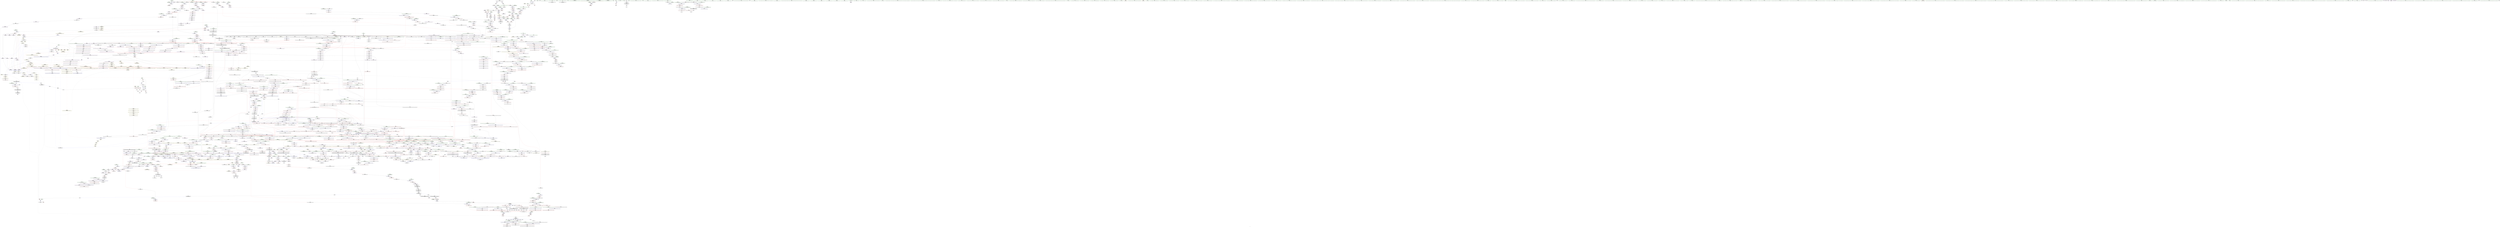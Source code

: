 digraph "SVFG" {
	label="SVFG";

	Node0x556d34782740 [shape=record,color=grey,label="{NodeID: 0\nNullPtr|{|<s43>215}}"];
	Node0x556d34782740 -> Node0x556d34e1a8d0[style=solid];
	Node0x556d34782740 -> Node0x556d34e1a9d0[style=solid];
	Node0x556d34782740 -> Node0x556d34e1aaa0[style=solid];
	Node0x556d34782740 -> Node0x556d34e1ab70[style=solid];
	Node0x556d34782740 -> Node0x556d34e1ac40[style=solid];
	Node0x556d34782740 -> Node0x556d34e1ad10[style=solid];
	Node0x556d34782740 -> Node0x556d34e1ade0[style=solid];
	Node0x556d34782740 -> Node0x556d34e1aeb0[style=solid];
	Node0x556d34782740 -> Node0x556d34e1af80[style=solid];
	Node0x556d34782740 -> Node0x556d34e1b050[style=solid];
	Node0x556d34782740 -> Node0x556d34e1b120[style=solid];
	Node0x556d34782740 -> Node0x556d34e1b1f0[style=solid];
	Node0x556d34782740 -> Node0x556d34e1b2c0[style=solid];
	Node0x556d34782740 -> Node0x556d34e1b390[style=solid];
	Node0x556d34782740 -> Node0x556d34e1b460[style=solid];
	Node0x556d34782740 -> Node0x556d34e1b530[style=solid];
	Node0x556d34782740 -> Node0x556d34e1b600[style=solid];
	Node0x556d34782740 -> Node0x556d34e1b6d0[style=solid];
	Node0x556d34782740 -> Node0x556d34e1b7a0[style=solid];
	Node0x556d34782740 -> Node0x556d34e1b870[style=solid];
	Node0x556d34782740 -> Node0x556d34e1b940[style=solid];
	Node0x556d34782740 -> Node0x556d34e1ba10[style=solid];
	Node0x556d34782740 -> Node0x556d34e1bae0[style=solid];
	Node0x556d34782740 -> Node0x556d34e1bbb0[style=solid];
	Node0x556d34782740 -> Node0x556d34e1bc80[style=solid];
	Node0x556d34782740 -> Node0x556d34e1bd50[style=solid];
	Node0x556d34782740 -> Node0x556d34e1be20[style=solid];
	Node0x556d34782740 -> Node0x556d34e1bef0[style=solid];
	Node0x556d34782740 -> Node0x556d34e1bfc0[style=solid];
	Node0x556d34782740 -> Node0x556d34e1c090[style=solid];
	Node0x556d34782740 -> Node0x556d34e1c160[style=solid];
	Node0x556d34782740 -> Node0x556d34e1c230[style=solid];
	Node0x556d34782740 -> Node0x556d34e59f70[style=solid];
	Node0x556d34782740 -> Node0x556d34e5cab0[style=solid];
	Node0x556d34782740 -> Node0x556d34e64d80[style=solid];
	Node0x556d34782740 -> Node0x556d34e9c6c0[style=solid];
	Node0x556d34782740 -> Node0x556d34e9c840[style=solid];
	Node0x556d34782740 -> Node0x556d34e9c9c0[style=solid];
	Node0x556d34782740 -> Node0x556d34e9ce40[style=solid];
	Node0x556d34782740 -> Node0x556d34e9cfc0[style=solid];
	Node0x556d34782740 -> Node0x556d34e9d740[style=solid];
	Node0x556d34782740 -> Node0x556d34e9da40[style=solid];
	Node0x556d34782740 -> Node0x556d34e9dec0[style=solid];
	Node0x556d34782740:s43 -> Node0x556d34fda990[style=solid,color=red];
	Node0x556d34e1c300 [shape=record,color=black,label="{NodeID: 443\n22\<--21\n\<--_ZSt4cout\nCan only get source location for instruction, argument, global var or function.}"];
	Node0x556d34e1c300 -> Node0x556d34e29c70[style=solid];
	Node0x556d34e1c300 -> Node0x556d34e29d40[style=solid];
	Node0x556d34e2b670 [shape=record,color=red,label="{NodeID: 886\n394\<--393\n\<--_M_node2\n_ZNKSt23_Rb_tree_const_iteratorIiEneERKS0_\n}"];
	Node0x556d34e2b670 -> Node0x556d34e9cb40[style=solid];
	Node0x556d34fd7d40 [shape=record,color=black,label="{NodeID: 3543\n727 = PHI(681, 1412, 1444, 1624, 1675, 1995, )\n0th arg _ZNSt8_Rb_treeIiiSt9_IdentityIiESt4lessIiESaIiEE8_S_rightEPSt18_Rb_tree_node_base }"];
	Node0x556d34fd7d40 -> Node0x556d34e5d540[style=solid];
	Node0x556d34e61a50 [shape=record,color=blue,label="{NodeID: 1329\n1513\<--1495\ncoerce.dive\<--__first.coerce\n_ZNSt8_Rb_treeIiiSt9_IdentityIiESt4lessIiESaIiEE12_M_erase_auxESt23_Rb_tree_const_iteratorIiES7_\n|{|<s2>130}}"];
	Node0x556d34e61a50 -> Node0x556d34eed2e0[style=dashed];
	Node0x556d34e61a50 -> Node0x556d34f07480[style=dashed];
	Node0x556d34e61a50:s2 -> Node0x556d34f09860[style=dashed,color=red];
	Node0x556d34e14740 [shape=record,color=green,label="{NodeID: 222\n1225\<--1226\n__x.addr\<--__x.addr_field_insensitive\n_ZNSt8_Rb_treeIiiSt9_IdentityIiESt4lessIiESaIiEE7_S_leftEPKSt18_Rb_tree_node_base\n}"];
	Node0x556d34e14740 -> Node0x556d34e502e0[style=solid];
	Node0x556d34e14740 -> Node0x556d34e60050[style=solid];
	Node0x556d34e37e10 [shape=record,color=purple,label="{NodeID: 665\n318\<--301\nfirst\<--__p\n_ZNSt3setIiSt4lessIiESaIiEE6insertERKi\n|{<s0>32}}"];
	Node0x556d34e37e10:s0 -> Node0x556d34fdb6f0[style=solid,color=red];
	Node0x556d34fc9720 [shape=record,color=black,label="{NodeID: 3322\n221 = PHI(419, )\n}"];
	Node0x556d34e9bc40 [shape=record,color=grey,label="{NodeID: 2215\n473 = Binary(472, 12, )\n}"];
	Node0x556d34e9bc40 -> Node0x556d34e5bdb0[style=solid];
	Node0x556d34e56600 [shape=record,color=red,label="{NodeID: 1108\n2134\<--2078\n\<--__z\n_ZNSt8_Rb_treeIiiSt9_IdentityIiESt4lessIiESaIiEE10_M_insert_IRKiNS5_11_Alloc_nodeEEESt17_Rb_tree_iteratorIiEPSt18_Rb_tree_node_baseSD_OT_RT0_\n}"];
	Node0x556d34e56600 -> Node0x556d34e35000[style=solid];
	Node0x556d34e0bb50 [shape=record,color=green,label="{NodeID: 1\n7\<--1\n__dso_handle\<--dummyObj\nGlob }"];
	Node0x556d34e1c400 [shape=record,color=black,label="{NodeID: 444\n23\<--21\n\<--_ZSt4cout\nCan only get source location for instruction, argument, global var or function.}"];
	Node0x556d34e1c400 -> Node0x556d34e29ee0[style=solid];
	Node0x556d34e1c400 -> Node0x556d34e29fb0[style=solid];
	Node0x556d34e2b740 [shape=record,color=red,label="{NodeID: 887\n402\<--399\nthis1\<--this.addr\n_ZNKSt23_Rb_tree_const_iteratorIiEdeEv\n}"];
	Node0x556d34e2b740 -> Node0x556d34e38970[style=solid];
	Node0x556d34fd8140 [shape=record,color=black,label="{NodeID: 3544\n79 = PHI()\n0th arg _ZNSt3setIiSt4lessIiESaIiEED2Ev }"];
	Node0x556d34fd8140 -> Node0x556d34e5a140[style=solid];
	Node0x556d34f12890 [shape=record,color=yellow,style=double,label="{NodeID: 2437\n2V_1 = ENCHI(MR_2V_0)\npts\{100000 100001 100002 100003 100004 \}\nFun[_GLOBAL__sub_I_zemen_1_1.cpp]|{<s0>224}}"];
	Node0x556d34f12890:s0 -> Node0x556d34f14600[style=dashed,color=red];
	Node0x556d34e61b20 [shape=record,color=blue,label="{NodeID: 1330\n1515\<--1496\ncoerce.dive1\<--__last.coerce\n_ZNSt8_Rb_treeIiiSt9_IdentityIiESt4lessIiESaIiEE12_M_erase_auxESt23_Rb_tree_const_iteratorIiES7_\n|{<s0>133|<s1>135}}"];
	Node0x556d34e61b20:s0 -> Node0x556d34f09860[style=dashed,color=red];
	Node0x556d34e61b20:s1 -> Node0x556d34f1a4f0[style=dashed,color=red];
	Node0x556d34e14810 [shape=record,color=green,label="{NodeID: 223\n1235\<--1236\n__x.addr\<--__x.addr_field_insensitive\n_ZNSt8_Rb_treeIiiSt9_IdentityIiESt4lessIiESaIiEE8_S_rightEPKSt18_Rb_tree_node_base\n}"];
	Node0x556d34e14810 -> Node0x556d34e50480[style=solid];
	Node0x556d34e14810 -> Node0x556d34e60120[style=solid];
	Node0x556d34e37ee0 [shape=record,color=purple,label="{NodeID: 666\n319\<--301\nsecond\<--__p\n_ZNSt3setIiSt4lessIiESaIiEE6insertERKi\n|{<s0>32}}"];
	Node0x556d34e37ee0:s0 -> Node0x556d34fdb830[style=solid,color=red];
	Node0x556d34fc9830 [shape=record,color=black,label="{NodeID: 3323\n225 = PHI()\n}"];
	Node0x556d34e9bdc0 [shape=record,color=grey,label="{NodeID: 2216\n969 = Binary(967, 968, )\n}"];
	Node0x556d34e9bdc0 -> Node0x556d34e2f5d0[style=solid];
	Node0x556d34e566d0 [shape=record,color=red,label="{NodeID: 1109\n2131\<--2130\n\<--_M_node_count\n_ZNSt8_Rb_treeIiiSt9_IdentityIiESt4lessIiESaIiEE10_M_insert_IRKiNS5_11_Alloc_nodeEEESt17_Rb_tree_iteratorIiEPSt18_Rb_tree_node_baseSD_OT_RT0_\n}"];
	Node0x556d34e566d0 -> Node0x556d34e9c240[style=solid];
	Node0x556d34e0be90 [shape=record,color=green,label="{NodeID: 2\n12\<--1\n\<--dummyObj\nCan only get source location for instruction, argument, global var or function.}"];
	Node0x556d34e1c500 [shape=record,color=black,label="{NodeID: 445\n41\<--42\n\<--_ZNSt8ios_base4InitD1Ev\nCan only get source location for instruction, argument, global var or function.}"];
	Node0x556d34e2b810 [shape=record,color=red,label="{NodeID: 888\n404\<--403\n\<--_M_node\n_ZNKSt23_Rb_tree_const_iteratorIiEdeEv\n}"];
	Node0x556d34e2b810 -> Node0x556d34e2d6f0[style=solid];
	Node0x556d34fd8210 [shape=record,color=black,label="{NodeID: 3545\n2454 = PHI(2433, )\n0th arg _ZNK9__gnu_cxx13new_allocatorISt13_Rb_tree_nodeIiEE8max_sizeEv }"];
	Node0x556d34fd8210 -> Node0x556d34e67a30[style=solid];
	Node0x556d34e61bf0 [shape=record,color=blue,label="{NodeID: 1331\n1501\<--1494\nthis.addr\<--this\n_ZNSt8_Rb_treeIiiSt9_IdentityIiESt4lessIiESaIiEE12_M_erase_auxESt23_Rb_tree_const_iteratorIiES7_\n}"];
	Node0x556d34e61bf0 -> Node0x556d34e525d0[style=dashed];
	Node0x556d34e148e0 [shape=record,color=green,label="{NodeID: 224\n1246\<--1247\nthis.addr\<--this.addr_field_insensitive\n_ZNSt23_Rb_tree_const_iteratorIiEC2EPKSt18_Rb_tree_node_base\n}"];
	Node0x556d34e148e0 -> Node0x556d34e50620[style=solid];
	Node0x556d34e148e0 -> Node0x556d34e601f0[style=solid];
	Node0x556d34e37fb0 [shape=record,color=purple,label="{NodeID: 667\n306\<--305\n_M_t\<--this1\n_ZNSt3setIiSt4lessIiESaIiEE6insertERKi\n|{<s0>31}}"];
	Node0x556d34e37fb0:s0 -> Node0x556d34fda550[style=solid,color=red];
	Node0x556d34fc9900 [shape=record,color=black,label="{NodeID: 3324\n642 = PHI(700, )\n|{<s0>54}}"];
	Node0x556d34fc9900:s0 -> Node0x556d34fda3c0[style=solid,color=red];
	Node0x556d34e9bf40 [shape=record,color=grey,label="{NodeID: 2217\n123 = Binary(121, 12, )\n}"];
	Node0x556d34e9bf40 -> Node0x556d34e9d440[style=solid];
	Node0x556d34e567a0 [shape=record,color=red,label="{NodeID: 1110\n2138\<--2137\n\<--coerce.dive\n_ZNSt8_Rb_treeIiiSt9_IdentityIiESt4lessIiESaIiEE10_M_insert_IRKiNS5_11_Alloc_nodeEEESt17_Rb_tree_iteratorIiEPSt18_Rb_tree_node_baseSD_OT_RT0_\n}"];
	Node0x556d34e567a0 -> Node0x556d34e350d0[style=solid];
	Node0x556d34e0bf50 [shape=record,color=green,label="{NodeID: 3\n14\<--1\n_ZSt3cin\<--dummyObj\nGlob }"];
	Node0x556d34f16960 [shape=record,color=yellow,style=double,label="{NodeID: 2660\n606V_1 = ENCHI(MR_606V_0)\npts\{3020000 13250000 13250001 15060000 15100000 \}\nFun[_ZNSt23_Rb_tree_const_iteratorIiEC2ERKSt17_Rb_tree_iteratorIiE]}"];
	Node0x556d34f16960 -> Node0x556d34e52910[style=dashed];
	Node0x556d34e1c600 [shape=record,color=black,label="{NodeID: 446\n63\<--64\n\<--_ZNSt3setIiSt4lessIiESaIiEED2Ev\nCan only get source location for instruction, argument, global var or function.}"];
	Node0x556d34e2b8e0 [shape=record,color=red,label="{NodeID: 889\n424\<--421\nthis1\<--this.addr\n_ZNSt23_Rb_tree_const_iteratorIiEppEv\n}"];
	Node0x556d34e2b8e0 -> Node0x556d34e2d890[style=solid];
	Node0x556d34e2b8e0 -> Node0x556d34e38a40[style=solid];
	Node0x556d34e2b8e0 -> Node0x556d34e38b10[style=solid];
	Node0x556d34fd8320 [shape=record,color=black,label="{NodeID: 3546\n67 = PHI(8, )\n0th arg _ZNSt3setIiSt4lessIiESaIiEEC2Ev }"];
	Node0x556d34fd8320 -> Node0x556d34e5a070[style=solid];
	Node0x556d34e61cc0 [shape=record,color=blue,label="{NodeID: 1332\n1522\<--1519\ncoerce.dive4\<--call\n_ZNSt8_Rb_treeIiiSt9_IdentityIiESt4lessIiESaIiEE12_M_erase_auxESt23_Rb_tree_const_iteratorIiES7_\n|{<s0>129}}"];
	Node0x556d34e61cc0:s0 -> Node0x556d34f16960[style=dashed,color=red];
	Node0x556d34e149b0 [shape=record,color=green,label="{NodeID: 225\n1248\<--1249\n__x.addr\<--__x.addr_field_insensitive\n_ZNSt23_Rb_tree_const_iteratorIiEC2EPKSt18_Rb_tree_node_base\n}"];
	Node0x556d34e149b0 -> Node0x556d34e506f0[style=solid];
	Node0x556d34e149b0 -> Node0x556d34e602c0[style=solid];
	Node0x556d34e38080 [shape=record,color=purple,label="{NodeID: 668\n312\<--311\n\<--\n_ZNSt3setIiSt4lessIiESaIiEE6insertERKi\n}"];
	Node0x556d34e38080 -> Node0x556d34e5b250[style=solid];
	Node0x556d34fc9b00 [shape=record,color=black,label="{NodeID: 3325\n682 = PHI(726, )\n|{<s0>59}}"];
	Node0x556d34fc9b00:s0 -> Node0x556d34fda3c0[style=solid,color=red];
	Node0x556d34e9c0c0 [shape=record,color=grey,label="{NodeID: 2218\n121 = Binary(122, 120, )\n}"];
	Node0x556d34e9c0c0 -> Node0x556d34e9bf40[style=solid];
	Node0x556d34e56870 [shape=record,color=red,label="{NodeID: 1111\n2145\<--2142\n\<--__t.addr\n_ZSt7forwardIRKiEOT_RNSt16remove_referenceIS2_E4typeE\n}"];
	Node0x556d34e56870 -> Node0x556d34e351a0[style=solid];
	Node0x556d34e0c010 [shape=record,color=green,label="{NodeID: 4\n15\<--1\n.str\<--dummyObj\nGlob }"];
	Node0x556d34e1c700 [shape=record,color=black,label="{NodeID: 447\n146\<--100\n\<--coerce\n_Z5solvev\n}"];
	Node0x556d34e1c700 -> Node0x556d34e37790[style=solid];
	Node0x556d34e1c700 -> Node0x556d34e37860[style=solid];
	Node0x556d34e2b9b0 [shape=record,color=red,label="{NodeID: 890\n426\<--425\n\<--_M_node\n_ZNSt23_Rb_tree_const_iteratorIiEppEv\n}"];
	Node0x556d34fd8430 [shape=record,color=black,label="{NodeID: 3547\n366 = PHI(8, )\n0th arg _ZNKSt3setIiSt4lessIiESaIiEE3endEv }"];
	Node0x556d34fd8430 -> Node0x556d34e5b660[style=solid];
	Node0x556d34e61d90 [shape=record,color=blue,label="{NodeID: 1333\n1530\<--1527\ncoerce.dive9\<--call8\n_ZNSt8_Rb_treeIiiSt9_IdentityIiESt4lessIiESaIiEE12_M_erase_auxESt23_Rb_tree_const_iteratorIiES7_\n|{|<s1>132}}"];
	Node0x556d34e61d90 -> Node0x556d34efd8f0[style=dashed];
	Node0x556d34e61d90:s1 -> Node0x556d34f16960[style=dashed,color=red];
	Node0x556d34e14a80 [shape=record,color=green,label="{NodeID: 226\n1260\<--1261\nthis.addr\<--this.addr_field_insensitive\n_ZNKSt9_IdentityIiEclERKi\n}"];
	Node0x556d34e14a80 -> Node0x556d34e507c0[style=solid];
	Node0x556d34e14a80 -> Node0x556d34e60460[style=solid];
	Node0x556d34e38150 [shape=record,color=purple,label="{NodeID: 669\n315\<--311\n\<--\n_ZNSt3setIiSt4lessIiESaIiEE6insertERKi\n}"];
	Node0x556d34e38150 -> Node0x556d34e5b320[style=solid];
	Node0x556d34fc9c40 [shape=record,color=black,label="{NodeID: 3326\n688 = PHI(736, )\n}"];
	Node0x556d34fc9c40 -> Node0x556d34e5d200[style=solid];
	Node0x556d34e9c240 [shape=record,color=grey,label="{NodeID: 2219\n2132 = Binary(2131, 804, )\n}"];
	Node0x556d34e9c240 -> Node0x556d34e658e0[style=solid];
	Node0x556d34e56940 [shape=record,color=red,label="{NodeID: 1112\n2160\<--2151\nthis1\<--this.addr\n_ZNSt4pairISt17_Rb_tree_iteratorIiEbEC2IS1_bLb1EEEOT_OT0_\n}"];
	Node0x556d34e56940 -> Node0x556d34e35270[style=solid];
	Node0x556d34e56940 -> Node0x556d34e28dd0[style=solid];
	Node0x556d34e56940 -> Node0x556d34e28ea0[style=solid];
	Node0x556d34e0c880 [shape=record,color=green,label="{NodeID: 5\n17\<--1\n.str.2\<--dummyObj\nGlob }"];
	Node0x556d34e1c7d0 [shape=record,color=black,label="{NodeID: 448\n167\<--164\nconv\<--call11\n_Z5solvev\n}"];
	Node0x556d34e1c7d0 -> Node0x556d34e9e1c0[style=solid];
	Node0x556d34e2ba80 [shape=record,color=red,label="{NodeID: 891\n476\<--436\n\<--retval\nmain\n}"];
	Node0x556d34e2ba80 -> Node0x556d34e2dca0[style=solid];
	Node0x556d34fd8540 [shape=record,color=black,label="{NodeID: 3548\n747 = PHI(675, 1784, )\n0th arg _ZNSt8_Rb_treeIiiSt9_IdentityIiESt4lessIiESaIiEE12_M_drop_nodeEPSt13_Rb_tree_nodeIiE }"];
	Node0x556d34fd8540 -> Node0x556d34e5d6e0[style=solid];
	Node0x556d34e61e60 [shape=record,color=blue,label="{NodeID: 1334\n1545\<--1542\ncoerce.dive13\<--call12\n_ZNSt8_Rb_treeIiiSt9_IdentityIiESt4lessIiESaIiEE12_M_erase_auxESt23_Rb_tree_const_iteratorIiES7_\n}"];
	Node0x556d34e61e60 -> Node0x556d34e526a0[style=dashed];
	Node0x556d34e61e60 -> Node0x556d34e61e60[style=dashed];
	Node0x556d34e61e60 -> Node0x556d34eed7e0[style=dashed];
	Node0x556d34e14b50 [shape=record,color=green,label="{NodeID: 227\n1262\<--1263\n__x.addr\<--__x.addr_field_insensitive\n_ZNKSt9_IdentityIiEclERKi\n}"];
	Node0x556d34e14b50 -> Node0x556d34e50890[style=solid];
	Node0x556d34e14b50 -> Node0x556d34e60530[style=solid];
	Node0x556d34e38220 [shape=record,color=purple,label="{NodeID: 670\n332\<--331\n_M_t\<--this1\n_ZNKSt3setIiSt4lessIiESaIiEE4sizeEv\n|{<s0>33}}"];
	Node0x556d34e38220:s0 -> Node0x556d34fd11f0[style=solid,color=red];
	Node0x556d34fc9d80 [shape=record,color=black,label="{NodeID: 3327\n258 = PHI(989, )\n}"];
	Node0x556d34fc9d80 -> Node0x556d34e5ad70[style=solid];
	Node0x556d34e9c3c0 [shape=record,color=grey,label="{NodeID: 2220\n161 = Binary(160, 12, )\n}"];
	Node0x556d34e9c3c0 -> Node0x556d34e5a620[style=solid];
	Node0x556d34e56a10 [shape=record,color=red,label="{NodeID: 1113\n2163\<--2153\n\<--__x.addr\n_ZNSt4pairISt17_Rb_tree_iteratorIiEbEC2IS1_bLb1EEEOT_OT0_\n|{<s0>192}}"];
	Node0x556d34e56a10:s0 -> Node0x556d34fd2f30[style=solid,color=red];
	Node0x556d34e0c910 [shape=record,color=green,label="{NodeID: 6\n19\<--1\n__PRETTY_FUNCTION__._Z5solvev\<--dummyObj\nGlob }"];
	Node0x556d34f22000 [shape=record,color=yellow,style=double,label="{NodeID: 2663\n9V_1 = ENCHI(MR_9V_0)\npts\{100001 \}\nFun[_ZNSt8_Rb_treeIiiSt9_IdentityIiESt4lessIiESaIiEE8_M_beginEv]}"];
	Node0x556d34f22000 -> Node0x556d34e2d2e0[style=dashed];
	Node0x556d34e1c8a0 [shape=record,color=black,label="{NodeID: 449\n272\<--269\n\<--call6\n_ZNKSt3setIiSt4lessIiESaIiEE5countERKi\n}"];
	Node0x556d34e2bb50 [shape=record,color=red,label="{NodeID: 892\n467\<--438\n\<--tn\nmain\n}"];
	Node0x556d34e2bb50 -> Node0x556d34e9d2c0[style=solid];
	Node0x556d34fd8690 [shape=record,color=black,label="{NodeID: 3549\n748 = PHI(692, 1797, )\n1st arg _ZNSt8_Rb_treeIiiSt9_IdentityIiESt4lessIiESaIiEE12_M_drop_nodeEPSt13_Rb_tree_nodeIiE }"];
	Node0x556d34fd8690 -> Node0x556d34e5d7b0[style=solid];
	Node0x556d34f12d50 [shape=record,color=yellow,style=double,label="{NodeID: 2442\n310V_1 = ENCHI(MR_310V_0)\npts\{15890000 \}\nFun[_ZNSt8_Rb_treeIiiSt9_IdentityIiESt4lessIiESaIiEE14_M_lower_boundEPSt13_Rb_tree_nodeIiEPSt18_Rb_tree_node_baseRKi]|{<s0>142}}"];
	Node0x556d34f12d50:s0 -> Node0x556d34e63380[style=dashed,color=red];
	Node0x556d34e61f30 [shape=record,color=blue,label="{NodeID: 1335\n1558\<--1556\nthis.addr\<--this\n_ZNSt23_Rb_tree_const_iteratorIiEC2ERKSt17_Rb_tree_iteratorIiE\n}"];
	Node0x556d34e61f30 -> Node0x556d34e52770[style=dashed];
	Node0x556d34e1d150 [shape=record,color=green,label="{NodeID: 228\n1271\<--1272\n__x.addr\<--__x.addr_field_insensitive\n_ZNSt8_Rb_treeIiiSt9_IdentityIiESt4lessIiESaIiEE8_S_valueEPKSt13_Rb_tree_nodeIiE\n}"];
	Node0x556d34e1d150 -> Node0x556d34e50960[style=solid];
	Node0x556d34e1d150 -> Node0x556d34e60600[style=solid];
	Node0x556d34e382f0 [shape=record,color=purple,label="{NodeID: 671\n360\<--350\ncoerce.dive\<--retval\n_ZNKSt3setIiSt4lessIiESaIiEE5beginEv\n}"];
	Node0x556d34e382f0 -> Node0x556d34e5b590[style=solid];
	Node0x556d34fc9ec0 [shape=record,color=black,label="{NodeID: 3328\n264 = PHI(1067, )\n}"];
	Node0x556d34fc9ec0 -> Node0x556d34e5ae40[style=solid];
	Node0x556d34e9c540 [shape=record,color=grey,label="{NodeID: 2221\n186 = Binary(185, 12, )\n}"];
	Node0x556d34e9c540 -> Node0x556d34e5a6f0[style=solid];
	Node0x556d34e56ae0 [shape=record,color=red,label="{NodeID: 1114\n2169\<--2155\n\<--__y.addr\n_ZNSt4pairISt17_Rb_tree_iteratorIiEbEC2IS1_bLb1EEEOT_OT0_\n|{<s0>194}}"];
	Node0x556d34e56ae0:s0 -> Node0x556d34fd9330[style=solid,color=red];
	Node0x556d34e0c9a0 [shape=record,color=green,label="{NodeID: 7\n21\<--1\n_ZSt4cout\<--dummyObj\nGlob }"];
	Node0x556d34e1c970 [shape=record,color=black,label="{NodeID: 450\n274\<--273\nconv\<--cond\n_ZNKSt3setIiSt4lessIiESaIiEE5countERKi\n}"];
	Node0x556d34e1c970 -> Node0x556d34e1ca40[style=solid];
	Node0x556d34e2bc20 [shape=record,color=red,label="{NodeID: 893\n466\<--440\n\<--i\nmain\n}"];
	Node0x556d34e2bc20 -> Node0x556d34e9d2c0[style=solid];
	Node0x556d34fd87e0 [shape=record,color=black,label="{NodeID: 3550\n2518 = PHI(1927, )\n0th arg _ZSt7forwardIRSt17_Rb_tree_iteratorIiEEOT_RNSt16remove_referenceIS3_E4typeE }"];
	Node0x556d34fd87e0 -> Node0x556d34e68180[style=solid];
	Node0x556d34f12e30 [shape=record,color=yellow,style=double,label="{NodeID: 2443\n256V_1 = ENCHI(MR_256V_0)\npts\{99 100004 24480004 \}\nFun[_ZNSt8_Rb_treeIiiSt9_IdentityIiESt4lessIiESaIiEE14_M_lower_boundEPSt13_Rb_tree_nodeIiEPSt18_Rb_tree_node_baseRKi]|{<s0>139}}"];
	Node0x556d34f12e30:s0 -> Node0x556d34f0a250[style=dashed,color=red];
	Node0x556d34e62000 [shape=record,color=blue,label="{NodeID: 1336\n1560\<--1557\n__it.addr\<--__it\n_ZNSt23_Rb_tree_const_iteratorIiEC2ERKSt17_Rb_tree_iteratorIiE\n}"];
	Node0x556d34e62000 -> Node0x556d34e52840[style=dashed];
	Node0x556d34e1d1e0 [shape=record,color=green,label="{NodeID: 229\n1279\<--1280\nthis.addr\<--this.addr_field_insensitive\n_ZNKSt13_Rb_tree_nodeIiE9_M_valptrEv\n}"];
	Node0x556d34e1d1e0 -> Node0x556d34e50a30[style=solid];
	Node0x556d34e1d1e0 -> Node0x556d34e606d0[style=solid];
	Node0x556d34e383c0 [shape=record,color=purple,label="{NodeID: 672\n362\<--350\ncoerce.dive2\<--retval\n_ZNKSt3setIiSt4lessIiESaIiEE5beginEv\n}"];
	Node0x556d34e383c0 -> Node0x556d34e2b190[style=solid];
	Node0x556d34fca000 [shape=record,color=black,label="{NodeID: 3329\n269 = PHI(1050, )\n}"];
	Node0x556d34fca000 -> Node0x556d34e1c8a0[style=solid];
	Node0x556d34e9c6c0 [shape=record,color=grey,label="{NodeID: 2222\n678 = cmp(677, 3, )\n}"];
	Node0x556d34e56bb0 [shape=record,color=red,label="{NodeID: 1115\n2173\<--2170\n\<--call2\n_ZNSt4pairISt17_Rb_tree_iteratorIiEbEC2IS1_bLb1EEEOT_OT0_\n}"];
	Node0x556d34e56bb0 -> Node0x556d34e354e0[style=solid];
	Node0x556d34e56bb0 -> Node0x556d34e355b0[style=solid];
	Node0x556d34e0ca30 [shape=record,color=green,label="{NodeID: 8\n24\<--1\n.str.3\<--dummyObj\nGlob }"];
	Node0x556d34f221f0 [shape=record,color=yellow,style=double,label="{NodeID: 2665\n26V_1 = ENCHI(MR_26V_0)\npts\{100002 \}\nFun[_ZNSt8_Rb_treeIiiSt9_IdentityIiESt4lessIiESaIiEE12_M_erase_auxESt23_Rb_tree_const_iteratorIiES7_]|{|<s1>128|<s2>134}}"];
	Node0x556d34f221f0 -> Node0x556d34eec8e0[style=dashed];
	Node0x556d34f221f0:s1 -> Node0x556d34f14df0[style=dashed,color=red];
	Node0x556d34f221f0:s2 -> Node0x556d34f0a880[style=dashed,color=red];
	Node0x556d34e1ca40 [shape=record,color=black,label="{NodeID: 451\n242\<--274\n_ZNKSt3setIiSt4lessIiESaIiEE5countERKi_ret\<--conv\n_ZNKSt3setIiSt4lessIiESaIiEE5countERKi\n|{<s0>10}}"];
	Node0x556d34e1ca40:s0 -> Node0x556d34fc7f80[style=solid,color=blue];
	Node0x556d34e2bcf0 [shape=record,color=red,label="{NodeID: 894\n472\<--440\n\<--i\nmain\n}"];
	Node0x556d34e2bcf0 -> Node0x556d34e9bc40[style=solid];
	Node0x556d34fd88f0 [shape=record,color=black,label="{NodeID: 3551\n1234 = PHI(1131, )\n0th arg _ZNSt8_Rb_treeIiiSt9_IdentityIiESt4lessIiESaIiEE8_S_rightEPKSt18_Rb_tree_node_base }"];
	Node0x556d34fd88f0 -> Node0x556d34e60120[style=solid];
	Node0x556d34e620d0 [shape=record,color=blue,label="{NodeID: 1337\n1565\<--1568\n_M_node\<--\n_ZNSt23_Rb_tree_const_iteratorIiEC2ERKSt17_Rb_tree_iteratorIiE\n|{<s0>108|<s1>109|<s2>129|<s3>132|<s4>167}}"];
	Node0x556d34e620d0:s0 -> Node0x556d34e79ea0[style=dashed,color=blue];
	Node0x556d34e620d0:s1 -> Node0x556d34e7a000[style=dashed,color=blue];
	Node0x556d34e620d0:s2 -> Node0x556d34e7aa00[style=dashed,color=blue];
	Node0x556d34e620d0:s3 -> Node0x556d34e7ab60[style=dashed,color=blue];
	Node0x556d34e620d0:s4 -> Node0x556d34e7bda0[style=dashed,color=blue];
	Node0x556d34e1d2b0 [shape=record,color=green,label="{NodeID: 230\n1285\<--1286\n_ZNK9__gnu_cxx16__aligned_membufIiE6_M_ptrEv\<--_ZNK9__gnu_cxx16__aligned_membufIiE6_M_ptrEv_field_insensitive\n}"];
	Node0x556d34e38490 [shape=record,color=purple,label="{NodeID: 673\n356\<--355\n_M_t\<--this1\n_ZNKSt3setIiSt4lessIiESaIiEE5beginEv\n|{<s0>34}}"];
	Node0x556d34e38490:s0 -> Node0x556d34fd5ce0[style=solid,color=red];
	Node0x556d34fca140 [shape=record,color=black,label="{NodeID: 3330\n288 = PHI(1317, )\n}"];
	Node0x556d34fca140 -> Node0x556d34e1cb10[style=solid];
	Node0x556d34e9c840 [shape=record,color=grey,label="{NodeID: 2223\n1877 = cmp(1876, 3, )\n}"];
	Node0x556d34e56c80 [shape=record,color=red,label="{NodeID: 1116\n2187\<--2181\nthis1\<--this.addr\n_ZNKSt17_Rb_tree_iteratorIiEeqERKS0_\n}"];
	Node0x556d34e56c80 -> Node0x556d34e29110[style=solid];
	Node0x556d34e0caf0 [shape=record,color=green,label="{NodeID: 9\n26\<--1\n.str.4\<--dummyObj\nGlob }"];
	Node0x556d34f222d0 [shape=record,color=yellow,style=double,label="{NodeID: 2666\n30V_1 = ENCHI(MR_30V_0)\npts\{100004 \}\nFun[_ZNSt8_Rb_treeIiiSt9_IdentityIiESt4lessIiESaIiEE12_M_erase_auxESt23_Rb_tree_const_iteratorIiES7_]|{|<s1>134}}"];
	Node0x556d34f222d0 -> Node0x556d34f06f80[style=dashed];
	Node0x556d34f222d0:s1 -> Node0x556d34f0a880[style=dashed,color=red];
	Node0x556d34e1cb10 [shape=record,color=black,label="{NodeID: 452\n276\<--288\n_ZNSt3setIiSt4lessIiESaIiEE5eraseERKi_ret\<--call\n_ZNSt3setIiSt4lessIiESaIiEE5eraseERKi\n|{<s0>11}}"];
	Node0x556d34e1cb10:s0 -> Node0x556d34fc8180[style=solid,color=blue];
	Node0x556d34e2bdc0 [shape=record,color=red,label="{NodeID: 895\n446\<--445\nvbase.offset\<--\nmain\n}"];
	Node0x556d34fd8a00 [shape=record,color=black,label="{NodeID: 3552\n349 = PHI(8, )\n0th arg _ZNKSt3setIiSt4lessIiESaIiEE5beginEv }"];
	Node0x556d34fd8a00 -> Node0x556d34e5b4c0[style=solid];
	Node0x556d34e621a0 [shape=record,color=blue,label="{NodeID: 1338\n1573\<--1572\nthis.addr\<--this\n_ZNSt8_Rb_treeIiiSt9_IdentityIiESt4lessIiESaIiEE6_M_endEv\n}"];
	Node0x556d34e621a0 -> Node0x556d34e529e0[style=dashed];
	Node0x556d34e1d380 [shape=record,color=green,label="{NodeID: 231\n1290\<--1291\nthis.addr\<--this.addr_field_insensitive\n_ZNK9__gnu_cxx16__aligned_membufIiE6_M_ptrEv\n}"];
	Node0x556d34e1d380 -> Node0x556d34e50b00[style=solid];
	Node0x556d34e1d380 -> Node0x556d34e607a0[style=solid];
	Node0x556d34e38560 [shape=record,color=purple,label="{NodeID: 674\n375\<--367\ncoerce.dive\<--retval\n_ZNKSt3setIiSt4lessIiESaIiEE3endEv\n}"];
	Node0x556d34e38560 -> Node0x556d34e5b730[style=solid];
	Node0x556d34fca280 [shape=record,color=black,label="{NodeID: 3331\n308 = PHI(1837, )\n}"];
	Node0x556d34e9c9c0 [shape=record,color=grey,label="{NodeID: 2224\n1401 = cmp(1400, 3, )\n}"];
	Node0x556d34e56d50 [shape=record,color=red,label="{NodeID: 1117\n2190\<--2183\n\<--__x.addr\n_ZNKSt17_Rb_tree_iteratorIiEeqERKS0_\n}"];
	Node0x556d34e56d50 -> Node0x556d34e291e0[style=solid];
	Node0x556d34e0cbf0 [shape=record,color=green,label="{NodeID: 10\n29\<--1\n\<--dummyObj\nCan only get source location for instruction, argument, global var or function.}"];
	Node0x556d34e1cbe0 [shape=record,color=black,label="{NodeID: 453\n323\<--295\n\<--retval\n_ZNSt3setIiSt4lessIiESaIiEE6insertERKi\n}"];
	Node0x556d34e1cbe0 -> Node0x556d34e2af20[style=solid];
	Node0x556d34e2be90 [shape=record,color=red,label="{NodeID: 896\n456\<--455\nvbase.offset3\<--\nmain\n}"];
	Node0x556d34fd8b10 [shape=record,color=black,label="{NodeID: 3553\n621 = PHI(411, 586, 661, 788, 809, 986, 2399, )\n0th arg __clang_call_terminate }"];
	Node0x556d34e62270 [shape=record,color=blue,label="{NodeID: 1339\n1590\<--1584\nthis.addr\<--this\n_ZNSt8_Rb_treeIiiSt9_IdentityIiESt4lessIiESaIiEE14_M_lower_boundEPSt13_Rb_tree_nodeIiEPSt18_Rb_tree_node_baseRKi\n}"];
	Node0x556d34e62270 -> Node0x556d34e52ab0[style=dashed];
	Node0x556d34e1d450 [shape=record,color=green,label="{NodeID: 232\n1295\<--1296\n_ZNK9__gnu_cxx16__aligned_membufIiE7_M_addrEv\<--_ZNK9__gnu_cxx16__aligned_membufIiE7_M_addrEv_field_insensitive\n}"];
	Node0x556d34e38630 [shape=record,color=purple,label="{NodeID: 675\n377\<--367\ncoerce.dive2\<--retval\n_ZNKSt3setIiSt4lessIiESaIiEE3endEv\n}"];
	Node0x556d34e38630 -> Node0x556d34e2b330[style=solid];
	Node0x556d34fca390 [shape=record,color=black,label="{NodeID: 3332\n333 = PHI(1480, )\n}"];
	Node0x556d34fca390 -> Node0x556d34e1ce50[style=solid];
	Node0x556d34e9cb40 [shape=record,color=grey,label="{NodeID: 2225\n395 = cmp(391, 394, )\n}"];
	Node0x556d34e9cb40 -> Node0x556d34e1d0c0[style=solid];
	Node0x556d34e56e20 [shape=record,color=red,label="{NodeID: 1118\n2189\<--2188\n\<--_M_node\n_ZNKSt17_Rb_tree_iteratorIiEeqERKS0_\n}"];
	Node0x556d34e56e20 -> Node0x556d34e9e040[style=solid];
	Node0x556d34e0ccf0 [shape=record,color=green,label="{NodeID: 11\n117\<--1\n\<--dummyObj\nCan only get source location for instruction, argument, global var or function.|{<s0>136}}"];
	Node0x556d34e0ccf0:s0 -> Node0x556d34fd2570[style=solid,color=red];
	Node0x556d34e1ccb0 [shape=record,color=black,label="{NodeID: 454\n311\<--301\n\<--__p\n_ZNSt3setIiSt4lessIiESaIiEE6insertERKi\n}"];
	Node0x556d34e1ccb0 -> Node0x556d34e38080[style=solid];
	Node0x556d34e1ccb0 -> Node0x556d34e38150[style=solid];
	Node0x556d34e2bf60 [shape=record,color=red,label="{NodeID: 897\n489\<--481\nthis1\<--this.addr\n_ZNSt8ios_base9precisionEl\n}"];
	Node0x556d34e2bf60 -> Node0x556d34e38d80[style=solid];
	Node0x556d34e2bf60 -> Node0x556d34e38e50[style=solid];
	Node0x556d34fd9010 [shape=record,color=black,label="{NodeID: 3554\n1244 = PHI(1069, 1091, 2533, )\n0th arg _ZNSt23_Rb_tree_const_iteratorIiEC2EPKSt18_Rb_tree_node_base }"];
	Node0x556d34fd9010 -> Node0x556d34e601f0[style=solid];
	Node0x556d34e62340 [shape=record,color=blue,label="{NodeID: 1340\n1592\<--1585\n__x.addr\<--__x\n_ZNSt8_Rb_treeIiiSt9_IdentityIiESt4lessIiESaIiEE14_M_lower_boundEPSt13_Rb_tree_nodeIiEPSt18_Rb_tree_node_baseRKi\n}"];
	Node0x556d34e62340 -> Node0x556d34efc9f0[style=dashed];
	Node0x556d34e1d550 [shape=record,color=green,label="{NodeID: 233\n1301\<--1302\nthis.addr\<--this.addr_field_insensitive\n_ZNK9__gnu_cxx16__aligned_membufIiE7_M_addrEv\n}"];
	Node0x556d34e1d550 -> Node0x556d34e50bd0[style=solid];
	Node0x556d34e1d550 -> Node0x556d34e60870[style=solid];
	Node0x556d34e38700 [shape=record,color=purple,label="{NodeID: 676\n373\<--372\n_M_t\<--this1\n_ZNKSt3setIiSt4lessIiESaIiEE3endEv\n|{<s0>35}}"];
	Node0x556d34e38700:s0 -> Node0x556d34fd3340[style=solid,color=red];
	Node0x556d34fca500 [shape=record,color=black,label="{NodeID: 3333\n357 = PHI(2531, )\n}"];
	Node0x556d34fca500 -> Node0x556d34e5b590[style=solid];
	Node0x556d34e9ccc0 [shape=record,color=grey,label="{NodeID: 2226\n2438 = cmp(2434, 2435, )\n}"];
	Node0x556d34e56ef0 [shape=record,color=red,label="{NodeID: 1119\n2192\<--2191\n\<--_M_node2\n_ZNKSt17_Rb_tree_iteratorIiEeqERKS0_\n}"];
	Node0x556d34e56ef0 -> Node0x556d34e9e040[style=solid];
	Node0x556d34e0cdf0 [shape=record,color=green,label="{NodeID: 12\n122\<--1\n\<--dummyObj\nCan only get source location for instruction, argument, global var or function.}"];
	Node0x556d34f22570 [shape=record,color=yellow,style=double,label="{NodeID: 2669\n588V_1 = ENCHI(MR_588V_0)\npts\{15040000 \}\nFun[_ZNSt8_Rb_treeIiiSt9_IdentityIiESt4lessIiESaIiEE12_M_erase_auxESt23_Rb_tree_const_iteratorIiES7_]|{<s0>129}}"];
	Node0x556d34f22570:s0 -> Node0x556d34e620d0[style=dashed,color=red];
	Node0x556d34e1cd80 [shape=record,color=black,label="{NodeID: 455\n292\<--324\n_ZNSt3setIiSt4lessIiESaIiEE6insertERKi_ret\<--\n_ZNSt3setIiSt4lessIiESaIiEE6insertERKi\n|{<s0>12}}"];
	Node0x556d34e1cd80:s0 -> Node0x556d34fc8290[style=solid,color=blue];
	Node0x556d34e2c030 [shape=record,color=red,label="{NodeID: 898\n493\<--483\n\<--__prec.addr\n_ZNSt8ios_base9precisionEl\n}"];
	Node0x556d34e2c030 -> Node0x556d34e5c0f0[style=solid];
	Node0x556d34fd91a0 [shape=record,color=black,label="{NodeID: 3555\n1245 = PHI(1079, 1138, 2545, )\n1st arg _ZNSt23_Rb_tree_const_iteratorIiEC2EPKSt18_Rb_tree_node_base }"];
	Node0x556d34fd91a0 -> Node0x556d34e602c0[style=solid];
	Node0x556d34e62410 [shape=record,color=blue,label="{NodeID: 1341\n1594\<--1586\n__y.addr\<--__y\n_ZNSt8_Rb_treeIiiSt9_IdentityIiESt4lessIiESaIiEE14_M_lower_boundEPSt13_Rb_tree_nodeIiEPSt18_Rb_tree_node_baseRKi\n}"];
	Node0x556d34e62410 -> Node0x556d34efcef0[style=dashed];
	Node0x556d34e1d620 [shape=record,color=green,label="{NodeID: 234\n1310\<--1311\n__x.addr\<--__x.addr_field_insensitive\n_ZNSt8_Rb_treeIiiSt9_IdentityIiESt4lessIiESaIiEE8_S_valueEPKSt18_Rb_tree_node_base\n}"];
	Node0x556d34e1d620 -> Node0x556d34e50ca0[style=solid];
	Node0x556d34e1d620 -> Node0x556d34e60940[style=solid];
	Node0x556d34e387d0 [shape=record,color=purple,label="{NodeID: 677\n390\<--389\n_M_node\<--this1\n_ZNKSt23_Rb_tree_const_iteratorIiEneERKS0_\n}"];
	Node0x556d34e387d0 -> Node0x556d34e2b5a0[style=solid];
	Node0x556d34fca640 [shape=record,color=black,label="{NodeID: 3334\n374 = PHI(1067, )\n}"];
	Node0x556d34fca640 -> Node0x556d34e5b730[style=solid];
	Node0x556d34e9ce40 [shape=record,color=grey,label="{NodeID: 2227\n2087 = cmp(2086, 3, )\n}"];
	Node0x556d34e56fc0 [shape=record,color=red,label="{NodeID: 1120\n2208\<--2199\nthis1\<--this.addr\n_ZNSt4pairIPSt18_Rb_tree_node_baseS1_EC2IRPSt13_Rb_tree_nodeIiERS1_Lb1EEEOT_OT0_\n}"];
	Node0x556d34e56fc0 -> Node0x556d34e35750[style=solid];
	Node0x556d34e56fc0 -> Node0x556d34e292b0[style=solid];
	Node0x556d34e56fc0 -> Node0x556d34e29380[style=solid];
	Node0x556d34e0cef0 [shape=record,color=green,label="{NodeID: 13\n137\<--1\n\<--dummyObj\nCan only get source location for instruction, argument, global var or function.}"];
	Node0x556d34e1ce50 [shape=record,color=black,label="{NodeID: 456\n326\<--333\n_ZNKSt3setIiSt4lessIiESaIiEE4sizeEv_ret\<--call\n_ZNKSt3setIiSt4lessIiESaIiEE4sizeEv\n|{<s0>13}}"];
	Node0x556d34e1ce50:s0 -> Node0x556d34fc7610[style=solid,color=blue];
	Node0x556d34e2c100 [shape=record,color=red,label="{NodeID: 899\n496\<--485\n\<--__old\n_ZNSt8ios_base9precisionEl\n}"];
	Node0x556d34e2c100 -> Node0x556d34e2dd70[style=solid];
	Node0x556d34fd9330 [shape=record,color=black,label="{NodeID: 3556\n2511 = PHI(2169, )\n0th arg _ZSt7forwardIbEOT_RNSt16remove_referenceIS0_E4typeE }"];
	Node0x556d34fd9330 -> Node0x556d34e680b0[style=solid];
	Node0x556d34f13400 [shape=record,color=yellow,style=double,label="{NodeID: 2449\n298V_1 = ENCHI(MR_298V_0)\npts\{1855 1859 \}\nFun[_ZNSt4pairISt17_Rb_tree_iteratorIiEbEC2IS1_bLb1EEEOT_OT0_]}"];
	Node0x556d34f13400 -> Node0x556d34e56bb0[style=dashed];
	Node0x556d34e624e0 [shape=record,color=blue,label="{NodeID: 1342\n1596\<--1587\n__k.addr\<--__k\n_ZNSt8_Rb_treeIiiSt9_IdentityIiESt4lessIiESaIiEE14_M_lower_boundEPSt13_Rb_tree_nodeIiEPSt18_Rb_tree_node_baseRKi\n}"];
	Node0x556d34e624e0 -> Node0x556d34e53060[style=dashed];
	Node0x556d34e1d6f0 [shape=record,color=green,label="{NodeID: 235\n1320\<--1321\nthis.addr\<--this.addr_field_insensitive\n_ZNSt8_Rb_treeIiiSt9_IdentityIiESt4lessIiESaIiEE5eraseERKi\n}"];
	Node0x556d34e1d6f0 -> Node0x556d34e50d70[style=solid];
	Node0x556d34e1d6f0 -> Node0x556d34e60a10[style=solid];
	Node0x556d34e388a0 [shape=record,color=purple,label="{NodeID: 678\n393\<--392\n_M_node2\<--\n_ZNKSt23_Rb_tree_const_iteratorIiEneERKS0_\n}"];
	Node0x556d34e388a0 -> Node0x556d34e2b670[style=solid];
	Node0x556d34fca780 [shape=record,color=black,label="{NodeID: 3335\n406 = PHI(1277, )\n}"];
	Node0x556d34fca780 -> Node0x556d34e2d7c0[style=solid];
	Node0x556d34e9cfc0 [shape=record,color=grey,label="{NodeID: 2228\n1605 = cmp(1604, 3, )\n}"];
	Node0x556d34e57090 [shape=record,color=red,label="{NodeID: 1121\n2211\<--2201\n\<--__x.addr\n_ZNSt4pairIPSt18_Rb_tree_node_baseS1_EC2IRPSt13_Rb_tree_nodeIiERS1_Lb1EEEOT_OT0_\n|{<s0>195}}"];
	Node0x556d34e57090:s0 -> Node0x556d34fd2cc0[style=solid,color=red];
	Node0x556d34e0cff0 [shape=record,color=green,label="{NodeID: 14\n176\<--1\n\<--dummyObj\nCan only get source location for instruction, argument, global var or function.}"];
	Node0x556d34f22730 [shape=record,color=yellow,style=double,label="{NodeID: 2671\n592V_1 = ENCHI(MR_592V_0)\npts\{15080000 \}\nFun[_ZNSt8_Rb_treeIiiSt9_IdentityIiESt4lessIiESaIiEE12_M_erase_auxESt23_Rb_tree_const_iteratorIiES7_]|{|<s1>132}}"];
	Node0x556d34f22730 -> Node0x556d34efd3f0[style=dashed];
	Node0x556d34f22730:s1 -> Node0x556d34e620d0[style=dashed,color=red];
	Node0x556d34e1cf20 [shape=record,color=black,label="{NodeID: 457\n348\<--363\n_ZNKSt3setIiSt4lessIiESaIiEE5beginEv_ret\<--\n_ZNKSt3setIiSt4lessIiESaIiEE5beginEv\n|{<s0>18}}"];
	Node0x556d34e1cf20:s0 -> Node0x556d34fc7a70[style=solid,color=blue];
	Node0x556d34e2c1d0 [shape=record,color=red,label="{NodeID: 900\n491\<--490\n\<--_M_precision\n_ZNSt8ios_base9precisionEl\n}"];
	Node0x556d34e2c1d0 -> Node0x556d34e5c020[style=solid];
	Node0x556d34fd9440 [shape=record,color=black,label="{NodeID: 3557\n2141 = PHI(1886, 2107, 2293, 2321, 2363, 2480, 2505, )\n0th arg _ZSt7forwardIRKiEOT_RNSt16remove_referenceIS2_E4typeE }"];
	Node0x556d34fd9440 -> Node0x556d34e659b0[style=solid];
	Node0x556d34f134e0 [shape=record,color=yellow,style=double,label="{NodeID: 2450\n300V_1 = ENCHI(MR_300V_0)\npts\{13830000 13850000 13870000 13890000 18530000 18570000 \}\nFun[_ZNSt4pairISt17_Rb_tree_iteratorIiEbEC2IS1_bLb1EEEOT_OT0_]}"];
	Node0x556d34f134e0 -> Node0x556d34e59ba0[style=dashed];
	Node0x556d34e625b0 [shape=record,color=blue,label="{NodeID: 1343\n1594\<--1616\n__y.addr\<--\n_ZNSt8_Rb_treeIiiSt9_IdentityIiESt4lessIiESaIiEE14_M_lower_boundEPSt13_Rb_tree_nodeIiEPSt18_Rb_tree_node_baseRKi\n}"];
	Node0x556d34e625b0 -> Node0x556d34efcef0[style=dashed];
	Node0x556d34e1d7c0 [shape=record,color=green,label="{NodeID: 236\n1322\<--1323\n__x.addr\<--__x.addr_field_insensitive\n_ZNSt8_Rb_treeIiiSt9_IdentityIiESt4lessIiESaIiEE5eraseERKi\n}"];
	Node0x556d34e1d7c0 -> Node0x556d34e50e40[style=solid];
	Node0x556d34e1d7c0 -> Node0x556d34e60ae0[style=solid];
	Node0x556d34e38970 [shape=record,color=purple,label="{NodeID: 679\n403\<--402\n_M_node\<--this1\n_ZNKSt23_Rb_tree_const_iteratorIiEdeEv\n}"];
	Node0x556d34e38970 -> Node0x556d34e2b810[style=solid];
	Node0x556d34fca8c0 [shape=record,color=black,label="{NodeID: 3336\n427 = PHI()\n}"];
	Node0x556d34fca8c0 -> Node0x556d34e5bb40[style=solid];
	Node0x556d34e9d140 [shape=record,color=grey,label="{NodeID: 2229\n136 = cmp(133, 137, )\n}"];
	Node0x556d34e57160 [shape=record,color=red,label="{NodeID: 1122\n2219\<--2203\n\<--__y.addr\n_ZNSt4pairIPSt18_Rb_tree_node_baseS1_EC2IRPSt13_Rb_tree_nodeIiERS1_Lb1EEEOT_OT0_\n|{<s0>196}}"];
	Node0x556d34e57160:s0 -> Node0x556d34fd31a0[style=solid,color=red];
	Node0x556d34e0d0f0 [shape=record,color=green,label="{NodeID: 15\n215\<--1\n\<--dummyObj\nCan only get source location for instruction, argument, global var or function.}"];
	Node0x556d34e1cff0 [shape=record,color=black,label="{NodeID: 458\n365\<--378\n_ZNKSt3setIiSt4lessIiESaIiEE3endEv_ret\<--\n_ZNKSt3setIiSt4lessIiESaIiEE3endEv\n|{<s0>19}}"];
	Node0x556d34e1cff0:s0 -> Node0x556d34fc91c0[style=solid,color=blue];
	Node0x556d34e2c2a0 [shape=record,color=red,label="{NodeID: 901\n509\<--501\nthis1\<--this.addr\n_ZNSt8ios_base4setfESt13_Ios_Fmtflags\n}"];
	Node0x556d34e2c2a0 -> Node0x556d34e38f20[style=solid];
	Node0x556d34e2c2a0 -> Node0x556d34e38ff0[style=solid];
	Node0x556d34fd9790 [shape=record,color=black,label="{NodeID: 3558\n277 = PHI(8, )\n0th arg _ZNSt3setIiSt4lessIiESaIiEE5eraseERKi }"];
	Node0x556d34fd9790 -> Node0x556d34e5af10[style=solid];
	Node0x556d34e62680 [shape=record,color=blue,label="{NodeID: 1344\n1592\<--1620\n__x.addr\<--call3\n_ZNSt8_Rb_treeIiiSt9_IdentityIiESt4lessIiESaIiEE14_M_lower_boundEPSt13_Rb_tree_nodeIiEPSt18_Rb_tree_node_baseRKi\n}"];
	Node0x556d34e62680 -> Node0x556d34efc9f0[style=dashed];
	Node0x556d34e1d890 [shape=record,color=green,label="{NodeID: 237\n1324\<--1325\n__p\<--__p_field_insensitive\n_ZNSt8_Rb_treeIiiSt9_IdentityIiESt4lessIiESaIiEE5eraseERKi\n}"];
	Node0x556d34e1d890 -> Node0x556d34e31580[style=solid];
	Node0x556d34e1d890 -> Node0x556d34e3bfe0[style=solid];
	Node0x556d34e1d890 -> Node0x556d34e3c0b0[style=solid];
	Node0x556d34e38a40 [shape=record,color=purple,label="{NodeID: 680\n425\<--424\n_M_node\<--this1\n_ZNSt23_Rb_tree_const_iteratorIiEppEv\n}"];
	Node0x556d34e38a40 -> Node0x556d34e2b9b0[style=solid];
	Node0x556d34fca990 [shape=record,color=black,label="{NodeID: 3337\n449 = PHI(478, )\n}"];
	Node0x556d34e9d2c0 [shape=record,color=grey,label="{NodeID: 2230\n468 = cmp(466, 467, )\n}"];
	Node0x556d34e57230 [shape=record,color=red,label="{NodeID: 1123\n2215\<--2212\n\<--call\n_ZNSt4pairIPSt18_Rb_tree_node_baseS1_EC2IRPSt13_Rb_tree_nodeIiERS1_Lb1EEEOT_OT0_\n}"];
	Node0x556d34e57230 -> Node0x556d34e35820[style=solid];
	Node0x556d34e0d1f0 [shape=record,color=green,label="{NodeID: 16\n226\<--1\n\<--dummyObj\nCan only get source location for instruction, argument, global var or function.}"];
	Node0x556d34e1d0c0 [shape=record,color=black,label="{NodeID: 459\n380\<--395\n_ZNKSt23_Rb_tree_const_iteratorIiEneERKS0__ret\<--cmp\n_ZNKSt23_Rb_tree_const_iteratorIiEneERKS0_\n|{<s0>20|<s1>135}}"];
	Node0x556d34e1d0c0:s0 -> Node0x556d34fc9300[style=solid,color=blue];
	Node0x556d34e1d0c0:s1 -> Node0x556d34fcf4b0[style=solid,color=blue];
	Node0x556d34e2c370 [shape=record,color=red,label="{NodeID: 902\n513\<--503\n\<--__fmtfl.addr\n_ZNSt8ios_base4setfESt13_Ios_Fmtflags\n|{<s0>43}}"];
	Node0x556d34e2c370:s0 -> Node0x556d34fd34e0[style=solid,color=red];
	Node0x556d34fd98a0 [shape=record,color=black,label="{NodeID: 3559\n278 = PHI(98, )\n1st arg _ZNSt3setIiSt4lessIiESaIiEE5eraseERKi }"];
	Node0x556d34fd98a0 -> Node0x556d34e5afe0[style=solid];
	Node0x556d34e62750 [shape=record,color=blue,label="{NodeID: 1345\n1592\<--1625\n__x.addr\<--call4\n_ZNSt8_Rb_treeIiiSt9_IdentityIiESt4lessIiESaIiEE14_M_lower_boundEPSt13_Rb_tree_nodeIiEPSt18_Rb_tree_node_baseRKi\n}"];
	Node0x556d34e62750 -> Node0x556d34efc9f0[style=dashed];
	Node0x556d34e1d960 [shape=record,color=green,label="{NodeID: 238\n1326\<--1327\n__old_size\<--__old_size_field_insensitive\n_ZNSt8_Rb_treeIiiSt9_IdentityIiESt4lessIiESaIiEE5eraseERKi\n}"];
	Node0x556d34e1d960 -> Node0x556d34e50f10[style=solid];
	Node0x556d34e1d960 -> Node0x556d34e60d50[style=solid];
	Node0x556d34e38b10 [shape=record,color=purple,label="{NodeID: 681\n430\<--424\n_M_node2\<--this1\n_ZNSt23_Rb_tree_const_iteratorIiEppEv\n}"];
	Node0x556d34e38b10 -> Node0x556d34e5bb40[style=solid];
	Node0x556d34fcaaa0 [shape=record,color=black,label="{NodeID: 3338\n459 = PHI(498, )\n}"];
	Node0x556d34e9d440 [shape=record,color=grey,label="{NodeID: 2231\n124 = cmp(119, 123, )\n}"];
	Node0x556d34e57300 [shape=record,color=red,label="{NodeID: 1124\n2223\<--2220\n\<--call2\n_ZNSt4pairIPSt18_Rb_tree_node_baseS1_EC2IRPSt13_Rb_tree_nodeIiERS1_Lb1EEEOT_OT0_\n}"];
	Node0x556d34e57300 -> Node0x556d34e66370[style=solid];
	Node0x556d34e0d2f0 [shape=record,color=green,label="{NodeID: 17\n450\<--1\n\<--dummyObj\nCan only get source location for instruction, argument, global var or function.|{<s0>39}}"];
	Node0x556d34e0d2f0:s0 -> Node0x556d34fd1c80[style=solid,color=red];
	Node0x556d34f229d0 [shape=record,color=yellow,style=double,label="{NodeID: 2674\n598V_1 = ENCHI(MR_598V_0)\npts\{100001 100003 \}\nFun[_ZNSt8_Rb_treeIiiSt9_IdentityIiESt4lessIiESaIiEE12_M_erase_auxESt23_Rb_tree_const_iteratorIiES7_]|{|<s1>134|<s2>134}}"];
	Node0x556d34f229d0 -> Node0x556d34eed8d0[style=dashed];
	Node0x556d34f229d0:s1 -> Node0x556d34f0a7a0[style=dashed,color=red];
	Node0x556d34f229d0:s2 -> Node0x556d34f0a880[style=dashed,color=red];
	Node0x556d34e2d6f0 [shape=record,color=black,label="{NodeID: 460\n405\<--404\n\<--\n_ZNKSt23_Rb_tree_const_iteratorIiEdeEv\n|{<s0>36}}"];
	Node0x556d34e2d6f0:s0 -> Node0x556d34fd5df0[style=solid,color=red];
	Node0x556d34e2c440 [shape=record,color=red,label="{NodeID: 903\n518\<--505\n\<--__old\n_ZNSt8ios_base4setfESt13_Ios_Fmtflags\n}"];
	Node0x556d34e2c440 -> Node0x556d34e2de40[style=solid];
	Node0x556d34fd99b0 [shape=record,color=black,label="{NodeID: 3560\n532 = PHI(526, )\n0th arg _ZNSt8_Rb_treeIiiSt9_IdentityIiESt4lessIiESaIiEE13_Rb_tree_implIS3_Lb1EEC2Ev }"];
	Node0x556d34fd99b0 -> Node0x556d34e5c500[style=solid];
	Node0x556d34e62820 [shape=record,color=blue,label="{NodeID: 1346\n1641\<--1635\nthis.addr\<--this\n_ZNSt8_Rb_treeIiiSt9_IdentityIiESt4lessIiESaIiEE14_M_upper_boundEPSt13_Rb_tree_nodeIiEPSt18_Rb_tree_node_baseRKi\n}"];
	Node0x556d34e62820 -> Node0x556d34e53200[style=dashed];
	Node0x556d34e1da30 [shape=record,color=green,label="{NodeID: 239\n1328\<--1329\nagg.tmp\<--agg.tmp_field_insensitive\n_ZNSt8_Rb_treeIiiSt9_IdentityIiESt4lessIiESaIiEE5eraseERKi\n|{|<s1>108}}"];
	Node0x556d34e1da30 -> Node0x556d34e3c180[style=solid];
	Node0x556d34e1da30:s1 -> Node0x556d34fdbf40[style=solid,color=red];
	Node0x556d34e38be0 [shape=record,color=purple,label="{NodeID: 682\n444\<--443\nvbase.offset.ptr\<--vtable\nmain\n}"];
	Node0x556d34e38be0 -> Node0x556d34e2d960[style=solid];
	Node0x556d34fcabb0 [shape=record,color=black,label="{NodeID: 3339\n463 = PHI()\n}"];
	Node0x556d34e9d5c0 [shape=record,color=grey,label="{NodeID: 2232\n130 = cmp(128, 129, )\n}"];
	Node0x556d34e573d0 [shape=record,color=red,label="{NodeID: 1125\n2231\<--2228\nthis1\<--this.addr\n_ZNSt17_Rb_tree_iteratorIiEmmEv\n}"];
	Node0x556d34e573d0 -> Node0x556d34e358f0[style=solid];
	Node0x556d34e573d0 -> Node0x556d34e29450[style=solid];
	Node0x556d34e573d0 -> Node0x556d34e29520[style=solid];
	Node0x556d34e0d3f0 [shape=record,color=green,label="{NodeID: 18\n460\<--1\n\<--dummyObj\nCan only get source location for instruction, argument, global var or function.|{<s0>40}}"];
	Node0x556d34e0d3f0:s0 -> Node0x556d34fd6090[style=solid,color=red];
	Node0x556d34e2d7c0 [shape=record,color=black,label="{NodeID: 461\n397\<--406\n_ZNKSt23_Rb_tree_const_iteratorIiEdeEv_ret\<--call\n_ZNKSt23_Rb_tree_const_iteratorIiEdeEv\n|{<s0>21}}"];
	Node0x556d34e2d7c0:s0 -> Node0x556d34fc9410[style=solid,color=blue];
	Node0x556d34e2c510 [shape=record,color=red,label="{NodeID: 904\n511\<--510\n\<--_M_flags\n_ZNSt8ios_base4setfESt13_Ios_Fmtflags\n}"];
	Node0x556d34e2c510 -> Node0x556d34e5c360[style=solid];
	Node0x556d34fd9ac0 [shape=record,color=black,label="{NodeID: 3561\n880 = PHI(801, )\n0th arg _ZNSt16allocator_traitsISaISt13_Rb_tree_nodeIiEEE10deallocateERS2_PS1_m }"];
	Node0x556d34fd9ac0 -> Node0x556d34e5e240[style=solid];
	Node0x556d34e628f0 [shape=record,color=blue,label="{NodeID: 1347\n1643\<--1636\n__x.addr\<--__x\n_ZNSt8_Rb_treeIiiSt9_IdentityIiESt4lessIiESaIiEE14_M_upper_boundEPSt13_Rb_tree_nodeIiEPSt18_Rb_tree_node_baseRKi\n}"];
	Node0x556d34e628f0 -> Node0x556d34ef8df0[style=dashed];
	Node0x556d34e1db00 [shape=record,color=green,label="{NodeID: 240\n1330\<--1331\nagg.tmp3\<--agg.tmp3_field_insensitive\n_ZNSt8_Rb_treeIiiSt9_IdentityIiESt4lessIiESaIiEE5eraseERKi\n|{|<s1>109}}"];
	Node0x556d34e1db00 -> Node0x556d34e3c250[style=solid];
	Node0x556d34e1db00:s1 -> Node0x556d34fdbf40[style=solid,color=red];
	Node0x556d34e38cb0 [shape=record,color=purple,label="{NodeID: 683\n454\<--453\nvbase.offset.ptr2\<--vtable1\nmain\n}"];
	Node0x556d34e38cb0 -> Node0x556d34e2db00[style=solid];
	Node0x556d34fcac80 [shape=record,color=black,label="{NodeID: 3340\n515 = PHI(940, )\n}"];
	Node0x556d34e9d740 [shape=record,color=grey,label="{NodeID: 2233\n1973 = cmp(1972, 3, )\n}"];
	Node0x556d34e574a0 [shape=record,color=red,label="{NodeID: 1126\n2233\<--2232\n\<--_M_node\n_ZNSt17_Rb_tree_iteratorIiEmmEv\n}"];
	Node0x556d34e0d4f0 [shape=record,color=green,label="{NodeID: 19\n804\<--1\n\<--dummyObj\nCan only get source location for instruction, argument, global var or function.|{<s0>70|<s1>205}}"];
	Node0x556d34e0d4f0:s0 -> Node0x556d34fd9ce0[style=solid,color=red];
	Node0x556d34e0d4f0:s1 -> Node0x556d34fd9f00[style=solid,color=red];
	Node0x556d34e2d890 [shape=record,color=black,label="{NodeID: 462\n419\<--424\n_ZNSt23_Rb_tree_const_iteratorIiEppEv_ret\<--this1\n_ZNSt23_Rb_tree_const_iteratorIiEppEv\n|{<s0>24}}"];
	Node0x556d34e2d890:s0 -> Node0x556d34fc9720[style=solid,color=blue];
	Node0x556d34e2c5e0 [shape=record,color=red,label="{NodeID: 905\n525\<--522\nthis1\<--this.addr\n_ZNSt8_Rb_treeIiiSt9_IdentityIiESt4lessIiESaIiEEC2Ev\n}"];
	Node0x556d34e2c5e0 -> Node0x556d34e390c0[style=solid];
	Node0x556d34fd9bd0 [shape=record,color=black,label="{NodeID: 3562\n881 = PHI(802, )\n1st arg _ZNSt16allocator_traitsISaISt13_Rb_tree_nodeIiEEE10deallocateERS2_PS1_m }"];
	Node0x556d34fd9bd0 -> Node0x556d34e5e310[style=solid];
	Node0x556d34e629c0 [shape=record,color=blue,label="{NodeID: 1348\n1645\<--1637\n__y.addr\<--__y\n_ZNSt8_Rb_treeIiiSt9_IdentityIiESt4lessIiESaIiEE14_M_upper_boundEPSt13_Rb_tree_nodeIiEPSt18_Rb_tree_node_baseRKi\n}"];
	Node0x556d34e629c0 -> Node0x556d34ef88f0[style=dashed];
	Node0x556d34e1dbd0 [shape=record,color=green,label="{NodeID: 241\n1337\<--1338\n_ZNSt8_Rb_treeIiiSt9_IdentityIiESt4lessIiESaIiEE11equal_rangeERKi\<--_ZNSt8_Rb_treeIiiSt9_IdentityIiESt4lessIiESaIiEE11equal_rangeERKi_field_insensitive\n}"];
	Node0x556d34e38d80 [shape=record,color=purple,label="{NodeID: 684\n490\<--489\n_M_precision\<--this1\n_ZNSt8ios_base9precisionEl\n}"];
	Node0x556d34e38d80 -> Node0x556d34e2c1d0[style=solid];
	Node0x556d34fcadf0 [shape=record,color=black,label="{NodeID: 3341\n622 = PHI()\n}"];
	Node0x556d34e9d8c0 [shape=record,color=grey,label="{NodeID: 2234\n1065 = cmp(1061, 1064, )\n}"];
	Node0x556d34e9d8c0 -> Node0x556d34e2fb80[style=solid];
	Node0x556d34e57570 [shape=record,color=red,label="{NodeID: 1127\n2253\<--2244\nthis1\<--this.addr\n_ZNSt4pairIPSt18_Rb_tree_node_baseS1_EC2IRS1_Lb1EEEOT_RKS1_\n}"];
	Node0x556d34e57570 -> Node0x556d34e359c0[style=solid];
	Node0x556d34e57570 -> Node0x556d34e295f0[style=solid];
	Node0x556d34e57570 -> Node0x556d34e296c0[style=solid];
	Node0x556d34e0d5f0 [shape=record,color=green,label="{NodeID: 20\n1042\<--1\n\<--dummyObj\nCan only get source location for instruction, argument, global var or function.}"];
	Node0x556d34e2d960 [shape=record,color=black,label="{NodeID: 463\n445\<--444\n\<--vbase.offset.ptr\nmain\n}"];
	Node0x556d34e2d960 -> Node0x556d34e2bdc0[style=solid];
	Node0x556d34e2c6b0 [shape=record,color=red,label="{NodeID: 906\n536\<--533\nthis1\<--this.addr\n_ZNSt8_Rb_treeIiiSt9_IdentityIiESt4lessIiESaIiEE13_Rb_tree_implIS3_Lb1EEC2Ev\n}"];
	Node0x556d34e2c6b0 -> Node0x556d34e2df10[style=solid];
	Node0x556d34e2c6b0 -> Node0x556d34e2dfe0[style=solid];
	Node0x556d34e2c6b0 -> Node0x556d34e2e0b0[style=solid];
	Node0x556d34fd9ce0 [shape=record,color=black,label="{NodeID: 3563\n882 = PHI(804, )\n2nd arg _ZNSt16allocator_traitsISaISt13_Rb_tree_nodeIiEEE10deallocateERS2_PS1_m }"];
	Node0x556d34fd9ce0 -> Node0x556d34e5e3e0[style=solid];
	Node0x556d34e62a90 [shape=record,color=blue,label="{NodeID: 1349\n1647\<--1638\n__k.addr\<--__k\n_ZNSt8_Rb_treeIiiSt9_IdentityIiESt4lessIiESaIiEE14_M_upper_boundEPSt13_Rb_tree_nodeIiEPSt18_Rb_tree_node_baseRKi\n}"];
	Node0x556d34e62a90 -> Node0x556d34e537b0[style=dashed];
	Node0x556d34e1dcd0 [shape=record,color=green,label="{NodeID: 242\n1350\<--1351\n_ZNSt23_Rb_tree_const_iteratorIiEC2ERKSt17_Rb_tree_iteratorIiE\<--_ZNSt23_Rb_tree_const_iteratorIiEC2ERKSt17_Rb_tree_iteratorIiE_field_insensitive\n}"];
	Node0x556d34e38e50 [shape=record,color=purple,label="{NodeID: 685\n494\<--489\n_M_precision2\<--this1\n_ZNSt8ios_base9precisionEl\n}"];
	Node0x556d34e38e50 -> Node0x556d34e5c0f0[style=solid];
	Node0x556d34fcaec0 [shape=record,color=black,label="{NodeID: 3342\n1792 = PHI()\n}"];
	Node0x556d34fcaec0 -> Node0x556d34e337a0[style=solid];
	Node0x556d34e9da40 [shape=record,color=grey,label="{NodeID: 2235\n1108 = cmp(1107, 3, )\n}"];
	Node0x556d34e57640 [shape=record,color=red,label="{NodeID: 1128\n2256\<--2246\n\<--__x.addr\n_ZNSt4pairIPSt18_Rb_tree_node_baseS1_EC2IRS1_Lb1EEEOT_RKS1_\n|{<s0>198}}"];
	Node0x556d34e57640:s0 -> Node0x556d34fd31a0[style=solid,color=red];
	Node0x556d34e0d6f0 [shape=record,color=green,label="{NodeID: 21\n1043\<--1\n\<--dummyObj\nCan only get source location for instruction, argument, global var or function.}"];
	Node0x556d34e2da30 [shape=record,color=black,label="{NodeID: 464\n448\<--447\n\<--add.ptr\nmain\n|{<s0>39}}"];
	Node0x556d34e2da30:s0 -> Node0x556d34fd1bb0[style=solid,color=red];
	Node0x556d34e2c780 [shape=record,color=red,label="{NodeID: 907\n557\<--554\nthis1\<--this.addr\n_ZNSaISt13_Rb_tree_nodeIiEEC2Ev\n}"];
	Node0x556d34e2c780 -> Node0x556d34e2e250[style=solid];
	Node0x556d34fd9df0 [shape=record,color=black,label="{NodeID: 3564\n2405 = PHI(2334, )\n0th arg _ZNSt16allocator_traitsISaISt13_Rb_tree_nodeIiEEE8allocateERS2_m }"];
	Node0x556d34fd9df0 -> Node0x556d34e67620[style=solid];
	Node0x556d34f13c50 [shape=record,color=yellow,style=double,label="{NodeID: 2457\n490V_1 = ENCHI(MR_490V_0)\npts\{10920000 \}\nFun[_ZNKSt8_Rb_treeIiiSt9_IdentityIiESt4lessIiESaIiEE14_M_lower_boundEPKSt13_Rb_tree_nodeIiEPKSt18_Rb_tree_node_baseRKi]|{<s0>97}}"];
	Node0x556d34f13c50:s0 -> Node0x556d34e60390[style=dashed,color=red];
	Node0x556d34e62b60 [shape=record,color=blue,label="{NodeID: 1350\n1645\<--1667\n__y.addr\<--\n_ZNSt8_Rb_treeIiiSt9_IdentityIiESt4lessIiESaIiEE14_M_upper_boundEPSt13_Rb_tree_nodeIiEPSt18_Rb_tree_node_baseRKi\n}"];
	Node0x556d34e62b60 -> Node0x556d34ef88f0[style=dashed];
	Node0x556d34e1ddd0 [shape=record,color=green,label="{NodeID: 243\n1359\<--1360\n_ZNSt8_Rb_treeIiiSt9_IdentityIiESt4lessIiESaIiEE12_M_erase_auxESt23_Rb_tree_const_iteratorIiES7_\<--_ZNSt8_Rb_treeIiiSt9_IdentityIiESt4lessIiESaIiEE12_M_erase_auxESt23_Rb_tree_const_iteratorIiES7__field_insensitive\n}"];
	Node0x556d34e38f20 [shape=record,color=purple,label="{NodeID: 686\n510\<--509\n_M_flags\<--this1\n_ZNSt8ios_base4setfESt13_Ios_Fmtflags\n}"];
	Node0x556d34e38f20 -> Node0x556d34e2c510[style=solid];
	Node0x556d34fcaff0 [shape=record,color=black,label="{NodeID: 3343\n1826 = PHI()\n}"];
	Node0x556d34fcaff0 -> Node0x556d34e63c70[style=solid];
	Node0x556d34e9dbc0 [shape=record,color=grey,label="{NodeID: 2236\n2091 = cmp(2089, 2090, )\n}"];
	Node0x556d34e57710 [shape=record,color=red,label="{NodeID: 1129\n2261\<--2248\n\<--__y.addr\n_ZNSt4pairIPSt18_Rb_tree_node_baseS1_EC2IRS1_Lb1EEEOT_RKS1_\n}"];
	Node0x556d34e57710 -> Node0x556d34e578b0[style=solid];
	Node0x556d34e0d7f0 [shape=record,color=green,label="{NodeID: 22\n1806\<--1\n\<--dummyObj\nCan only get source location for instruction, argument, global var or function.}"];
	Node0x556d34e2db00 [shape=record,color=black,label="{NodeID: 465\n455\<--454\n\<--vbase.offset.ptr2\nmain\n}"];
	Node0x556d34e2db00 -> Node0x556d34e2be90[style=solid];
	Node0x556d34e2c850 [shape=record,color=red,label="{NodeID: 908\n568\<--565\nthis1\<--this.addr\n_ZNSt20_Rb_tree_key_compareISt4lessIiEEC2Ev\n}"];
	Node0x556d34e2c850 -> Node0x556d34e39260[style=solid];
	Node0x556d34fd9f00 [shape=record,color=black,label="{NodeID: 3565\n2406 = PHI(804, )\n1st arg _ZNSt16allocator_traitsISaISt13_Rb_tree_nodeIiEEE8allocateERS2_m }"];
	Node0x556d34fd9f00 -> Node0x556d34e676f0[style=solid];
	Node0x556d34f13d30 [shape=record,color=yellow,style=double,label="{NodeID: 2458\n256V_1 = ENCHI(MR_256V_0)\npts\{99 100004 24480004 \}\nFun[_ZNKSt8_Rb_treeIiiSt9_IdentityIiESt4lessIiESaIiEE14_M_lower_boundEPKSt13_Rb_tree_nodeIiEPKSt18_Rb_tree_node_baseRKi]|{<s0>94}}"];
	Node0x556d34f13d30:s0 -> Node0x556d34f0a250[style=dashed,color=red];
	Node0x556d34e62c30 [shape=record,color=blue,label="{NodeID: 1351\n1643\<--1671\n__x.addr\<--call3\n_ZNSt8_Rb_treeIiiSt9_IdentityIiESt4lessIiESaIiEE14_M_upper_boundEPSt13_Rb_tree_nodeIiEPSt18_Rb_tree_node_baseRKi\n}"];
	Node0x556d34e62c30 -> Node0x556d34ef8df0[style=dashed];
	Node0x556d34e1ded0 [shape=record,color=green,label="{NodeID: 244\n1368\<--1369\nretval\<--retval_field_insensitive\n_ZNSt8_Rb_treeIiiSt9_IdentityIiESt4lessIiESaIiEE11equal_rangeERKi\n|{|<s1>124|<s2>127}}"];
	Node0x556d34e1ded0 -> Node0x556d34e31720[style=solid];
	Node0x556d34e1ded0:s1 -> Node0x556d34fd1d50[style=solid,color=red];
	Node0x556d34e1ded0:s2 -> Node0x556d34fd1d50[style=solid,color=red];
	Node0x556d34e38ff0 [shape=record,color=purple,label="{NodeID: 687\n514\<--509\n_M_flags2\<--this1\n_ZNSt8ios_base4setfESt13_Ios_Fmtflags\n|{<s0>43}}"];
	Node0x556d34e38ff0:s0 -> Node0x556d34fd3410[style=solid,color=red];
	Node0x556d34fcb0f0 [shape=record,color=black,label="{NodeID: 3344\n1864 = PHI(1257, )\n|{<s0>159}}"];
	Node0x556d34fcb0f0:s0 -> Node0x556d34fdd3e0[style=solid,color=red];
	Node0x556d34e9dd40 [shape=record,color=grey,label="{NodeID: 2237\n1188 = cmp(1185, 1187, )\n}"];
	Node0x556d34e9dd40 -> Node0x556d34e30880[style=solid];
	Node0x556d34e577e0 [shape=record,color=red,label="{NodeID: 1130\n2258\<--2257\n\<--call\n_ZNSt4pairIPSt18_Rb_tree_node_baseS1_EC2IRS1_Lb1EEEOT_RKS1_\n}"];
	Node0x556d34e577e0 -> Node0x556d34e66850[style=solid];
	Node0x556d34e0d8f0 [shape=record,color=green,label="{NodeID: 23\n1896\<--1\n\<--dummyObj\nCan only get source location for instruction, argument, global var or function.}"];
	Node0x556d34f22f70 [shape=record,color=yellow,style=double,label="{NodeID: 2680\n250V_1 = ENCHI(MR_250V_0)\npts\{19580000 \}\nFun[_ZNKSt17_Rb_tree_iteratorIiEeqERKS0_]}"];
	Node0x556d34f22f70 -> Node0x556d34e56e20[style=dashed];
	Node0x556d34e2dbd0 [shape=record,color=black,label="{NodeID: 466\n458\<--457\n\<--add.ptr4\nmain\n|{<s0>40}}"];
	Node0x556d34e2dbd0:s0 -> Node0x556d34fd5f80[style=solid,color=red];
	Node0x556d34e2c920 [shape=record,color=red,label="{NodeID: 909\n576\<--573\nthis1\<--this.addr\n_ZNSt15_Rb_tree_headerC2Ev\n|{|<s3>49}}"];
	Node0x556d34e2c920 -> Node0x556d34e39330[style=solid];
	Node0x556d34e2c920 -> Node0x556d34e39400[style=solid];
	Node0x556d34e2c920 -> Node0x556d34e394d0[style=solid];
	Node0x556d34e2c920:s3 -> Node0x556d34fd78c0[style=solid,color=red];
	Node0x556d34fda010 [shape=record,color=black,label="{NodeID: 3566\n934 = PHI(928, )\n0th arg _ZN9__gnu_cxx13new_allocatorISt13_Rb_tree_nodeIiEED2Ev }"];
	Node0x556d34fda010 -> Node0x556d34e5e7f0[style=solid];
	Node0x556d34e62d00 [shape=record,color=blue,label="{NodeID: 1352\n1643\<--1676\n__x.addr\<--call4\n_ZNSt8_Rb_treeIiiSt9_IdentityIiESt4lessIiESaIiEE14_M_upper_boundEPSt13_Rb_tree_nodeIiEPSt18_Rb_tree_node_baseRKi\n}"];
	Node0x556d34e62d00 -> Node0x556d34ef8df0[style=dashed];
	Node0x556d34e1dfa0 [shape=record,color=green,label="{NodeID: 245\n1370\<--1371\nthis.addr\<--this.addr_field_insensitive\n_ZNSt8_Rb_treeIiiSt9_IdentityIiESt4lessIiESaIiEE11equal_rangeERKi\n}"];
	Node0x556d34e1dfa0 -> Node0x556d34e51180[style=solid];
	Node0x556d34e1dfa0 -> Node0x556d34e60e20[style=solid];
	Node0x556d34e390c0 [shape=record,color=purple,label="{NodeID: 688\n526\<--525\n_M_impl\<--this1\n_ZNSt8_Rb_treeIiiSt9_IdentityIiESt4lessIiESaIiEEC2Ev\n|{<s0>44}}"];
	Node0x556d34e390c0:s0 -> Node0x556d34fd99b0[style=solid,color=red];
	Node0x556d34fcb2c0 [shape=record,color=black,label="{NodeID: 3345\n1865 = PHI(1942, )\n}"];
	Node0x556d34e9dec0 [shape=record,color=grey,label="{NodeID: 2238\n1656 = cmp(1655, 3, )\n}"];
	Node0x556d34e578b0 [shape=record,color=red,label="{NodeID: 1131\n2262\<--2261\n\<--\n_ZNSt4pairIPSt18_Rb_tree_node_baseS1_EC2IRS1_Lb1EEEOT_RKS1_\n}"];
	Node0x556d34e578b0 -> Node0x556d34e66920[style=solid];
	Node0x556d34e0d9f0 [shape=record,color=green,label="{NodeID: 24\n1905\<--1\n\<--dummyObj\nCan only get source location for instruction, argument, global var or function.}"];
	Node0x556d34f23050 [shape=record,color=yellow,style=double,label="{NodeID: 2681\n252V_1 = ENCHI(MR_252V_0)\npts\{19600000 \}\nFun[_ZNKSt17_Rb_tree_iteratorIiEeqERKS0_]}"];
	Node0x556d34f23050 -> Node0x556d34e56ef0[style=dashed];
	Node0x556d34e2dca0 [shape=record,color=black,label="{NodeID: 467\n435\<--476\nmain_ret\<--\nmain\n}"];
	Node0x556d34e2c9f0 [shape=record,color=red,label="{NodeID: 910\n594\<--591\nthis1\<--this.addr\n_ZN9__gnu_cxx13new_allocatorISt13_Rb_tree_nodeIiEEC2Ev\n}"];
	Node0x556d34fda120 [shape=record,color=black,label="{NodeID: 3567\n553 = PHI(537, )\n0th arg _ZNSaISt13_Rb_tree_nodeIiEEC2Ev }"];
	Node0x556d34fda120 -> Node0x556d34e5c5d0[style=solid];
	Node0x556d34e62dd0 [shape=record,color=blue,label="{NodeID: 1353\n1689\<--1686\nthis.addr\<--this\n_ZNSt4pairISt17_Rb_tree_iteratorIiES1_EC2IS1_S1_Lb1EEEOT_OT0_\n}"];
	Node0x556d34e62dd0 -> Node0x556d34e53950[style=dashed];
	Node0x556d34e1e070 [shape=record,color=green,label="{NodeID: 246\n1372\<--1373\n__k.addr\<--__k.addr_field_insensitive\n_ZNSt8_Rb_treeIiiSt9_IdentityIiESt4lessIiESaIiEE11equal_rangeERKi\n}"];
	Node0x556d34e1e070 -> Node0x556d34e51250[style=solid];
	Node0x556d34e1e070 -> Node0x556d34e51320[style=solid];
	Node0x556d34e1e070 -> Node0x556d34e513f0[style=solid];
	Node0x556d34e1e070 -> Node0x556d34e514c0[style=solid];
	Node0x556d34e1e070 -> Node0x556d34e60ef0[style=solid];
	Node0x556d34e39190 [shape=record,color=purple,label="{NodeID: 689\n546\<--545\n\<--\n_ZNSt8_Rb_treeIiiSt9_IdentityIiESt4lessIiESaIiEE13_Rb_tree_implIS3_Lb1EEC2Ev\n}"];
	Node0x556d34e39190 -> Node0x556d34e2e180[style=solid];
	Node0x556d34fcb3d0 [shape=record,color=black,label="{NodeID: 3346\n1887 = PHI(2140, )\n|{<s0>162}}"];
	Node0x556d34fcb3d0:s0 -> Node0x556d34fd38f0[style=solid,color=red];
	Node0x556d34e9e040 [shape=record,color=grey,label="{NodeID: 2239\n2193 = cmp(2189, 2192, )\n}"];
	Node0x556d34e9e040 -> Node0x556d34e35680[style=solid];
	Node0x556d34e57980 [shape=record,color=red,label="{NodeID: 1132\n2270\<--2267\n\<--__t.addr\n_ZSt7forwardIRPSt13_Rb_tree_nodeIiEEOT_RNSt16remove_referenceIS4_E4typeE\n}"];
	Node0x556d34e57980 -> Node0x556d34e35a90[style=solid];
	Node0x556d34e0daf0 [shape=record,color=green,label="{NodeID: 25\n2103\<--1\n\<--dummyObj\nCan only get source location for instruction, argument, global var or function.}"];
	Node0x556d34f23130 [shape=record,color=yellow,style=double,label="{NodeID: 2682\n234V_1 = ENCHI(MR_234V_0)\npts\{1946 \}\nFun[_ZNSt8_Rb_treeIiiSt9_IdentityIiESt4lessIiESaIiEE24_M_get_insert_unique_posERKi]}"];
	Node0x556d34f23130 -> Node0x556d34e55b70[style=dashed];
	Node0x556d34e2dd70 [shape=record,color=black,label="{NodeID: 468\n478\<--496\n_ZNSt8ios_base9precisionEl_ret\<--\n_ZNSt8ios_base9precisionEl\n|{<s0>39}}"];
	Node0x556d34e2dd70:s0 -> Node0x556d34fca990[style=solid,color=blue];
	Node0x556d34e2cac0 [shape=record,color=red,label="{NodeID: 911\n601\<--598\nthis1\<--this.addr\n_ZNSt15_Rb_tree_header8_M_resetEv\n}"];
	Node0x556d34e2cac0 -> Node0x556d34e395a0[style=solid];
	Node0x556d34e2cac0 -> Node0x556d34e39670[style=solid];
	Node0x556d34e2cac0 -> Node0x556d34e39740[style=solid];
	Node0x556d34e2cac0 -> Node0x556d34e39810[style=solid];
	Node0x556d34e2cac0 -> Node0x556d34e398e0[style=solid];
	Node0x556d34e2cac0 -> Node0x556d34e399b0[style=solid];
	Node0x556d34e2cac0 -> Node0x556d34e39a80[style=solid];
	Node0x556d34e2cac0 -> Node0x556d34e39b50[style=solid];
	Node0x556d34e2cac0 -> Node0x556d34e39c20[style=solid];
	Node0x556d34fda230 [shape=record,color=black,label="{NodeID: 3568\n665 = PHI(641, 675, 976, )\n0th arg _ZNSt8_Rb_treeIiiSt9_IdentityIiESt4lessIiESaIiEE8_M_eraseEPSt13_Rb_tree_nodeIiE }"];
	Node0x556d34fda230 -> Node0x556d34e5d060[style=solid];
	Node0x556d34e62ea0 [shape=record,color=blue,label="{NodeID: 1354\n1691\<--1687\n__x.addr\<--__x\n_ZNSt4pairISt17_Rb_tree_iteratorIiES1_EC2IS1_S1_Lb1EEEOT_OT0_\n}"];
	Node0x556d34e62ea0 -> Node0x556d34e53a20[style=dashed];
	Node0x556d34e1e140 [shape=record,color=green,label="{NodeID: 247\n1374\<--1375\n__x\<--__x_field_insensitive\n_ZNSt8_Rb_treeIiiSt9_IdentityIiESt4lessIiESaIiEE11equal_rangeERKi\n}"];
	Node0x556d34e1e140 -> Node0x556d34e51590[style=solid];
	Node0x556d34e1e140 -> Node0x556d34e51660[style=solid];
	Node0x556d34e1e140 -> Node0x556d34e51730[style=solid];
	Node0x556d34e1e140 -> Node0x556d34e51800[style=solid];
	Node0x556d34e1e140 -> Node0x556d34e518d0[style=solid];
	Node0x556d34e1e140 -> Node0x556d34e519a0[style=solid];
	Node0x556d34e1e140 -> Node0x556d34e51a70[style=solid];
	Node0x556d34e1e140 -> Node0x556d34e51b40[style=solid];
	Node0x556d34e1e140 -> Node0x556d34e51c10[style=solid];
	Node0x556d34e1e140 -> Node0x556d34e51ce0[style=solid];
	Node0x556d34e1e140 -> Node0x556d34e60fc0[style=solid];
	Node0x556d34e1e140 -> Node0x556d34e61160[style=solid];
	Node0x556d34e1e140 -> Node0x556d34e61300[style=solid];
	Node0x556d34e1e140 -> Node0x556d34e61640[style=solid];
	Node0x556d34e39260 [shape=record,color=purple,label="{NodeID: 690\n569\<--568\n_M_key_compare\<--this1\n_ZNSt20_Rb_tree_key_compareISt4lessIiEEC2Ev\n}"];
	Node0x556d34fcb540 [shape=record,color=black,label="{NodeID: 3347\n1928 = PHI(2517, )\n|{<s0>167}}"];
	Node0x556d34fcb540:s0 -> Node0x556d34fdc330[style=solid,color=red];
	Node0x556d34e9e1c0 [shape=record,color=grey,label="{NodeID: 2240\n169 = cmp(167, 168, )\n}"];
	Node0x556d34e57a50 [shape=record,color=red,label="{NodeID: 1133\n2277\<--2274\n\<--__t.addr\n_ZSt7forwardIRPSt18_Rb_tree_node_baseEOT_RNSt16remove_referenceIS3_E4typeE\n}"];
	Node0x556d34e57a50 -> Node0x556d34e35b60[style=solid];
	Node0x556d34e0dbf0 [shape=record,color=green,label="{NodeID: 26\n2446\<--1\n\<--dummyObj\nCan only get source location for instruction, argument, global var or function.}"];
	Node0x556d34e2de40 [shape=record,color=black,label="{NodeID: 469\n498\<--518\n_ZNSt8ios_base4setfESt13_Ios_Fmtflags_ret\<--\n_ZNSt8ios_base4setfESt13_Ios_Fmtflags\n|{<s0>40}}"];
	Node0x556d34e2de40:s0 -> Node0x556d34fcaaa0[style=solid,color=blue];
	Node0x556d34e2cb90 [shape=record,color=red,label="{NodeID: 912\n641\<--634\nthis1\<--this.addr\n_ZNSt8_Rb_treeIiiSt9_IdentityIiESt4lessIiESaIiEED2Ev\n|{|<s2>53|<s3>54}}"];
	Node0x556d34e2cb90 -> Node0x556d34e39cf0[style=solid];
	Node0x556d34e2cb90 -> Node0x556d34e39dc0[style=solid];
	Node0x556d34e2cb90:s2 -> Node0x556d34fdc880[style=solid,color=red];
	Node0x556d34e2cb90:s3 -> Node0x556d34fda230[style=solid,color=red];
	Node0x556d34fda3c0 [shape=record,color=black,label="{NodeID: 3569\n666 = PHI(642, 682, 977, )\n1st arg _ZNSt8_Rb_treeIiiSt9_IdentityIiESt4lessIiESaIiEE8_M_eraseEPSt13_Rb_tree_nodeIiE }"];
	Node0x556d34fda3c0 -> Node0x556d34e5d130[style=solid];
	Node0x556d34f14170 [shape=record,color=yellow,style=double,label="{NodeID: 2462\n19V_1 = ENCHI(MR_19V_0)\npts\{99 \}\nFun[_ZNKSt8_Rb_treeIiiSt9_IdentityIiESt4lessIiESaIiEE11_Alloc_nodeclIRKiEEPSt13_Rb_tree_nodeIiEOT_]|{<s0>200}}"];
	Node0x556d34f14170:s0 -> Node0x556d34f172c0[style=dashed,color=red];
	Node0x556d34e62f70 [shape=record,color=blue,label="{NodeID: 1355\n1693\<--1688\n__y.addr\<--__y\n_ZNSt4pairISt17_Rb_tree_iteratorIiES1_EC2IS1_S1_Lb1EEEOT_OT0_\n}"];
	Node0x556d34e62f70 -> Node0x556d34e53af0[style=dashed];
	Node0x556d34e1e210 [shape=record,color=green,label="{NodeID: 248\n1376\<--1377\n__y\<--__y_field_insensitive\n_ZNSt8_Rb_treeIiiSt9_IdentityIiESt4lessIiESaIiEE11equal_rangeERKi\n}"];
	Node0x556d34e1e210 -> Node0x556d34e51db0[style=solid];
	Node0x556d34e1e210 -> Node0x556d34e51e80[style=solid];
	Node0x556d34e1e210 -> Node0x556d34e51f50[style=solid];
	Node0x556d34e1e210 -> Node0x556d34e52020[style=solid];
	Node0x556d34e1e210 -> Node0x556d34e61090[style=solid];
	Node0x556d34e1e210 -> Node0x556d34e61230[style=solid];
	Node0x556d34e1e210 -> Node0x556d34e61570[style=solid];
	Node0x556d34e39330 [shape=record,color=purple,label="{NodeID: 691\n577\<--576\n_M_header\<--this1\n_ZNSt15_Rb_tree_headerC2Ev\n}"];
	Node0x556d34fcb680 [shape=record,color=black,label="{NodeID: 3348\n1934 = PHI(2524, )\n}"];
	Node0x556d34fcb680 -> Node0x556d34e550e0[style=solid];
	Node0x556d34e57b20 [shape=record,color=red,label="{NodeID: 1134\n2290\<--2284\nthis1\<--this.addr\n_ZNKSt8_Rb_treeIiiSt9_IdentityIiESt4lessIiESaIiEE11_Alloc_nodeclIRKiEEPSt13_Rb_tree_nodeIiEOT_\n}"];
	Node0x556d34e57b20 -> Node0x556d34e29790[style=solid];
	Node0x556d34e0dcf0 [shape=record,color=green,label="{NodeID: 27\n2460\<--1\n\<--dummyObj\nCan only get source location for instruction, argument, global var or function.}"];
	Node0x556d34e2df10 [shape=record,color=black,label="{NodeID: 470\n537\<--536\n\<--this1\n_ZNSt8_Rb_treeIiiSt9_IdentityIiESt4lessIiESaIiEE13_Rb_tree_implIS3_Lb1EEC2Ev\n|{<s0>45}}"];
	Node0x556d34e2df10:s0 -> Node0x556d34fda120[style=solid,color=red];
	Node0x556d34e2cc60 [shape=record,color=red,label="{NodeID: 913\n661\<--636\nexn\<--exn.slot\n_ZNSt8_Rb_treeIiiSt9_IdentityIiESt4lessIiESaIiEED2Ev\n|{<s0>57}}"];
	Node0x556d34e2cc60:s0 -> Node0x556d34fd8b10[style=solid,color=red];
	Node0x556d34fda550 [shape=record,color=black,label="{NodeID: 3570\n1838 = PHI(306, )\n0th arg _ZNSt8_Rb_treeIiiSt9_IdentityIiESt4lessIiESaIiEE16_M_insert_uniqueIRKiEESt4pairISt17_Rb_tree_iteratorIiEbEOT_ }"];
	Node0x556d34fda550 -> Node0x556d34e63d40[style=solid];
	Node0x556d34e63040 [shape=record,color=blue, style = dotted,label="{NodeID: 1356\n2561\<--2563\noffset_0\<--dummyVal\n_ZNSt4pairISt17_Rb_tree_iteratorIiES1_EC2IS1_S1_Lb1EEEOT_OT0_\n|{<s0>124|<s1>127}}"];
	Node0x556d34e63040:s0 -> Node0x556d34ef7ef0[style=dashed,color=blue];
	Node0x556d34e63040:s1 -> Node0x556d34ef7ef0[style=dashed,color=blue];
	Node0x556d34e1e2e0 [shape=record,color=green,label="{NodeID: 249\n1378\<--1379\n__xu\<--__xu_field_insensitive\n_ZNSt8_Rb_treeIiiSt9_IdentityIiESt4lessIiESaIiEE11equal_rangeERKi\n}"];
	Node0x556d34e1e2e0 -> Node0x556d34e520f0[style=solid];
	Node0x556d34e1e2e0 -> Node0x556d34e521c0[style=solid];
	Node0x556d34e1e2e0 -> Node0x556d34e613d0[style=solid];
	Node0x556d34e1e2e0 -> Node0x556d34e61710[style=solid];
	Node0x556d34e39400 [shape=record,color=purple,label="{NodeID: 692\n578\<--576\n_M_header2\<--this1\n_ZNSt15_Rb_tree_headerC2Ev\n}"];
	Node0x556d34fcb7c0 [shape=record,color=black,label="{NodeID: 3349\n1966 = PHI(700, )\n}"];
	Node0x556d34fcb7c0 -> Node0x556d34e647d0[style=solid];
	Node0x556d34e57bf0 [shape=record,color=red,label="{NodeID: 1135\n2293\<--2286\n\<--__arg.addr\n_ZNKSt8_Rb_treeIiiSt9_IdentityIiESt4lessIiESaIiEE11_Alloc_nodeclIRKiEEPSt13_Rb_tree_nodeIiEOT_\n|{<s0>199}}"];
	Node0x556d34e57bf0:s0 -> Node0x556d34fd9440[style=solid,color=red];
	Node0x556d34e0ddf0 [shape=record,color=green,label="{NodeID: 28\n4\<--6\n_ZStL8__ioinit\<--_ZStL8__ioinit_field_insensitive\nGlob }"];
	Node0x556d34e0ddf0 -> Node0x556d34e36ba0[style=solid];
	Node0x556d34e2dfe0 [shape=record,color=black,label="{NodeID: 471\n541\<--536\n\<--this1\n_ZNSt8_Rb_treeIiiSt9_IdentityIiESt4lessIiESaIiEE13_Rb_tree_implIS3_Lb1EEC2Ev\n|{<s0>46}}"];
	Node0x556d34e2dfe0:s0 -> Node0x556d34fdaf70[style=solid,color=red];
	Node0x556d34e2cd30 [shape=record,color=red,label="{NodeID: 914\n675\<--667\nthis1\<--this.addr\n_ZNSt8_Rb_treeIiiSt9_IdentityIiESt4lessIiESaIiEE8_M_eraseEPSt13_Rb_tree_nodeIiE\n|{<s0>59|<s1>61}}"];
	Node0x556d34e2cd30:s0 -> Node0x556d34fda230[style=solid,color=red];
	Node0x556d34e2cd30:s1 -> Node0x556d34fd8540[style=solid,color=red];
	Node0x556d34fda660 [shape=record,color=black,label="{NodeID: 3571\n1839 = PHI(307, )\n1st arg _ZNSt8_Rb_treeIiiSt9_IdentityIiESt4lessIiESaIiEE16_M_insert_uniqueIRKiEESt4pairISt17_Rb_tree_iteratorIiEbEOT_ }"];
	Node0x556d34fda660 -> Node0x556d34e63e10[style=solid];
	Node0x556d34e63110 [shape=record,color=blue, style = dotted,label="{NodeID: 1357\n2564\<--2566\noffset_0\<--dummyVal\n_ZNSt4pairISt17_Rb_tree_iteratorIiES1_EC2IS1_S1_Lb1EEEOT_OT0_\n|{<s0>124|<s1>127}}"];
	Node0x556d34e63110:s0 -> Node0x556d34ef7ef0[style=dashed,color=blue];
	Node0x556d34e63110:s1 -> Node0x556d34ef7ef0[style=dashed,color=blue];
	Node0x556d34e1e3b0 [shape=record,color=green,label="{NodeID: 250\n1380\<--1381\n__yu\<--__yu_field_insensitive\n_ZNSt8_Rb_treeIiiSt9_IdentityIiESt4lessIiESaIiEE11equal_rangeERKi\n}"];
	Node0x556d34e1e3b0 -> Node0x556d34e52290[style=solid];
	Node0x556d34e1e3b0 -> Node0x556d34e614a0[style=solid];
	Node0x556d34e394d0 [shape=record,color=purple,label="{NodeID: 693\n579\<--576\n_M_color\<--this1\n_ZNSt15_Rb_tree_headerC2Ev\n}"];
	Node0x556d34e394d0 -> Node0x556d34e5c840[style=solid];
	Node0x556d34fcb900 [shape=record,color=black,label="{NodeID: 3350\n1968 = PHI(1571, )\n}"];
	Node0x556d34fcb900 -> Node0x556d34e648a0[style=solid];
	Node0x556d34eec8e0 [shape=record,color=black,label="{NodeID: 2243\nMR_26V_3 = PHI(MR_26V_1, MR_26V_2, )\npts\{100002 \}\n|{<s0>110}}"];
	Node0x556d34eec8e0:s0 -> Node0x556d34e7a3a0[style=dashed,color=blue];
	Node0x556d34e57cc0 [shape=record,color=red,label="{NodeID: 1136\n2292\<--2291\n\<--_M_t\n_ZNKSt8_Rb_treeIiiSt9_IdentityIiESt4lessIiESaIiEE11_Alloc_nodeclIRKiEEPSt13_Rb_tree_nodeIiEOT_\n|{<s0>200}}"];
	Node0x556d34e57cc0:s0 -> Node0x556d34fd65e0[style=solid,color=red];
	Node0x556d34e0def0 [shape=record,color=green,label="{NodeID: 29\n8\<--10\ncnt\<--cnt_field_insensitive\nGlob |{|<s2>3|<s3>8|<s4>10|<s5>11|<s6>12|<s7>13|<s8>18|<s9>19}}"];
	Node0x556d34e0def0 -> Node0x556d34e36c70[style=solid];
	Node0x556d34e0def0 -> Node0x556d34e5a7c0[style=solid];
	Node0x556d34e0def0:s2 -> Node0x556d34fd8320[style=solid,color=red];
	Node0x556d34e0def0:s3 -> Node0x556d34fdb330[style=solid,color=red];
	Node0x556d34e0def0:s4 -> Node0x556d34fdaaa0[style=solid,color=red];
	Node0x556d34e0def0:s5 -> Node0x556d34fd9790[style=solid,color=red];
	Node0x556d34e0def0:s6 -> Node0x556d34fd2d90[style=solid,color=red];
	Node0x556d34e0def0:s7 -> Node0x556d34fd55f0[style=solid,color=red];
	Node0x556d34e0def0:s8 -> Node0x556d34fd8a00[style=solid,color=red];
	Node0x556d34e0def0:s9 -> Node0x556d34fd8430[style=solid,color=red];
	Node0x556d34e2e0b0 [shape=record,color=black,label="{NodeID: 472\n545\<--536\n\<--this1\n_ZNSt8_Rb_treeIiiSt9_IdentityIiESt4lessIiESaIiEE13_Rb_tree_implIS3_Lb1EEC2Ev\n}"];
	Node0x556d34e2e0b0 -> Node0x556d34e39190[style=solid];
	Node0x556d34e2ce00 [shape=record,color=red,label="{NodeID: 915\n677\<--669\n\<--__x.addr\n_ZNSt8_Rb_treeIiiSt9_IdentityIiESt4lessIiESaIiEE8_M_eraseEPSt13_Rb_tree_nodeIiE\n}"];
	Node0x556d34e2ce00 -> Node0x556d34e9c6c0[style=solid];
	Node0x556d34fda770 [shape=record,color=black,label="{NodeID: 3572\n2421 = PHI(2414, )\n0th arg _ZN9__gnu_cxx13new_allocatorISt13_Rb_tree_nodeIiEE8allocateEmPKv }"];
	Node0x556d34fda770 -> Node0x556d34e677c0[style=solid];
	Node0x556d34f14440 [shape=record,color=yellow,style=double,label="{NodeID: 2465\n212V_1 = ENCHI(MR_212V_0)\npts\{18510000 \}\nFun[_ZNKSt8_Rb_treeIiiSt9_IdentityIiESt4lessIiESaIiEE11_Alloc_nodeclIRKiEEPSt13_Rb_tree_nodeIiEOT_]}"];
	Node0x556d34f14440 -> Node0x556d34e57cc0[style=dashed];
	Node0x556d34e631e0 [shape=record,color=blue,label="{NodeID: 1358\n1718\<--1716\nthis.addr\<--this\n_ZNSt17_Rb_tree_iteratorIiEC2EPSt18_Rb_tree_node_base\n}"];
	Node0x556d34e631e0 -> Node0x556d34e53bc0[style=dashed];
	Node0x556d34e1e480 [shape=record,color=green,label="{NodeID: 251\n1382\<--1383\nref.tmp\<--ref.tmp_field_insensitive\n_ZNSt8_Rb_treeIiiSt9_IdentityIiESt4lessIiESaIiEE11equal_rangeERKi\n|{|<s1>124}}"];
	Node0x556d34e1e480 -> Node0x556d34e3c4c0[style=solid];
	Node0x556d34e1e480:s1 -> Node0x556d34fd1e20[style=solid,color=red];
	Node0x556d34e395a0 [shape=record,color=purple,label="{NodeID: 694\n602\<--601\n_M_header\<--this1\n_ZNSt15_Rb_tree_header8_M_resetEv\n}"];
	Node0x556d34fcba40 [shape=record,color=black,label="{NodeID: 3351\n1983 = PHI(1210, )\n|{<s0>172}}"];
	Node0x556d34fcba40:s0 -> Node0x556d34fd1050[style=solid,color=red];
	Node0x556d34eecde0 [shape=record,color=black,label="{NodeID: 2244\nMR_30V_3 = PHI(MR_30V_4, MR_30V_2, )\npts\{100004 \}\n|{<s0>110}}"];
	Node0x556d34eecde0:s0 -> Node0x556d34e7a2c0[style=dashed,color=blue];
	Node0x556d34e57d90 [shape=record,color=red,label="{NodeID: 1137\n2315\<--2307\nthis1\<--this.addr\n_ZNSt8_Rb_treeIiiSt9_IdentityIiESt4lessIiESaIiEE14_M_create_nodeIJRKiEEEPSt13_Rb_tree_nodeIiEDpOT_\n|{<s0>201|<s1>203}}"];
	Node0x556d34e57d90:s0 -> Node0x556d34fd2160[style=solid,color=red];
	Node0x556d34e57d90:s1 -> Node0x556d34fdb970[style=solid,color=red];
	Node0x556d34e0dff0 [shape=record,color=green,label="{NodeID: 30\n11\<--13\ntest\<--test_field_insensitive\nGlob }"];
	Node0x556d34e0dff0 -> Node0x556d34e29e10[style=solid];
	Node0x556d34e0dff0 -> Node0x556d34e59c70[style=solid];
	Node0x556d34e0dff0 -> Node0x556d34e5a6f0[style=solid];
	Node0x556d34e2e180 [shape=record,color=black,label="{NodeID: 473\n547\<--546\n\<--\n_ZNSt8_Rb_treeIiiSt9_IdentityIiESt4lessIiESaIiEE13_Rb_tree_implIS3_Lb1EEC2Ev\n|{<s0>47}}"];
	Node0x556d34e2e180:s0 -> Node0x556d34fdb470[style=solid,color=red];
	Node0x556d34e2ced0 [shape=record,color=red,label="{NodeID: 916\n680\<--669\n\<--__x.addr\n_ZNSt8_Rb_treeIiiSt9_IdentityIiESt4lessIiESaIiEE8_M_eraseEPSt13_Rb_tree_nodeIiE\n}"];
	Node0x556d34e2ced0 -> Node0x556d34e2e320[style=solid];
	Node0x556d34fda880 [shape=record,color=black,label="{NodeID: 3573\n2422 = PHI(2415, )\n1st arg _ZN9__gnu_cxx13new_allocatorISt13_Rb_tree_nodeIiEE8allocateEmPKv }"];
	Node0x556d34fda880 -> Node0x556d34e67890[style=solid];
	Node0x556d34f14520 [shape=record,color=yellow,style=double,label="{NodeID: 2466\n40V_1 = ENCHI(MR_40V_0)\npts\{24480004 \}\nFun[_ZNKSt8_Rb_treeIiiSt9_IdentityIiESt4lessIiESaIiEE11_Alloc_nodeclIRKiEEPSt13_Rb_tree_nodeIiEOT_]|{<s0>200}}"];
	Node0x556d34f14520:s0 -> Node0x556d34f17670[style=dashed,color=red];
	Node0x556d34e632b0 [shape=record,color=blue,label="{NodeID: 1359\n1720\<--1717\n__x.addr\<--__x\n_ZNSt17_Rb_tree_iteratorIiEC2EPSt18_Rb_tree_node_base\n}"];
	Node0x556d34e632b0 -> Node0x556d34e53c90[style=dashed];
	Node0x556d34e1e550 [shape=record,color=green,label="{NodeID: 252\n1384\<--1385\nref.tmp16\<--ref.tmp16_field_insensitive\n_ZNSt8_Rb_treeIiiSt9_IdentityIiESt4lessIiESaIiEE11equal_rangeERKi\n|{|<s1>124}}"];
	Node0x556d34e1e550 -> Node0x556d34e3c590[style=solid];
	Node0x556d34e1e550:s1 -> Node0x556d34fd1ef0[style=solid,color=red];
	Node0x556d34e39670 [shape=record,color=purple,label="{NodeID: 695\n603\<--601\n_M_parent\<--this1\n_ZNSt15_Rb_tree_header8_M_resetEv\n}"];
	Node0x556d34e39670 -> Node0x556d34e5cab0[style=solid];
	Node0x556d34fcbb80 [shape=record,color=black,label="{NodeID: 3352\n1984 = PHI(1170, )\n}"];
	Node0x556d34fcbb80 -> Node0x556d34e343d0[style=solid];
	Node0x556d34eed2e0 [shape=record,color=black,label="{NodeID: 2245\nMR_192V_3 = PHI(MR_192V_4, MR_192V_2, )\npts\{14980000 \}\n}"];
	Node0x556d34e57e60 [shape=record,color=red,label="{NodeID: 1138\n2321\<--2309\n\<--__args.addr\n_ZNSt8_Rb_treeIiiSt9_IdentityIiESt4lessIiESaIiEE14_M_create_nodeIJRKiEEEPSt13_Rb_tree_nodeIiEDpOT_\n|{<s0>202}}"];
	Node0x556d34e57e60:s0 -> Node0x556d34fd9440[style=solid,color=red];
	Node0x556d34e0e0f0 [shape=record,color=green,label="{NodeID: 31\n28\<--32\nllvm.global_ctors\<--llvm.global_ctors_field_insensitive\nGlob }"];
	Node0x556d34e0e0f0 -> Node0x556d34e37150[style=solid];
	Node0x556d34e0e0f0 -> Node0x556d34e37250[style=solid];
	Node0x556d34e0e0f0 -> Node0x556d34e37350[style=solid];
	Node0x556d34e2e250 [shape=record,color=black,label="{NodeID: 474\n558\<--557\n\<--this1\n_ZNSaISt13_Rb_tree_nodeIiEEC2Ev\n|{<s0>48}}"];
	Node0x556d34e2e250:s0 -> Node0x556d34fd6830[style=solid,color=red];
	Node0x556d34e2cfa0 [shape=record,color=red,label="{NodeID: 917\n686\<--669\n\<--__x.addr\n_ZNSt8_Rb_treeIiiSt9_IdentityIiESt4lessIiESaIiEE8_M_eraseEPSt13_Rb_tree_nodeIiE\n}"];
	Node0x556d34e2cfa0 -> Node0x556d34e2e3f0[style=solid];
	Node0x556d34fda990 [shape=record,color=black,label="{NodeID: 3574\n2423 = PHI(3, )\n2nd arg _ZN9__gnu_cxx13new_allocatorISt13_Rb_tree_nodeIiEE8allocateEmPKv }"];
	Node0x556d34fda990 -> Node0x556d34e67960[style=solid];
	Node0x556d34f14600 [shape=record,color=yellow,style=double,label="{NodeID: 2467\n2V_1 = ENCHI(MR_2V_0)\npts\{100000 100001 100002 100003 100004 \}\nFun[__cxx_global_var_init.1]|{<s0>3}}"];
	Node0x556d34f14600:s0 -> Node0x556d34f1b7a0[style=dashed,color=red];
	Node0x556d34e63380 [shape=record,color=blue,label="{NodeID: 1360\n1725\<--1726\n_M_node\<--\n_ZNSt17_Rb_tree_iteratorIiEC2EPSt18_Rb_tree_node_base\n|{<s0>125|<s1>126|<s2>142|<s3>147|<s4>152|<s5>153|<s6>164|<s7>175|<s8>191}}"];
	Node0x556d34e63380:s0 -> Node0x556d34e7a5e0[style=dashed,color=blue];
	Node0x556d34e63380:s1 -> Node0x556d34e7a740[style=dashed,color=blue];
	Node0x556d34e63380:s2 -> Node0x556d34e795d0[style=dashed,color=blue];
	Node0x556d34e63380:s3 -> Node0x556d34e7b2a0[style=dashed,color=blue];
	Node0x556d34e63380:s4 -> Node0x556d34e7b400[style=dashed,color=blue];
	Node0x556d34e63380:s5 -> Node0x556d34e7b560[style=dashed,color=blue];
	Node0x556d34e63380:s6 -> Node0x556d34e7b980[style=dashed,color=blue];
	Node0x556d34e63380:s7 -> Node0x556d34e7bf00[style=dashed,color=blue];
	Node0x556d34e63380:s8 -> Node0x556d34f0b600[style=dashed,color=blue];
	Node0x556d34e1e620 [shape=record,color=green,label="{NodeID: 253\n1386\<--1387\nref.tmp20\<--ref.tmp20_field_insensitive\n_ZNSt8_Rb_treeIiiSt9_IdentityIiESt4lessIiESaIiEE11equal_rangeERKi\n|{<s0>125|<s1>127}}"];
	Node0x556d34e1e620:s0 -> Node0x556d34fd1390[style=solid,color=red];
	Node0x556d34e1e620:s1 -> Node0x556d34fd1e20[style=solid,color=red];
	Node0x556d34e39740 [shape=record,color=purple,label="{NodeID: 696\n605\<--601\n_M_header2\<--this1\n_ZNSt15_Rb_tree_header8_M_resetEv\n}"];
	Node0x556d34e39740 -> Node0x556d34e5cb80[style=solid];
	Node0x556d34fcbcc0 [shape=record,color=black,label="{NodeID: 3353\n1992 = PHI(736, )\n}"];
	Node0x556d34fcbcc0 -> Node0x556d34e9b0a0[style=solid];
	Node0x556d34eed7e0 [shape=record,color=black,label="{NodeID: 2246\nMR_596V_2 = PHI(MR_596V_3, MR_596V_1, )\npts\{15120000 \}\n}"];
	Node0x556d34e57f30 [shape=record,color=red,label="{NodeID: 1139\n2320\<--2311\n\<--__tmp\n_ZNSt8_Rb_treeIiiSt9_IdentityIiESt4lessIiESaIiEE14_M_create_nodeIJRKiEEEPSt13_Rb_tree_nodeIiEDpOT_\n|{<s0>203}}"];
	Node0x556d34e57f30:s0 -> Node0x556d34fdbab0[style=solid,color=red];
	Node0x556d34e0e1f0 [shape=record,color=green,label="{NodeID: 32\n33\<--34\n__cxx_global_var_init\<--__cxx_global_var_init_field_insensitive\n}"];
	Node0x556d34f237b0 [shape=record,color=yellow,style=double,label="{NodeID: 2689\n9V_1 = ENCHI(MR_9V_0)\npts\{100001 \}\nFun[_ZNSt8_Rb_treeIiiSt9_IdentityIiESt4lessIiESaIiEE24_M_get_insert_unique_posERKi]|{<s0>169}}"];
	Node0x556d34f237b0:s0 -> Node0x556d34f22000[style=dashed,color=red];
	Node0x556d34e2e320 [shape=record,color=black,label="{NodeID: 475\n681\<--680\n\<--\n_ZNSt8_Rb_treeIiiSt9_IdentityIiESt4lessIiESaIiEE8_M_eraseEPSt13_Rb_tree_nodeIiE\n|{<s0>58}}"];
	Node0x556d34e2e320:s0 -> Node0x556d34fd7d40[style=solid,color=red];
	Node0x556d34e2d070 [shape=record,color=red,label="{NodeID: 918\n692\<--669\n\<--__x.addr\n_ZNSt8_Rb_treeIiiSt9_IdentityIiESt4lessIiESaIiEE8_M_eraseEPSt13_Rb_tree_nodeIiE\n|{<s0>61}}"];
	Node0x556d34e2d070:s0 -> Node0x556d34fd8690[style=solid,color=red];
	Node0x556d34fdaaa0 [shape=record,color=black,label="{NodeID: 3575\n243 = PHI(8, )\n0th arg _ZNKSt3setIiSt4lessIiESaIiEE5countERKi }"];
	Node0x556d34fdaaa0 -> Node0x556d34e5abd0[style=solid];
	Node0x556d34e63450 [shape=record,color=blue,label="{NodeID: 1361\n1731\<--1730\n__t.addr\<--__t\n_ZSt7forwardISt17_Rb_tree_iteratorIiEEOT_RNSt16remove_referenceIS2_E4typeE\n}"];
	Node0x556d34e63450 -> Node0x556d34e53d60[style=dashed];
	Node0x556d34e1e6f0 [shape=record,color=green,label="{NodeID: 254\n1388\<--1389\nref.tmp21\<--ref.tmp21_field_insensitive\n_ZNSt8_Rb_treeIiiSt9_IdentityIiESt4lessIiESaIiEE11equal_rangeERKi\n|{<s0>126|<s1>127}}"];
	Node0x556d34e1e6f0:s0 -> Node0x556d34fd1390[style=solid,color=red];
	Node0x556d34e1e6f0:s1 -> Node0x556d34fd1ef0[style=solid,color=red];
	Node0x556d34e39810 [shape=record,color=purple,label="{NodeID: 697\n606\<--601\n_M_header3\<--this1\n_ZNSt15_Rb_tree_header8_M_resetEv\n}"];
	Node0x556d34fcbe00 [shape=record,color=black,label="{NodeID: 3354\n1996 = PHI(726, )\n}"];
	Node0x556d34fcbe00 -> Node0x556d34e9b0a0[style=solid];
	Node0x556d34eed8d0 [shape=record,color=black,label="{NodeID: 2247\nMR_598V_3 = PHI(MR_598V_1, MR_598V_2, )\npts\{100001 100003 \}\n|{<s0>110|<s1>110}}"];
	Node0x556d34eed8d0:s0 -> Node0x556d34e7a160[style=dashed,color=blue];
	Node0x556d34eed8d0:s1 -> Node0x556d34e7a3a0[style=dashed,color=blue];
	Node0x556d34e58000 [shape=record,color=red,label="{NodeID: 1140\n2326\<--2311\n\<--__tmp\n_ZNSt8_Rb_treeIiiSt9_IdentityIiESt4lessIiESaIiEE14_M_create_nodeIJRKiEEEPSt13_Rb_tree_nodeIiEDpOT_\n}"];
	Node0x556d34e58000 -> Node0x556d34e35d00[style=solid];
	Node0x556d34e0e2f0 [shape=record,color=green,label="{NodeID: 33\n37\<--38\n_ZNSt8ios_base4InitC1Ev\<--_ZNSt8ios_base4InitC1Ev_field_insensitive\n}"];
	Node0x556d34f23890 [shape=record,color=yellow,style=double,label="{NodeID: 2690\n26V_1 = ENCHI(MR_26V_0)\npts\{100002 \}\nFun[_ZNSt8_Rb_treeIiiSt9_IdentityIiESt4lessIiESaIiEE24_M_get_insert_unique_posERKi]|{<s0>176}}"];
	Node0x556d34f23890:s0 -> Node0x556d34f14df0[style=dashed,color=red];
	Node0x556d34e2e3f0 [shape=record,color=black,label="{NodeID: 476\n687\<--686\n\<--\n_ZNSt8_Rb_treeIiiSt9_IdentityIiESt4lessIiESaIiEE8_M_eraseEPSt13_Rb_tree_nodeIiE\n|{<s0>60}}"];
	Node0x556d34e2e3f0:s0 -> Node0x556d34fd7060[style=solid,color=red];
	Node0x556d34e2d140 [shape=record,color=red,label="{NodeID: 919\n696\<--671\n\<--__y\n_ZNSt8_Rb_treeIiiSt9_IdentityIiESt4lessIiESaIiEE8_M_eraseEPSt13_Rb_tree_nodeIiE\n}"];
	Node0x556d34e2d140 -> Node0x556d34e5d2d0[style=solid];
	Node0x556d34fdabb0 [shape=record,color=black,label="{NodeID: 3576\n244 = PHI(98, )\n1st arg _ZNKSt3setIiSt4lessIiESaIiEE5countERKi }"];
	Node0x556d34fdabb0 -> Node0x556d34e5aca0[style=solid];
	Node0x556d34e63520 [shape=record,color=blue,label="{NodeID: 1362\n1740\<--1737\nthis.addr\<--this\n_ZNSt8_Rb_treeIiiSt9_IdentityIiESt4lessIiESaIiEE5beginEv\n}"];
	Node0x556d34e63520 -> Node0x556d34e53e30[style=dashed];
	Node0x556d34e1e7c0 [shape=record,color=green,label="{NodeID: 255\n1396\<--1397\n_ZNSt8_Rb_treeIiiSt9_IdentityIiESt4lessIiESaIiEE6_M_endEv\<--_ZNSt8_Rb_treeIiiSt9_IdentityIiESt4lessIiESaIiEE6_M_endEv_field_insensitive\n}"];
	Node0x556d34e398e0 [shape=record,color=purple,label="{NodeID: 698\n607\<--601\n_M_left\<--this1\n_ZNSt15_Rb_tree_header8_M_resetEv\n}"];
	Node0x556d34e398e0 -> Node0x556d34e5cb80[style=solid];
	Node0x556d34fcbf40 [shape=record,color=black,label="{NodeID: 3355\n2006 = PHI(1736, )\n}"];
	Node0x556d34fcbf40 -> Node0x556d34e64cb0[style=solid];
	Node0x556d34e580d0 [shape=record,color=red,label="{NodeID: 1141\n2333\<--2330\nthis1\<--this.addr\n_ZNSt8_Rb_treeIiiSt9_IdentityIiESt4lessIiESaIiEE11_M_get_nodeEv\n|{<s0>204}}"];
	Node0x556d34e580d0:s0 -> Node0x556d34fd1fc0[style=solid,color=red];
	Node0x556d34e0e3f0 [shape=record,color=green,label="{NodeID: 34\n43\<--44\n__cxa_atexit\<--__cxa_atexit_field_insensitive\n}"];
	Node0x556d34f23970 [shape=record,color=yellow,style=double,label="{NodeID: 2691\n250V_1 = ENCHI(MR_250V_0)\npts\{19580000 \}\nFun[_ZNSt8_Rb_treeIiiSt9_IdentityIiESt4lessIiESaIiEE24_M_get_insert_unique_posERKi]|{<s0>175}}"];
	Node0x556d34f23970:s0 -> Node0x556d34e63380[style=dashed,color=red];
	Node0x556d34e2e4c0 [shape=record,color=black,label="{NodeID: 477\n707\<--706\n\<--_M_impl\n_ZNSt8_Rb_treeIiiSt9_IdentityIiESt4lessIiESaIiEE8_M_beginEv\n}"];
	Node0x556d34e2e4c0 -> Node0x556d34e39f60[style=solid];
	Node0x556d34e2d210 [shape=record,color=red,label="{NodeID: 920\n705\<--702\nthis1\<--this.addr\n_ZNSt8_Rb_treeIiiSt9_IdentityIiESt4lessIiESaIiEE8_M_beginEv\n}"];
	Node0x556d34e2d210 -> Node0x556d34e39e90[style=solid];
	Node0x556d34fdacf0 [shape=record,color=black,label="{NodeID: 3577\n633 = PHI(84, )\n0th arg _ZNSt8_Rb_treeIiiSt9_IdentityIiESt4lessIiESaIiEED2Ev }"];
	Node0x556d34fdacf0 -> Node0x556d34e5cdf0[style=solid];
	Node0x556d34e635f0 [shape=record,color=blue,label="{NodeID: 1363\n1759\<--1756\nthis.addr\<--this\n_ZNSt8_Rb_treeIiiSt9_IdentityIiESt4lessIiESaIiEE3endEv\n}"];
	Node0x556d34e635f0 -> Node0x556d34e540a0[style=dashed];
	Node0x556d34e1e8c0 [shape=record,color=green,label="{NodeID: 256\n1451\<--1452\n_ZNSt8_Rb_treeIiiSt9_IdentityIiESt4lessIiESaIiEE14_M_lower_boundEPSt13_Rb_tree_nodeIiEPSt18_Rb_tree_node_baseRKi\<--_ZNSt8_Rb_treeIiiSt9_IdentityIiESt4lessIiESaIiEE14_M_lower_boundEPSt13_Rb_tree_nodeIiEPSt18_Rb_tree_node_baseRKi_field_insensitive\n}"];
	Node0x556d34e399b0 [shape=record,color=purple,label="{NodeID: 699\n609\<--601\n_M_header4\<--this1\n_ZNSt15_Rb_tree_header8_M_resetEv\n}"];
	Node0x556d34e399b0 -> Node0x556d34e5cc50[style=solid];
	Node0x556d34fcc080 [shape=record,color=black,label="{NodeID: 3356\n1611 = PHI(1210, )\n|{<s0>139}}"];
	Node0x556d34fcc080:s0 -> Node0x556d34faf0c0[style=solid,color=red];
	Node0x556d34e581a0 [shape=record,color=red,label="{NodeID: 1142\n2356\<--2343\nthis1\<--this.addr\n_ZNSt8_Rb_treeIiiSt9_IdentityIiESt4lessIiESaIiEE17_M_construct_nodeIJRKiEEEvPSt13_Rb_tree_nodeIiEDpOT_\n|{<s0>206|<s1>211}}"];
	Node0x556d34e581a0:s0 -> Node0x556d34fd1fc0[style=solid,color=red];
	Node0x556d34e581a0:s1 -> Node0x556d34fd3000[style=solid,color=red];
	Node0x556d34e0e4f0 [shape=record,color=green,label="{NodeID: 35\n42\<--48\n_ZNSt8ios_base4InitD1Ev\<--_ZNSt8ios_base4InitD1Ev_field_insensitive\n}"];
	Node0x556d34e0e4f0 -> Node0x556d34e1c500[style=solid];
	Node0x556d34e2e590 [shape=record,color=black,label="{NodeID: 478\n709\<--708\n\<--add.ptr\n_ZNSt8_Rb_treeIiiSt9_IdentityIiESt4lessIiESaIiEE8_M_beginEv\n}"];
	Node0x556d34e2e590 -> Node0x556d34e3a030[style=solid];
	Node0x556d34e2e590 -> Node0x556d34e3a100[style=solid];
	Node0x556d34e2d2e0 [shape=record,color=red,label="{NodeID: 921\n712\<--711\n\<--_M_parent\n_ZNSt8_Rb_treeIiiSt9_IdentityIiESt4lessIiESaIiEE8_M_beginEv\n}"];
	Node0x556d34e2d2e0 -> Node0x556d34e2e660[style=solid];
	Node0x556d34fdae30 [shape=record,color=black,label="{NodeID: 3578\n923 = PHI(721, )\n0th arg _ZNSaISt13_Rb_tree_nodeIiEED2Ev }"];
	Node0x556d34fdae30 -> Node0x556d34e5e720[style=solid];
	Node0x556d34e636c0 [shape=record,color=blue,label="{NodeID: 1364\n1781\<--1774\ncoerce.dive\<--__position.coerce\n_ZNSt8_Rb_treeIiiSt9_IdentityIiESt4lessIiESaIiEE12_M_erase_auxESt23_Rb_tree_const_iteratorIiE\n}"];
	Node0x556d34e636c0 -> Node0x556d34e543e0[style=dashed];
	Node0x556d34e1e9c0 [shape=record,color=green,label="{NodeID: 257\n1459\<--1460\n_ZNSt8_Rb_treeIiiSt9_IdentityIiESt4lessIiESaIiEE14_M_upper_boundEPSt13_Rb_tree_nodeIiEPSt18_Rb_tree_node_baseRKi\<--_ZNSt8_Rb_treeIiiSt9_IdentityIiESt4lessIiESaIiEE14_M_upper_boundEPSt13_Rb_tree_nodeIiEPSt18_Rb_tree_node_baseRKi_field_insensitive\n}"];
	Node0x556d34e39a80 [shape=record,color=purple,label="{NodeID: 700\n610\<--601\n_M_header5\<--this1\n_ZNSt15_Rb_tree_header8_M_resetEv\n}"];
	Node0x556d34fcc250 [shape=record,color=black,label="{NodeID: 3357\n1613 = PHI(1170, )\n}"];
	Node0x556d34ef0c20 [shape=record,color=black,label="{NodeID: 2250\nMR_23V_2 = PHI(MR_23V_3, MR_23V_1, )\npts\{109 \}\n}"];
	Node0x556d34ef0c20 -> Node0x556d34e5aa30[style=dashed];
	Node0x556d34e58270 [shape=record,color=red,label="{NodeID: 1143\n2357\<--2345\n\<--__node.addr\n_ZNSt8_Rb_treeIiiSt9_IdentityIiESt4lessIiESaIiEE17_M_construct_nodeIJRKiEEEvPSt13_Rb_tree_nodeIiEDpOT_\n}"];
	Node0x556d34e58270 -> Node0x556d34e35ea0[style=solid];
	Node0x556d34e0e5f0 [shape=record,color=green,label="{NodeID: 36\n55\<--56\n__cxx_global_var_init.1\<--__cxx_global_var_init.1_field_insensitive\n}"];
	Node0x556d34f23b30 [shape=record,color=yellow,style=double,label="{NodeID: 2693\n254V_1 = ENCHI(MR_254V_0)\npts\{19460000 19460001 \}\nFun[_ZNSt8_Rb_treeIiiSt9_IdentityIiESt4lessIiESaIiEE24_M_get_insert_unique_posERKi]|{<s0>178|<s1>178|<s2>182|<s3>182|<s4>183|<s5>183}}"];
	Node0x556d34f23b30:s0 -> Node0x556d34e662a0[style=dashed,color=red];
	Node0x556d34f23b30:s1 -> Node0x556d34e66370[style=dashed,color=red];
	Node0x556d34f23b30:s2 -> Node0x556d34e662a0[style=dashed,color=red];
	Node0x556d34f23b30:s3 -> Node0x556d34e66370[style=dashed,color=red];
	Node0x556d34f23b30:s4 -> Node0x556d34e66850[style=dashed,color=red];
	Node0x556d34f23b30:s5 -> Node0x556d34e66920[style=dashed,color=red];
	Node0x556d34e2e660 [shape=record,color=black,label="{NodeID: 479\n713\<--712\n\<--\n_ZNSt8_Rb_treeIiiSt9_IdentityIiESt4lessIiESaIiEE8_M_beginEv\n}"];
	Node0x556d34e2e660 -> Node0x556d34e2e730[style=solid];
	Node0x556d34e2d3b0 [shape=record,color=red,label="{NodeID: 922\n720\<--717\nthis1\<--this.addr\n_ZNSt8_Rb_treeIiiSt9_IdentityIiESt4lessIiESaIiEE13_Rb_tree_implIS3_Lb1EED2Ev\n}"];
	Node0x556d34e2d3b0 -> Node0x556d34e2e800[style=solid];
	Node0x556d34fdaf70 [shape=record,color=black,label="{NodeID: 3579\n564 = PHI(541, )\n0th arg _ZNSt20_Rb_tree_key_compareISt4lessIiEEC2Ev }"];
	Node0x556d34fdaf70 -> Node0x556d34e5c6a0[style=solid];
	Node0x556d34f14ac0 [shape=record,color=yellow,style=double,label="{NodeID: 2472\n321V_1 = ENCHI(MR_321V_0)\npts\{16400000 \}\nFun[_ZNSt8_Rb_treeIiiSt9_IdentityIiESt4lessIiESaIiEE14_M_upper_boundEPSt13_Rb_tree_nodeIiEPSt18_Rb_tree_node_baseRKi]|{<s0>147}}"];
	Node0x556d34f14ac0:s0 -> Node0x556d34e63380[style=dashed,color=red];
	Node0x556d34e63790 [shape=record,color=blue,label="{NodeID: 1365\n1777\<--1773\nthis.addr\<--this\n_ZNSt8_Rb_treeIiiSt9_IdentityIiESt4lessIiESaIiEE12_M_erase_auxESt23_Rb_tree_const_iteratorIiE\n}"];
	Node0x556d34e63790 -> Node0x556d34e54240[style=dashed];
	Node0x556d34e1eac0 [shape=record,color=green,label="{NodeID: 258\n1464\<--1465\n_ZNSt4pairISt17_Rb_tree_iteratorIiES1_EC2IS1_S1_Lb1EEEOT_OT0_\<--_ZNSt4pairISt17_Rb_tree_iteratorIiES1_EC2IS1_S1_Lb1EEEOT_OT0__field_insensitive\n}"];
	Node0x556d34e39b50 [shape=record,color=purple,label="{NodeID: 701\n611\<--601\n_M_right\<--this1\n_ZNSt15_Rb_tree_header8_M_resetEv\n}"];
	Node0x556d34e39b50 -> Node0x556d34e5cc50[style=solid];
	Node0x556d34fcc360 [shape=record,color=black,label="{NodeID: 3358\n1620 = PHI(736, )\n}"];
	Node0x556d34fcc360 -> Node0x556d34e62680[style=solid];
	Node0x556d34ef10f0 [shape=record,color=black,label="{NodeID: 2251\nMR_36V_3 = PHI(MR_36V_4, MR_36V_2, )\npts\{1050000 \}\n|{<s0>20|<s1>21|<s2>24|<s3>24}}"];
	Node0x556d34ef10f0:s0 -> Node0x556d34f1a3e0[style=dashed,color=red];
	Node0x556d34ef10f0:s1 -> Node0x556d34f17970[style=dashed,color=red];
	Node0x556d34ef10f0:s2 -> Node0x556d34e2b9b0[style=dashed,color=red];
	Node0x556d34ef10f0:s3 -> Node0x556d34e5bb40[style=dashed,color=red];
	Node0x556d34e58340 [shape=record,color=red,label="{NodeID: 1144\n2361\<--2345\n\<--__node.addr\n_ZNSt8_Rb_treeIiiSt9_IdentityIiESt4lessIiESaIiEE17_M_construct_nodeIJRKiEEEvPSt13_Rb_tree_nodeIiEDpOT_\n|{<s0>207}}"];
	Node0x556d34e58340:s0 -> Node0x556d34fd1120[style=solid,color=red];
	Node0x556d34e0e6f0 [shape=record,color=green,label="{NodeID: 37\n59\<--60\n_ZNSt3setIiSt4lessIiESaIiEEC2Ev\<--_ZNSt3setIiSt4lessIiESaIiEEC2Ev_field_insensitive\n}"];
	Node0x556d34f23c10 [shape=record,color=yellow,style=double,label="{NodeID: 2694\n256V_1 = ENCHI(MR_256V_0)\npts\{99 100004 24480004 \}\nFun[_ZNSt8_Rb_treeIiiSt9_IdentityIiESt4lessIiESaIiEE24_M_get_insert_unique_posERKi]|{<s0>172|<s1>181}}"];
	Node0x556d34f23c10:s0 -> Node0x556d34f0a250[style=dashed,color=red];
	Node0x556d34f23c10:s1 -> Node0x556d34f0a250[style=dashed,color=red];
	Node0x556d34e2e730 [shape=record,color=black,label="{NodeID: 480\n700\<--713\n_ZNSt8_Rb_treeIiiSt9_IdentityIiESt4lessIiESaIiEE8_M_beginEv_ret\<--\n_ZNSt8_Rb_treeIiiSt9_IdentityIiESt4lessIiESaIiEE8_M_beginEv\n|{<s0>53|<s1>79|<s2>112|<s3>169}}"];
	Node0x556d34e2e730:s0 -> Node0x556d34fc9900[style=solid,color=blue];
	Node0x556d34e2e730:s1 -> Node0x556d34fcd200[style=solid,color=blue];
	Node0x556d34e2e730:s2 -> Node0x556d34fc83a0[style=solid,color=blue];
	Node0x556d34e2e730:s3 -> Node0x556d34fcb7c0[style=solid,color=blue];
	Node0x556d34e2d480 [shape=record,color=red,label="{NodeID: 923\n731\<--728\n\<--__x.addr\n_ZNSt8_Rb_treeIiiSt9_IdentityIiESt4lessIiESaIiEE8_S_rightEPSt18_Rb_tree_node_base\n}"];
	Node0x556d34e2d480 -> Node0x556d34e3a1d0[style=solid];
	Node0x556d34fdb0b0 [shape=record,color=black,label="{NodeID: 3580\n871 = PHI(864, )\n0th arg _ZN9__gnu_cxx16__aligned_membufIiE7_M_addrEv }"];
	Node0x556d34fdb0b0 -> Node0x556d34e5e170[style=solid];
	Node0x556d34f14ba0 [shape=record,color=yellow,style=double,label="{NodeID: 2473\n256V_1 = ENCHI(MR_256V_0)\npts\{99 100004 24480004 \}\nFun[_ZNSt8_Rb_treeIiiSt9_IdentityIiESt4lessIiESaIiEE14_M_upper_boundEPSt13_Rb_tree_nodeIiEPSt18_Rb_tree_node_baseRKi]|{<s0>144}}"];
	Node0x556d34f14ba0:s0 -> Node0x556d34f0a250[style=dashed,color=red];
	Node0x556d34e63860 [shape=record,color=blue,label="{NodeID: 1366\n1779\<--1795\n__y\<--\n_ZNSt8_Rb_treeIiiSt9_IdentityIiESt4lessIiESaIiEE12_M_erase_auxESt23_Rb_tree_const_iteratorIiE\n}"];
	Node0x556d34e63860 -> Node0x556d34e54310[style=dashed];
	Node0x556d34e1ebc0 [shape=record,color=green,label="{NodeID: 259\n1471\<--1472\n_ZNSt17_Rb_tree_iteratorIiEC2EPSt18_Rb_tree_node_base\<--_ZNSt17_Rb_tree_iteratorIiEC2EPSt18_Rb_tree_node_base_field_insensitive\n}"];
	Node0x556d34e39c20 [shape=record,color=purple,label="{NodeID: 702\n613\<--601\n_M_node_count\<--this1\n_ZNSt15_Rb_tree_header8_M_resetEv\n}"];
	Node0x556d34e39c20 -> Node0x556d34e5cd20[style=solid];
	Node0x556d34fcc470 [shape=record,color=black,label="{NodeID: 3359\n1625 = PHI(726, )\n}"];
	Node0x556d34fcc470 -> Node0x556d34e62750[style=solid];
	Node0x556d34e58410 [shape=record,color=red,label="{NodeID: 1145\n2377\<--2345\n\<--__node.addr\n_ZNSt8_Rb_treeIiiSt9_IdentityIiESt4lessIiESaIiEE17_M_construct_nodeIJRKiEEEvPSt13_Rb_tree_nodeIiEDpOT_\n}"];
	Node0x556d34e0e7f0 [shape=record,color=green,label="{NodeID: 38\n68\<--69\nthis.addr\<--this.addr_field_insensitive\n_ZNSt3setIiSt4lessIiESaIiEEC2Ev\n}"];
	Node0x556d34e0e7f0 -> Node0x556d34e2a080[style=solid];
	Node0x556d34e0e7f0 -> Node0x556d34e5a070[style=solid];
	Node0x556d34e2e800 [shape=record,color=black,label="{NodeID: 481\n721\<--720\n\<--this1\n_ZNSt8_Rb_treeIiiSt9_IdentityIiESt4lessIiESaIiEE13_Rb_tree_implIS3_Lb1EED2Ev\n|{<s0>62}}"];
	Node0x556d34e2e800:s0 -> Node0x556d34fdae30[style=solid,color=red];
	Node0x556d34e2d550 [shape=record,color=red,label="{NodeID: 924\n733\<--732\n\<--_M_right\n_ZNSt8_Rb_treeIiiSt9_IdentityIiESt4lessIiESaIiEE8_S_rightEPSt18_Rb_tree_node_base\n}"];
	Node0x556d34e2d550 -> Node0x556d34e2e8d0[style=solid];
	Node0x556d34fdb1f0 [shape=record,color=black,label="{NodeID: 3581\n1224 = PHI(1124, )\n0th arg _ZNSt8_Rb_treeIiiSt9_IdentityIiESt4lessIiESaIiEE7_S_leftEPKSt18_Rb_tree_node_base }"];
	Node0x556d34fdb1f0 -> Node0x556d34e60050[style=solid];
	Node0x556d34e63930 [shape=record,color=blue,label="{NodeID: 1367\n1803\<--1805\n_M_node_count\<--dec\n_ZNSt8_Rb_treeIiiSt9_IdentityIiESt4lessIiESaIiEE12_M_erase_auxESt23_Rb_tree_const_iteratorIiE\n|{<s0>137}}"];
	Node0x556d34e63930:s0 -> Node0x556d34f06f80[style=dashed,color=blue];
	Node0x556d34e1ecc0 [shape=record,color=green,label="{NodeID: 260\n1482\<--1483\nthis.addr\<--this.addr_field_insensitive\n_ZNKSt8_Rb_treeIiiSt9_IdentityIiESt4lessIiESaIiEE4sizeEv\n}"];
	Node0x556d34e1ecc0 -> Node0x556d34e52430[style=solid];
	Node0x556d34e1ecc0 -> Node0x556d34e61980[style=solid];
	Node0x556d34e39cf0 [shape=record,color=purple,label="{NodeID: 703\n648\<--641\n_M_impl\<--this1\n_ZNSt8_Rb_treeIiiSt9_IdentityIiESt4lessIiESaIiEED2Ev\n|{<s0>55}}"];
	Node0x556d34e39cf0:s0 -> Node0x556d34fdbd30[style=solid,color=red];
	Node0x556d34fcc580 [shape=record,color=black,label="{NodeID: 3360\n1663 = PHI(1210, )\n|{<s0>144}}"];
	Node0x556d34fcc580:s0 -> Node0x556d34fd1050[style=solid,color=red];
	Node0x556d34ef1af0 [shape=record,color=black,label="{NodeID: 2253\nMR_9V_4 = PHI(MR_9V_6, MR_9V_3, )\npts\{100001 \}\n|{|<s1>10|<s2>11|<s3>12}}"];
	Node0x556d34ef1af0 -> Node0x556d34eff1f0[style=dashed];
	Node0x556d34ef1af0:s1 -> Node0x556d34f1e780[style=dashed,color=red];
	Node0x556d34ef1af0:s2 -> Node0x556d34f1c9a0[style=dashed,color=red];
	Node0x556d34ef1af0:s3 -> Node0x556d34f11c60[style=dashed,color=red];
	Node0x556d34e584e0 [shape=record,color=red,label="{NodeID: 1146\n2378\<--2345\n\<--__node.addr\n_ZNSt8_Rb_treeIiiSt9_IdentityIiESt4lessIiESaIiEE17_M_construct_nodeIJRKiEEEvPSt13_Rb_tree_nodeIiEDpOT_\n|{<s0>211}}"];
	Node0x556d34e584e0:s0 -> Node0x556d34fd30d0[style=solid,color=red];
	Node0x556d34e0e8c0 [shape=record,color=green,label="{NodeID: 39\n74\<--75\n_ZNSt8_Rb_treeIiiSt9_IdentityIiESt4lessIiESaIiEEC2Ev\<--_ZNSt8_Rb_treeIiiSt9_IdentityIiESt4lessIiESaIiEEC2Ev_field_insensitive\n}"];
	Node0x556d34e2e8d0 [shape=record,color=black,label="{NodeID: 482\n734\<--733\n\<--\n_ZNSt8_Rb_treeIiiSt9_IdentityIiESt4lessIiESaIiEE8_S_rightEPSt18_Rb_tree_node_base\n}"];
	Node0x556d34e2e8d0 -> Node0x556d34e2e9a0[style=solid];
	Node0x556d34e2d620 [shape=record,color=red,label="{NodeID: 925\n741\<--738\n\<--__x.addr\n_ZNSt8_Rb_treeIiiSt9_IdentityIiESt4lessIiESaIiEE7_S_leftEPSt18_Rb_tree_node_base\n}"];
	Node0x556d34e2d620 -> Node0x556d34e3a2a0[style=solid];
	Node0x556d34fdb330 [shape=record,color=black,label="{NodeID: 3582\n232 = PHI(8, )\n0th arg _ZNSt3setIiSt4lessIiESaIiEE5clearEv }"];
	Node0x556d34fdb330 -> Node0x556d34e5ab00[style=solid];
	Node0x556d34f14df0 [shape=record,color=yellow,style=double,label="{NodeID: 2475\n26V_1 = ENCHI(MR_26V_0)\npts\{100002 \}\nFun[_ZNSt8_Rb_treeIiiSt9_IdentityIiESt4lessIiESaIiEE5beginEv]}"];
	Node0x556d34f14df0 -> Node0x556d34e53f00[style=dashed];
	Node0x556d34e63a00 [shape=record,color=blue,label="{NodeID: 1368\n1814\<--1810\nthis.addr\<--this\n_ZNSt23_Rb_tree_const_iteratorIiEppEi\n}"];
	Node0x556d34e63a00 -> Node0x556d34e54580[style=dashed];
	Node0x556d34e1ed90 [shape=record,color=green,label="{NodeID: 261\n1497\<--1498\n__first\<--__first_field_insensitive\n_ZNSt8_Rb_treeIiiSt9_IdentityIiESt4lessIiESaIiEE12_M_erase_auxESt23_Rb_tree_const_iteratorIiES7_\n|{|<s1>130|<s2>135|<s3>136}}"];
	Node0x556d34e1ed90 -> Node0x556d34e3cc10[style=solid];
	Node0x556d34e1ed90:s1 -> Node0x556d34fd5730[style=solid,color=red];
	Node0x556d34e1ed90:s2 -> Node0x556d34fd7620[style=solid,color=red];
	Node0x556d34e1ed90:s3 -> Node0x556d34fd24a0[style=solid,color=red];
	Node0x556d34e39dc0 [shape=record,color=purple,label="{NodeID: 704\n658\<--641\n_M_impl2\<--this1\n_ZNSt8_Rb_treeIiiSt9_IdentityIiESt4lessIiESaIiEED2Ev\n|{<s0>56}}"];
	Node0x556d34e39dc0:s0 -> Node0x556d34fdbd30[style=solid,color=red];
	Node0x556d34fcc6c0 [shape=record,color=black,label="{NodeID: 3361\n1664 = PHI(1170, )\n}"];
	Node0x556d34ef1ff0 [shape=record,color=black,label="{NodeID: 2254\nMR_26V_4 = PHI(MR_26V_6, MR_26V_3, )\npts\{100002 \}\n|{|<s1>11|<s2>12}}"];
	Node0x556d34ef1ff0 -> Node0x556d34eff6f0[style=dashed];
	Node0x556d34ef1ff0:s1 -> Node0x556d34f1c9a0[style=dashed,color=red];
	Node0x556d34ef1ff0:s2 -> Node0x556d34f11c60[style=dashed,color=red];
	Node0x556d34e585b0 [shape=record,color=red,label="{NodeID: 1147\n2363\<--2347\n\<--__args.addr\n_ZNSt8_Rb_treeIiiSt9_IdentityIiESt4lessIiESaIiEE17_M_construct_nodeIJRKiEEEvPSt13_Rb_tree_nodeIiEDpOT_\n|{<s0>208}}"];
	Node0x556d34e585b0:s0 -> Node0x556d34fd9440[style=solid,color=red];
	Node0x556d34e0e9c0 [shape=record,color=green,label="{NodeID: 40\n64\<--77\n_ZNSt3setIiSt4lessIiESaIiEED2Ev\<--_ZNSt3setIiSt4lessIiESaIiEED2Ev_field_insensitive\n}"];
	Node0x556d34e0e9c0 -> Node0x556d34e1c600[style=solid];
	Node0x556d34e2e9a0 [shape=record,color=black,label="{NodeID: 483\n726\<--734\n_ZNSt8_Rb_treeIiiSt9_IdentityIiESt4lessIiESaIiEE8_S_rightEPSt18_Rb_tree_node_base_ret\<--\n_ZNSt8_Rb_treeIiiSt9_IdentityIiESt4lessIiESaIiEE8_S_rightEPSt18_Rb_tree_node_base\n|{<s0>58|<s1>116|<s2>121|<s3>141|<s4>146|<s5>174}}"];
	Node0x556d34e2e9a0:s0 -> Node0x556d34fc9b00[style=solid,color=blue];
	Node0x556d34e2e9a0:s1 -> Node0x556d34fc8960[style=solid,color=blue];
	Node0x556d34e2e9a0:s2 -> Node0x556d34fc8f40[style=solid,color=blue];
	Node0x556d34e2e9a0:s3 -> Node0x556d34fcc470[style=solid,color=blue];
	Node0x556d34e2e9a0:s4 -> Node0x556d34fcc940[style=solid,color=blue];
	Node0x556d34e2e9a0:s5 -> Node0x556d34fcbe00[style=solid,color=blue];
	Node0x556d34e4d220 [shape=record,color=red,label="{NodeID: 926\n743\<--742\n\<--_M_left\n_ZNSt8_Rb_treeIiiSt9_IdentityIiESt4lessIiESaIiEE7_S_leftEPSt18_Rb_tree_node_base\n}"];
	Node0x556d34e4d220 -> Node0x556d34e2ea70[style=solid];
	Node0x556d34fdb470 [shape=record,color=black,label="{NodeID: 3583\n572 = PHI(547, )\n0th arg _ZNSt15_Rb_tree_headerC2Ev }"];
	Node0x556d34fdb470 -> Node0x556d34e5c770[style=solid];
	Node0x556d34f14ed0 [shape=record,color=yellow,style=double,label="{NodeID: 2476\n175V_1 = ENCHI(MR_175V_0)\npts\{17390000 \}\nFun[_ZNSt8_Rb_treeIiiSt9_IdentityIiESt4lessIiESaIiEE5beginEv]|{<s0>152}}"];
	Node0x556d34f14ed0:s0 -> Node0x556d34e63380[style=dashed,color=red];
	Node0x556d34e63ad0 [shape=record,color=blue,label="{NodeID: 1369\n1816\<--1811\n.addr\<--\n_ZNSt23_Rb_tree_const_iteratorIiEppEi\n}"];
	Node0x556d34e1ee60 [shape=record,color=green,label="{NodeID: 262\n1499\<--1500\n__last\<--__last_field_insensitive\n_ZNSt8_Rb_treeIiiSt9_IdentityIiESt4lessIiESaIiEE12_M_erase_auxESt23_Rb_tree_const_iteratorIiES7_\n|{|<s1>133|<s2>135}}"];
	Node0x556d34e1ee60 -> Node0x556d34e3cce0[style=solid];
	Node0x556d34e1ee60:s1 -> Node0x556d34fd5730[style=solid,color=red];
	Node0x556d34e1ee60:s2 -> Node0x556d34fd7770[style=solid,color=red];
	Node0x556d34e39e90 [shape=record,color=purple,label="{NodeID: 705\n706\<--705\n_M_impl\<--this1\n_ZNSt8_Rb_treeIiiSt9_IdentityIiESt4lessIiESaIiEE8_M_beginEv\n}"];
	Node0x556d34e39e90 -> Node0x556d34e2e4c0[style=solid];
	Node0x556d34fcc7d0 [shape=record,color=black,label="{NodeID: 3362\n1671 = PHI(736, )\n}"];
	Node0x556d34fcc7d0 -> Node0x556d34e62c30[style=solid];
	Node0x556d34ef24f0 [shape=record,color=black,label="{NodeID: 2255\nMR_28V_4 = PHI(MR_28V_6, MR_28V_3, )\npts\{100003 \}\n|{|<s1>11|<s2>12}}"];
	Node0x556d34ef24f0 -> Node0x556d34effbf0[style=dashed];
	Node0x556d34ef24f0:s1 -> Node0x556d34f1c9a0[style=dashed,color=red];
	Node0x556d34ef24f0:s2 -> Node0x556d34f11c60[style=dashed,color=red];
	Node0x556d34e58680 [shape=record,color=red,label="{NodeID: 1148\n2375\<--2349\nexn\<--exn.slot\n_ZNSt8_Rb_treeIiiSt9_IdentityIiESt4lessIiESaIiEE17_M_construct_nodeIJRKiEEEvPSt13_Rb_tree_nodeIiEDpOT_\n}"];
	Node0x556d34e0eac0 [shape=record,color=green,label="{NodeID: 41\n80\<--81\nthis.addr\<--this.addr_field_insensitive\n_ZNSt3setIiSt4lessIiESaIiEED2Ev\n}"];
	Node0x556d34e0eac0 -> Node0x556d34e2a150[style=solid];
	Node0x556d34e0eac0 -> Node0x556d34e5a140[style=solid];
	Node0x556d34e2ea70 [shape=record,color=black,label="{NodeID: 484\n744\<--743\n\<--\n_ZNSt8_Rb_treeIiiSt9_IdentityIiESt4lessIiESaIiEE7_S_leftEPSt18_Rb_tree_node_base\n}"];
	Node0x556d34e2ea70 -> Node0x556d34e2eb40[style=solid];
	Node0x556d34e4d2f0 [shape=record,color=red,label="{NodeID: 927\n755\<--749\nthis1\<--this.addr\n_ZNSt8_Rb_treeIiiSt9_IdentityIiESt4lessIiESaIiEE12_M_drop_nodeEPSt13_Rb_tree_nodeIiE\n|{<s0>63|<s1>64}}"];
	Node0x556d34e4d2f0:s0 -> Node0x556d34fd4860[style=solid,color=red];
	Node0x556d34e4d2f0:s1 -> Node0x556d34fd3000[style=solid,color=red];
	Node0x556d34fdb5b0 [shape=record,color=black,label="{NodeID: 3584\n1912 = PHI(295, )\n0th arg _ZNSt4pairISt23_Rb_tree_const_iteratorIiEbEC2IRSt17_Rb_tree_iteratorIiERbLb1EEEOT_OT0_ }"];
	Node0x556d34fdb5b0 -> Node0x556d34e642f0[style=solid];
	Node0x556d34e63ba0 [shape=record,color=blue, style = dotted,label="{NodeID: 1370\n2567\<--2569\noffset_0\<--dummyVal\n_ZNSt23_Rb_tree_const_iteratorIiEppEi\n}"];
	Node0x556d34e63ba0 -> Node0x556d34e54720[style=dashed];
	Node0x556d34e1ef30 [shape=record,color=green,label="{NodeID: 263\n1501\<--1502\nthis.addr\<--this.addr_field_insensitive\n_ZNSt8_Rb_treeIiiSt9_IdentityIiESt4lessIiESaIiEE12_M_erase_auxESt23_Rb_tree_const_iteratorIiES7_\n}"];
	Node0x556d34e1ef30 -> Node0x556d34e525d0[style=solid];
	Node0x556d34e1ef30 -> Node0x556d34e61bf0[style=solid];
	Node0x556d34e39f60 [shape=record,color=purple,label="{NodeID: 706\n708\<--707\nadd.ptr\<--\n_ZNSt8_Rb_treeIiiSt9_IdentityIiESt4lessIiESaIiEE8_M_beginEv\n}"];
	Node0x556d34e39f60 -> Node0x556d34e2e590[style=solid];
	Node0x556d34fcc940 [shape=record,color=black,label="{NodeID: 3363\n1676 = PHI(726, )\n}"];
	Node0x556d34fcc940 -> Node0x556d34e62d00[style=solid];
	Node0x556d34ef29f0 [shape=record,color=black,label="{NodeID: 2256\nMR_30V_4 = PHI(MR_30V_6, MR_30V_3, )\npts\{100004 \}\n|{|<s1>10|<s2>11|<s3>12}}"];
	Node0x556d34ef29f0 -> Node0x556d34f000f0[style=dashed];
	Node0x556d34ef29f0:s1 -> Node0x556d34f1e780[style=dashed,color=red];
	Node0x556d34ef29f0:s2 -> Node0x556d34f1c9a0[style=dashed,color=red];
	Node0x556d34ef29f0:s3 -> Node0x556d34f11c60[style=dashed,color=red];
	Node0x556d34e58750 [shape=record,color=red,label="{NodeID: 1149\n2393\<--2349\nexn7\<--exn.slot\n_ZNSt8_Rb_treeIiiSt9_IdentityIiESt4lessIiESaIiEE17_M_construct_nodeIJRKiEEEvPSt13_Rb_tree_nodeIiEDpOT_\n}"];
	Node0x556d34e0eb90 [shape=record,color=green,label="{NodeID: 42\n86\<--87\n_ZNSt8_Rb_treeIiiSt9_IdentityIiESt4lessIiESaIiEED2Ev\<--_ZNSt8_Rb_treeIiiSt9_IdentityIiESt4lessIiESaIiEED2Ev_field_insensitive\n}"];
	Node0x556d34e2eb40 [shape=record,color=black,label="{NodeID: 485\n736\<--744\n_ZNSt8_Rb_treeIiiSt9_IdentityIiESt4lessIiESaIiEE7_S_leftEPSt18_Rb_tree_node_base_ret\<--\n_ZNSt8_Rb_treeIiiSt9_IdentityIiESt4lessIiESaIiEE7_S_leftEPSt18_Rb_tree_node_base\n|{<s0>60|<s1>119|<s2>120|<s3>140|<s4>145|<s5>173}}"];
	Node0x556d34e2eb40:s0 -> Node0x556d34fc9c40[style=solid,color=blue];
	Node0x556d34e2eb40:s1 -> Node0x556d34fc8c90[style=solid,color=blue];
	Node0x556d34e2eb40:s2 -> Node0x556d34fc8e00[style=solid,color=blue];
	Node0x556d34e2eb40:s3 -> Node0x556d34fcc360[style=solid,color=blue];
	Node0x556d34e2eb40:s4 -> Node0x556d34fcc7d0[style=solid,color=blue];
	Node0x556d34e2eb40:s5 -> Node0x556d34fcbcc0[style=solid,color=blue];
	Node0x556d34e4d3c0 [shape=record,color=red,label="{NodeID: 928\n756\<--751\n\<--__p.addr\n_ZNSt8_Rb_treeIiiSt9_IdentityIiESt4lessIiESaIiEE12_M_drop_nodeEPSt13_Rb_tree_nodeIiE\n|{<s0>63}}"];
	Node0x556d34e4d3c0:s0 -> Node0x556d34fd4930[style=solid,color=red];
	Node0x556d34fdb6f0 [shape=record,color=black,label="{NodeID: 3585\n1913 = PHI(318, )\n1st arg _ZNSt4pairISt23_Rb_tree_const_iteratorIiEbEC2IRSt17_Rb_tree_iteratorIiERbLb1EEEOT_OT0_ }"];
	Node0x556d34fdb6f0 -> Node0x556d34e643c0[style=solid];
	Node0x556d34e63c70 [shape=record,color=blue,label="{NodeID: 1371\n1827\<--1826\n_M_node2\<--call\n_ZNSt23_Rb_tree_const_iteratorIiEppEi\n|{<s0>136}}"];
	Node0x556d34e63c70:s0 -> Node0x556d34f07480[style=dashed,color=blue];
	Node0x556d34e1f000 [shape=record,color=green,label="{NodeID: 264\n1503\<--1504\nref.tmp\<--ref.tmp_field_insensitive\n_ZNSt8_Rb_treeIiiSt9_IdentityIiESt4lessIiESaIiEE12_M_erase_auxESt23_Rb_tree_const_iteratorIiES7_\n|{<s0>129|<s1>130}}"];
	Node0x556d34e1f000:s0 -> Node0x556d34fdbf40[style=solid,color=red];
	Node0x556d34e1f000:s1 -> Node0x556d34fd5ae0[style=solid,color=red];
	Node0x556d34e3a030 [shape=record,color=purple,label="{NodeID: 707\n710\<--709\n_M_header\<--\n_ZNSt8_Rb_treeIiiSt9_IdentityIiESt4lessIiESaIiEE8_M_beginEv\n}"];
	Node0x556d34fcca80 [shape=record,color=black,label="{NodeID: 3364\n775 = PHI(828, )\n|{<s0>67}}"];
	Node0x556d34fcca80:s0 -> Node0x556d34fd53a0[style=solid,color=red];
	Node0x556d34e58820 [shape=record,color=red,label="{NodeID: 1150\n2394\<--2351\nsel\<--ehselector.slot\n_ZNSt8_Rb_treeIiiSt9_IdentityIiESt4lessIiESaIiEE17_M_construct_nodeIJRKiEEEvPSt13_Rb_tree_nodeIiEDpOT_\n}"];
	Node0x556d34e0ec90 [shape=record,color=green,label="{NodeID: 43\n89\<--90\n_Z5solvev\<--_Z5solvev_field_insensitive\n}"];
	Node0x556d34e2ec10 [shape=record,color=black,label="{NodeID: 486\n822\<--821\n\<--\n_ZNSt16allocator_traitsISaISt13_Rb_tree_nodeIiEEE7destroyIiEEvRS2_PT_\n|{<s0>72}}"];
	Node0x556d34e2ec10:s0 -> Node0x556d34fd2a50[style=solid,color=red];
	Node0x556d34e4d490 [shape=record,color=red,label="{NodeID: 929\n760\<--751\n\<--__p.addr\n_ZNSt8_Rb_treeIiiSt9_IdentityIiESt4lessIiESaIiEE12_M_drop_nodeEPSt13_Rb_tree_nodeIiE\n|{<s0>64}}"];
	Node0x556d34e4d490:s0 -> Node0x556d34fd30d0[style=solid,color=red];
	Node0x556d34fdb830 [shape=record,color=black,label="{NodeID: 3586\n1914 = PHI(319, )\n2nd arg _ZNSt4pairISt23_Rb_tree_const_iteratorIiEbEC2IRSt17_Rb_tree_iteratorIiERbLb1EEEOT_OT0_ }"];
	Node0x556d34fdb830 -> Node0x556d34e64490[style=solid];
	Node0x556d34e63d40 [shape=record,color=blue,label="{NodeID: 1372\n1842\<--1838\nthis.addr\<--this\n_ZNSt8_Rb_treeIiiSt9_IdentityIiESt4lessIiESaIiEE16_M_insert_uniqueIRKiEESt4pairISt17_Rb_tree_iteratorIiEbEOT_\n}"];
	Node0x556d34e63d40 -> Node0x556d34e547f0[style=dashed];
	Node0x556d34e1f0d0 [shape=record,color=green,label="{NodeID: 265\n1505\<--1506\nref.tmp3\<--ref.tmp3_field_insensitive\n_ZNSt8_Rb_treeIiiSt9_IdentityIiESt4lessIiESaIiEE12_M_erase_auxESt23_Rb_tree_const_iteratorIiES7_\n|{|<s1>129}}"];
	Node0x556d34e1f0d0 -> Node0x556d34e3cdb0[style=solid];
	Node0x556d34e1f0d0:s1 -> Node0x556d34fdc330[style=solid,color=red];
	Node0x556d34e3a100 [shape=record,color=purple,label="{NodeID: 708\n711\<--709\n_M_parent\<--\n_ZNSt8_Rb_treeIiiSt9_IdentityIiESt4lessIiESaIiEE8_M_beginEv\n}"];
	Node0x556d34e3a100 -> Node0x556d34e2d2e0[style=solid];
	Node0x556d34fccbc0 [shape=record,color=black,label="{NodeID: 3365\n779 = PHI(837, )\n|{<s0>67}}"];
	Node0x556d34fccbc0:s0 -> Node0x556d34fd54b0[style=solid,color=red];
	Node0x556d34e588f0 [shape=record,color=red,label="{NodeID: 1151\n2413\<--2407\n\<--__a.addr\n_ZNSt16allocator_traitsISaISt13_Rb_tree_nodeIiEEE8allocateERS2_m\n}"];
	Node0x556d34e588f0 -> Node0x556d34e36040[style=solid];
	Node0x556d34e0ed90 [shape=record,color=green,label="{NodeID: 44\n92\<--93\nn\<--n_field_insensitive\n_Z5solvev\n}"];
	Node0x556d34e0ed90 -> Node0x556d34e2a220[style=solid];
	Node0x556d34e0ed90 -> Node0x556d34e2a2f0[style=solid];
	Node0x556d34e0ed90 -> Node0x556d34e2a3c0[style=solid];
	Node0x556d34e2ece0 [shape=record,color=black,label="{NodeID: 487\n835\<--834\n\<--_M_impl\n_ZNSt8_Rb_treeIiiSt9_IdentityIiESt4lessIiESaIiEE21_M_get_Node_allocatorEv\n}"];
	Node0x556d34e2ece0 -> Node0x556d34e2edb0[style=solid];
	Node0x556d34e4d560 [shape=record,color=red,label="{NodeID: 930\n774\<--768\nthis1\<--this.addr\n_ZNSt8_Rb_treeIiiSt9_IdentityIiESt4lessIiESaIiEE15_M_destroy_nodeEPSt13_Rb_tree_nodeIiE\n|{<s0>65}}"];
	Node0x556d34e4d560:s0 -> Node0x556d34fd1fc0[style=solid,color=red];
	Node0x556d34fdb970 [shape=record,color=black,label="{NodeID: 3587\n2340 = PHI(2315, )\n0th arg _ZNSt8_Rb_treeIiiSt9_IdentityIiESt4lessIiESaIiEE17_M_construct_nodeIJRKiEEEvPSt13_Rb_tree_nodeIiEDpOT_ }"];
	Node0x556d34fdb970 -> Node0x556d34e67070[style=solid];
	Node0x556d34e63e10 [shape=record,color=blue,label="{NodeID: 1373\n1844\<--1839\n__v.addr\<--__v\n_ZNSt8_Rb_treeIiiSt9_IdentityIiESt4lessIiESaIiEE16_M_insert_uniqueIRKiEESt4pairISt17_Rb_tree_iteratorIiEbEOT_\n}"];
	Node0x556d34e63e10 -> Node0x556d34e548c0[style=dashed];
	Node0x556d34e63e10 -> Node0x556d34e54990[style=dashed];
	Node0x556d34e1f1a0 [shape=record,color=green,label="{NodeID: 266\n1507\<--1508\nref.tmp6\<--ref.tmp6_field_insensitive\n_ZNSt8_Rb_treeIiiSt9_IdentityIiESt4lessIiESaIiEE12_M_erase_auxESt23_Rb_tree_const_iteratorIiES7_\n|{<s0>132|<s1>133}}"];
	Node0x556d34e1f1a0:s0 -> Node0x556d34fdbf40[style=solid,color=red];
	Node0x556d34e1f1a0:s1 -> Node0x556d34fd5ae0[style=solid,color=red];
	Node0x556d34e3a1d0 [shape=record,color=purple,label="{NodeID: 709\n732\<--731\n_M_right\<--\n_ZNSt8_Rb_treeIiiSt9_IdentityIiESt4lessIiESaIiEE8_S_rightEPSt18_Rb_tree_node_base\n}"];
	Node0x556d34e3a1d0 -> Node0x556d34e2d550[style=solid];
	Node0x556d34fccd00 [shape=record,color=black,label="{NodeID: 3366\n801 = PHI(828, )\n|{<s0>70}}"];
	Node0x556d34fccd00:s0 -> Node0x556d34fd9ac0[style=solid,color=red];
	Node0x556d34ef38f0 [shape=record,color=black,label="{NodeID: 2259\nMR_40V_3 = PHI(MR_40V_4, MR_40V_2, )\npts\{24480004 \}\n|{|<s2>10|<s3>11|<s4>12}}"];
	Node0x556d34ef38f0 -> Node0x556d34ef38f0[style=dashed];
	Node0x556d34ef38f0 -> Node0x556d34f00ff0[style=dashed];
	Node0x556d34ef38f0:s2 -> Node0x556d34f1e780[style=dashed,color=red];
	Node0x556d34ef38f0:s3 -> Node0x556d34f1c890[style=dashed,color=red];
	Node0x556d34ef38f0:s4 -> Node0x556d34f11c60[style=dashed,color=red];
	Node0x556d34e589c0 [shape=record,color=red,label="{NodeID: 1152\n2415\<--2409\n\<--__n.addr\n_ZNSt16allocator_traitsISaISt13_Rb_tree_nodeIiEEE8allocateERS2_m\n|{<s0>215}}"];
	Node0x556d34e589c0:s0 -> Node0x556d34fda880[style=solid,color=red];
	Node0x556d34e0ee60 [shape=record,color=green,label="{NodeID: 45\n94\<--95\ni\<--i_field_insensitive\n_Z5solvev\n}"];
	Node0x556d34e0ee60 -> Node0x556d34e2a490[style=solid];
	Node0x556d34e0ee60 -> Node0x556d34e2a560[style=solid];
	Node0x556d34e0ee60 -> Node0x556d34e5a210[style=solid];
	Node0x556d34e0ee60 -> Node0x556d34e5a620[style=solid];
	Node0x556d34e2edb0 [shape=record,color=black,label="{NodeID: 488\n828\<--835\n_ZNSt8_Rb_treeIiiSt9_IdentityIiESt4lessIiESaIiEE21_M_get_Node_allocatorEv_ret\<--\n_ZNSt8_Rb_treeIiiSt9_IdentityIiESt4lessIiESaIiEE21_M_get_Node_allocatorEv\n|{<s0>65|<s1>69|<s2>204|<s3>206}}"];
	Node0x556d34e2edb0:s0 -> Node0x556d34fcca80[style=solid,color=blue];
	Node0x556d34e2edb0:s1 -> Node0x556d34fccd00[style=solid,color=blue];
	Node0x556d34e2edb0:s2 -> Node0x556d34fd0830[style=solid,color=blue];
	Node0x556d34e2edb0:s3 -> Node0x556d34fd09d0[style=solid,color=blue];
	Node0x556d34e4d630 [shape=record,color=red,label="{NodeID: 931\n778\<--770\n\<--__p.addr\n_ZNSt8_Rb_treeIiiSt9_IdentityIiESt4lessIiESaIiEE15_M_destroy_nodeEPSt13_Rb_tree_nodeIiE\n|{<s0>66}}"];
	Node0x556d34e4d630:s0 -> Node0x556d34fd1120[style=solid,color=red];
	Node0x556d34fdbab0 [shape=record,color=black,label="{NodeID: 3588\n2341 = PHI(2320, )\n1st arg _ZNSt8_Rb_treeIiiSt9_IdentityIiESt4lessIiESaIiEE17_M_construct_nodeIJRKiEEEvPSt13_Rb_tree_nodeIiEDpOT_ }"];
	Node0x556d34fdbab0 -> Node0x556d34e67140[style=solid];
	Node0x556d34e63ee0 [shape=record,color=blue,label="{NodeID: 1374\n1869\<--1870\n\<--\n_ZNSt8_Rb_treeIiiSt9_IdentityIiESt4lessIiESaIiEE16_M_insert_uniqueIRKiEESt4pairISt17_Rb_tree_iteratorIiEbEOT_\n}"];
	Node0x556d34e63ee0 -> Node0x556d34e54b30[style=dashed];
	Node0x556d34e63ee0 -> Node0x556d34e54cd0[style=dashed];
	Node0x556d34e1f270 [shape=record,color=green,label="{NodeID: 267\n1509\<--1510\nref.tmp7\<--ref.tmp7_field_insensitive\n_ZNSt8_Rb_treeIiiSt9_IdentityIiESt4lessIiESaIiEE12_M_erase_auxESt23_Rb_tree_const_iteratorIiES7_\n|{|<s1>132}}"];
	Node0x556d34e1f270 -> Node0x556d34e3ce80[style=solid];
	Node0x556d34e1f270:s1 -> Node0x556d34fdc330[style=solid,color=red];
	Node0x556d34e3a2a0 [shape=record,color=purple,label="{NodeID: 710\n742\<--741\n_M_left\<--\n_ZNSt8_Rb_treeIiiSt9_IdentityIiESt4lessIiESaIiEE7_S_leftEPSt18_Rb_tree_node_base\n}"];
	Node0x556d34e3a2a0 -> Node0x556d34e4d220[style=solid];
	Node0x556d34fcce40 [shape=record,color=black,label="{NodeID: 3367\n844 = PHI(859, )\n}"];
	Node0x556d34fcce40 -> Node0x556d34e2ee80[style=solid];
	Node0x556d34ef3df0 [shape=record,color=black,label="{NodeID: 2260\nMR_250V_5 = PHI(MR_250V_3, MR_250V_2, )\npts\{19580000 \}\n|{|<s2>183}}"];
	Node0x556d34ef3df0 -> Node0x556d34e55aa0[style=dashed];
	Node0x556d34ef3df0 -> Node0x556d34f05620[style=dashed];
	Node0x556d34ef3df0:s2 -> Node0x556d34f10d10[style=dashed,color=red];
	Node0x556d34e58a90 [shape=record,color=red,label="{NodeID: 1153\n2433\<--2424\nthis1\<--this.addr\n_ZN9__gnu_cxx13new_allocatorISt13_Rb_tree_nodeIiEE8allocateEmPKv\n|{<s0>216}}"];
	Node0x556d34e58a90:s0 -> Node0x556d34fd8210[style=solid,color=red];
	Node0x556d34e0ef30 [shape=record,color=green,label="{NodeID: 46\n96\<--97\nj\<--j_field_insensitive\n_Z5solvev\n}"];
	Node0x556d34e0ef30 -> Node0x556d34e2a630[style=solid];
	Node0x556d34e0ef30 -> Node0x556d34e2a700[style=solid];
	Node0x556d34e0ef30 -> Node0x556d34e5a2e0[style=solid];
	Node0x556d34e0ef30 -> Node0x556d34e5a550[style=solid];
	Node0x556d34e2ee80 [shape=record,color=black,label="{NodeID: 489\n837\<--844\n_ZNSt13_Rb_tree_nodeIiE9_M_valptrEv_ret\<--call\n_ZNSt13_Rb_tree_nodeIiE9_M_valptrEv\n|{<s0>66|<s1>207}}"];
	Node0x556d34e2ee80:s0 -> Node0x556d34fccbc0[style=solid,color=blue];
	Node0x556d34e2ee80:s1 -> Node0x556d34fd0aa0[style=solid,color=blue];
	Node0x556d34e4d700 [shape=record,color=red,label="{NodeID: 932\n785\<--770\n\<--__p.addr\n_ZNSt8_Rb_treeIiiSt9_IdentityIiESt4lessIiESaIiEE15_M_destroy_nodeEPSt13_Rb_tree_nodeIiE\n}"];
	Node0x556d34fdbbf0 [shape=record,color=black,label="{NodeID: 3589\n2342 = PHI(2322, )\n2nd arg _ZNSt8_Rb_treeIiiSt9_IdentityIiESt4lessIiESaIiEE17_M_construct_nodeIJRKiEEEvPSt13_Rb_tree_nodeIiEDpOT_ }"];
	Node0x556d34fdbbf0 -> Node0x556d34e67210[style=solid];
	Node0x556d34f154d0 [shape=record,color=yellow,style=double,label="{NodeID: 2482\n30V_1 = ENCHI(MR_30V_0)\npts\{100004 \}\nFun[_ZNKSt3setIiSt4lessIiESaIiEE4sizeEv]|{<s0>33}}"];
	Node0x556d34f154d0:s0 -> Node0x556d34f0a4a0[style=dashed,color=red];
	Node0x556d34e63fb0 [shape=record,color=blue,label="{NodeID: 1375\n1872\<--1873\n\<--\n_ZNSt8_Rb_treeIiiSt9_IdentityIiESt4lessIiESaIiEE16_M_insert_uniqueIRKiEESt4pairISt17_Rb_tree_iteratorIiEbEOT_\n}"];
	Node0x556d34e63fb0 -> Node0x556d34e54a60[style=dashed];
	Node0x556d34e63fb0 -> Node0x556d34e54c00[style=dashed];
	Node0x556d34e1f340 [shape=record,color=green,label="{NodeID: 268\n1511\<--1512\nagg.tmp\<--agg.tmp_field_insensitive\n_ZNSt8_Rb_treeIiiSt9_IdentityIiESt4lessIiESaIiEE12_M_erase_auxESt23_Rb_tree_const_iteratorIiES7_\n}"];
	Node0x556d34e1f340 -> Node0x556d34e3cf50[style=solid];
	Node0x556d34e1f340 -> Node0x556d34e3d020[style=solid];
	Node0x556d34e3a370 [shape=record,color=purple,label="{NodeID: 711\n834\<--833\n_M_impl\<--this1\n_ZNSt8_Rb_treeIiiSt9_IdentityIiESt4lessIiESaIiEE21_M_get_Node_allocatorEv\n}"];
	Node0x556d34e3a370 -> Node0x556d34e2ece0[style=solid];
	Node0x556d34fccf80 [shape=record,color=black,label="{NodeID: 3368\n865 = PHI(870, )\n}"];
	Node0x556d34fccf80 -> Node0x556d34e2ef50[style=solid];
	Node0x556d34e58b60 [shape=record,color=red,label="{NodeID: 1154\n2434\<--2426\n\<--__n.addr\n_ZN9__gnu_cxx13new_allocatorISt13_Rb_tree_nodeIiEE8allocateEmPKv\n}"];
	Node0x556d34e58b60 -> Node0x556d34e9ccc0[style=solid];
	Node0x556d34e0f000 [shape=record,color=green,label="{NodeID: 47\n98\<--99\nx\<--x_field_insensitive\n_Z5solvev\n|{<s0>10|<s1>11|<s2>12}}"];
	Node0x556d34e0f000:s0 -> Node0x556d34fdabb0[style=solid,color=red];
	Node0x556d34e0f000:s1 -> Node0x556d34fd98a0[style=solid,color=red];
	Node0x556d34e0f000:s2 -> Node0x556d34fd2e60[style=solid,color=red];
	Node0x556d34e2ef50 [shape=record,color=black,label="{NodeID: 490\n868\<--865\n\<--call\n_ZN9__gnu_cxx16__aligned_membufIiE6_M_ptrEv\n}"];
	Node0x556d34e2ef50 -> Node0x556d34e2f020[style=solid];
	Node0x556d34e4d7d0 [shape=record,color=red,label="{NodeID: 933\n800\<--794\nthis1\<--this.addr\n_ZNSt8_Rb_treeIiiSt9_IdentityIiESt4lessIiESaIiEE11_M_put_nodeEPSt13_Rb_tree_nodeIiE\n|{<s0>69}}"];
	Node0x556d34e4d7d0:s0 -> Node0x556d34fd1fc0[style=solid,color=red];
	Node0x556d34fdbd30 [shape=record,color=black,label="{NodeID: 3590\n716 = PHI(648, 658, )\n0th arg _ZNSt8_Rb_treeIiiSt9_IdentityIiESt4lessIiESaIiEE13_Rb_tree_implIS3_Lb1EED2Ev }"];
	Node0x556d34fdbd30 -> Node0x556d34e5d470[style=solid];
	Node0x556d34e64080 [shape=record,color=blue,label="{NodeID: 1376\n1893\<--1890\ncoerce.dive\<--call6\n_ZNSt8_Rb_treeIiiSt9_IdentityIiESt4lessIiESaIiEE16_M_insert_uniqueIRKiEESt4pairISt17_Rb_tree_iteratorIiEbEOT_\n|{|<s1>163}}"];
	Node0x556d34e64080 -> Node0x556d34f03cf0[style=dashed];
	Node0x556d34e64080:s1 -> Node0x556d34f134e0[style=dashed,color=red];
	Node0x556d34e1f410 [shape=record,color=green,label="{NodeID: 269\n1520\<--1521\n_ZNSt8_Rb_treeIiiSt9_IdentityIiESt4lessIiESaIiEE5beginEv\<--_ZNSt8_Rb_treeIiiSt9_IdentityIiESt4lessIiESaIiEE5beginEv_field_insensitive\n}"];
	Node0x556d34e3a440 [shape=record,color=purple,label="{NodeID: 712\n843\<--842\n_M_storage\<--this1\n_ZNSt13_Rb_tree_nodeIiE9_M_valptrEv\n|{<s0>73}}"];
	Node0x556d34e3a440:s0 -> Node0x556d34fd2230[style=solid,color=red];
	Node0x556d34fcd0c0 [shape=record,color=black,label="{NodeID: 3369\n952 = PHI(958, )\n}"];
	Node0x556d34fcd0c0 -> Node0x556d34e5ea60[style=solid];
	Node0x556d34ef47f0 [shape=record,color=black,label="{NodeID: 2262\nMR_463V_3 = PHI(MR_463V_4, MR_463V_2, )\npts\{9930000 \}\n}"];
	Node0x556d34ef47f0 -> Node0x556d34e4edc0[style=dashed];
	Node0x556d34e58c30 [shape=record,color=red,label="{NodeID: 1155\n2444\<--2426\n\<--__n.addr\n_ZN9__gnu_cxx13new_allocatorISt13_Rb_tree_nodeIiEE8allocateEmPKv\n}"];
	Node0x556d34e58c30 -> Node0x556d34e9bac0[style=solid];
	Node0x556d34e100f0 [shape=record,color=green,label="{NodeID: 48\n100\<--101\ncoerce\<--coerce_field_insensitive\n_Z5solvev\n}"];
	Node0x556d34e100f0 -> Node0x556d34e1c700[style=solid];
	Node0x556d34e2f020 [shape=record,color=black,label="{NodeID: 491\n859\<--868\n_ZN9__gnu_cxx16__aligned_membufIiE6_M_ptrEv_ret\<--\n_ZN9__gnu_cxx16__aligned_membufIiE6_M_ptrEv\n|{<s0>73}}"];
	Node0x556d34e2f020:s0 -> Node0x556d34fcce40[style=solid,color=blue];
	Node0x556d34e4d8a0 [shape=record,color=red,label="{NodeID: 934\n802\<--796\n\<--__p.addr\n_ZNSt8_Rb_treeIiiSt9_IdentityIiESt4lessIiESaIiEE11_M_put_nodeEPSt13_Rb_tree_nodeIiE\n|{<s0>70}}"];
	Node0x556d34e4d8a0:s0 -> Node0x556d34fd9bd0[style=solid,color=red];
	Node0x556d34fdbf40 [shape=record,color=black,label="{NodeID: 3591\n1556 = PHI(1328, 1330, 1503, 1507, 1926, )\n0th arg _ZNSt23_Rb_tree_const_iteratorIiEC2ERKSt17_Rb_tree_iteratorIiE }"];
	Node0x556d34fdbf40 -> Node0x556d34e61f30[style=solid];
	Node0x556d34e64150 [shape=record,color=blue,label="{NodeID: 1377\n1854\<--1896\nref.tmp7\<--\n_ZNSt8_Rb_treeIiiSt9_IdentityIiESt4lessIiESaIiEE16_M_insert_uniqueIRKiEESt4pairISt17_Rb_tree_iteratorIiEbEOT_\n|{|<s1>163}}"];
	Node0x556d34e64150 -> Node0x556d34f028f0[style=dashed];
	Node0x556d34e64150:s1 -> Node0x556d34f13400[style=dashed,color=red];
	Node0x556d34e1f510 [shape=record,color=green,label="{NodeID: 270\n1528\<--1529\n_ZNSt8_Rb_treeIiiSt9_IdentityIiESt4lessIiESaIiEE3endEv\<--_ZNSt8_Rb_treeIiiSt9_IdentityIiESt4lessIiESaIiEE3endEv_field_insensitive\n}"];
	Node0x556d34e3a510 [shape=record,color=purple,label="{NodeID: 713\n876\<--875\n_M_storage\<--this1\n_ZN9__gnu_cxx16__aligned_membufIiE7_M_addrEv\n}"];
	Node0x556d34e3a510 -> Node0x556d34e2f0f0[style=solid];
	Node0x556d34fcd200 [shape=record,color=black,label="{NodeID: 3370\n977 = PHI(700, )\n|{<s0>80}}"];
	Node0x556d34fcd200:s0 -> Node0x556d34fda3c0[style=solid,color=red];
	Node0x556d34e58d00 [shape=record,color=red,label="{NodeID: 1156\n2458\<--2455\nthis1\<--this.addr\n_ZNK9__gnu_cxx13new_allocatorISt13_Rb_tree_nodeIiEE8max_sizeEv\n}"];
	Node0x556d34e101c0 [shape=record,color=green,label="{NodeID: 49\n102\<--103\n__range1\<--__range1_field_insensitive\n_Z5solvev\n}"];
	Node0x556d34e101c0 -> Node0x556d34e5a7c0[style=solid];
	Node0x556d34e2f0f0 [shape=record,color=black,label="{NodeID: 492\n877\<--876\n\<--_M_storage\n_ZN9__gnu_cxx16__aligned_membufIiE7_M_addrEv\n}"];
	Node0x556d34e2f0f0 -> Node0x556d34e2f1c0[style=solid];
	Node0x556d34e4d970 [shape=record,color=red,label="{NodeID: 935\n821\<--815\n\<--__a.addr\n_ZNSt16allocator_traitsISaISt13_Rb_tree_nodeIiEEE7destroyIiEEvRS2_PT_\n}"];
	Node0x556d34e4d970 -> Node0x556d34e2ec10[style=solid];
	Node0x556d34fdc330 [shape=record,color=black,label="{NodeID: 3592\n1557 = PHI(1348, 1352, 1505, 1509, 1928, )\n1st arg _ZNSt23_Rb_tree_const_iteratorIiEC2ERKSt17_Rb_tree_iteratorIiE }"];
	Node0x556d34fdc330 -> Node0x556d34e62000[style=solid];
	Node0x556d34f09860 [shape=record,color=yellow,style=double,label="{NodeID: 2485\n474V_1 = ENCHI(MR_474V_0)\npts\{2500000 9990000 14980000 15000000 \}\nFun[_ZNKSt23_Rb_tree_const_iteratorIiEeqERKS0_]}"];
	Node0x556d34f09860 -> Node0x556d34e4f030[style=dashed];
	Node0x556d34e64220 [shape=record,color=blue,label="{NodeID: 1378\n1858\<--1905\nref.tmp10\<--\n_ZNSt8_Rb_treeIiiSt9_IdentityIiESt4lessIiESaIiEE16_M_insert_uniqueIRKiEESt4pairISt17_Rb_tree_iteratorIiEbEOT_\n|{|<s1>165}}"];
	Node0x556d34e64220 -> Node0x556d34f02df0[style=dashed];
	Node0x556d34e64220:s1 -> Node0x556d34f13400[style=dashed,color=red];
	Node0x556d34e1f610 [shape=record,color=green,label="{NodeID: 271\n1543\<--1544\n_ZNSt23_Rb_tree_const_iteratorIiEppEi\<--_ZNSt23_Rb_tree_const_iteratorIiEppEi_field_insensitive\n}"];
	Node0x556d34e3a5e0 [shape=record,color=purple,label="{NodeID: 714\n979\<--976\n_M_impl\<--this1\n_ZNSt8_Rb_treeIiiSt9_IdentityIiESt4lessIiESaIiEE5clearEv\n}"];
	Node0x556d34e3a5e0 -> Node0x556d34e2f6a0[style=solid];
	Node0x556d34fcd340 [shape=record,color=black,label="{NodeID: 3371\n1005 = PHI(1143, )\n|{<s0>85}}"];
	Node0x556d34fcd340:s0 -> Node0x556d34fd45f0[style=solid,color=red];
	Node0x556d34e58dd0 [shape=record,color=red,label="{NodeID: 1157\n2477\<--2468\n\<--__a.addr\n_ZNSt16allocator_traitsISaISt13_Rb_tree_nodeIiEEE9constructIiJRKiEEEvRS2_PT_DpOT0_\n}"];
	Node0x556d34e58dd0 -> Node0x556d34e36450[style=solid];
	Node0x556d34e10290 [shape=record,color=green,label="{NodeID: 50\n104\<--105\n__begin1\<--__begin1_field_insensitive\n_Z5solvev\n|{|<s1>20|<s2>21|<s3>24}}"];
	Node0x556d34e10290 -> Node0x556d34e375f0[style=solid];
	Node0x556d34e10290:s1 -> Node0x556d34fd7620[style=solid,color=red];
	Node0x556d34e10290:s2 -> Node0x556d34fd6970[style=solid,color=red];
	Node0x556d34e10290:s3 -> Node0x556d34fd61a0[style=solid,color=red];
	Node0x556d34e2f1c0 [shape=record,color=black,label="{NodeID: 493\n870\<--877\n_ZN9__gnu_cxx16__aligned_membufIiE7_M_addrEv_ret\<--\n_ZN9__gnu_cxx16__aligned_membufIiE7_M_addrEv\n|{<s0>74}}"];
	Node0x556d34e2f1c0:s0 -> Node0x556d34fccf80[style=solid,color=blue];
	Node0x556d34e4da40 [shape=record,color=red,label="{NodeID: 936\n823\<--817\n\<--__p.addr\n_ZNSt16allocator_traitsISaISt13_Rb_tree_nodeIiEEE7destroyIiEEvRS2_PT_\n|{<s0>72}}"];
	Node0x556d34e4da40:s0 -> Node0x556d34fd2b20[style=solid,color=red];
	Node0x556d34fdc570 [shape=record,color=black,label="{NodeID: 3593\n1211 = PHI(1113, 1406, 1420, 1610, 1662, 1982, )\n0th arg _ZNSt8_Rb_treeIiiSt9_IdentityIiESt4lessIiESaIiEE6_S_keyEPKSt13_Rb_tree_nodeIiE }"];
	Node0x556d34fdc570 -> Node0x556d34e5ff80[style=solid];
	Node0x556d34f099d0 [shape=record,color=yellow,style=double,label="{NodeID: 2486\n476V_1 = ENCHI(MR_476V_0)\npts\{2520000 10010000 15040000 15080000 \}\nFun[_ZNKSt23_Rb_tree_const_iteratorIiEeqERKS0_]}"];
	Node0x556d34f099d0 -> Node0x556d34e4f100[style=dashed];
	Node0x556d34e642f0 [shape=record,color=blue,label="{NodeID: 1379\n1915\<--1912\nthis.addr\<--this\n_ZNSt4pairISt23_Rb_tree_const_iteratorIiEbEC2IRSt17_Rb_tree_iteratorIiERbLb1EEEOT_OT0_\n}"];
	Node0x556d34e642f0 -> Node0x556d34e54e70[style=dashed];
	Node0x556d34e1f710 [shape=record,color=green,label="{NodeID: 272\n1550\<--1551\n_ZNSt8_Rb_treeIiiSt9_IdentityIiESt4lessIiESaIiEE12_M_erase_auxESt23_Rb_tree_const_iteratorIiE\<--_ZNSt8_Rb_treeIiiSt9_IdentityIiESt4lessIiESaIiEE12_M_erase_auxESt23_Rb_tree_const_iteratorIiE_field_insensitive\n}"];
	Node0x556d34e3a6b0 [shape=record,color=purple,label="{NodeID: 715\n981\<--980\nadd.ptr\<--\n_ZNSt8_Rb_treeIiiSt9_IdentityIiESt4lessIiESaIiEE5clearEv\n}"];
	Node0x556d34e3a6b0 -> Node0x556d34e2f770[style=solid];
	Node0x556d34fcd480 [shape=record,color=black,label="{NodeID: 3372\n1008 = PHI(1158, )\n|{<s0>85}}"];
	Node0x556d34fcd480:s0 -> Node0x556d34fd46c0[style=solid,color=red];
	Node0x556d34ef56f0 [shape=record,color=black,label="{NodeID: 2265\nMR_558V_8 = PHI(MR_558V_3, MR_558V_7, )\npts\{1375 \}\n}"];
	Node0x556d34e58ea0 [shape=record,color=red,label="{NodeID: 1158\n2479\<--2470\n\<--__p.addr\n_ZNSt16allocator_traitsISaISt13_Rb_tree_nodeIiEEE9constructIiJRKiEEEvRS2_PT_DpOT0_\n|{<s0>220}}"];
	Node0x556d34e58ea0:s0 -> Node0x556d34fd7510[style=solid,color=red];
	Node0x556d34e10360 [shape=record,color=green,label="{NodeID: 51\n106\<--107\n__end1\<--__end1_field_insensitive\n_Z5solvev\n|{|<s1>20}}"];
	Node0x556d34e10360 -> Node0x556d34e376c0[style=solid];
	Node0x556d34e10360:s1 -> Node0x556d34fd7770[style=solid,color=red];
	Node0x556d34e2f290 [shape=record,color=black,label="{NodeID: 494\n893\<--892\n\<--\n_ZNSt16allocator_traitsISaISt13_Rb_tree_nodeIiEEE10deallocateERS2_PS1_m\n|{<s0>75}}"];
	Node0x556d34e2f290:s0 -> Node0x556d34fdcd80[style=solid,color=red];
	Node0x556d34e4db10 [shape=record,color=red,label="{NodeID: 937\n833\<--830\nthis1\<--this.addr\n_ZNSt8_Rb_treeIiiSt9_IdentityIiESt4lessIiESaIiEE21_M_get_Node_allocatorEv\n}"];
	Node0x556d34e4db10 -> Node0x556d34e3a370[style=solid];
	Node0x556d34fdc880 [shape=record,color=black,label="{NodeID: 3594\n701 = PHI(641, 976, 1392, 1965, )\n0th arg _ZNSt8_Rb_treeIiiSt9_IdentityIiESt4lessIiESaIiEE8_M_beginEv }"];
	Node0x556d34fdc880 -> Node0x556d34e5d3a0[style=solid];
	Node0x556d34e643c0 [shape=record,color=blue,label="{NodeID: 1380\n1917\<--1913\n__x.addr\<--__x\n_ZNSt4pairISt23_Rb_tree_const_iteratorIiEbEC2IRSt17_Rb_tree_iteratorIiERbLb1EEEOT_OT0_\n}"];
	Node0x556d34e643c0 -> Node0x556d34e54f40[style=dashed];
	Node0x556d34e1f810 [shape=record,color=green,label="{NodeID: 273\n1558\<--1559\nthis.addr\<--this.addr_field_insensitive\n_ZNSt23_Rb_tree_const_iteratorIiEC2ERKSt17_Rb_tree_iteratorIiE\n}"];
	Node0x556d34e1f810 -> Node0x556d34e52770[style=solid];
	Node0x556d34e1f810 -> Node0x556d34e61f30[style=solid];
	Node0x556d34e3a780 [shape=record,color=purple,label="{NodeID: 716\n1036\<--992\ncoerce.dive10\<--retval\n_ZNKSt8_Rb_treeIiiSt9_IdentityIiESt4lessIiESaIiEE4findERKi\n}"];
	Node0x556d34e3a780 -> Node0x556d34e5f0e0[style=solid];
	Node0x556d34fcd5c0 [shape=record,color=black,label="{NodeID: 3373\n1012 = PHI(1086, )\n}"];
	Node0x556d34fcd5c0 -> Node0x556d34e5ef40[style=solid];
	Node0x556d34ef5bf0 [shape=record,color=black,label="{NodeID: 2266\nMR_560V_7 = PHI(MR_560V_3, MR_560V_6, )\npts\{1377 \}\n}"];
	Node0x556d34e58f70 [shape=record,color=red,label="{NodeID: 1159\n2480\<--2472\n\<--__args.addr\n_ZNSt16allocator_traitsISaISt13_Rb_tree_nodeIiEEE9constructIiJRKiEEEvRS2_PT_DpOT0_\n|{<s0>219}}"];
	Node0x556d34e58f70:s0 -> Node0x556d34fd9440[style=solid,color=red];
	Node0x556d34e10430 [shape=record,color=green,label="{NodeID: 52\n108\<--109\nx23\<--x23_field_insensitive\n_Z5solvev\n}"];
	Node0x556d34e10430 -> Node0x556d34e2a7d0[style=solid];
	Node0x556d34e10430 -> Node0x556d34e5aa30[style=solid];
	Node0x556d34e2f360 [shape=record,color=black,label="{NodeID: 495\n915\<--914\n\<--\n_ZN9__gnu_cxx13new_allocatorISt13_Rb_tree_nodeIiEE10deallocateEPS2_m\n}"];
	Node0x556d34e4dbe0 [shape=record,color=red,label="{NodeID: 938\n842\<--839\nthis1\<--this.addr\n_ZNSt13_Rb_tree_nodeIiE9_M_valptrEv\n}"];
	Node0x556d34e4dbe0 -> Node0x556d34e3a440[style=solid];
	Node0x556d34fdca50 [shape=record,color=black,label="{NodeID: 3595\n1494 = PHI(1334, )\n0th arg _ZNSt8_Rb_treeIiiSt9_IdentityIiESt4lessIiESaIiEE12_M_erase_auxESt23_Rb_tree_const_iteratorIiES7_ }"];
	Node0x556d34fdca50 -> Node0x556d34e61bf0[style=solid];
	Node0x556d34f09c50 [shape=record,color=yellow,style=double,label="{NodeID: 2488\n26V_1 = ENCHI(MR_26V_0)\npts\{100002 \}\nFun[_ZNKSt8_Rb_treeIiiSt9_IdentityIiESt4lessIiESaIiEE5beginEv]}"];
	Node0x556d34f09c50 -> Node0x556d34e596c0[style=dashed];
	Node0x556d34e64490 [shape=record,color=blue,label="{NodeID: 1381\n1919\<--1914\n__y.addr\<--__y\n_ZNSt4pairISt23_Rb_tree_const_iteratorIiEbEC2IRSt17_Rb_tree_iteratorIiERbLb1EEEOT_OT0_\n}"];
	Node0x556d34e64490 -> Node0x556d34e55010[style=dashed];
	Node0x556d34e1f8e0 [shape=record,color=green,label="{NodeID: 274\n1560\<--1561\n__it.addr\<--__it.addr_field_insensitive\n_ZNSt23_Rb_tree_const_iteratorIiEC2ERKSt17_Rb_tree_iteratorIiE\n}"];
	Node0x556d34e1f8e0 -> Node0x556d34e52840[style=solid];
	Node0x556d34e1f8e0 -> Node0x556d34e62000[style=solid];
	Node0x556d34e3a850 [shape=record,color=purple,label="{NodeID: 717\n1047\<--992\ncoerce.dive11\<--retval\n_ZNKSt8_Rb_treeIiiSt9_IdentityIiESt4lessIiESaIiEE4findERKi\n}"];
	Node0x556d34e3a850 -> Node0x556d34e4edc0[style=solid];
	Node0x556d34fcd700 [shape=record,color=black,label="{NodeID: 3374\n1017 = PHI(1067, )\n}"];
	Node0x556d34fcd700 -> Node0x556d34e5f010[style=solid];
	Node0x556d34ef60f0 [shape=record,color=black,label="{NodeID: 2267\nMR_562V_4 = PHI(MR_562V_1, MR_562V_3, )\npts\{1379 \}\n}"];
	Node0x556d34e59040 [shape=record,color=red,label="{NodeID: 1160\n2501\<--2492\nthis1\<--this.addr\n_ZN9__gnu_cxx13new_allocatorISt13_Rb_tree_nodeIiEE9constructIiJRKiEEEvPT_DpOT0_\n}"];
	Node0x556d34e10500 [shape=record,color=green,label="{NodeID: 53\n111\<--112\n_ZNSirsERi\<--_ZNSirsERi_field_insensitive\n}"];
	Node0x556d34e2f430 [shape=record,color=black,label="{NodeID: 496\n928\<--927\n\<--this1\n_ZNSaISt13_Rb_tree_nodeIiEED2Ev\n|{<s0>77}}"];
	Node0x556d34e2f430:s0 -> Node0x556d34fda010[style=solid,color=red];
	Node0x556d34e4dcb0 [shape=record,color=red,label="{NodeID: 939\n857\<--851\nthis1\<--this.addr\n_ZN9__gnu_cxx13new_allocatorISt13_Rb_tree_nodeIiEE7destroyIiEEvPT_\n}"];
	Node0x556d34fdcb60 [shape=record,color=black,label="{NodeID: 3596\n1495 = PHI(1355, )\n1st arg _ZNSt8_Rb_treeIiiSt9_IdentityIiESt4lessIiESaIiEE12_M_erase_auxESt23_Rb_tree_const_iteratorIiES7_ }"];
	Node0x556d34fdcb60 -> Node0x556d34e61a50[style=solid];
	Node0x556d34f09d30 [shape=record,color=yellow,style=double,label="{NodeID: 2489\n416V_1 = ENCHI(MR_416V_0)\npts\{25340000 \}\nFun[_ZNKSt8_Rb_treeIiiSt9_IdentityIiESt4lessIiESaIiEE5beginEv]|{<s0>222}}"];
	Node0x556d34f09d30:s0 -> Node0x556d34e60390[style=dashed,color=red];
	Node0x556d34e64560 [shape=record,color=blue,label="{NodeID: 1382\n1932\<--1939\nsecond\<--frombool\n_ZNSt4pairISt23_Rb_tree_const_iteratorIiEbEC2IRSt17_Rb_tree_iteratorIiERbLb1EEEOT_OT0_\n|{<s0>32}}"];
	Node0x556d34e64560:s0 -> Node0x556d34e77940[style=dashed,color=blue];
	Node0x556d34e1f9b0 [shape=record,color=green,label="{NodeID: 275\n1573\<--1574\nthis.addr\<--this.addr_field_insensitive\n_ZNSt8_Rb_treeIiiSt9_IdentityIiESt4lessIiESaIiEE6_M_endEv\n}"];
	Node0x556d34e1f9b0 -> Node0x556d34e529e0[style=solid];
	Node0x556d34e1f9b0 -> Node0x556d34e621a0[style=solid];
	Node0x556d34e3a920 [shape=record,color=purple,label="{NodeID: 718\n1015\<--998\ncoerce.dive\<--__j\n_ZNKSt8_Rb_treeIiiSt9_IdentityIiESt4lessIiESaIiEE4findERKi\n}"];
	Node0x556d34e3a920 -> Node0x556d34e5ef40[style=solid];
	Node0x556d34fcd840 [shape=record,color=black,label="{NodeID: 3375\n1020 = PHI(1050, )\n}"];
	Node0x556d34ef65f0 [shape=record,color=black,label="{NodeID: 2268\nMR_564V_3 = PHI(MR_564V_1, MR_564V_2, )\npts\{1381 \}\n}"];
	Node0x556d34e59110 [shape=record,color=red,label="{NodeID: 1161\n2502\<--2494\n\<--__p.addr\n_ZN9__gnu_cxx13new_allocatorISt13_Rb_tree_nodeIiEE9constructIiJRKiEEEvPT_DpOT0_\n}"];
	Node0x556d34e59110 -> Node0x556d34e36520[style=solid];
	Node0x556d34e10600 [shape=record,color=green,label="{NodeID: 54\n114\<--115\n_ZNSt3setIiSt4lessIiESaIiEE5clearEv\<--_ZNSt3setIiSt4lessIiESaIiEE5clearEv_field_insensitive\n}"];
	Node0x556d34e2f500 [shape=record,color=black,label="{NodeID: 497\n940\<--955\n_ZStoRRSt13_Ios_FmtflagsS__ret\<--\n_ZStoRRSt13_Ios_FmtflagsS_\n|{<s0>43}}"];
	Node0x556d34e2f500:s0 -> Node0x556d34fcac80[style=solid,color=blue];
	Node0x556d34e4dd80 [shape=record,color=red,label="{NodeID: 940\n864\<--861\nthis1\<--this.addr\n_ZN9__gnu_cxx16__aligned_membufIiE6_M_ptrEv\n|{<s0>74}}"];
	Node0x556d34e4dd80:s0 -> Node0x556d34fdb0b0[style=solid,color=red];
	Node0x556d34fdcc70 [shape=record,color=black,label="{NodeID: 3597\n1496 = PHI(1357, )\n2nd arg _ZNSt8_Rb_treeIiiSt9_IdentityIiESt4lessIiESaIiEE12_M_erase_auxESt23_Rb_tree_const_iteratorIiES7_ }"];
	Node0x556d34fdcc70 -> Node0x556d34e61b20[style=solid];
	Node0x556d34e64630 [shape=record,color=blue,label="{NodeID: 1383\n1947\<--1943\nthis.addr\<--this\n_ZNSt8_Rb_treeIiiSt9_IdentityIiESt4lessIiESaIiEE24_M_get_insert_unique_posERKi\n}"];
	Node0x556d34e64630 -> Node0x556d34e551b0[style=dashed];
	Node0x556d34e1fa80 [shape=record,color=green,label="{NodeID: 276\n1588\<--1589\nretval\<--retval_field_insensitive\n_ZNSt8_Rb_treeIiiSt9_IdentityIiESt4lessIiESaIiEE14_M_lower_boundEPSt13_Rb_tree_nodeIiEPSt18_Rb_tree_node_baseRKi\n|{|<s1>142}}"];
	Node0x556d34e1fa80 -> Node0x556d34e259d0[style=solid];
	Node0x556d34e1fa80:s1 -> Node0x556d34fd1390[style=solid,color=red];
	Node0x556d34e3a9f0 [shape=record,color=purple,label="{NodeID: 719\n1026\<--998\n_M_node\<--__j\n_ZNKSt8_Rb_treeIiiSt9_IdentityIiESt4lessIiESaIiEE4findERKi\n}"];
	Node0x556d34e3a9f0 -> Node0x556d34e4ecf0[style=solid];
	Node0x556d34fcd950 [shape=record,color=black,label="{NodeID: 3376\n1028 = PHI(1190, )\n|{<s0>89}}"];
	Node0x556d34fcd950:s0 -> Node0x556d34fd1050[style=solid,color=red];
	Node0x556d34ef6af0 [shape=record,color=black,label="{NodeID: 2269\nMR_567V_3 = PHI(MR_567V_1, MR_567V_2, )\npts\{13830000 \}\n}"];
	Node0x556d34e591e0 [shape=record,color=red,label="{NodeID: 1162\n2505\<--2496\n\<--__args.addr\n_ZN9__gnu_cxx13new_allocatorISt13_Rb_tree_nodeIiEE9constructIiJRKiEEEvPT_DpOT0_\n|{<s0>221}}"];
	Node0x556d34e591e0:s0 -> Node0x556d34fd9440[style=solid,color=red];
	Node0x556d34e10700 [shape=record,color=green,label="{NodeID: 55\n134\<--135\n_ZNKSt3setIiSt4lessIiESaIiEE5countERKi\<--_ZNKSt3setIiSt4lessIiESaIiEE5countERKi_field_insensitive\n}"];
	Node0x556d34e2f5d0 [shape=record,color=black,label="{NodeID: 498\n958\<--969\n_ZStorSt13_Ios_FmtflagsS__ret\<--or\n_ZStorSt13_Ios_FmtflagsS_\n|{<s0>78}}"];
	Node0x556d34e2f5d0:s0 -> Node0x556d34fcd0c0[style=solid,color=blue];
	Node0x556d34e4de50 [shape=record,color=red,label="{NodeID: 941\n875\<--872\nthis1\<--this.addr\n_ZN9__gnu_cxx16__aligned_membufIiE7_M_addrEv\n}"];
	Node0x556d34e4de50 -> Node0x556d34e3a510[style=solid];
	Node0x556d34fdcd80 [shape=record,color=black,label="{NodeID: 3598\n901 = PHI(893, )\n0th arg _ZN9__gnu_cxx13new_allocatorISt13_Rb_tree_nodeIiEE10deallocateEPS2_m }"];
	Node0x556d34fdcd80 -> Node0x556d34e5e4b0[style=solid];
	Node0x556d34f09f20 [shape=record,color=yellow,style=double,label="{NodeID: 2491\n78V_1 = ENCHI(MR_78V_0)\npts\{1 \}\nFun[_ZNSt8ios_base4setfESt13_Ios_Fmtflags]|{|<s1>43|<s2>43}}"];
	Node0x556d34f09f20 -> Node0x556d34e2c510[style=dashed];
	Node0x556d34f09f20:s1 -> Node0x556d34e4e740[style=dashed,color=red];
	Node0x556d34f09f20:s2 -> Node0x556d34e5ea60[style=dashed,color=red];
	Node0x556d34e64700 [shape=record,color=blue,label="{NodeID: 1384\n1949\<--1944\n__k.addr\<--__k\n_ZNSt8_Rb_treeIiiSt9_IdentityIiESt4lessIiESaIiEE24_M_get_insert_unique_posERKi\n}"];
	Node0x556d34e64700 -> Node0x556d34e55280[style=dashed];
	Node0x556d34e64700 -> Node0x556d34e55350[style=dashed];
	Node0x556d34e1fb50 [shape=record,color=green,label="{NodeID: 277\n1590\<--1591\nthis.addr\<--this.addr_field_insensitive\n_ZNSt8_Rb_treeIiiSt9_IdentityIiESt4lessIiESaIiEE14_M_lower_boundEPSt13_Rb_tree_nodeIiEPSt18_Rb_tree_node_baseRKi\n}"];
	Node0x556d34e1fb50 -> Node0x556d34e52ab0[style=solid];
	Node0x556d34e1fb50 -> Node0x556d34e62270[style=solid];
	Node0x556d34e3aac0 [shape=record,color=purple,label="{NodeID: 720\n1018\<--1000\ncoerce.dive5\<--ref.tmp\n_ZNKSt8_Rb_treeIiiSt9_IdentityIiESt4lessIiESaIiEE4findERKi\n}"];
	Node0x556d34e3aac0 -> Node0x556d34e5f010[style=solid];
	Node0x556d34fcdac0 [shape=record,color=black,label="{NodeID: 3377\n1031 = PHI(1170, )\n}"];
	Node0x556d34ef6ff0 [shape=record,color=black,label="{NodeID: 2270\nMR_569V_3 = PHI(MR_569V_1, MR_569V_2, )\npts\{13850000 \}\n}"];
	Node0x556d34e592b0 [shape=record,color=red,label="{NodeID: 1163\n2507\<--2506\n\<--call\n_ZN9__gnu_cxx13new_allocatorISt13_Rb_tree_nodeIiEE9constructIiJRKiEEEvPT_DpOT0_\n}"];
	Node0x556d34e592b0 -> Node0x556d34e67fe0[style=solid];
	Node0x556d34e10800 [shape=record,color=green,label="{NodeID: 56\n140\<--141\n_ZNSt3setIiSt4lessIiESaIiEE5eraseERKi\<--_ZNSt3setIiSt4lessIiESaIiEE5eraseERKi_field_insensitive\n}"];
	Node0x556d34e2f6a0 [shape=record,color=black,label="{NodeID: 499\n980\<--979\n\<--_M_impl\n_ZNSt8_Rb_treeIiiSt9_IdentityIiESt4lessIiESaIiEE5clearEv\n}"];
	Node0x556d34e2f6a0 -> Node0x556d34e3a6b0[style=solid];
	Node0x556d34e4df20 [shape=record,color=red,label="{NodeID: 942\n892\<--883\n\<--__a.addr\n_ZNSt16allocator_traitsISaISt13_Rb_tree_nodeIiEEE10deallocateERS2_PS1_m\n}"];
	Node0x556d34e4df20 -> Node0x556d34e2f290[style=solid];
	Node0x556d34fdce90 [shape=record,color=black,label="{NodeID: 3599\n902 = PHI(894, )\n1st arg _ZN9__gnu_cxx13new_allocatorISt13_Rb_tree_nodeIiEE10deallocateEPS2_m }"];
	Node0x556d34fdce90 -> Node0x556d34e5e580[style=solid];
	Node0x556d34e647d0 [shape=record,color=blue,label="{NodeID: 1385\n1951\<--1966\n__x\<--call\n_ZNSt8_Rb_treeIiiSt9_IdentityIiESt4lessIiESaIiEE24_M_get_insert_unique_posERKi\n}"];
	Node0x556d34e647d0 -> Node0x556d34f08880[style=dashed];
	Node0x556d34e1fc20 [shape=record,color=green,label="{NodeID: 278\n1592\<--1593\n__x.addr\<--__x.addr_field_insensitive\n_ZNSt8_Rb_treeIiiSt9_IdentityIiESt4lessIiESaIiEE14_M_lower_boundEPSt13_Rb_tree_nodeIiEPSt18_Rb_tree_node_baseRKi\n}"];
	Node0x556d34e1fc20 -> Node0x556d34e52b80[style=solid];
	Node0x556d34e1fc20 -> Node0x556d34e52c50[style=solid];
	Node0x556d34e1fc20 -> Node0x556d34e52d20[style=solid];
	Node0x556d34e1fc20 -> Node0x556d34e52df0[style=solid];
	Node0x556d34e1fc20 -> Node0x556d34e52ec0[style=solid];
	Node0x556d34e1fc20 -> Node0x556d34e62340[style=solid];
	Node0x556d34e1fc20 -> Node0x556d34e62680[style=solid];
	Node0x556d34e1fc20 -> Node0x556d34e62750[style=solid];
	Node0x556d34e3ab90 [shape=record,color=purple,label="{NodeID: 721\n1022\<--1004\n_M_impl\<--this1\n_ZNKSt8_Rb_treeIiiSt9_IdentityIiESt4lessIiESaIiEE4findERKi\n}"];
	Node0x556d34e3ab90 -> Node0x556d34e2f9e0[style=solid];
	Node0x556d34fcdbd0 [shape=record,color=black,label="{NodeID: 3378\n1035 = PHI(1067, )\n}"];
	Node0x556d34fcdbd0 -> Node0x556d34e5f0e0[style=solid];
	Node0x556d34ef74f0 [shape=record,color=black,label="{NodeID: 2271\nMR_571V_2 = PHI(MR_571V_3, MR_571V_1, )\npts\{13870000 \}\n}"];
	Node0x556d34e59380 [shape=record,color=red,label="{NodeID: 1164\n2515\<--2512\n\<--__t.addr\n_ZSt7forwardIbEOT_RNSt16remove_referenceIS0_E4typeE\n}"];
	Node0x556d34e59380 -> Node0x556d34e366c0[style=solid];
	Node0x556d34e10900 [shape=record,color=green,label="{NodeID: 57\n144\<--145\n_ZNSt3setIiSt4lessIiESaIiEE6insertERKi\<--_ZNSt3setIiSt4lessIiESaIiEE6insertERKi_field_insensitive\n}"];
	Node0x556d34e2f770 [shape=record,color=black,label="{NodeID: 500\n982\<--981\n\<--add.ptr\n_ZNSt8_Rb_treeIiiSt9_IdentityIiESt4lessIiESaIiEE5clearEv\n|{<s0>81}}"];
	Node0x556d34e2f770:s0 -> Node0x556d34fd78c0[style=solid,color=red];
	Node0x556d34e4dff0 [shape=record,color=red,label="{NodeID: 943\n894\<--885\n\<--__p.addr\n_ZNSt16allocator_traitsISaISt13_Rb_tree_nodeIiEEE10deallocateERS2_PS1_m\n|{<s0>75}}"];
	Node0x556d34e4dff0:s0 -> Node0x556d34fdce90[style=solid,color=red];
	Node0x556d34fdcfa0 [shape=record,color=black,label="{NodeID: 3600\n903 = PHI(895, )\n2nd arg _ZN9__gnu_cxx13new_allocatorISt13_Rb_tree_nodeIiEE10deallocateEPS2_m }"];
	Node0x556d34fdcfa0 -> Node0x556d34e5e650[style=solid];
	Node0x556d34e648a0 [shape=record,color=blue,label="{NodeID: 1386\n1953\<--1968\n__y\<--call2\n_ZNSt8_Rb_treeIiiSt9_IdentityIiESt4lessIiESaIiEE24_M_get_insert_unique_posERKi\n}"];
	Node0x556d34e648a0 -> Node0x556d34f08d80[style=dashed];
	Node0x556d34e1fcf0 [shape=record,color=green,label="{NodeID: 279\n1594\<--1595\n__y.addr\<--__y.addr_field_insensitive\n_ZNSt8_Rb_treeIiiSt9_IdentityIiESt4lessIiESaIiEE14_M_lower_boundEPSt13_Rb_tree_nodeIiEPSt18_Rb_tree_node_baseRKi\n}"];
	Node0x556d34e1fcf0 -> Node0x556d34e52f90[style=solid];
	Node0x556d34e1fcf0 -> Node0x556d34e62410[style=solid];
	Node0x556d34e1fcf0 -> Node0x556d34e625b0[style=solid];
	Node0x556d34e3ac60 [shape=record,color=purple,label="{NodeID: 722\n1024\<--1023\n_M_key_compare\<--\n_ZNKSt8_Rb_treeIiiSt9_IdentityIiESt4lessIiESaIiEE4findERKi\n|{<s0>89}}"];
	Node0x556d34e3ac60:s0 -> Node0x556d34faf190[style=solid,color=red];
	Node0x556d34fcdd40 [shape=record,color=black,label="{NodeID: 3379\n1890 = PHI(2056, )\n}"];
	Node0x556d34fcdd40 -> Node0x556d34e64080[style=solid];
	Node0x556d34ef79f0 [shape=record,color=black,label="{NodeID: 2272\nMR_573V_2 = PHI(MR_573V_3, MR_573V_1, )\npts\{13890000 \}\n}"];
	Node0x556d34e59450 [shape=record,color=red,label="{NodeID: 1165\n2522\<--2519\n\<--__t.addr\n_ZSt7forwardIRSt17_Rb_tree_iteratorIiEEOT_RNSt16remove_referenceIS3_E4typeE\n}"];
	Node0x556d34e59450 -> Node0x556d34e36790[style=solid];
	Node0x556d34e10a00 [shape=record,color=green,label="{NodeID: 58\n165\<--166\n_ZNKSt3setIiSt4lessIiESaIiEE4sizeEv\<--_ZNKSt3setIiSt4lessIiESaIiEE4sizeEv_field_insensitive\n}"];
	Node0x556d34e2f840 [shape=record,color=black,label="{NodeID: 501\n1039\<--992\n\<--retval\n_ZNKSt8_Rb_treeIiiSt9_IdentityIiESt4lessIiESaIiEE4findERKi\n}"];
	Node0x556d34e2f840 -> Node0x556d34e3ad30[style=solid];
	Node0x556d34e4e0c0 [shape=record,color=red,label="{NodeID: 944\n895\<--887\n\<--__n.addr\n_ZNSt16allocator_traitsISaISt13_Rb_tree_nodeIiEEE10deallocateERS2_PS1_m\n|{<s0>75}}"];
	Node0x556d34e4e0c0:s0 -> Node0x556d34fdcfa0[style=solid,color=red];
	Node0x556d34fdd0b0 [shape=record,color=black,label="{NodeID: 3601\n2179 = PHI(1957, )\n0th arg _ZNKSt17_Rb_tree_iteratorIiEeqERKS0_ }"];
	Node0x556d34fdd0b0 -> Node0x556d34e65e90[style=solid];
	Node0x556d34e64970 [shape=record,color=blue,label="{NodeID: 1387\n1955\<--1896\n__comp\<--\n_ZNSt8_Rb_treeIiiSt9_IdentityIiESt4lessIiESaIiEE24_M_get_insert_unique_posERKi\n}"];
	Node0x556d34e64970 -> Node0x556d34f09280[style=dashed];
	Node0x556d34e1fdc0 [shape=record,color=green,label="{NodeID: 280\n1596\<--1597\n__k.addr\<--__k.addr_field_insensitive\n_ZNSt8_Rb_treeIiiSt9_IdentityIiESt4lessIiESaIiEE14_M_lower_boundEPSt13_Rb_tree_nodeIiEPSt18_Rb_tree_node_baseRKi\n}"];
	Node0x556d34e1fdc0 -> Node0x556d34e53060[style=solid];
	Node0x556d34e1fdc0 -> Node0x556d34e624e0[style=solid];
	Node0x556d34e3ad30 [shape=record,color=purple,label="{NodeID: 723\n2558\<--1039\noffset_0\<--\n}"];
	Node0x556d34e3ad30 -> Node0x556d34e5f1b0[style=solid];
	Node0x556d34fcde80 [shape=record,color=black,label="{NodeID: 3380\n1114 = PHI(1210, )\n|{<s0>94}}"];
	Node0x556d34fcde80:s0 -> Node0x556d34faf0c0[style=solid,color=red];
	Node0x556d34ef7ef0 [shape=record,color=black,label="{NodeID: 2273\nMR_575V_3 = PHI(MR_575V_4, MR_575V_2, )\npts\{13690000 13690001 \}\n}"];
	Node0x556d34e59520 [shape=record,color=red,label="{NodeID: 1166\n2529\<--2526\n\<--__t.addr\n_ZSt7forwardIRbEOT_RNSt16remove_referenceIS1_E4typeE\n}"];
	Node0x556d34e59520 -> Node0x556d34e36860[style=solid];
	Node0x556d34e10b00 [shape=record,color=green,label="{NodeID: 59\n177\<--178\n__assert_fail\<--__assert_fail_field_insensitive\n}"];
	Node0x556d34e2f910 [shape=record,color=black,label="{NodeID: 502\n1040\<--998\n\<--__j\n_ZNKSt8_Rb_treeIiiSt9_IdentityIiESt4lessIiESaIiEE4findERKi\n}"];
	Node0x556d34e2f910 -> Node0x556d34e3ae00[style=solid];
	Node0x556d34e4e190 [shape=record,color=red,label="{NodeID: 945\n913\<--904\nthis1\<--this.addr\n_ZN9__gnu_cxx13new_allocatorISt13_Rb_tree_nodeIiEE10deallocateEPS2_m\n}"];
	Node0x556d34fdd1c0 [shape=record,color=black,label="{NodeID: 3602\n2180 = PHI(1959, )\n1st arg _ZNKSt17_Rb_tree_iteratorIiEeqERKS0_ }"];
	Node0x556d34fdd1c0 -> Node0x556d34e65f60[style=solid];
	Node0x556d34e64a40 [shape=record,color=blue,label="{NodeID: 1388\n1953\<--1976\n__y\<--\n_ZNSt8_Rb_treeIiiSt9_IdentityIiESt4lessIiESaIiEE24_M_get_insert_unique_posERKi\n}"];
	Node0x556d34e64a40 -> Node0x556d34f08d80[style=dashed];
	Node0x556d34e1fe90 [shape=record,color=green,label="{NodeID: 281\n1639\<--1640\nretval\<--retval_field_insensitive\n_ZNSt8_Rb_treeIiiSt9_IdentityIiESt4lessIiESaIiEE14_M_upper_boundEPSt13_Rb_tree_nodeIiEPSt18_Rb_tree_node_baseRKi\n|{|<s1>147}}"];
	Node0x556d34e1fe90 -> Node0x556d34e25c40[style=solid];
	Node0x556d34e1fe90:s1 -> Node0x556d34fd1390[style=solid,color=red];
	Node0x556d34f33b30 [shape=record,color=yellow,style=double,label="{NodeID: 2938\nRETMU(7V_2)\npts\{81 \}\nFun[_ZNSt3setIiSt4lessIiESaIiEED2Ev]}"];
	Node0x556d34e3ae00 [shape=record,color=purple,label="{NodeID: 724\n2559\<--1040\noffset_0\<--\n}"];
	Node0x556d34e3ae00 -> Node0x556d34e59860[style=solid];
	Node0x556d34fce050 [shape=record,color=black,label="{NodeID: 3381\n1118 = PHI(1170, )\n}"];
	Node0x556d34e595f0 [shape=record,color=red,label="{NodeID: 1167\n2538\<--2535\nthis1\<--this.addr\n_ZNKSt8_Rb_treeIiiSt9_IdentityIiESt4lessIiESaIiEE5beginEv\n}"];
	Node0x556d34e595f0 -> Node0x556d34e29930[style=solid];
	Node0x556d34e10c00 [shape=record,color=green,label="{NodeID: 60\n183\<--184\n_ZStlsISt11char_traitsIcEERSt13basic_ostreamIcT_ES5_PKc\<--_ZStlsISt11char_traitsIcEERSt13basic_ostreamIcT_ES5_PKc_field_insensitive\n}"];
	Node0x556d34e2f9e0 [shape=record,color=black,label="{NodeID: 503\n1023\<--1022\n\<--_M_impl\n_ZNKSt8_Rb_treeIiiSt9_IdentityIiESt4lessIiESaIiEE4findERKi\n}"];
	Node0x556d34e2f9e0 -> Node0x556d34e3ac60[style=solid];
	Node0x556d34e4e260 [shape=record,color=red,label="{NodeID: 946\n914\<--906\n\<--__p.addr\n_ZN9__gnu_cxx13new_allocatorISt13_Rb_tree_nodeIiEE10deallocateEPS2_m\n}"];
	Node0x556d34e4e260 -> Node0x556d34e2f360[style=solid];
	Node0x556d34fdd2d0 [shape=record,color=black,label="{NodeID: 3603\n1943 = PHI(1862, )\n0th arg _ZNSt8_Rb_treeIiiSt9_IdentityIiESt4lessIiESaIiEE24_M_get_insert_unique_posERKi }"];
	Node0x556d34fdd2d0 -> Node0x556d34e64630[style=solid];
	Node0x556d34e64b10 [shape=record,color=blue,label="{NodeID: 1389\n1955\<--1985\n__comp\<--frombool\n_ZNSt8_Rb_treeIiiSt9_IdentityIiESt4lessIiESaIiEE24_M_get_insert_unique_posERKi\n}"];
	Node0x556d34e64b10 -> Node0x556d34e55900[style=dashed];
	Node0x556d34e64b10 -> Node0x556d34f09280[style=dashed];
	Node0x556d34e1ff60 [shape=record,color=green,label="{NodeID: 282\n1641\<--1642\nthis.addr\<--this.addr_field_insensitive\n_ZNSt8_Rb_treeIiiSt9_IdentityIiESt4lessIiESaIiEE14_M_upper_boundEPSt13_Rb_tree_nodeIiEPSt18_Rb_tree_node_baseRKi\n}"];
	Node0x556d34e1ff60 -> Node0x556d34e53200[style=solid];
	Node0x556d34e1ff60 -> Node0x556d34e62820[style=solid];
	Node0x556d34f33c40 [shape=record,color=yellow,style=double,label="{NodeID: 2939\nRETMU(9V_1)\npts\{100001 \}\nFun[_ZNSt3setIiSt4lessIiESaIiEED2Ev]}"];
	Node0x556d34e3aed0 [shape=record,color=purple,label="{NodeID: 725\n1060\<--1059\n_M_node\<--this1\n_ZNKSt23_Rb_tree_const_iteratorIiEeqERKS0_\n}"];
	Node0x556d34e3aed0 -> Node0x556d34e4f030[style=solid];
	Node0x556d34fce160 [shape=record,color=black,label="{NodeID: 3382\n1125 = PHI(1223, )\n}"];
	Node0x556d34fce160 -> Node0x556d34e5f900[style=solid];
	Node0x556d34ef88f0 [shape=record,color=black,label="{NodeID: 2275\nMR_317V_3 = PHI(MR_317V_5, MR_317V_2, )\npts\{1646 \}\n}"];
	Node0x556d34ef88f0 -> Node0x556d34e536e0[style=dashed];
	Node0x556d34ef88f0 -> Node0x556d34e62b60[style=dashed];
	Node0x556d34ef88f0 -> Node0x556d34ef88f0[style=dashed];
	Node0x556d34e596c0 [shape=record,color=red,label="{NodeID: 1168\n2545\<--2544\n\<--_M_left\n_ZNKSt8_Rb_treeIiiSt9_IdentityIiESt4lessIiESaIiEE5beginEv\n|{<s0>222}}"];
	Node0x556d34e596c0:s0 -> Node0x556d34fd91a0[style=solid,color=red];
	Node0x556d34e10d00 [shape=record,color=green,label="{NodeID: 61\n189\<--190\n_ZNSolsEi\<--_ZNSolsEi_field_insensitive\n}"];
	Node0x556d34e2fab0 [shape=record,color=black,label="{NodeID: 504\n989\<--1048\n_ZNKSt8_Rb_treeIiiSt9_IdentityIiESt4lessIiESaIiEE4findERKi_ret\<--\n_ZNKSt8_Rb_treeIiiSt9_IdentityIiESt4lessIiESaIiEE4findERKi\n|{<s0>27}}"];
	Node0x556d34e2fab0:s0 -> Node0x556d34fc9d80[style=solid,color=blue];
	Node0x556d34e4e330 [shape=record,color=red,label="{NodeID: 947\n927\<--924\nthis1\<--this.addr\n_ZNSaISt13_Rb_tree_nodeIiEED2Ev\n}"];
	Node0x556d34e4e330 -> Node0x556d34e2f430[style=solid];
	Node0x556d34fdd3e0 [shape=record,color=black,label="{NodeID: 3604\n1944 = PHI(1864, )\n1st arg _ZNSt8_Rb_treeIiiSt9_IdentityIiESt4lessIiESaIiEE24_M_get_insert_unique_posERKi }"];
	Node0x556d34fdd3e0 -> Node0x556d34e64700[style=solid];
	Node0x556d34e64be0 [shape=record,color=blue,label="{NodeID: 1390\n1951\<--1998\n__x\<--cond\n_ZNSt8_Rb_treeIiiSt9_IdentityIiESt4lessIiESaIiEE24_M_get_insert_unique_posERKi\n}"];
	Node0x556d34e64be0 -> Node0x556d34f08880[style=dashed];
	Node0x556d34e20030 [shape=record,color=green,label="{NodeID: 283\n1643\<--1644\n__x.addr\<--__x.addr_field_insensitive\n_ZNSt8_Rb_treeIiiSt9_IdentityIiESt4lessIiESaIiEE14_M_upper_boundEPSt13_Rb_tree_nodeIiEPSt18_Rb_tree_node_baseRKi\n}"];
	Node0x556d34e20030 -> Node0x556d34e532d0[style=solid];
	Node0x556d34e20030 -> Node0x556d34e533a0[style=solid];
	Node0x556d34e20030 -> Node0x556d34e53470[style=solid];
	Node0x556d34e20030 -> Node0x556d34e53540[style=solid];
	Node0x556d34e20030 -> Node0x556d34e53610[style=solid];
	Node0x556d34e20030 -> Node0x556d34e628f0[style=solid];
	Node0x556d34e20030 -> Node0x556d34e62c30[style=solid];
	Node0x556d34e20030 -> Node0x556d34e62d00[style=solid];
	Node0x556d34e3afa0 [shape=record,color=purple,label="{NodeID: 726\n1063\<--1062\n_M_node2\<--\n_ZNKSt23_Rb_tree_const_iteratorIiEeqERKS0_\n}"];
	Node0x556d34e3afa0 -> Node0x556d34e4f100[style=solid];
	Node0x556d34fce270 [shape=record,color=black,label="{NodeID: 3383\n1132 = PHI(1233, )\n}"];
	Node0x556d34fce270 -> Node0x556d34e5f9d0[style=solid];
	Node0x556d34ef8df0 [shape=record,color=black,label="{NodeID: 2276\nMR_315V_3 = PHI(MR_315V_5, MR_315V_2, )\npts\{1644 \}\n}"];
	Node0x556d34ef8df0 -> Node0x556d34e532d0[style=dashed];
	Node0x556d34ef8df0 -> Node0x556d34e533a0[style=dashed];
	Node0x556d34ef8df0 -> Node0x556d34e53470[style=dashed];
	Node0x556d34ef8df0 -> Node0x556d34e53540[style=dashed];
	Node0x556d34ef8df0 -> Node0x556d34e53610[style=dashed];
	Node0x556d34ef8df0 -> Node0x556d34e62c30[style=dashed];
	Node0x556d34ef8df0 -> Node0x556d34e62d00[style=dashed];
	Node0x556d34e59790 [shape=record,color=red,label="{NodeID: 1169\n2548\<--2547\n\<--coerce.dive\n_ZNKSt8_Rb_treeIiiSt9_IdentityIiESt4lessIiESaIiEE5beginEv\n}"];
	Node0x556d34e59790 -> Node0x556d34e36ad0[style=solid];
	Node0x556d34e10e00 [shape=record,color=green,label="{NodeID: 62\n195\<--196\n_ZNKSt3setIiSt4lessIiESaIiEE5beginEv\<--_ZNKSt3setIiSt4lessIiESaIiEE5beginEv_field_insensitive\n}"];
	Node0x556d34e2fb80 [shape=record,color=black,label="{NodeID: 505\n1050\<--1065\n_ZNKSt23_Rb_tree_const_iteratorIiEeqERKS0__ret\<--cmp\n_ZNKSt23_Rb_tree_const_iteratorIiEeqERKS0_\n|{<s0>29|<s1>87|<s2>130|<s3>133}}"];
	Node0x556d34e2fb80:s0 -> Node0x556d34fca000[style=solid,color=blue];
	Node0x556d34e2fb80:s1 -> Node0x556d34fcd840[style=solid,color=blue];
	Node0x556d34e2fb80:s2 -> Node0x556d34fcf240[style=solid,color=blue];
	Node0x556d34e2fb80:s3 -> Node0x556d34fcf3e0[style=solid,color=blue];
	Node0x556d34e4e400 [shape=record,color=red,label="{NodeID: 948\n938\<--935\nthis1\<--this.addr\n_ZN9__gnu_cxx13new_allocatorISt13_Rb_tree_nodeIiEED2Ev\n}"];
	Node0x556d34f16f10 [shape=record,color=yellow,style=double,label="{NodeID: 2498\n179V_1 = ENCHI(MR_179V_0)\npts\{17580000 \}\nFun[_ZNSt8_Rb_treeIiiSt9_IdentityIiESt4lessIiESaIiEE3endEv]|{<s0>153}}"];
	Node0x556d34f16f10:s0 -> Node0x556d34e63380[style=dashed,color=red];
	Node0x556d34e64cb0 [shape=record,color=blue,label="{NodeID: 1391\n2007\<--2006\ncoerce.dive\<--call8\n_ZNSt8_Rb_treeIiiSt9_IdentityIiESt4lessIiESaIiEE24_M_get_insert_unique_posERKi\n|{|<s1>177}}"];
	Node0x556d34e64cb0 -> Node0x556d34f05b20[style=dashed];
	Node0x556d34e64cb0:s1 -> Node0x556d34f23050[style=dashed,color=red];
	Node0x556d34e20100 [shape=record,color=green,label="{NodeID: 284\n1645\<--1646\n__y.addr\<--__y.addr_field_insensitive\n_ZNSt8_Rb_treeIiiSt9_IdentityIiESt4lessIiESaIiEE14_M_upper_boundEPSt13_Rb_tree_nodeIiEPSt18_Rb_tree_node_baseRKi\n}"];
	Node0x556d34e20100 -> Node0x556d34e536e0[style=solid];
	Node0x556d34e20100 -> Node0x556d34e629c0[style=solid];
	Node0x556d34e20100 -> Node0x556d34e62b60[style=solid];
	Node0x556d34e3b070 [shape=record,color=purple,label="{NodeID: 727\n1083\<--1069\ncoerce.dive\<--retval\n_ZNKSt8_Rb_treeIiiSt9_IdentityIiESt4lessIiESaIiEE3endEv\n}"];
	Node0x556d34e3b070 -> Node0x556d34e4f2a0[style=solid];
	Node0x556d34fce380 [shape=record,color=black,label="{NodeID: 3384\n1198 = PHI(1308, )\n|{<s0>99}}"];
	Node0x556d34fce380:s0 -> Node0x556d34fd6e60[style=solid,color=red];
	Node0x556d34e59860 [shape=record,color=red,label="{NodeID: 1170\n2560\<--2559\ndummyVal\<--offset_0\n_ZNKSt8_Rb_treeIiiSt9_IdentityIiESt4lessIiESaIiEE4findERKi\n}"];
	Node0x556d34e59860 -> Node0x556d34e5f1b0[style=solid];
	Node0x556d34e10f00 [shape=record,color=green,label="{NodeID: 63\n200\<--201\n_ZNKSt3setIiSt4lessIiESaIiEE3endEv\<--_ZNKSt3setIiSt4lessIiESaIiEE3endEv_field_insensitive\n}"];
	Node0x556d34e2fc50 [shape=record,color=black,label="{NodeID: 506\n1076\<--1075\n\<--_M_impl\n_ZNKSt8_Rb_treeIiiSt9_IdentityIiESt4lessIiESaIiEE3endEv\n}"];
	Node0x556d34e2fc50 -> Node0x556d34e3b210[style=solid];
	Node0x556d34e4e4d0 [shape=record,color=red,label="{NodeID: 949\n949\<--943\n\<--__a.addr\n_ZStoRRSt13_Ios_FmtflagsS_\n}"];
	Node0x556d34e4e4d0 -> Node0x556d34e4e740[style=solid];
	Node0x556d34e64d80 [shape=record,color=blue, style = dotted,label="{NodeID: 1392\n1961\<--3\nref.tmp20\<--dummyVal\n_ZNSt8_Rb_treeIiiSt9_IdentityIiESt4lessIiESaIiEE24_M_get_insert_unique_posERKi\n|{|<s1>183}}"];
	Node0x556d34e64d80 -> Node0x556d34f05120[style=dashed];
	Node0x556d34e64d80:s1 -> Node0x556d34f107a0[style=dashed,color=red];
	Node0x556d34e201d0 [shape=record,color=green,label="{NodeID: 285\n1647\<--1648\n__k.addr\<--__k.addr_field_insensitive\n_ZNSt8_Rb_treeIiiSt9_IdentityIiESt4lessIiESaIiEE14_M_upper_boundEPSt13_Rb_tree_nodeIiEPSt18_Rb_tree_node_baseRKi\n}"];
	Node0x556d34e201d0 -> Node0x556d34e537b0[style=solid];
	Node0x556d34e201d0 -> Node0x556d34e62a90[style=solid];
	Node0x556d34e3b140 [shape=record,color=purple,label="{NodeID: 728\n1075\<--1074\n_M_impl\<--this1\n_ZNKSt8_Rb_treeIiiSt9_IdentityIiESt4lessIiESaIiEE3endEv\n}"];
	Node0x556d34e3b140 -> Node0x556d34e2fc50[style=solid];
	Node0x556d34fce4c0 [shape=record,color=black,label="{NodeID: 3385\n1201 = PHI(1257, )\n}"];
	Node0x556d34fce4c0 -> Node0x556d34e30950[style=solid];
	Node0x556d34e59930 [shape=record,color=red,label="{NodeID: 1171\n2563\<--2562\ndummyVal\<--offset_0\n_ZNSt4pairISt17_Rb_tree_iteratorIiES1_EC2IS1_S1_Lb1EEEOT_OT0_\n}"];
	Node0x556d34e59930 -> Node0x556d34e63040[style=solid];
	Node0x556d34e11000 [shape=record,color=green,label="{NodeID: 64\n206\<--207\n_ZNKSt23_Rb_tree_const_iteratorIiEneERKS0_\<--_ZNKSt23_Rb_tree_const_iteratorIiEneERKS0__field_insensitive\n}"];
	Node0x556d34e2fd20 [shape=record,color=black,label="{NodeID: 507\n1078\<--1077\n\<--add.ptr\n_ZNKSt8_Rb_treeIiiSt9_IdentityIiESt4lessIiESaIiEE3endEv\n}"];
	Node0x556d34e2fd20 -> Node0x556d34e3b2e0[style=solid];
	Node0x556d34e4e5a0 [shape=record,color=red,label="{NodeID: 950\n955\<--943\n\<--__a.addr\n_ZStoRRSt13_Ios_FmtflagsS_\n}"];
	Node0x556d34e4e5a0 -> Node0x556d34e2f500[style=solid];
	Node0x556d34e4e5a0 -> Node0x556d34e5ea60[style=solid];
	Node0x556d34e64e50 [shape=record,color=blue,label="{NodeID: 1393\n2045\<--2043\nthis.addr\<--this\n_ZNSt8_Rb_treeIiiSt9_IdentityIiESt4lessIiESaIiEE11_Alloc_nodeC2ERS5_\n}"];
	Node0x556d34e64e50 -> Node0x556d34e55c40[style=dashed];
	Node0x556d34e202a0 [shape=record,color=green,label="{NodeID: 286\n1689\<--1690\nthis.addr\<--this.addr_field_insensitive\n_ZNSt4pairISt17_Rb_tree_iteratorIiES1_EC2IS1_S1_Lb1EEEOT_OT0_\n}"];
	Node0x556d34e202a0 -> Node0x556d34e53950[style=solid];
	Node0x556d34e202a0 -> Node0x556d34e62dd0[style=solid];
	Node0x556d34e3b210 [shape=record,color=purple,label="{NodeID: 729\n1077\<--1076\nadd.ptr\<--\n_ZNKSt8_Rb_treeIiiSt9_IdentityIiESt4lessIiESaIiEE3endEv\n}"];
	Node0x556d34e3b210 -> Node0x556d34e2fd20[style=solid];
	Node0x556d34fce600 [shape=record,color=black,label="{NodeID: 3386\n1218 = PHI(1269, )\n|{<s0>101}}"];
	Node0x556d34fce600:s0 -> Node0x556d34fd6e60[style=solid,color=red];
	Node0x556d34e59a00 [shape=record,color=red,label="{NodeID: 1172\n2566\<--2565\ndummyVal\<--offset_0\n_ZNSt4pairISt17_Rb_tree_iteratorIiES1_EC2IS1_S1_Lb1EEEOT_OT0_\n}"];
	Node0x556d34e59a00 -> Node0x556d34e63110[style=solid];
	Node0x556d34e11100 [shape=record,color=green,label="{NodeID: 65\n210\<--211\n_ZNKSt23_Rb_tree_const_iteratorIiEdeEv\<--_ZNKSt23_Rb_tree_const_iteratorIiEdeEv_field_insensitive\n}"];
	Node0x556d34e2fdf0 [shape=record,color=black,label="{NodeID: 508\n1067\<--1084\n_ZNKSt8_Rb_treeIiiSt9_IdentityIiESt4lessIiESaIiEE3endEv_ret\<--\n_ZNKSt8_Rb_treeIiiSt9_IdentityIiESt4lessIiESaIiEE3endEv\n|{<s0>28|<s1>35|<s2>86|<s3>90}}"];
	Node0x556d34e2fdf0:s0 -> Node0x556d34fc9ec0[style=solid,color=blue];
	Node0x556d34e2fdf0:s1 -> Node0x556d34fca640[style=solid,color=blue];
	Node0x556d34e2fdf0:s2 -> Node0x556d34fcd700[style=solid,color=blue];
	Node0x556d34e2fdf0:s3 -> Node0x556d34fcdbd0[style=solid,color=blue];
	Node0x556d34e4e670 [shape=record,color=red,label="{NodeID: 951\n951\<--945\n\<--__b.addr\n_ZStoRRSt13_Ios_FmtflagsS_\n|{<s0>78}}"];
	Node0x556d34e4e670:s0 -> Node0x556d34fd4450[style=solid,color=red];
	Node0x556d34e64f20 [shape=record,color=blue,label="{NodeID: 1394\n2047\<--2044\n__t.addr\<--__t\n_ZNSt8_Rb_treeIiiSt9_IdentityIiESt4lessIiESaIiEE11_Alloc_nodeC2ERS5_\n}"];
	Node0x556d34e64f20 -> Node0x556d34e55d10[style=dashed];
	Node0x556d34e20370 [shape=record,color=green,label="{NodeID: 287\n1691\<--1692\n__x.addr\<--__x.addr_field_insensitive\n_ZNSt4pairISt17_Rb_tree_iteratorIiES1_EC2IS1_S1_Lb1EEEOT_OT0_\n}"];
	Node0x556d34e20370 -> Node0x556d34e53a20[style=solid];
	Node0x556d34e20370 -> Node0x556d34e62ea0[style=solid];
	Node0x556d34e3b2e0 [shape=record,color=purple,label="{NodeID: 730\n1079\<--1078\n_M_header\<--\n_ZNKSt8_Rb_treeIiiSt9_IdentityIiESt4lessIiESaIiEE3endEv\n|{<s0>92}}"];
	Node0x556d34e3b2e0:s0 -> Node0x556d34fd91a0[style=solid,color=red];
	Node0x556d34fce740 [shape=record,color=black,label="{NodeID: 3387\n1221 = PHI(1257, )\n}"];
	Node0x556d34fce740 -> Node0x556d34e30a20[style=solid];
	Node0x556d34e59ad0 [shape=record,color=red,label="{NodeID: 1173\n2569\<--2568\ndummyVal\<--offset_0\n_ZNSt23_Rb_tree_const_iteratorIiEppEi\n}"];
	Node0x556d34e59ad0 -> Node0x556d34e63ba0[style=solid];
	Node0x556d34e11200 [shape=record,color=green,label="{NodeID: 66\n216\<--217\n_ZStlsISt11char_traitsIcEERSt13basic_ostreamIcT_ES5_c\<--_ZStlsISt11char_traitsIcEERSt13basic_ostreamIcT_ES5_c_field_insensitive\n}"];
	Node0x556d34e2fec0 [shape=record,color=black,label="{NodeID: 509\n1111\<--1110\n\<--_M_impl\n_ZNKSt8_Rb_treeIiiSt9_IdentityIiESt4lessIiESaIiEE14_M_lower_boundEPKSt13_Rb_tree_nodeIiEPKSt18_Rb_tree_node_baseRKi\n}"];
	Node0x556d34e2fec0 -> Node0x556d34e3b550[style=solid];
	Node0x556d34e4e740 [shape=record,color=red,label="{NodeID: 952\n950\<--949\n\<--\n_ZStoRRSt13_Ios_FmtflagsS_\n|{<s0>78}}"];
	Node0x556d34e4e740:s0 -> Node0x556d34fd4380[style=solid,color=red];
	Node0x556d34f172c0 [shape=record,color=yellow,style=double,label="{NodeID: 2502\n19V_1 = ENCHI(MR_19V_0)\npts\{99 \}\nFun[_ZNSt8_Rb_treeIiiSt9_IdentityIiESt4lessIiESaIiEE14_M_create_nodeIJRKiEEEPSt13_Rb_tree_nodeIiEDpOT_]|{<s0>203}}"];
	Node0x556d34f172c0:s0 -> Node0x556d34f16060[style=dashed,color=red];
	Node0x556d34e64ff0 [shape=record,color=blue,label="{NodeID: 1395\n2052\<--2053\n_M_t\<--\n_ZNSt8_Rb_treeIiiSt9_IdentityIiESt4lessIiESaIiEE11_Alloc_nodeC2ERS5_\n|{<s0>160}}"];
	Node0x556d34e64ff0:s0 -> Node0x556d34e7b6c0[style=dashed,color=blue];
	Node0x556d34e20440 [shape=record,color=green,label="{NodeID: 288\n1693\<--1694\n__y.addr\<--__y.addr_field_insensitive\n_ZNSt4pairISt17_Rb_tree_iteratorIiES1_EC2IS1_S1_Lb1EEEOT_OT0_\n}"];
	Node0x556d34e20440 -> Node0x556d34e53af0[style=solid];
	Node0x556d34e20440 -> Node0x556d34e62f70[style=solid];
	Node0x556d34e3b3b0 [shape=record,color=purple,label="{NodeID: 731\n1140\<--1091\ncoerce.dive\<--retval\n_ZNKSt8_Rb_treeIiiSt9_IdentityIiESt4lessIiESaIiEE14_M_lower_boundEPKSt13_Rb_tree_nodeIiEPKSt18_Rb_tree_node_baseRKi\n}"];
	Node0x556d34e3b3b0 -> Node0x556d34e4f9f0[style=solid];
	Node0x556d34fce880 [shape=record,color=black,label="{NodeID: 3388\n1275 = PHI(1277, )\n}"];
	Node0x556d34fce880 -> Node0x556d34e30f00[style=solid];
	Node0x556d34efa6f0 [shape=record,color=black,label="{NodeID: 2281\nMR_32V_4 = PHI(MR_32V_5, MR_32V_3, )\npts\{1010000 \}\n}"];
	Node0x556d34efa6f0 -> Node0x556d34e5a3b0[style=dashed];
	Node0x556d34efa6f0 -> Node0x556d34efa6f0[style=dashed];
	Node0x556d34efa6f0 -> Node0x556d34f005f0[style=dashed];
	Node0x556d34e59ba0 [shape=record,color=red,label="{NodeID: 1174\n2575\<--2574\ndummyVal\<--offset_0\n_ZNSt4pairISt17_Rb_tree_iteratorIiEbEC2IS1_bLb1EEEOT_OT0_\n}"];
	Node0x556d34e59ba0 -> Node0x556d34e65cf0[style=solid];
	Node0x556d34e11300 [shape=record,color=green,label="{NodeID: 67\n222\<--223\n_ZNSt23_Rb_tree_const_iteratorIiEppEv\<--_ZNSt23_Rb_tree_const_iteratorIiEppEv_field_insensitive\n}"];
	Node0x556d34e2ff90 [shape=record,color=black,label="{NodeID: 510\n1121\<--1120\n\<--\n_ZNKSt8_Rb_treeIiiSt9_IdentityIiESt4lessIiESaIiEE14_M_lower_boundEPKSt13_Rb_tree_nodeIiEPKSt18_Rb_tree_node_baseRKi\n}"];
	Node0x556d34e2ff90 -> Node0x556d34e5f830[style=solid];
	Node0x556d34e4e810 [shape=record,color=red,label="{NodeID: 953\n967\<--961\n\<--__a.addr\n_ZStorSt13_Ios_FmtflagsS_\n}"];
	Node0x556d34e4e810 -> Node0x556d34e9bdc0[style=solid];
	Node0x556d34e650c0 [shape=record,color=blue,label="{NodeID: 1396\n2064\<--2057\nthis.addr\<--this\n_ZNSt8_Rb_treeIiiSt9_IdentityIiESt4lessIiESaIiEE10_M_insert_IRKiNS5_11_Alloc_nodeEEESt17_Rb_tree_iteratorIiEPSt18_Rb_tree_node_baseSD_OT_RT0_\n}"];
	Node0x556d34e650c0 -> Node0x556d34e55de0[style=dashed];
	Node0x556d34e20510 [shape=record,color=green,label="{NodeID: 289\n1703\<--1704\n_ZSt7forwardISt17_Rb_tree_iteratorIiEEOT_RNSt16remove_referenceIS2_E4typeE\<--_ZSt7forwardISt17_Rb_tree_iteratorIiEEOT_RNSt16remove_referenceIS2_E4typeE_field_insensitive\n}"];
	Node0x556d34e3b480 [shape=record,color=purple,label="{NodeID: 732\n1110\<--1105\n_M_impl\<--this1\n_ZNKSt8_Rb_treeIiiSt9_IdentityIiESt4lessIiESaIiEE14_M_lower_boundEPKSt13_Rb_tree_nodeIiEPKSt18_Rb_tree_node_baseRKi\n}"];
	Node0x556d34e3b480 -> Node0x556d34e2fec0[style=solid];
	Node0x556d34fce9c0 [shape=record,color=black,label="{NodeID: 3389\n1284 = PHI(1288, )\n}"];
	Node0x556d34fce9c0 -> Node0x556d34e30fd0[style=solid];
	Node0x556d34efabf0 [shape=record,color=black,label="{NodeID: 2282\nMR_34V_4 = PHI(MR_34V_5, MR_34V_3, )\npts\{1010001 \}\n}"];
	Node0x556d34efabf0 -> Node0x556d34e5a480[style=dashed];
	Node0x556d34efabf0 -> Node0x556d34efabf0[style=dashed];
	Node0x556d34efabf0 -> Node0x556d34f00af0[style=dashed];
	Node0x556d34e59c70 [shape=record,color=blue,label="{NodeID: 1175\n11\<--12\ntest\<--\nGlob }"];
	Node0x556d34e59c70 -> Node0x556d34f06520[style=dashed];
	Node0x556d34e11400 [shape=record,color=green,label="{NodeID: 68\n233\<--234\nthis.addr\<--this.addr_field_insensitive\n_ZNSt3setIiSt4lessIiESaIiEE5clearEv\n}"];
	Node0x556d34e11400 -> Node0x556d34e2a970[style=solid];
	Node0x556d34e11400 -> Node0x556d34e5ab00[style=solid];
	Node0x556d34e30060 [shape=record,color=black,label="{NodeID: 511\n1124\<--1123\n\<--\n_ZNKSt8_Rb_treeIiiSt9_IdentityIiESt4lessIiESaIiEE14_M_lower_boundEPKSt13_Rb_tree_nodeIiEPKSt18_Rb_tree_node_baseRKi\n|{<s0>95}}"];
	Node0x556d34e30060:s0 -> Node0x556d34fdb1f0[style=solid,color=red];
	Node0x556d34e4e8e0 [shape=record,color=red,label="{NodeID: 954\n968\<--963\n\<--__b.addr\n_ZStorSt13_Ios_FmtflagsS_\n}"];
	Node0x556d34e4e8e0 -> Node0x556d34e9bdc0[style=solid];
	Node0x556d34e65190 [shape=record,color=blue,label="{NodeID: 1397\n2066\<--2058\n__x.addr\<--__x\n_ZNSt8_Rb_treeIiiSt9_IdentityIiESt4lessIiESaIiEE10_M_insert_IRKiNS5_11_Alloc_nodeEEESt17_Rb_tree_iteratorIiEPSt18_Rb_tree_node_baseSD_OT_RT0_\n}"];
	Node0x556d34e65190 -> Node0x556d34e55eb0[style=dashed];
	Node0x556d34e20610 [shape=record,color=green,label="{NodeID: 290\n1718\<--1719\nthis.addr\<--this.addr_field_insensitive\n_ZNSt17_Rb_tree_iteratorIiEC2EPSt18_Rb_tree_node_base\n}"];
	Node0x556d34e20610 -> Node0x556d34e53bc0[style=solid];
	Node0x556d34e20610 -> Node0x556d34e631e0[style=solid];
	Node0x556d34e3b550 [shape=record,color=purple,label="{NodeID: 733\n1112\<--1111\n_M_key_compare\<--\n_ZNKSt8_Rb_treeIiiSt9_IdentityIiESt4lessIiESaIiEE14_M_lower_boundEPKSt13_Rb_tree_nodeIiEPKSt18_Rb_tree_node_baseRKi\n|{<s0>94}}"];
	Node0x556d34e3b550:s0 -> Node0x556d34faf190[style=solid,color=red];
	Node0x556d34fceb00 [shape=record,color=black,label="{NodeID: 3390\n1294 = PHI(1299, )\n}"];
	Node0x556d34fceb00 -> Node0x556d34e310a0[style=solid];
	Node0x556d34e59d70 [shape=record,color=blue,label="{NodeID: 1176\n2555\<--29\nllvm.global_ctors_0\<--\nGlob }"];
	Node0x556d34e114d0 [shape=record,color=green,label="{NodeID: 69\n239\<--240\n_ZNSt8_Rb_treeIiiSt9_IdentityIiESt4lessIiESaIiEE5clearEv\<--_ZNSt8_Rb_treeIiiSt9_IdentityIiESt4lessIiESaIiEE5clearEv_field_insensitive\n}"];
	Node0x556d34e30130 [shape=record,color=black,label="{NodeID: 512\n1131\<--1130\n\<--\n_ZNKSt8_Rb_treeIiiSt9_IdentityIiESt4lessIiESaIiEE14_M_lower_boundEPKSt13_Rb_tree_nodeIiEPKSt18_Rb_tree_node_baseRKi\n|{<s0>96}}"];
	Node0x556d34e30130:s0 -> Node0x556d34fd88f0[style=solid,color=red];
	Node0x556d34e4e9b0 [shape=record,color=red,label="{NodeID: 955\n976\<--973\nthis1\<--this.addr\n_ZNSt8_Rb_treeIiiSt9_IdentityIiESt4lessIiESaIiEE5clearEv\n|{|<s1>79|<s2>80}}"];
	Node0x556d34e4e9b0 -> Node0x556d34e3a5e0[style=solid];
	Node0x556d34e4e9b0:s1 -> Node0x556d34fdc880[style=solid,color=red];
	Node0x556d34e4e9b0:s2 -> Node0x556d34fda230[style=solid,color=red];
	Node0x556d34e65260 [shape=record,color=blue,label="{NodeID: 1398\n2068\<--2059\n__p.addr\<--__p\n_ZNSt8_Rb_treeIiiSt9_IdentityIiESt4lessIiESaIiEE10_M_insert_IRKiNS5_11_Alloc_nodeEEESt17_Rb_tree_iteratorIiEPSt18_Rb_tree_node_baseSD_OT_RT0_\n}"];
	Node0x556d34e65260 -> Node0x556d34e55f80[style=dashed];
	Node0x556d34e65260 -> Node0x556d34e56050[style=dashed];
	Node0x556d34e65260 -> Node0x556d34e56120[style=dashed];
	Node0x556d34e206e0 [shape=record,color=green,label="{NodeID: 291\n1720\<--1721\n__x.addr\<--__x.addr_field_insensitive\n_ZNSt17_Rb_tree_iteratorIiEC2EPSt18_Rb_tree_node_base\n}"];
	Node0x556d34e206e0 -> Node0x556d34e53c90[style=solid];
	Node0x556d34e206e0 -> Node0x556d34e632b0[style=solid];
	Node0x556d34e3b620 [shape=record,color=purple,label="{NodeID: 734\n1149\<--1148\n_M_impl\<--this1\n_ZNKSt8_Rb_treeIiiSt9_IdentityIiESt4lessIiESaIiEE8_M_beginEv\n}"];
	Node0x556d34e3b620 -> Node0x556d34e302d0[style=solid];
	Node0x556d34fcec40 [shape=record,color=black,label="{NodeID: 3391\n1315 = PHI(1277, )\n}"];
	Node0x556d34fcec40 -> Node0x556d34e314b0[style=solid];
	Node0x556d34e59e70 [shape=record,color=blue,label="{NodeID: 1177\n2556\<--30\nllvm.global_ctors_1\<--_GLOBAL__sub_I_zemen_1_1.cpp\nGlob }"];
	Node0x556d34e115d0 [shape=record,color=green,label="{NodeID: 70\n245\<--246\nthis.addr\<--this.addr_field_insensitive\n_ZNKSt3setIiSt4lessIiESaIiEE5countERKi\n}"];
	Node0x556d34e115d0 -> Node0x556d34e2aa40[style=solid];
	Node0x556d34e115d0 -> Node0x556d34e5abd0[style=solid];
	Node0x556d34e30200 [shape=record,color=black,label="{NodeID: 513\n1086\<--1141\n_ZNKSt8_Rb_treeIiiSt9_IdentityIiESt4lessIiESaIiEE14_M_lower_boundEPKSt13_Rb_tree_nodeIiEPKSt18_Rb_tree_node_baseRKi_ret\<--\n_ZNKSt8_Rb_treeIiiSt9_IdentityIiESt4lessIiESaIiEE14_M_lower_boundEPKSt13_Rb_tree_nodeIiEPKSt18_Rb_tree_node_baseRKi\n|{<s0>85}}"];
	Node0x556d34e30200:s0 -> Node0x556d34fcd5c0[style=solid,color=blue];
	Node0x556d34e4ea80 [shape=record,color=red,label="{NodeID: 956\n1004\<--994\nthis1\<--this.addr\n_ZNKSt8_Rb_treeIiiSt9_IdentityIiESt4lessIiESaIiEE4findERKi\n|{|<s1>83|<s2>84|<s3>85|<s4>86|<s5>90}}"];
	Node0x556d34e4ea80 -> Node0x556d34e3ab90[style=solid];
	Node0x556d34e4ea80:s1 -> Node0x556d34fd2980[style=solid,color=red];
	Node0x556d34e4ea80:s2 -> Node0x556d34fd2bf0[style=solid,color=red];
	Node0x556d34e4ea80:s3 -> Node0x556d34fd4520[style=solid,color=red];
	Node0x556d34e4ea80:s4 -> Node0x556d34fd3340[style=solid,color=red];
	Node0x556d34e4ea80:s5 -> Node0x556d34fd3340[style=solid,color=red];
	Node0x556d34f17670 [shape=record,color=yellow,style=double,label="{NodeID: 2506\n40V_1 = ENCHI(MR_40V_0)\npts\{24480004 \}\nFun[_ZNSt8_Rb_treeIiiSt9_IdentityIiESt4lessIiESaIiEE14_M_create_nodeIJRKiEEEPSt13_Rb_tree_nodeIiEDpOT_]|{<s0>203}}"];
	Node0x556d34f17670:s0 -> Node0x556d34f15f80[style=dashed,color=red];
	Node0x556d34e65330 [shape=record,color=blue,label="{NodeID: 1399\n2070\<--2060\n__v.addr\<--__v\n_ZNSt8_Rb_treeIiiSt9_IdentityIiESt4lessIiESaIiEE10_M_insert_IRKiNS5_11_Alloc_nodeEEESt17_Rb_tree_iteratorIiEPSt18_Rb_tree_node_baseSD_OT_RT0_\n}"];
	Node0x556d34e65330 -> Node0x556d34e561f0[style=dashed];
	Node0x556d34e65330 -> Node0x556d34e562c0[style=dashed];
	Node0x556d34e207b0 [shape=record,color=green,label="{NodeID: 292\n1731\<--1732\n__t.addr\<--__t.addr_field_insensitive\n_ZSt7forwardISt17_Rb_tree_iteratorIiEEOT_RNSt16remove_referenceIS2_E4typeE\n}"];
	Node0x556d34e207b0 -> Node0x556d34e53d60[style=solid];
	Node0x556d34e207b0 -> Node0x556d34e63450[style=solid];
	Node0x556d34e3b6f0 [shape=record,color=purple,label="{NodeID: 735\n1151\<--1150\nadd.ptr\<--\n_ZNKSt8_Rb_treeIiiSt9_IdentityIiESt4lessIiESaIiEE8_M_beginEv\n}"];
	Node0x556d34e3b6f0 -> Node0x556d34e303a0[style=solid];
	Node0x556d34fced80 [shape=record,color=black,label="{NodeID: 3392\n1336 = PHI(1365, )\n}"];
	Node0x556d34e59f70 [shape=record,color=blue, style = dotted,label="{NodeID: 1178\n2557\<--3\nllvm.global_ctors_2\<--dummyVal\nGlob }"];
	Node0x556d34e116a0 [shape=record,color=green,label="{NodeID: 71\n247\<--248\n__x.addr\<--__x.addr_field_insensitive\n_ZNKSt3setIiSt4lessIiESaIiEE5countERKi\n}"];
	Node0x556d34e116a0 -> Node0x556d34e2ab10[style=solid];
	Node0x556d34e116a0 -> Node0x556d34e5aca0[style=solid];
	Node0x556d34e302d0 [shape=record,color=black,label="{NodeID: 514\n1150\<--1149\n\<--_M_impl\n_ZNKSt8_Rb_treeIiiSt9_IdentityIiESt4lessIiESaIiEE8_M_beginEv\n}"];
	Node0x556d34e302d0 -> Node0x556d34e3b6f0[style=solid];
	Node0x556d34e4eb50 [shape=record,color=red,label="{NodeID: 957\n1011\<--996\n\<--__k.addr\n_ZNKSt8_Rb_treeIiiSt9_IdentityIiESt4lessIiESaIiEE4findERKi\n|{<s0>85}}"];
	Node0x556d34e4eb50:s0 -> Node0x556d34fd4790[style=solid,color=red];
	Node0x556d34e65400 [shape=record,color=blue,label="{NodeID: 1400\n2072\<--2061\n__node_gen.addr\<--__node_gen\n_ZNSt8_Rb_treeIiiSt9_IdentityIiESt4lessIiESaIiEE10_M_insert_IRKiNS5_11_Alloc_nodeEEESt17_Rb_tree_iteratorIiEPSt18_Rb_tree_node_baseSD_OT_RT0_\n}"];
	Node0x556d34e65400 -> Node0x556d34e56390[style=dashed];
	Node0x556d34e20880 [shape=record,color=green,label="{NodeID: 293\n1738\<--1739\nretval\<--retval_field_insensitive\n_ZNSt8_Rb_treeIiiSt9_IdentityIiESt4lessIiESaIiEE5beginEv\n|{|<s1>152}}"];
	Node0x556d34e20880 -> Node0x556d34e26460[style=solid];
	Node0x556d34e20880:s1 -> Node0x556d34fd1390[style=solid,color=red];
	Node0x556d34e3b7c0 [shape=record,color=purple,label="{NodeID: 736\n1153\<--1152\n_M_header\<--\n_ZNKSt8_Rb_treeIiiSt9_IdentityIiESt4lessIiESaIiEE8_M_beginEv\n}"];
	Node0x556d34fcee90 [shape=record,color=black,label="{NodeID: 3393\n1346 = PHI(1480, )\n}"];
	Node0x556d34fcee90 -> Node0x556d34e60d50[style=solid];
	Node0x556d34e5a070 [shape=record,color=blue,label="{NodeID: 1179\n68\<--67\nthis.addr\<--this\n_ZNSt3setIiSt4lessIiESaIiEEC2Ev\n}"];
	Node0x556d34e5a070 -> Node0x556d34e2a080[style=dashed];
	Node0x556d34e11770 [shape=record,color=green,label="{NodeID: 72\n249\<--250\nref.tmp\<--ref.tmp_field_insensitive\n_ZNKSt3setIiSt4lessIiESaIiEE5countERKi\n|{|<s1>29}}"];
	Node0x556d34e11770 -> Node0x556d34e37a00[style=solid];
	Node0x556d34e11770:s1 -> Node0x556d34fd5730[style=solid,color=red];
	Node0x556d34e303a0 [shape=record,color=black,label="{NodeID: 515\n1152\<--1151\n\<--add.ptr\n_ZNKSt8_Rb_treeIiiSt9_IdentityIiESt4lessIiESaIiEE8_M_beginEv\n}"];
	Node0x556d34e303a0 -> Node0x556d34e3b7c0[style=solid];
	Node0x556d34e303a0 -> Node0x556d34e3b890[style=solid];
	Node0x556d34e4ec20 [shape=record,color=red,label="{NodeID: 958\n1025\<--996\n\<--__k.addr\n_ZNKSt8_Rb_treeIiiSt9_IdentityIiESt4lessIiESaIiEE4findERKi\n|{<s0>89}}"];
	Node0x556d34e4ec20:s0 -> Node0x556d34faf0c0[style=solid,color=red];
	Node0x556d34e654d0 [shape=record,color=blue,label="{NodeID: 1401\n2074\<--2104\n__insert_left\<--frombool\n_ZNSt8_Rb_treeIiiSt9_IdentityIiESt4lessIiESaIiEE10_M_insert_IRKiNS5_11_Alloc_nodeEEESt17_Rb_tree_iteratorIiEPSt18_Rb_tree_node_baseSD_OT_RT0_\n}"];
	Node0x556d34e654d0 -> Node0x556d34e56460[style=dashed];
	Node0x556d34e20950 [shape=record,color=green,label="{NodeID: 294\n1740\<--1741\nthis.addr\<--this.addr_field_insensitive\n_ZNSt8_Rb_treeIiiSt9_IdentityIiESt4lessIiESaIiEE5beginEv\n}"];
	Node0x556d34e20950 -> Node0x556d34e53e30[style=solid];
	Node0x556d34e20950 -> Node0x556d34e63520[style=solid];
	Node0x556d34e3b890 [shape=record,color=purple,label="{NodeID: 737\n1154\<--1152\n_M_parent\<--\n_ZNKSt8_Rb_treeIiiSt9_IdentityIiESt4lessIiESaIiEE8_M_beginEv\n}"];
	Node0x556d34e3b890 -> Node0x556d34e4fb90[style=solid];
	Node0x556d34fcefd0 [shape=record,color=black,label="{NodeID: 3394\n1362 = PHI(1480, )\n}"];
	Node0x556d34fcefd0 -> Node0x556d34e9b7c0[style=solid];
	Node0x556d34efc4f0 [shape=record,color=black,label="{NodeID: 2287\nMR_560V_3 = PHI(MR_560V_4, MR_560V_2, )\npts\{1377 \}\n}"];
	Node0x556d34efc4f0 -> Node0x556d34e51db0[style=dashed];
	Node0x556d34efc4f0 -> Node0x556d34e51f50[style=dashed];
	Node0x556d34efc4f0 -> Node0x556d34e52020[style=dashed];
	Node0x556d34efc4f0 -> Node0x556d34e61230[style=dashed];
	Node0x556d34efc4f0 -> Node0x556d34e61570[style=dashed];
	Node0x556d34efc4f0 -> Node0x556d34ef5bf0[style=dashed];
	Node0x556d34efc4f0 -> Node0x556d34efc4f0[style=dashed];
	Node0x556d34e5a140 [shape=record,color=blue,label="{NodeID: 1180\n80\<--79\nthis.addr\<--this\n_ZNSt3setIiSt4lessIiESaIiEED2Ev\n}"];
	Node0x556d34e5a140 -> Node0x556d34e2a150[style=dashed];
	Node0x556d34e11840 [shape=record,color=green,label="{NodeID: 73\n251\<--252\nref.tmp2\<--ref.tmp2_field_insensitive\n_ZNKSt3setIiSt4lessIiESaIiEE5countERKi\n|{|<s1>29}}"];
	Node0x556d34e11840 -> Node0x556d34e37ad0[style=solid];
	Node0x556d34e11840:s1 -> Node0x556d34fd5ae0[style=solid,color=red];
	Node0x556d34e30470 [shape=record,color=black,label="{NodeID: 516\n1156\<--1155\n\<--\n_ZNKSt8_Rb_treeIiiSt9_IdentityIiESt4lessIiESaIiEE8_M_beginEv\n}"];
	Node0x556d34e30470 -> Node0x556d34e30540[style=solid];
	Node0x556d34e4ecf0 [shape=record,color=red,label="{NodeID: 959\n1027\<--1026\n\<--_M_node\n_ZNKSt8_Rb_treeIiiSt9_IdentityIiESt4lessIiESaIiEE4findERKi\n|{<s0>88}}"];
	Node0x556d34e4ecf0:s0 -> Node0x556d34fd1940[style=solid,color=red];
	Node0x556d34f17970 [shape=record,color=yellow,style=double,label="{NodeID: 2509\n36V_1 = ENCHI(MR_36V_0)\npts\{1050000 \}\nFun[_ZNKSt23_Rb_tree_const_iteratorIiEdeEv]}"];
	Node0x556d34f17970 -> Node0x556d34e2b810[style=dashed];
	Node0x556d34e655a0 [shape=record,color=blue,label="{NodeID: 1402\n2078\<--2109\n__z\<--call7\n_ZNSt8_Rb_treeIiiSt9_IdentityIiESt4lessIiESaIiEE10_M_insert_IRKiNS5_11_Alloc_nodeEEESt17_Rb_tree_iteratorIiEPSt18_Rb_tree_node_baseSD_OT_RT0_\n}"];
	Node0x556d34e655a0 -> Node0x556d34e56530[style=dashed];
	Node0x556d34e655a0 -> Node0x556d34e56600[style=dashed];
	Node0x556d34e20a20 [shape=record,color=green,label="{NodeID: 295\n1757\<--1758\nretval\<--retval_field_insensitive\n_ZNSt8_Rb_treeIiiSt9_IdentityIiESt4lessIiESaIiEE3endEv\n|{|<s1>153}}"];
	Node0x556d34e20a20 -> Node0x556d34e26870[style=solid];
	Node0x556d34e20a20:s1 -> Node0x556d34fd1390[style=solid,color=red];
	Node0x556d34e3b960 [shape=record,color=purple,label="{NodeID: 738\n1164\<--1163\n_M_impl\<--this1\n_ZNKSt8_Rb_treeIiiSt9_IdentityIiESt4lessIiESaIiEE6_M_endEv\n}"];
	Node0x556d34e3b960 -> Node0x556d34e30610[style=solid];
	Node0x556d34fcf0a0 [shape=record,color=black,label="{NodeID: 3395\n1458 = PHI(1634, )\n}"];
	Node0x556d34fcf0a0 -> Node0x556d34e618b0[style=solid];
	Node0x556d34efc9f0 [shape=record,color=black,label="{NodeID: 2288\nMR_304V_3 = PHI(MR_304V_5, MR_304V_2, )\npts\{1593 \}\n}"];
	Node0x556d34efc9f0 -> Node0x556d34e52b80[style=dashed];
	Node0x556d34efc9f0 -> Node0x556d34e52c50[style=dashed];
	Node0x556d34efc9f0 -> Node0x556d34e52d20[style=dashed];
	Node0x556d34efc9f0 -> Node0x556d34e52df0[style=dashed];
	Node0x556d34efc9f0 -> Node0x556d34e52ec0[style=dashed];
	Node0x556d34efc9f0 -> Node0x556d34e62680[style=dashed];
	Node0x556d34efc9f0 -> Node0x556d34e62750[style=dashed];
	Node0x556d34e5a210 [shape=record,color=blue,label="{NodeID: 1181\n94\<--117\ni\<--\n_Z5solvev\n}"];
	Node0x556d34e5a210 -> Node0x556d34efe7f0[style=dashed];
	Node0x556d34e11910 [shape=record,color=green,label="{NodeID: 74\n259\<--260\n_ZNKSt8_Rb_treeIiiSt9_IdentityIiESt4lessIiESaIiEE4findERKi\<--_ZNKSt8_Rb_treeIiiSt9_IdentityIiESt4lessIiESaIiEE4findERKi_field_insensitive\n}"];
	Node0x556d34e30540 [shape=record,color=black,label="{NodeID: 517\n1143\<--1156\n_ZNKSt8_Rb_treeIiiSt9_IdentityIiESt4lessIiESaIiEE8_M_beginEv_ret\<--\n_ZNKSt8_Rb_treeIiiSt9_IdentityIiESt4lessIiESaIiEE8_M_beginEv\n|{<s0>83}}"];
	Node0x556d34e30540:s0 -> Node0x556d34fcd340[style=solid,color=blue];
	Node0x556d34e4edc0 [shape=record,color=red,label="{NodeID: 960\n1048\<--1047\n\<--coerce.dive11\n_ZNKSt8_Rb_treeIiiSt9_IdentityIiESt4lessIiESaIiEE4findERKi\n}"];
	Node0x556d34e4edc0 -> Node0x556d34e2fab0[style=solid];
	Node0x556d34e65670 [shape=record,color=blue,label="{NodeID: 1403\n2570\<--2116\n_M_header_1\<--\n_ZNSt8_Rb_treeIiiSt9_IdentityIiESt4lessIiESaIiEE10_M_insert_IRKiNS5_11_Alloc_nodeEEESt17_Rb_tree_iteratorIiEPSt18_Rb_tree_node_baseSD_OT_RT0_\n|{<s0>162}}"];
	Node0x556d34e65670:s0 -> Node0x556d34f04bf0[style=dashed,color=blue];
	Node0x556d34e20af0 [shape=record,color=green,label="{NodeID: 296\n1759\<--1760\nthis.addr\<--this.addr_field_insensitive\n_ZNSt8_Rb_treeIiiSt9_IdentityIiESt4lessIiESaIiEE3endEv\n}"];
	Node0x556d34e20af0 -> Node0x556d34e540a0[style=solid];
	Node0x556d34e20af0 -> Node0x556d34e635f0[style=solid];
	Node0x556d34e3ba30 [shape=record,color=purple,label="{NodeID: 739\n1166\<--1165\nadd.ptr\<--\n_ZNKSt8_Rb_treeIiiSt9_IdentityIiESt4lessIiESaIiEE6_M_endEv\n}"];
	Node0x556d34e3ba30 -> Node0x556d34e306e0[style=solid];
	Node0x556d34fcf170 [shape=record,color=black,label="{NodeID: 3396\n1519 = PHI(1736, )\n}"];
	Node0x556d34fcf170 -> Node0x556d34e61cc0[style=solid];
	Node0x556d34efcef0 [shape=record,color=black,label="{NodeID: 2289\nMR_306V_3 = PHI(MR_306V_4, MR_306V_2, )\npts\{1595 \}\n}"];
	Node0x556d34efcef0 -> Node0x556d34e52f90[style=dashed];
	Node0x556d34efcef0 -> Node0x556d34e625b0[style=dashed];
	Node0x556d34efcef0 -> Node0x556d34efcef0[style=dashed];
	Node0x556d34e5a2e0 [shape=record,color=blue,label="{NodeID: 1182\n96\<--117\nj\<--\n_Z5solvev\n}"];
	Node0x556d34e5a2e0 -> Node0x556d34e2a630[style=dashed];
	Node0x556d34e5a2e0 -> Node0x556d34e2a700[style=dashed];
	Node0x556d34e5a2e0 -> Node0x556d34e5a550[style=dashed];
	Node0x556d34e5a2e0 -> Node0x556d34efecf0[style=dashed];
	Node0x556d34e11a10 [shape=record,color=green,label="{NodeID: 75\n265\<--266\n_ZNKSt8_Rb_treeIiiSt9_IdentityIiESt4lessIiESaIiEE3endEv\<--_ZNKSt8_Rb_treeIiiSt9_IdentityIiESt4lessIiESaIiEE3endEv_field_insensitive\n}"];
	Node0x556d34e30610 [shape=record,color=black,label="{NodeID: 518\n1165\<--1164\n\<--_M_impl\n_ZNKSt8_Rb_treeIiiSt9_IdentityIiESt4lessIiESaIiEE6_M_endEv\n}"];
	Node0x556d34e30610 -> Node0x556d34e3ba30[style=solid];
	Node0x556d34e4ee90 [shape=record,color=red,label="{NodeID: 961\n1059\<--1053\nthis1\<--this.addr\n_ZNKSt23_Rb_tree_const_iteratorIiEeqERKS0_\n}"];
	Node0x556d34e4ee90 -> Node0x556d34e3aed0[style=solid];
	Node0x556d34e65740 [shape=record,color=blue,label="{NodeID: 1404\n2571\<--2116\n_M_header_2\<--\n_ZNSt8_Rb_treeIiiSt9_IdentityIiESt4lessIiESaIiEE10_M_insert_IRKiNS5_11_Alloc_nodeEEESt17_Rb_tree_iteratorIiEPSt18_Rb_tree_node_baseSD_OT_RT0_\n|{<s0>162}}"];
	Node0x556d34e65740:s0 -> Node0x556d34f04bf0[style=dashed,color=blue];
	Node0x556d34e20bc0 [shape=record,color=green,label="{NodeID: 297\n1775\<--1776\n__position\<--__position_field_insensitive\n_ZNSt8_Rb_treeIiiSt9_IdentityIiESt4lessIiESaIiEE12_M_erase_auxESt23_Rb_tree_const_iteratorIiE\n}"];
	Node0x556d34e20bc0 -> Node0x556d34e26bb0[style=solid];
	Node0x556d34e20bc0 -> Node0x556d34e26c80[style=solid];
	Node0x556d34e3bb00 [shape=record,color=purple,label="{NodeID: 740\n1168\<--1167\n_M_header\<--\n_ZNKSt8_Rb_treeIiiSt9_IdentityIiESt4lessIiESaIiEE6_M_endEv\n}"];
	Node0x556d34e3bb00 -> Node0x556d34e307b0[style=solid];
	Node0x556d34fcf240 [shape=record,color=black,label="{NodeID: 3397\n1525 = PHI(1050, )\n}"];
	Node0x556d34efd3f0 [shape=record,color=black,label="{NodeID: 2290\nMR_592V_3 = PHI(MR_592V_2, MR_592V_1, )\npts\{15080000 \}\n}"];
	Node0x556d34e5a3b0 [shape=record,color=blue,label="{NodeID: 1183\n147\<--148\n\<--\n_Z5solvev\n}"];
	Node0x556d34e5a3b0 -> Node0x556d34efa6f0[style=dashed];
	Node0x556d34e11b10 [shape=record,color=green,label="{NodeID: 76\n270\<--271\n_ZNKSt23_Rb_tree_const_iteratorIiEeqERKS0_\<--_ZNKSt23_Rb_tree_const_iteratorIiEeqERKS0__field_insensitive\n}"];
	Node0x556d34e306e0 [shape=record,color=black,label="{NodeID: 519\n1167\<--1166\n\<--add.ptr\n_ZNKSt8_Rb_treeIiiSt9_IdentityIiESt4lessIiESaIiEE6_M_endEv\n}"];
	Node0x556d34e306e0 -> Node0x556d34e3bb00[style=solid];
	Node0x556d34e4ef60 [shape=record,color=red,label="{NodeID: 962\n1062\<--1055\n\<--__x.addr\n_ZNKSt23_Rb_tree_const_iteratorIiEeqERKS0_\n}"];
	Node0x556d34e4ef60 -> Node0x556d34e3afa0[style=solid];
	Node0x556d34e65810 [shape=record,color=blue,label="{NodeID: 1405\n2572\<--2116\n_M_header_3\<--\n_ZNSt8_Rb_treeIiiSt9_IdentityIiESt4lessIiESaIiEE10_M_insert_IRKiNS5_11_Alloc_nodeEEESt17_Rb_tree_iteratorIiEPSt18_Rb_tree_node_baseSD_OT_RT0_\n|{<s0>162}}"];
	Node0x556d34e65810:s0 -> Node0x556d34f032f0[style=dashed,color=blue];
	Node0x556d34e20c90 [shape=record,color=green,label="{NodeID: 298\n1777\<--1778\nthis.addr\<--this.addr_field_insensitive\n_ZNSt8_Rb_treeIiiSt9_IdentityIiESt4lessIiESaIiEE12_M_erase_auxESt23_Rb_tree_const_iteratorIiE\n}"];
	Node0x556d34e20c90 -> Node0x556d34e54240[style=solid];
	Node0x556d34e20c90 -> Node0x556d34e63790[style=solid];
	Node0x556d34e3bbd0 [shape=record,color=purple,label="{NodeID: 741\n1229\<--1228\n_M_left\<--\n_ZNSt8_Rb_treeIiiSt9_IdentityIiESt4lessIiESaIiEE7_S_leftEPKSt18_Rb_tree_node_base\n}"];
	Node0x556d34e3bbd0 -> Node0x556d34e503b0[style=solid];
	Node0x556d34fcf310 [shape=record,color=black,label="{NodeID: 3398\n1527 = PHI(1755, )\n}"];
	Node0x556d34fcf310 -> Node0x556d34e61d90[style=solid];
	Node0x556d34efd8f0 [shape=record,color=black,label="{NodeID: 2291\nMR_594V_3 = PHI(MR_594V_2, MR_594V_1, )\npts\{15100000 \}\n}"];
	Node0x556d34e5a480 [shape=record,color=blue,label="{NodeID: 1184\n150\<--151\n\<--\n_Z5solvev\n}"];
	Node0x556d34e5a480 -> Node0x556d34efabf0[style=dashed];
	Node0x556d34e11c10 [shape=record,color=green,label="{NodeID: 77\n279\<--280\nthis.addr\<--this.addr_field_insensitive\n_ZNSt3setIiSt4lessIiESaIiEE5eraseERKi\n}"];
	Node0x556d34e11c10 -> Node0x556d34e2abe0[style=solid];
	Node0x556d34e11c10 -> Node0x556d34e5af10[style=solid];
	Node0x556d34e307b0 [shape=record,color=black,label="{NodeID: 520\n1158\<--1168\n_ZNKSt8_Rb_treeIiiSt9_IdentityIiESt4lessIiESaIiEE6_M_endEv_ret\<--_M_header\n_ZNKSt8_Rb_treeIiiSt9_IdentityIiESt4lessIiESaIiEE6_M_endEv\n|{<s0>84}}"];
	Node0x556d34e307b0:s0 -> Node0x556d34fcd480[style=solid,color=blue];
	Node0x556d34e4f030 [shape=record,color=red,label="{NodeID: 963\n1061\<--1060\n\<--_M_node\n_ZNKSt23_Rb_tree_const_iteratorIiEeqERKS0_\n}"];
	Node0x556d34e4f030 -> Node0x556d34e9d8c0[style=solid];
	Node0x556d34e658e0 [shape=record,color=blue,label="{NodeID: 1406\n2130\<--2132\n_M_node_count\<--inc\n_ZNSt8_Rb_treeIiiSt9_IdentityIiESt4lessIiESaIiEE10_M_insert_IRKiNS5_11_Alloc_nodeEEESt17_Rb_tree_iteratorIiEPSt18_Rb_tree_node_baseSD_OT_RT0_\n|{<s0>162}}"];
	Node0x556d34e658e0:s0 -> Node0x556d34f04bf0[style=dashed,color=blue];
	Node0x556d34e20d60 [shape=record,color=green,label="{NodeID: 299\n1779\<--1780\n__y\<--__y_field_insensitive\n_ZNSt8_Rb_treeIiiSt9_IdentityIiESt4lessIiESaIiEE12_M_erase_auxESt23_Rb_tree_const_iteratorIiE\n}"];
	Node0x556d34e20d60 -> Node0x556d34e54310[style=solid];
	Node0x556d34e20d60 -> Node0x556d34e63860[style=solid];
	Node0x556d34e3bca0 [shape=record,color=purple,label="{NodeID: 742\n1239\<--1238\n_M_right\<--\n_ZNSt8_Rb_treeIiiSt9_IdentityIiESt4lessIiESaIiEE8_S_rightEPKSt18_Rb_tree_node_base\n}"];
	Node0x556d34e3bca0 -> Node0x556d34e50550[style=solid];
	Node0x556d34fcf3e0 [shape=record,color=black,label="{NodeID: 3399\n1533 = PHI(1050, )\n}"];
	Node0x556d34fcf3e0 -> Node0x556d344c6ad0[style=solid];
	Node0x556d34e5a550 [shape=record,color=blue,label="{NodeID: 1185\n96\<--156\nj\<--inc\n_Z5solvev\n}"];
	Node0x556d34e5a550 -> Node0x556d34e2a630[style=dashed];
	Node0x556d34e5a550 -> Node0x556d34e2a700[style=dashed];
	Node0x556d34e5a550 -> Node0x556d34e5a550[style=dashed];
	Node0x556d34e5a550 -> Node0x556d34efecf0[style=dashed];
	Node0x556d34e11ce0 [shape=record,color=green,label="{NodeID: 78\n281\<--282\n__x.addr\<--__x.addr_field_insensitive\n_ZNSt3setIiSt4lessIiESaIiEE5eraseERKi\n}"];
	Node0x556d34e11ce0 -> Node0x556d34e2acb0[style=solid];
	Node0x556d34e11ce0 -> Node0x556d34e5afe0[style=solid];
	Node0x556d34e30880 [shape=record,color=black,label="{NodeID: 521\n1170\<--1188\n_ZNKSt4lessIiEclERKiS2__ret\<--cmp\n_ZNKSt4lessIiEclERKiS2_\n|{<s0>89|<s1>94|<s2>115|<s3>118|<s4>139|<s5>144|<s6>172|<s7>181|<s8>187}}"];
	Node0x556d34e30880:s0 -> Node0x556d34fcdac0[style=solid,color=blue];
	Node0x556d34e30880:s1 -> Node0x556d34fce050[style=solid,color=blue];
	Node0x556d34e30880:s2 -> Node0x556d34fc8850[style=solid,color=blue];
	Node0x556d34e30880:s3 -> Node0x556d34fc8b80[style=solid,color=blue];
	Node0x556d34e30880:s4 -> Node0x556d34fcc250[style=solid,color=blue];
	Node0x556d34e30880:s5 -> Node0x556d34fcc6c0[style=solid,color=blue];
	Node0x556d34e30880:s6 -> Node0x556d34fcbb80[style=solid,color=blue];
	Node0x556d34e30880:s7 -> Node0x556d34fcfa60[style=solid,color=blue];
	Node0x556d34e30880:s8 -> Node0x556d34fcfda0[style=solid,color=blue];
	Node0x556d34e4f100 [shape=record,color=red,label="{NodeID: 964\n1064\<--1063\n\<--_M_node2\n_ZNKSt23_Rb_tree_const_iteratorIiEeqERKS0_\n}"];
	Node0x556d34e4f100 -> Node0x556d34e9d8c0[style=solid];
	Node0x556d34f17e60 [shape=record,color=yellow,style=double,label="{NodeID: 2514\n13V_1 = ENCHI(MR_13V_0)\npts\{93 \}\nFun[_Z5solvev]}"];
	Node0x556d34f17e60 -> Node0x556d34e2a220[style=dashed];
	Node0x556d34f17e60 -> Node0x556d34e2a2f0[style=dashed];
	Node0x556d34f17e60 -> Node0x556d34e2a3c0[style=dashed];
	Node0x556d34e659b0 [shape=record,color=blue,label="{NodeID: 1407\n2142\<--2141\n__t.addr\<--__t\n_ZSt7forwardIRKiEOT_RNSt16remove_referenceIS2_E4typeE\n}"];
	Node0x556d34e659b0 -> Node0x556d34e56870[style=dashed];
	Node0x556d34e20e30 [shape=record,color=green,label="{NodeID: 300\n1793\<--1794\n_ZSt28_Rb_tree_rebalance_for_erasePSt18_Rb_tree_node_baseRS_\<--_ZSt28_Rb_tree_rebalance_for_erasePSt18_Rb_tree_node_baseRS__field_insensitive\n}"];
	Node0x556d34e3bd70 [shape=record,color=purple,label="{NodeID: 743\n1253\<--1252\n_M_node\<--this1\n_ZNSt23_Rb_tree_const_iteratorIiEC2EPKSt18_Rb_tree_node_base\n}"];
	Node0x556d34e3bd70 -> Node0x556d34e60390[style=solid];
	Node0x556d34fcf4b0 [shape=record,color=black,label="{NodeID: 3400\n1540 = PHI(380, )\n}"];
	Node0x556d34e5a620 [shape=record,color=blue,label="{NodeID: 1186\n94\<--161\ni\<--inc9\n_Z5solvev\n}"];
	Node0x556d34e5a620 -> Node0x556d34efe7f0[style=dashed];
	Node0x556d34e11db0 [shape=record,color=green,label="{NodeID: 79\n289\<--290\n_ZNSt8_Rb_treeIiiSt9_IdentityIiESt4lessIiESaIiEE5eraseERKi\<--_ZNSt8_Rb_treeIiiSt9_IdentityIiESt4lessIiESaIiEE5eraseERKi_field_insensitive\n}"];
	Node0x556d34e30950 [shape=record,color=black,label="{NodeID: 522\n1190\<--1201\n_ZNSt8_Rb_treeIiiSt9_IdentityIiESt4lessIiESaIiEE6_S_keyEPKSt18_Rb_tree_node_base_ret\<--call1\n_ZNSt8_Rb_treeIiiSt9_IdentityIiESt4lessIiESaIiEE6_S_keyEPKSt18_Rb_tree_node_base\n|{<s0>88|<s1>180|<s2>186}}"];
	Node0x556d34e30950:s0 -> Node0x556d34fcd950[style=solid,color=blue];
	Node0x556d34e30950:s1 -> Node0x556d34fcf990[style=solid,color=blue];
	Node0x556d34e30950:s2 -> Node0x556d34fcfcd0[style=solid,color=blue];
	Node0x556d34e4f1d0 [shape=record,color=red,label="{NodeID: 965\n1074\<--1071\nthis1\<--this.addr\n_ZNKSt8_Rb_treeIiiSt9_IdentityIiESt4lessIiESaIiEE3endEv\n}"];
	Node0x556d34e4f1d0 -> Node0x556d34e3b140[style=solid];
	Node0x556d34e65a80 [shape=record,color=blue,label="{NodeID: 1408\n2151\<--2148\nthis.addr\<--this\n_ZNSt4pairISt17_Rb_tree_iteratorIiEbEC2IS1_bLb1EEEOT_OT0_\n}"];
	Node0x556d34e65a80 -> Node0x556d34e56940[style=dashed];
	Node0x556d34e20f30 [shape=record,color=green,label="{NodeID: 301\n1812\<--1813\nretval\<--retval_field_insensitive\n_ZNSt23_Rb_tree_const_iteratorIiEppEi\n}"];
	Node0x556d34e20f30 -> Node0x556d34e33a10[style=solid];
	Node0x556d34e20f30 -> Node0x556d34e27230[style=solid];
	Node0x556d34e3be40 [shape=record,color=purple,label="{NodeID: 744\n1283\<--1282\n_M_storage\<--this1\n_ZNKSt13_Rb_tree_nodeIiE9_M_valptrEv\n|{<s0>103}}"];
	Node0x556d34e3be40:s0 -> Node0x556d34fd5290[style=solid,color=red];
	Node0x556d34fcf580 [shape=record,color=black,label="{NodeID: 3401\n1542 = PHI(1809, )\n}"];
	Node0x556d34fcf580 -> Node0x556d34e61e60[style=solid];
	Node0x556d34efe7f0 [shape=record,color=black,label="{NodeID: 2294\nMR_15V_3 = PHI(MR_15V_4, MR_15V_2, )\npts\{95 \}\n}"];
	Node0x556d34efe7f0 -> Node0x556d34e2a490[style=dashed];
	Node0x556d34efe7f0 -> Node0x556d34e2a560[style=dashed];
	Node0x556d34efe7f0 -> Node0x556d34e5a620[style=dashed];
	Node0x556d34e5a6f0 [shape=record,color=blue,label="{NodeID: 1187\n11\<--186\ntest\<--inc14\n_Z5solvev\n|{<s0>42}}"];
	Node0x556d34e5a6f0:s0 -> Node0x556d34f06520[style=dashed,color=blue];
	Node0x556d34e11eb0 [shape=record,color=green,label="{NodeID: 80\n295\<--296\nretval\<--retval_field_insensitive\n_ZNSt3setIiSt4lessIiESaIiEE6insertERKi\n|{|<s1>32}}"];
	Node0x556d34e11eb0 -> Node0x556d34e1cbe0[style=solid];
	Node0x556d34e11eb0:s1 -> Node0x556d34fdb5b0[style=solid,color=red];
	Node0x556d34e30a20 [shape=record,color=black,label="{NodeID: 523\n1210\<--1221\n_ZNSt8_Rb_treeIiiSt9_IdentityIiESt4lessIiESaIiEE6_S_keyEPKSt13_Rb_tree_nodeIiE_ret\<--call1\n_ZNSt8_Rb_treeIiiSt9_IdentityIiESt4lessIiESaIiEE6_S_keyEPKSt13_Rb_tree_nodeIiE\n|{<s0>93|<s1>114|<s2>117|<s3>138|<s4>143|<s5>171}}"];
	Node0x556d34e30a20:s0 -> Node0x556d34fcde80[style=solid,color=blue];
	Node0x556d34e30a20:s1 -> Node0x556d34fc8680[style=solid,color=blue];
	Node0x556d34e30a20:s2 -> Node0x556d34fc8a70[style=solid,color=blue];
	Node0x556d34e30a20:s3 -> Node0x556d34fcc080[style=solid,color=blue];
	Node0x556d34e30a20:s4 -> Node0x556d34fcc580[style=solid,color=blue];
	Node0x556d34e30a20:s5 -> Node0x556d34fcba40[style=solid,color=blue];
	Node0x556d34e4f2a0 [shape=record,color=red,label="{NodeID: 966\n1084\<--1083\n\<--coerce.dive\n_ZNKSt8_Rb_treeIiiSt9_IdentityIiESt4lessIiESaIiEE3endEv\n}"];
	Node0x556d34e4f2a0 -> Node0x556d34e2fdf0[style=solid];
	Node0x556d34e65b50 [shape=record,color=blue,label="{NodeID: 1409\n2153\<--2149\n__x.addr\<--__x\n_ZNSt4pairISt17_Rb_tree_iteratorIiEbEC2IS1_bLb1EEEOT_OT0_\n}"];
	Node0x556d34e65b50 -> Node0x556d34e56a10[style=dashed];
	Node0x556d34e21000 [shape=record,color=green,label="{NodeID: 302\n1814\<--1815\nthis.addr\<--this.addr_field_insensitive\n_ZNSt23_Rb_tree_const_iteratorIiEppEi\n}"];
	Node0x556d34e21000 -> Node0x556d34e54580[style=solid];
	Node0x556d34e21000 -> Node0x556d34e63a00[style=solid];
	Node0x556d34e3bf10 [shape=record,color=purple,label="{NodeID: 745\n1305\<--1304\n_M_storage\<--this1\n_ZNK9__gnu_cxx16__aligned_membufIiE7_M_addrEv\n}"];
	Node0x556d34e3bf10 -> Node0x556d34e31240[style=solid];
	Node0x556d34fcf650 [shape=record,color=black,label="{NodeID: 3402\n1702 = PHI(1729, )\n}"];
	Node0x556d34fcf650 -> Node0x556d34e32de0[style=solid];
	Node0x556d34efecf0 [shape=record,color=black,label="{NodeID: 2295\nMR_17V_2 = PHI(MR_17V_4, MR_17V_1, )\npts\{97 \}\n}"];
	Node0x556d34efecf0 -> Node0x556d34e5a2e0[style=dashed];
	Node0x556d34e5a7c0 [shape=record,color=blue,label="{NodeID: 1188\n102\<--8\n__range1\<--cnt\n_Z5solvev\n}"];
	Node0x556d34e11f80 [shape=record,color=green,label="{NodeID: 81\n297\<--298\nthis.addr\<--this.addr_field_insensitive\n_ZNSt3setIiSt4lessIiESaIiEE6insertERKi\n}"];
	Node0x556d34e11f80 -> Node0x556d34e2ad80[style=solid];
	Node0x556d34e11f80 -> Node0x556d34e5b0b0[style=solid];
	Node0x556d34e30af0 [shape=record,color=black,label="{NodeID: 524\n1231\<--1230\n\<--\n_ZNSt8_Rb_treeIiiSt9_IdentityIiESt4lessIiESaIiEE7_S_leftEPKSt18_Rb_tree_node_base\n}"];
	Node0x556d34e30af0 -> Node0x556d34e30bc0[style=solid];
	Node0x556d34e4f370 [shape=record,color=red,label="{NodeID: 967\n1105\<--1093\nthis1\<--this.addr\n_ZNKSt8_Rb_treeIiiSt9_IdentityIiESt4lessIiESaIiEE14_M_lower_boundEPKSt13_Rb_tree_nodeIiEPKSt18_Rb_tree_node_baseRKi\n}"];
	Node0x556d34e4f370 -> Node0x556d34e3b480[style=solid];
	Node0x556d34f18100 [shape=record,color=yellow,style=double,label="{NodeID: 2517\n19V_1 = ENCHI(MR_19V_0)\npts\{99 \}\nFun[_Z5solvev]|{<s0>10|<s1>11|<s2>12}}"];
	Node0x556d34f18100:s0 -> Node0x556d34f1e780[style=dashed,color=red];
	Node0x556d34f18100:s1 -> Node0x556d34f1c890[style=dashed,color=red];
	Node0x556d34f18100:s2 -> Node0x556d34f11610[style=dashed,color=red];
	Node0x556d34e65c20 [shape=record,color=blue,label="{NodeID: 1410\n2155\<--2150\n__y.addr\<--__y\n_ZNSt4pairISt17_Rb_tree_iteratorIiEbEC2IS1_bLb1EEEOT_OT0_\n}"];
	Node0x556d34e65c20 -> Node0x556d34e56ae0[style=dashed];
	Node0x556d34e210d0 [shape=record,color=green,label="{NodeID: 303\n1816\<--1817\n.addr\<--.addr_field_insensitive\n_ZNSt23_Rb_tree_const_iteratorIiEppEi\n}"];
	Node0x556d34e210d0 -> Node0x556d34e63ad0[style=solid];
	Node0x556d34e3bfe0 [shape=record,color=purple,label="{NodeID: 746\n1348\<--1324\nfirst\<--__p\n_ZNSt8_Rb_treeIiiSt9_IdentityIiESt4lessIiESaIiEE5eraseERKi\n|{<s0>108}}"];
	Node0x556d34e3bfe0:s0 -> Node0x556d34fdc330[style=solid,color=red];
	Node0x556d34fcf720 [shape=record,color=black,label="{NodeID: 3403\n1710 = PHI(1729, )\n}"];
	Node0x556d34fcf720 -> Node0x556d34e32f80[style=solid];
	Node0x556d34eff1f0 [shape=record,color=black,label="{NodeID: 2296\nMR_9V_3 = PHI(MR_9V_4, MR_9V_2, )\npts\{100001 \}\n|{|<s1>42}}"];
	Node0x556d34eff1f0 -> Node0x556d34ef1af0[style=dashed];
	Node0x556d34eff1f0:s1 -> Node0x556d34f06520[style=dashed,color=blue];
	Node0x556d34e5a890 [shape=record,color=blue,label="{NodeID: 1189\n197\<--194\ncoerce.dive\<--call17\n_Z5solvev\n}"];
	Node0x556d34e5a890 -> Node0x556d34ef10f0[style=dashed];
	Node0x556d34e12050 [shape=record,color=green,label="{NodeID: 82\n299\<--300\n__x.addr\<--__x.addr_field_insensitive\n_ZNSt3setIiSt4lessIiESaIiEE6insertERKi\n}"];
	Node0x556d34e12050 -> Node0x556d34e2ae50[style=solid];
	Node0x556d34e12050 -> Node0x556d34e5b180[style=solid];
	Node0x556d34e30bc0 [shape=record,color=black,label="{NodeID: 525\n1223\<--1231\n_ZNSt8_Rb_treeIiiSt9_IdentityIiESt4lessIiESaIiEE7_S_leftEPKSt18_Rb_tree_node_base_ret\<--\n_ZNSt8_Rb_treeIiiSt9_IdentityIiESt4lessIiESaIiEE7_S_leftEPKSt18_Rb_tree_node_base\n|{<s0>95}}"];
	Node0x556d34e30bc0:s0 -> Node0x556d34fce160[style=solid,color=blue];
	Node0x556d34e4f440 [shape=record,color=red,label="{NodeID: 968\n1107\<--1095\n\<--__x.addr\n_ZNKSt8_Rb_treeIiiSt9_IdentityIiESt4lessIiESaIiEE14_M_lower_boundEPKSt13_Rb_tree_nodeIiEPKSt18_Rb_tree_node_baseRKi\n}"];
	Node0x556d34e4f440 -> Node0x556d34e9da40[style=solid];
	Node0x556d34e65cf0 [shape=record,color=blue, style = dotted,label="{NodeID: 1411\n2573\<--2575\noffset_0\<--dummyVal\n_ZNSt4pairISt17_Rb_tree_iteratorIiEbEC2IS1_bLb1EEEOT_OT0_\n|{<s0>163|<s1>165}}"];
	Node0x556d34e65cf0:s0 -> Node0x556d34f046f0[style=dashed,color=blue];
	Node0x556d34e65cf0:s1 -> Node0x556d34f046f0[style=dashed,color=blue];
	Node0x556d34e211a0 [shape=record,color=green,label="{NodeID: 304\n1840\<--1841\nretval\<--retval_field_insensitive\n_ZNSt8_Rb_treeIiiSt9_IdentityIiESt4lessIiESaIiEE16_M_insert_uniqueIRKiEESt4pairISt17_Rb_tree_iteratorIiEbEOT_\n|{|<s1>163|<s2>165}}"];
	Node0x556d34e211a0 -> Node0x556d34e33c80[style=solid];
	Node0x556d34e211a0:s1 -> Node0x556d34fd4110[style=solid,color=red];
	Node0x556d34e211a0:s2 -> Node0x556d34fd4110[style=solid,color=red];
	Node0x556d34e3c0b0 [shape=record,color=purple,label="{NodeID: 747\n1352\<--1324\nsecond\<--__p\n_ZNSt8_Rb_treeIiiSt9_IdentityIiESt4lessIiESaIiEE5eraseERKi\n|{<s0>109}}"];
	Node0x556d34e3c0b0:s0 -> Node0x556d34fdc330[style=solid,color=red];
	Node0x556d34fcf7f0 [shape=record,color=black,label="{NodeID: 3404\n2009 = PHI(2178, )\n}"];
	Node0x556d34eff6f0 [shape=record,color=black,label="{NodeID: 2297\nMR_26V_3 = PHI(MR_26V_4, MR_26V_2, )\npts\{100002 \}\n|{|<s1>18|<s2>42}}"];
	Node0x556d34eff6f0 -> Node0x556d34ef1ff0[style=dashed];
	Node0x556d34eff6f0:s1 -> Node0x556d34f1bf90[style=dashed,color=red];
	Node0x556d34eff6f0:s2 -> Node0x556d34f06520[style=dashed,color=blue];
	Node0x556d34e5a960 [shape=record,color=blue,label="{NodeID: 1190\n202\<--199\ncoerce.dive19\<--call18\n_Z5solvev\n|{<s0>20}}"];
	Node0x556d34e5a960:s0 -> Node0x556d34f1a4f0[style=dashed,color=red];
	Node0x556d34e12120 [shape=record,color=green,label="{NodeID: 83\n301\<--302\n__p\<--__p_field_insensitive\n_ZNSt3setIiSt4lessIiESaIiEE6insertERKi\n}"];
	Node0x556d34e12120 -> Node0x556d34e1ccb0[style=solid];
	Node0x556d34e12120 -> Node0x556d34e37e10[style=solid];
	Node0x556d34e12120 -> Node0x556d34e37ee0[style=solid];
	Node0x556d34e30c90 [shape=record,color=black,label="{NodeID: 526\n1241\<--1240\n\<--\n_ZNSt8_Rb_treeIiiSt9_IdentityIiESt4lessIiESaIiEE8_S_rightEPKSt18_Rb_tree_node_base\n}"];
	Node0x556d34e30c90 -> Node0x556d34e30d60[style=solid];
	Node0x556d34e4f510 [shape=record,color=red,label="{NodeID: 969\n1113\<--1095\n\<--__x.addr\n_ZNKSt8_Rb_treeIiiSt9_IdentityIiESt4lessIiESaIiEE14_M_lower_boundEPKSt13_Rb_tree_nodeIiEPKSt18_Rb_tree_node_baseRKi\n|{<s0>93}}"];
	Node0x556d34e4f510:s0 -> Node0x556d34fdc570[style=solid,color=red];
	Node0x556d34e65dc0 [shape=record,color=blue,label="{NodeID: 1412\n2168\<--2175\nsecond\<--frombool\n_ZNSt4pairISt17_Rb_tree_iteratorIiEbEC2IS1_bLb1EEEOT_OT0_\n|{<s0>163|<s1>165}}"];
	Node0x556d34e65dc0:s0 -> Node0x556d34f046f0[style=dashed,color=blue];
	Node0x556d34e65dc0:s1 -> Node0x556d34f046f0[style=dashed,color=blue];
	Node0x556d34e21270 [shape=record,color=green,label="{NodeID: 305\n1842\<--1843\nthis.addr\<--this.addr_field_insensitive\n_ZNSt8_Rb_treeIiiSt9_IdentityIiESt4lessIiESaIiEE16_M_insert_uniqueIRKiEESt4pairISt17_Rb_tree_iteratorIiEbEOT_\n}"];
	Node0x556d34e21270 -> Node0x556d34e547f0[style=solid];
	Node0x556d34e21270 -> Node0x556d34e63d40[style=solid];
	Node0x556d34e3c180 [shape=record,color=purple,label="{NodeID: 748\n1354\<--1328\ncoerce.dive\<--agg.tmp\n_ZNSt8_Rb_treeIiiSt9_IdentityIiESt4lessIiESaIiEE5eraseERKi\n}"];
	Node0x556d34e3c180 -> Node0x556d34e50fe0[style=solid];
	Node0x556d34fcf8c0 [shape=record,color=black,label="{NodeID: 3405\n2017 = PHI(2226, )\n}"];
	Node0x556d34effbf0 [shape=record,color=black,label="{NodeID: 2298\nMR_28V_3 = PHI(MR_28V_4, MR_28V_2, )\npts\{100003 \}\n|{|<s1>42}}"];
	Node0x556d34effbf0 -> Node0x556d34ef24f0[style=dashed];
	Node0x556d34effbf0:s1 -> Node0x556d34f06520[style=dashed,color=blue];
	Node0x556d34e5aa30 [shape=record,color=blue,label="{NodeID: 1191\n108\<--212\nx23\<--\n_Z5solvev\n}"];
	Node0x556d34e5aa30 -> Node0x556d34e2a7d0[style=dashed];
	Node0x556d34e5aa30 -> Node0x556d34ef0c20[style=dashed];
	Node0x556d34e121f0 [shape=record,color=green,label="{NodeID: 84\n309\<--310\n_ZNSt8_Rb_treeIiiSt9_IdentityIiESt4lessIiESaIiEE16_M_insert_uniqueIRKiEESt4pairISt17_Rb_tree_iteratorIiEbEOT_\<--_ZNSt8_Rb_treeIiiSt9_IdentityIiESt4lessIiESaIiEE16_M_insert_uniqueIRKiEESt4pairISt17_Rb_tree_iteratorIiEbEOT__field_insensitive\n}"];
	Node0x556d34e30d60 [shape=record,color=black,label="{NodeID: 527\n1233\<--1241\n_ZNSt8_Rb_treeIiiSt9_IdentityIiESt4lessIiESaIiEE8_S_rightEPKSt18_Rb_tree_node_base_ret\<--\n_ZNSt8_Rb_treeIiiSt9_IdentityIiESt4lessIiESaIiEE8_S_rightEPKSt18_Rb_tree_node_base\n|{<s0>96}}"];
	Node0x556d34e30d60:s0 -> Node0x556d34fce270[style=solid,color=blue];
	Node0x556d34e4f5e0 [shape=record,color=red,label="{NodeID: 970\n1120\<--1095\n\<--__x.addr\n_ZNKSt8_Rb_treeIiiSt9_IdentityIiESt4lessIiESaIiEE14_M_lower_boundEPKSt13_Rb_tree_nodeIiEPKSt18_Rb_tree_node_baseRKi\n}"];
	Node0x556d34e4f5e0 -> Node0x556d34e2ff90[style=solid];
	Node0x556d34f183a0 [shape=record,color=yellow,style=double,label="{NodeID: 2520\n9V_1 = ENCHI(MR_9V_0)\npts\{100001 \}\nFun[_Z5solvev]|{<s0>8}}"];
	Node0x556d34f183a0:s0 -> Node0x556d34f1f270[style=dashed,color=red];
	Node0x556d34e65e90 [shape=record,color=blue,label="{NodeID: 1413\n2181\<--2179\nthis.addr\<--this\n_ZNKSt17_Rb_tree_iteratorIiEeqERKS0_\n}"];
	Node0x556d34e65e90 -> Node0x556d34e56c80[style=dashed];
	Node0x556d34e21340 [shape=record,color=green,label="{NodeID: 306\n1844\<--1845\n__v.addr\<--__v.addr_field_insensitive\n_ZNSt8_Rb_treeIiiSt9_IdentityIiESt4lessIiESaIiEE16_M_insert_uniqueIRKiEESt4pairISt17_Rb_tree_iteratorIiEbEOT_\n}"];
	Node0x556d34e21340 -> Node0x556d34e548c0[style=solid];
	Node0x556d34e21340 -> Node0x556d34e54990[style=solid];
	Node0x556d34e21340 -> Node0x556d34e63e10[style=solid];
	Node0x556d34e3c250 [shape=record,color=purple,label="{NodeID: 749\n1356\<--1330\ncoerce.dive4\<--agg.tmp3\n_ZNSt8_Rb_treeIiiSt9_IdentityIiESt4lessIiESaIiEE5eraseERKi\n}"];
	Node0x556d34e3c250 -> Node0x556d34e510b0[style=solid];
	Node0x556d34fcf990 [shape=record,color=black,label="{NodeID: 3406\n2027 = PHI(1190, )\n|{<s0>181}}"];
	Node0x556d34fcf990:s0 -> Node0x556d34faf0c0[style=solid,color=red];
	Node0x556d34f000f0 [shape=record,color=black,label="{NodeID: 2299\nMR_30V_3 = PHI(MR_30V_4, MR_30V_2, )\npts\{100004 \}\n|{|<s2>13|<s3>42}}"];
	Node0x556d34f000f0 -> Node0x556d34e2a8a0[style=dashed];
	Node0x556d34f000f0 -> Node0x556d34ef29f0[style=dashed];
	Node0x556d34f000f0:s2 -> Node0x556d34f154d0[style=dashed,color=red];
	Node0x556d34f000f0:s3 -> Node0x556d34f06520[style=dashed,color=blue];
	Node0x556d34e5ab00 [shape=record,color=blue,label="{NodeID: 1192\n233\<--232\nthis.addr\<--this\n_ZNSt3setIiSt4lessIiESaIiEE5clearEv\n}"];
	Node0x556d34e5ab00 -> Node0x556d34e2a970[style=dashed];
	Node0x556d34e122f0 [shape=record,color=green,label="{NodeID: 85\n321\<--322\n_ZNSt4pairISt23_Rb_tree_const_iteratorIiEbEC2IRSt17_Rb_tree_iteratorIiERbLb1EEEOT_OT0_\<--_ZNSt4pairISt23_Rb_tree_const_iteratorIiEbEC2IRSt17_Rb_tree_iteratorIiERbLb1EEEOT_OT0__field_insensitive\n}"];
	Node0x556d34e30e30 [shape=record,color=black,label="{NodeID: 528\n1257\<--1267\n_ZNKSt9_IdentityIiEclERKi_ret\<--\n_ZNKSt9_IdentityIiEclERKi\n|{<s0>99|<s1>101|<s2>158|<s3>185}}"];
	Node0x556d34e30e30:s0 -> Node0x556d34fce4c0[style=solid,color=blue];
	Node0x556d34e30e30:s1 -> Node0x556d34fce740[style=solid,color=blue];
	Node0x556d34e30e30:s2 -> Node0x556d34fcb0f0[style=solid,color=blue];
	Node0x556d34e30e30:s3 -> Node0x556d34fcfc00[style=solid,color=blue];
	Node0x556d34e4f6b0 [shape=record,color=red,label="{NodeID: 971\n1123\<--1095\n\<--__x.addr\n_ZNKSt8_Rb_treeIiiSt9_IdentityIiESt4lessIiESaIiEE14_M_lower_boundEPKSt13_Rb_tree_nodeIiEPKSt18_Rb_tree_node_baseRKi\n}"];
	Node0x556d34e4f6b0 -> Node0x556d34e30060[style=solid];
	Node0x556d34f18480 [shape=record,color=yellow,style=double,label="{NodeID: 2521\n26V_1 = ENCHI(MR_26V_0)\npts\{100002 \}\nFun[_Z5solvev]|{<s0>8}}"];
	Node0x556d34f18480:s0 -> Node0x556d34f1f270[style=dashed,color=red];
	Node0x556d34e65f60 [shape=record,color=blue,label="{NodeID: 1414\n2183\<--2180\n__x.addr\<--__x\n_ZNKSt17_Rb_tree_iteratorIiEeqERKS0_\n}"];
	Node0x556d34e65f60 -> Node0x556d34e56d50[style=dashed];
	Node0x556d34e21410 [shape=record,color=green,label="{NodeID: 307\n1846\<--1847\n__res\<--__res_field_insensitive\n_ZNSt8_Rb_treeIiiSt9_IdentityIiESt4lessIiESaIiEE16_M_insert_uniqueIRKiEESt4pairISt17_Rb_tree_iteratorIiEbEOT_\n}"];
	Node0x556d34e21410 -> Node0x556d34e33d50[style=solid];
	Node0x556d34e21410 -> Node0x556d34e27640[style=solid];
	Node0x556d34e21410 -> Node0x556d34e27710[style=solid];
	Node0x556d34e21410 -> Node0x556d34e277e0[style=solid];
	Node0x556d34e21410 -> Node0x556d34e278b0[style=solid];
	Node0x556d34e3c320 [shape=record,color=purple,label="{NodeID: 750\n1340\<--1339\n\<--\n_ZNSt8_Rb_treeIiiSt9_IdentityIiESt4lessIiESaIiEE5eraseERKi\n}"];
	Node0x556d34e3c320 -> Node0x556d34e60bb0[style=solid];
	Node0x556d34fcfa60 [shape=record,color=black,label="{NodeID: 3407\n2029 = PHI(1170, )\n}"];
	Node0x556d34f005f0 [shape=record,color=black,label="{NodeID: 2300\nMR_32V_2 = PHI(MR_32V_3, MR_32V_1, )\npts\{1010000 \}\n}"];
	Node0x556d34f005f0 -> Node0x556d34e5a3b0[style=dashed];
	Node0x556d34f005f0 -> Node0x556d34efa6f0[style=dashed];
	Node0x556d34f005f0 -> Node0x556d34f005f0[style=dashed];
	Node0x556d34e5abd0 [shape=record,color=blue,label="{NodeID: 1193\n245\<--243\nthis.addr\<--this\n_ZNKSt3setIiSt4lessIiESaIiEE5countERKi\n}"];
	Node0x556d34e5abd0 -> Node0x556d34e2aa40[style=dashed];
	Node0x556d34e123f0 [shape=record,color=green,label="{NodeID: 86\n328\<--329\nthis.addr\<--this.addr_field_insensitive\n_ZNKSt3setIiSt4lessIiESaIiEE4sizeEv\n}"];
	Node0x556d34e123f0 -> Node0x556d34e2aff0[style=solid];
	Node0x556d34e123f0 -> Node0x556d34e5b3f0[style=solid];
	Node0x556d34e30f00 [shape=record,color=black,label="{NodeID: 529\n1269\<--1275\n_ZNSt8_Rb_treeIiiSt9_IdentityIiESt4lessIiESaIiEE8_S_valueEPKSt13_Rb_tree_nodeIiE_ret\<--call\n_ZNSt8_Rb_treeIiiSt9_IdentityIiESt4lessIiESaIiEE8_S_valueEPKSt13_Rb_tree_nodeIiE\n|{<s0>100}}"];
	Node0x556d34e30f00:s0 -> Node0x556d34fce600[style=solid,color=blue];
	Node0x556d34e4f780 [shape=record,color=red,label="{NodeID: 972\n1130\<--1095\n\<--__x.addr\n_ZNKSt8_Rb_treeIiiSt9_IdentityIiESt4lessIiESaIiEE14_M_lower_boundEPKSt13_Rb_tree_nodeIiEPKSt18_Rb_tree_node_baseRKi\n}"];
	Node0x556d34e4f780 -> Node0x556d34e30130[style=solid];
	Node0x556d34f18560 [shape=record,color=yellow,style=double,label="{NodeID: 2522\n28V_1 = ENCHI(MR_28V_0)\npts\{100003 \}\nFun[_Z5solvev]|{<s0>8}}"];
	Node0x556d34f18560:s0 -> Node0x556d34f1f270[style=dashed,color=red];
	Node0x556d34e66030 [shape=record,color=blue,label="{NodeID: 1415\n2199\<--2196\nthis.addr\<--this\n_ZNSt4pairIPSt18_Rb_tree_node_baseS1_EC2IRPSt13_Rb_tree_nodeIiERS1_Lb1EEEOT_OT0_\n}"];
	Node0x556d34e66030 -> Node0x556d34e56fc0[style=dashed];
	Node0x556d34e214e0 [shape=record,color=green,label="{NodeID: 308\n1848\<--1849\nref.tmp\<--ref.tmp_field_insensitive\n_ZNSt8_Rb_treeIiiSt9_IdentityIiESt4lessIiESaIiEE16_M_insert_uniqueIRKiEESt4pairISt17_Rb_tree_iteratorIiEbEOT_\n|{<s0>158}}"];
	Node0x556d34e214e0:s0 -> Node0x556d34fd6ab0[style=solid,color=red];
	Node0x556d34e3c3f0 [shape=record,color=purple,label="{NodeID: 751\n1343\<--1339\n\<--\n_ZNSt8_Rb_treeIiiSt9_IdentityIiESt4lessIiESaIiEE5eraseERKi\n}"];
	Node0x556d34e3c3f0 -> Node0x556d34e60c80[style=solid];
	Node0x556d34fcfb30 [shape=record,color=black,label="{NodeID: 3408\n2090 = PHI(1571, )\n}"];
	Node0x556d34fcfb30 -> Node0x556d34e9dbc0[style=solid];
	Node0x556d34f00af0 [shape=record,color=black,label="{NodeID: 2301\nMR_34V_2 = PHI(MR_34V_3, MR_34V_1, )\npts\{1010001 \}\n}"];
	Node0x556d34f00af0 -> Node0x556d34e5a480[style=dashed];
	Node0x556d34f00af0 -> Node0x556d34efabf0[style=dashed];
	Node0x556d34f00af0 -> Node0x556d34f00af0[style=dashed];
	Node0x556d34e5aca0 [shape=record,color=blue,label="{NodeID: 1194\n247\<--244\n__x.addr\<--__x\n_ZNKSt3setIiSt4lessIiESaIiEE5countERKi\n}"];
	Node0x556d34e5aca0 -> Node0x556d34e2ab10[style=dashed];
	Node0x556d34e124c0 [shape=record,color=green,label="{NodeID: 87\n334\<--335\n_ZNKSt8_Rb_treeIiiSt9_IdentityIiESt4lessIiESaIiEE4sizeEv\<--_ZNKSt8_Rb_treeIiiSt9_IdentityIiESt4lessIiESaIiEE4sizeEv_field_insensitive\n}"];
	Node0x556d34e30fd0 [shape=record,color=black,label="{NodeID: 530\n1277\<--1284\n_ZNKSt13_Rb_tree_nodeIiE9_M_valptrEv_ret\<--call\n_ZNKSt13_Rb_tree_nodeIiE9_M_valptrEv\n|{<s0>36|<s1>102|<s2>105}}"];
	Node0x556d34e30fd0:s0 -> Node0x556d34fca780[style=solid,color=blue];
	Node0x556d34e30fd0:s1 -> Node0x556d34fce880[style=solid,color=blue];
	Node0x556d34e30fd0:s2 -> Node0x556d34fcec40[style=solid,color=blue];
	Node0x556d34e4f850 [shape=record,color=red,label="{NodeID: 973\n1138\<--1097\n\<--__y.addr\n_ZNKSt8_Rb_treeIiiSt9_IdentityIiESt4lessIiESaIiEE14_M_lower_boundEPKSt13_Rb_tree_nodeIiEPKSt18_Rb_tree_node_baseRKi\n|{<s0>97}}"];
	Node0x556d34e4f850:s0 -> Node0x556d34fd91a0[style=solid,color=red];
	Node0x556d34f18640 [shape=record,color=yellow,style=double,label="{NodeID: 2523\n30V_1 = ENCHI(MR_30V_0)\npts\{100004 \}\nFun[_Z5solvev]|{<s0>8}}"];
	Node0x556d34f18640:s0 -> Node0x556d34f1f270[style=dashed,color=red];
	Node0x556d34e66100 [shape=record,color=blue,label="{NodeID: 1416\n2201\<--2197\n__x.addr\<--__x\n_ZNSt4pairIPSt18_Rb_tree_node_baseS1_EC2IRPSt13_Rb_tree_nodeIiERS1_Lb1EEEOT_OT0_\n}"];
	Node0x556d34e66100 -> Node0x556d34e57090[style=dashed];
	Node0x556d34e215b0 [shape=record,color=green,label="{NodeID: 309\n1850\<--1851\n__an\<--__an_field_insensitive\n_ZNSt8_Rb_treeIiiSt9_IdentityIiESt4lessIiESaIiEE16_M_insert_uniqueIRKiEESt4pairISt17_Rb_tree_iteratorIiEbEOT_\n|{<s0>160|<s1>162}}"];
	Node0x556d34e215b0:s0 -> Node0x556d34fd63c0[style=solid,color=red];
	Node0x556d34e215b0:s1 -> Node0x556d34fd39c0[style=solid,color=red];
	Node0x556d34e3c4c0 [shape=record,color=purple,label="{NodeID: 752\n1453\<--1382\ncoerce.dive\<--ref.tmp\n_ZNSt8_Rb_treeIiiSt9_IdentityIiESt4lessIiESaIiEE11equal_rangeERKi\n}"];
	Node0x556d34e3c4c0 -> Node0x556d34e617e0[style=solid];
	Node0x556d34fcfc00 [shape=record,color=black,label="{NodeID: 3409\n2097 = PHI(1257, )\n|{<s0>187}}"];
	Node0x556d34fcfc00:s0 -> Node0x556d34faf0c0[style=solid,color=red];
	Node0x556d34f00ff0 [shape=record,color=black,label="{NodeID: 2302\nMR_40V_2 = PHI(MR_40V_3, MR_40V_1, )\npts\{24480004 \}\n|{|<s2>42}}"];
	Node0x556d34f00ff0 -> Node0x556d34e2a8a0[style=dashed];
	Node0x556d34f00ff0 -> Node0x556d34ef38f0[style=dashed];
	Node0x556d34f00ff0:s2 -> Node0x556d34f06520[style=dashed,color=blue];
	Node0x556d34e5ad70 [shape=record,color=blue,label="{NodeID: 1195\n261\<--258\ncoerce.dive\<--call\n_ZNKSt3setIiSt4lessIiESaIiEE5countERKi\n|{<s0>29}}"];
	Node0x556d34e5ad70:s0 -> Node0x556d34f09860[style=dashed,color=red];
	Node0x556d34e125c0 [shape=record,color=green,label="{NodeID: 88\n350\<--351\nretval\<--retval_field_insensitive\n_ZNKSt3setIiSt4lessIiESaIiEE5beginEv\n}"];
	Node0x556d34e125c0 -> Node0x556d34e382f0[style=solid];
	Node0x556d34e125c0 -> Node0x556d34e383c0[style=solid];
	Node0x556d34e310a0 [shape=record,color=black,label="{NodeID: 531\n1297\<--1294\n\<--call\n_ZNK9__gnu_cxx16__aligned_membufIiE6_M_ptrEv\n}"];
	Node0x556d34e310a0 -> Node0x556d34e31170[style=solid];
	Node0x556d34e4f920 [shape=record,color=red,label="{NodeID: 974\n1117\<--1099\n\<--__k.addr\n_ZNKSt8_Rb_treeIiiSt9_IdentityIiESt4lessIiESaIiEE14_M_lower_boundEPKSt13_Rb_tree_nodeIiEPKSt18_Rb_tree_node_baseRKi\n|{<s0>94}}"];
	Node0x556d34e4f920:s0 -> Node0x556d34fd1050[style=solid,color=red];
	Node0x556d34e661d0 [shape=record,color=blue,label="{NodeID: 1417\n2203\<--2198\n__y.addr\<--__y\n_ZNSt4pairIPSt18_Rb_tree_node_baseS1_EC2IRPSt13_Rb_tree_nodeIiERS1_Lb1EEEOT_OT0_\n}"];
	Node0x556d34e661d0 -> Node0x556d34e57160[style=dashed];
	Node0x556d34e21680 [shape=record,color=green,label="{NodeID: 310\n1852\<--1853\nref.tmp3\<--ref.tmp3_field_insensitive\n_ZNSt8_Rb_treeIiiSt9_IdentityIiESt4lessIiESaIiEE16_M_insert_uniqueIRKiEESt4pairISt17_Rb_tree_iteratorIiEbEOT_\n|{|<s1>163}}"];
	Node0x556d34e21680 -> Node0x556d34e27980[style=solid];
	Node0x556d34e21680:s1 -> Node0x556d34fd41e0[style=solid,color=red];
	Node0x556d34e3c590 [shape=record,color=purple,label="{NodeID: 753\n1461\<--1384\ncoerce.dive18\<--ref.tmp16\n_ZNSt8_Rb_treeIiiSt9_IdentityIiESt4lessIiESaIiEE11equal_rangeERKi\n}"];
	Node0x556d34e3c590 -> Node0x556d34e618b0[style=solid];
	Node0x556d34fcfcd0 [shape=record,color=black,label="{NodeID: 3410\n2099 = PHI(1190, )\n|{<s0>187}}"];
	Node0x556d34fcfcd0:s0 -> Node0x556d34fd1050[style=solid,color=red];
	Node0x556d34f014f0 [shape=record,color=black,label="{NodeID: 2303\nMR_484V_3 = PHI(MR_484V_5, MR_484V_2, )\npts\{1096 \}\n}"];
	Node0x556d34f014f0 -> Node0x556d34e4f440[style=dashed];
	Node0x556d34f014f0 -> Node0x556d34e4f510[style=dashed];
	Node0x556d34f014f0 -> Node0x556d34e4f5e0[style=dashed];
	Node0x556d34f014f0 -> Node0x556d34e4f6b0[style=dashed];
	Node0x556d34f014f0 -> Node0x556d34e4f780[style=dashed];
	Node0x556d34f014f0 -> Node0x556d34e5f900[style=dashed];
	Node0x556d34f014f0 -> Node0x556d34e5f9d0[style=dashed];
	Node0x556d34e5ae40 [shape=record,color=blue,label="{NodeID: 1196\n267\<--264\ncoerce.dive5\<--call4\n_ZNKSt3setIiSt4lessIiESaIiEE5countERKi\n|{<s0>29}}"];
	Node0x556d34e5ae40:s0 -> Node0x556d34f099d0[style=dashed,color=red];
	Node0x556d34e12690 [shape=record,color=green,label="{NodeID: 89\n352\<--353\nthis.addr\<--this.addr_field_insensitive\n_ZNKSt3setIiSt4lessIiESaIiEE5beginEv\n}"];
	Node0x556d34e12690 -> Node0x556d34e2b0c0[style=solid];
	Node0x556d34e12690 -> Node0x556d34e5b4c0[style=solid];
	Node0x556d34e31170 [shape=record,color=black,label="{NodeID: 532\n1288\<--1297\n_ZNK9__gnu_cxx16__aligned_membufIiE6_M_ptrEv_ret\<--\n_ZNK9__gnu_cxx16__aligned_membufIiE6_M_ptrEv\n|{<s0>103}}"];
	Node0x556d34e31170:s0 -> Node0x556d34fce9c0[style=solid,color=blue];
	Node0x556d34e4f9f0 [shape=record,color=red,label="{NodeID: 975\n1141\<--1140\n\<--coerce.dive\n_ZNKSt8_Rb_treeIiiSt9_IdentityIiESt4lessIiESaIiEE14_M_lower_boundEPKSt13_Rb_tree_nodeIiEPKSt18_Rb_tree_node_baseRKi\n}"];
	Node0x556d34e4f9f0 -> Node0x556d34e30200[style=solid];
	Node0x556d34e662a0 [shape=record,color=blue,label="{NodeID: 1418\n2210\<--2216\nfirst\<--\n_ZNSt4pairIPSt18_Rb_tree_node_baseS1_EC2IRPSt13_Rb_tree_nodeIiERS1_Lb1EEEOT_OT0_\n|{<s0>178|<s1>182}}"];
	Node0x556d34e662a0:s0 -> Node0x556d34f06020[style=dashed,color=blue];
	Node0x556d34e662a0:s1 -> Node0x556d34f06020[style=dashed,color=blue];
	Node0x556d34e21750 [shape=record,color=green,label="{NodeID: 311\n1854\<--1855\nref.tmp7\<--ref.tmp7_field_insensitive\n_ZNSt8_Rb_treeIiiSt9_IdentityIiESt4lessIiESaIiEE16_M_insert_uniqueIRKiEESt4pairISt17_Rb_tree_iteratorIiEbEOT_\n|{|<s1>163}}"];
	Node0x556d34e21750 -> Node0x556d34e64150[style=solid];
	Node0x556d34e21750:s1 -> Node0x556d34fd42b0[style=solid,color=red];
	Node0x556d34e3c660 [shape=record,color=purple,label="{NodeID: 754\n1403\<--1392\n_M_impl\<--this1\n_ZNSt8_Rb_treeIiiSt9_IdentityIiESt4lessIiESaIiEE11equal_rangeERKi\n}"];
	Node0x556d34e3c660 -> Node0x556d34e317f0[style=solid];
	Node0x556d34fcfda0 [shape=record,color=black,label="{NodeID: 3411\n2100 = PHI(1170, )\n}"];
	Node0x556d34fcfda0 -> Node0x556d34e9aac0[style=solid];
	Node0x556d34f019f0 [shape=record,color=black,label="{NodeID: 2304\nMR_486V_3 = PHI(MR_486V_4, MR_486V_2, )\npts\{1098 \}\n}"];
	Node0x556d34f019f0 -> Node0x556d34e4f850[style=dashed];
	Node0x556d34f019f0 -> Node0x556d34e5f830[style=dashed];
	Node0x556d34f019f0 -> Node0x556d34f019f0[style=dashed];
	Node0x556d34e5af10 [shape=record,color=blue,label="{NodeID: 1197\n279\<--277\nthis.addr\<--this\n_ZNSt3setIiSt4lessIiESaIiEE5eraseERKi\n}"];
	Node0x556d34e5af10 -> Node0x556d34e2abe0[style=dashed];
	Node0x556d34e12760 [shape=record,color=green,label="{NodeID: 90\n358\<--359\n_ZNKSt8_Rb_treeIiiSt9_IdentityIiESt4lessIiESaIiEE5beginEv\<--_ZNKSt8_Rb_treeIiiSt9_IdentityIiESt4lessIiESaIiEE5beginEv_field_insensitive\n}"];
	Node0x556d34e31240 [shape=record,color=black,label="{NodeID: 533\n1306\<--1305\n\<--_M_storage\n_ZNK9__gnu_cxx16__aligned_membufIiE7_M_addrEv\n}"];
	Node0x556d34e31240 -> Node0x556d34e31310[style=solid];
	Node0x556d34e4fac0 [shape=record,color=red,label="{NodeID: 976\n1148\<--1145\nthis1\<--this.addr\n_ZNKSt8_Rb_treeIiiSt9_IdentityIiESt4lessIiESaIiEE8_M_beginEv\n}"];
	Node0x556d34e4fac0 -> Node0x556d34e3b620[style=solid];
	Node0x556d34e66370 [shape=record,color=blue,label="{NodeID: 1419\n2218\<--2223\nsecond\<--\n_ZNSt4pairIPSt18_Rb_tree_node_baseS1_EC2IRPSt13_Rb_tree_nodeIiERS1_Lb1EEEOT_OT0_\n|{<s0>178|<s1>182}}"];
	Node0x556d34e66370:s0 -> Node0x556d34f06020[style=dashed,color=blue];
	Node0x556d34e66370:s1 -> Node0x556d34f06020[style=dashed,color=blue];
	Node0x556d34e21820 [shape=record,color=green,label="{NodeID: 312\n1856\<--1857\nref.tmp8\<--ref.tmp8_field_insensitive\n_ZNSt8_Rb_treeIiiSt9_IdentityIiESt4lessIiESaIiEE16_M_insert_uniqueIRKiEESt4pairISt17_Rb_tree_iteratorIiEbEOT_\n|{<s0>164|<s1>165}}"];
	Node0x556d34e21820:s0 -> Node0x556d34fd1390[style=solid,color=red];
	Node0x556d34e21820:s1 -> Node0x556d34fd41e0[style=solid,color=red];
	Node0x556d34e3c730 [shape=record,color=purple,label="{NodeID: 755\n1416\<--1392\n_M_impl6\<--this1\n_ZNSt8_Rb_treeIiiSt9_IdentityIiESt4lessIiESaIiEE11equal_rangeERKi\n}"];
	Node0x556d34e3c730 -> Node0x556d34e31990[style=solid];
	Node0x556d34fcfe70 [shape=record,color=black,label="{NodeID: 3412\n2108 = PHI(2140, )\n|{<s0>189}}"];
	Node0x556d34fcfe70:s0 -> Node0x556d34fd4ba0[style=solid,color=red];
	Node0x556d34f01ef0 [shape=record,color=black,label="{NodeID: 2305\nMR_352V_3 = PHI(MR_352V_4, MR_352V_2, )\npts\{670 \}\n}"];
	Node0x556d34f01ef0 -> Node0x556d34e2ce00[style=dashed];
	Node0x556d34f01ef0 -> Node0x556d34e2ced0[style=dashed];
	Node0x556d34f01ef0 -> Node0x556d34e2cfa0[style=dashed];
	Node0x556d34f01ef0 -> Node0x556d34e2d070[style=dashed];
	Node0x556d34f01ef0 -> Node0x556d34e5d2d0[style=dashed];
	Node0x556d34e5afe0 [shape=record,color=blue,label="{NodeID: 1198\n281\<--278\n__x.addr\<--__x\n_ZNSt3setIiSt4lessIiESaIiEE5eraseERKi\n}"];
	Node0x556d34e5afe0 -> Node0x556d34e2acb0[style=dashed];
	Node0x556d34e12860 [shape=record,color=green,label="{NodeID: 91\n367\<--368\nretval\<--retval_field_insensitive\n_ZNKSt3setIiSt4lessIiESaIiEE3endEv\n}"];
	Node0x556d34e12860 -> Node0x556d34e38560[style=solid];
	Node0x556d34e12860 -> Node0x556d34e38630[style=solid];
	Node0x556d34e31310 [shape=record,color=black,label="{NodeID: 534\n1299\<--1306\n_ZNK9__gnu_cxx16__aligned_membufIiE7_M_addrEv_ret\<--\n_ZNK9__gnu_cxx16__aligned_membufIiE7_M_addrEv\n|{<s0>104}}"];
	Node0x556d34e31310:s0 -> Node0x556d34fceb00[style=solid,color=blue];
	Node0x556d34e4fb90 [shape=record,color=red,label="{NodeID: 977\n1155\<--1154\n\<--_M_parent\n_ZNKSt8_Rb_treeIiiSt9_IdentityIiESt4lessIiESaIiEE8_M_beginEv\n}"];
	Node0x556d34e4fb90 -> Node0x556d34e30470[style=solid];
	Node0x556d34e66440 [shape=record,color=blue,label="{NodeID: 1420\n2228\<--2227\nthis.addr\<--this\n_ZNSt17_Rb_tree_iteratorIiEmmEv\n}"];
	Node0x556d34e66440 -> Node0x556d34e573d0[style=dashed];
	Node0x556d34e218f0 [shape=record,color=green,label="{NodeID: 313\n1858\<--1859\nref.tmp10\<--ref.tmp10_field_insensitive\n_ZNSt8_Rb_treeIiiSt9_IdentityIiESt4lessIiESaIiEE16_M_insert_uniqueIRKiEESt4pairISt17_Rb_tree_iteratorIiEbEOT_\n|{|<s1>165}}"];
	Node0x556d34e218f0 -> Node0x556d34e64220[style=solid];
	Node0x556d34e218f0:s1 -> Node0x556d34fd42b0[style=solid,color=red];
	Node0x556d34e3c800 [shape=record,color=purple,label="{NodeID: 756\n1405\<--1404\n_M_key_compare\<--\n_ZNSt8_Rb_treeIiiSt9_IdentityIiESt4lessIiESaIiEE11equal_rangeERKi\n|{<s0>115}}"];
	Node0x556d34e3c800:s0 -> Node0x556d34faf190[style=solid,color=red];
	Node0x556d34fcff40 [shape=record,color=black,label="{NodeID: 3413\n2109 = PHI(2281, )\n}"];
	Node0x556d34fcff40 -> Node0x556d34e655a0[style=solid];
	Node0x556d34f023f0 [shape=record,color=black,label="{NodeID: 2306\nMR_354V_2 = PHI(MR_354V_3, MR_354V_1, )\npts\{672 \}\n}"];
	Node0x556d34f023f0 -> Node0x556d34e5d200[style=dashed];
	Node0x556d34e5b0b0 [shape=record,color=blue,label="{NodeID: 1199\n297\<--293\nthis.addr\<--this\n_ZNSt3setIiSt4lessIiESaIiEE6insertERKi\n}"];
	Node0x556d34e5b0b0 -> Node0x556d34e2ad80[style=dashed];
	Node0x556d34e12930 [shape=record,color=green,label="{NodeID: 92\n369\<--370\nthis.addr\<--this.addr_field_insensitive\n_ZNKSt3setIiSt4lessIiESaIiEE3endEv\n}"];
	Node0x556d34e12930 -> Node0x556d34e2b260[style=solid];
	Node0x556d34e12930 -> Node0x556d34e5b660[style=solid];
	Node0x556d34e313e0 [shape=record,color=black,label="{NodeID: 535\n1314\<--1313\n\<--\n_ZNSt8_Rb_treeIiiSt9_IdentityIiESt4lessIiESaIiEE8_S_valueEPKSt18_Rb_tree_node_base\n|{<s0>105}}"];
	Node0x556d34e313e0:s0 -> Node0x556d34fd5df0[style=solid,color=red];
	Node0x556d34e4fc60 [shape=record,color=red,label="{NodeID: 978\n1163\<--1160\nthis1\<--this.addr\n_ZNKSt8_Rb_treeIiiSt9_IdentityIiESt4lessIiESaIiEE6_M_endEv\n}"];
	Node0x556d34e4fc60 -> Node0x556d34e3b960[style=solid];
	Node0x556d34e66510 [shape=record,color=blue,label="{NodeID: 1421\n2237\<--2234\n_M_node2\<--call\n_ZNSt17_Rb_tree_iteratorIiEmmEv\n|{<s0>179}}"];
	Node0x556d34e66510:s0 -> Node0x556d34ef3df0[style=dashed,color=blue];
	Node0x556d34e219c0 [shape=record,color=green,label="{NodeID: 314\n1866\<--1867\n_ZNSt8_Rb_treeIiiSt9_IdentityIiESt4lessIiESaIiEE24_M_get_insert_unique_posERKi\<--_ZNSt8_Rb_treeIiiSt9_IdentityIiESt4lessIiESaIiEE24_M_get_insert_unique_posERKi_field_insensitive\n}"];
	Node0x556d34e3c8d0 [shape=record,color=purple,label="{NodeID: 757\n1418\<--1417\n_M_key_compare7\<--\n_ZNSt8_Rb_treeIiiSt9_IdentityIiESt4lessIiESaIiEE11equal_rangeERKi\n|{<s0>118}}"];
	Node0x556d34e3c8d0:s0 -> Node0x556d34faf190[style=solid,color=red];
	Node0x556d34fd0010 [shape=record,color=black,label="{NodeID: 3414\n2164 = PHI(1729, )\n}"];
	Node0x556d34fd0010 -> Node0x556d34e35410[style=solid];
	Node0x556d34f028f0 [shape=record,color=black,label="{NodeID: 2307\nMR_203V_3 = PHI(MR_203V_1, MR_203V_2, )\npts\{1855 \}\n}"];
	Node0x556d34e5b180 [shape=record,color=blue,label="{NodeID: 1200\n299\<--294\n__x.addr\<--__x\n_ZNSt3setIiSt4lessIiESaIiEE6insertERKi\n}"];
	Node0x556d34e5b180 -> Node0x556d34e2ae50[style=dashed];
	Node0x556d34e12a00 [shape=record,color=green,label="{NodeID: 93\n383\<--384\nthis.addr\<--this.addr_field_insensitive\n_ZNKSt23_Rb_tree_const_iteratorIiEneERKS0_\n}"];
	Node0x556d34e12a00 -> Node0x556d34e2b400[style=solid];
	Node0x556d34e12a00 -> Node0x556d34e5b800[style=solid];
	Node0x556d34e314b0 [shape=record,color=black,label="{NodeID: 536\n1308\<--1315\n_ZNSt8_Rb_treeIiiSt9_IdentityIiESt4lessIiESaIiEE8_S_valueEPKSt18_Rb_tree_node_base_ret\<--call\n_ZNSt8_Rb_treeIiiSt9_IdentityIiESt4lessIiESaIiEE8_S_valueEPKSt18_Rb_tree_node_base\n|{<s0>98}}"];
	Node0x556d34e314b0:s0 -> Node0x556d34fce380[style=solid,color=blue];
	Node0x556d34e4fd30 [shape=record,color=red,label="{NodeID: 979\n1183\<--1174\nthis1\<--this.addr\n_ZNKSt4lessIiEclERKiS2_\n}"];
	Node0x556d34f18b80 [shape=record,color=yellow,style=double,label="{NodeID: 2529\n19V_1 = ENCHI(MR_19V_0)\npts\{99 \}\nFun[_ZN9__gnu_cxx13new_allocatorISt13_Rb_tree_nodeIiEE9constructIiJRKiEEEvPT_DpOT0_]}"];
	Node0x556d34f18b80 -> Node0x556d34e592b0[style=dashed];
	Node0x556d34e665e0 [shape=record,color=blue,label="{NodeID: 1422\n2244\<--2241\nthis.addr\<--this\n_ZNSt4pairIPSt18_Rb_tree_node_baseS1_EC2IRS1_Lb1EEEOT_RKS1_\n}"];
	Node0x556d34e665e0 -> Node0x556d34e57570[style=dashed];
	Node0x556d34e21ac0 [shape=record,color=green,label="{NodeID: 315\n1880\<--1881\n_ZNSt8_Rb_treeIiiSt9_IdentityIiESt4lessIiESaIiEE11_Alloc_nodeC2ERS5_\<--_ZNSt8_Rb_treeIiiSt9_IdentityIiESt4lessIiESaIiEE11_Alloc_nodeC2ERS5__field_insensitive\n}"];
	Node0x556d34e3c9a0 [shape=record,color=purple,label="{NodeID: 758\n1486\<--1485\n_M_impl\<--this1\n_ZNKSt8_Rb_treeIiiSt9_IdentityIiESt4lessIiESaIiEE4sizeEv\n}"];
	Node0x556d34e3c9a0 -> Node0x556d34e31f40[style=solid];
	Node0x556d34fd00e0 [shape=record,color=black,label="{NodeID: 3415\n2170 = PHI(2510, )\n}"];
	Node0x556d34fd00e0 -> Node0x556d34e56bb0[style=solid];
	Node0x556d34f02df0 [shape=record,color=black,label="{NodeID: 2308\nMR_205V_2 = PHI(MR_205V_3, MR_205V_1, )\npts\{1859 \}\n}"];
	Node0x556d34e5b250 [shape=record,color=blue,label="{NodeID: 1201\n312\<--313\n\<--\n_ZNSt3setIiSt4lessIiESaIiEE6insertERKi\n|{<s0>32}}"];
	Node0x556d34e5b250:s0 -> Node0x556d34f15cb0[style=dashed,color=red];
	Node0x556d34e12ad0 [shape=record,color=green,label="{NodeID: 94\n385\<--386\n__x.addr\<--__x.addr_field_insensitive\n_ZNKSt23_Rb_tree_const_iteratorIiEneERKS0_\n}"];
	Node0x556d34e12ad0 -> Node0x556d34e2b4d0[style=solid];
	Node0x556d34e12ad0 -> Node0x556d34e5b8d0[style=solid];
	Node0x556d34e31580 [shape=record,color=black,label="{NodeID: 537\n1339\<--1324\n\<--__p\n_ZNSt8_Rb_treeIiiSt9_IdentityIiESt4lessIiESaIiEE5eraseERKi\n}"];
	Node0x556d34e31580 -> Node0x556d34e3c320[style=solid];
	Node0x556d34e31580 -> Node0x556d34e3c3f0[style=solid];
	Node0x556d34e4fe00 [shape=record,color=red,label="{NodeID: 980\n1184\<--1176\n\<--__x.addr\n_ZNKSt4lessIiEclERKiS2_\n}"];
	Node0x556d34e4fe00 -> Node0x556d34e4ffa0[style=solid];
	Node0x556d34e666b0 [shape=record,color=blue,label="{NodeID: 1423\n2246\<--2242\n__x.addr\<--__x\n_ZNSt4pairIPSt18_Rb_tree_node_baseS1_EC2IRS1_Lb1EEEOT_RKS1_\n}"];
	Node0x556d34e666b0 -> Node0x556d34e57640[style=dashed];
	Node0x556d34e21bc0 [shape=record,color=green,label="{NodeID: 316\n1888\<--1889\n_ZSt7forwardIRKiEOT_RNSt16remove_referenceIS2_E4typeE\<--_ZSt7forwardIRKiEOT_RNSt16remove_referenceIS2_E4typeE_field_insensitive\n}"];
	Node0x556d34e3ca70 [shape=record,color=purple,label="{NodeID: 759\n1488\<--1487\nadd.ptr\<--\n_ZNKSt8_Rb_treeIiiSt9_IdentityIiESt4lessIiESaIiEE4sizeEv\n}"];
	Node0x556d34e3ca70 -> Node0x556d34e32010[style=solid];
	Node0x556d34fd01b0 [shape=record,color=black,label="{NodeID: 3416\n2212 = PHI(2265, )\n}"];
	Node0x556d34fd01b0 -> Node0x556d34e57230[style=solid];
	Node0x556d34f032f0 [shape=record,color=black,label="{NodeID: 2309\nMR_28V_3 = PHI(MR_28V_1, MR_28V_2, )\npts\{100003 \}\n|{<s0>31}}"];
	Node0x556d34f032f0:s0 -> Node0x556d34e78a40[style=dashed,color=blue];
	Node0x556d34e5b320 [shape=record,color=blue,label="{NodeID: 1202\n315\<--316\n\<--\n_ZNSt3setIiSt4lessIiESaIiEE6insertERKi\n|{<s0>32}}"];
	Node0x556d34e5b320:s0 -> Node0x556d34f15d90[style=dashed,color=red];
	Node0x556d34e12ba0 [shape=record,color=green,label="{NodeID: 95\n399\<--400\nthis.addr\<--this.addr_field_insensitive\n_ZNKSt23_Rb_tree_const_iteratorIiEdeEv\n}"];
	Node0x556d34e12ba0 -> Node0x556d34e2b740[style=solid];
	Node0x556d34e12ba0 -> Node0x556d34e5b9a0[style=solid];
	Node0x556d34e31650 [shape=record,color=black,label="{NodeID: 538\n1317\<--1363\n_ZNSt8_Rb_treeIiiSt9_IdentityIiESt4lessIiESaIiEE5eraseERKi_ret\<--sub\n_ZNSt8_Rb_treeIiiSt9_IdentityIiESt4lessIiESaIiEE5eraseERKi\n|{<s0>30}}"];
	Node0x556d34e31650:s0 -> Node0x556d34fca140[style=solid,color=blue];
	Node0x556d34e4fed0 [shape=record,color=red,label="{NodeID: 981\n1186\<--1178\n\<--__y.addr\n_ZNKSt4lessIiEclERKiS2_\n}"];
	Node0x556d34e4fed0 -> Node0x556d34e50070[style=solid];
	Node0x556d34e66780 [shape=record,color=blue,label="{NodeID: 1424\n2248\<--2243\n__y.addr\<--__y\n_ZNSt4pairIPSt18_Rb_tree_node_baseS1_EC2IRS1_Lb1EEEOT_RKS1_\n}"];
	Node0x556d34e66780 -> Node0x556d34e57710[style=dashed];
	Node0x556d34e21cc0 [shape=record,color=green,label="{NodeID: 317\n1891\<--1892\n_ZNSt8_Rb_treeIiiSt9_IdentityIiESt4lessIiESaIiEE10_M_insert_IRKiNS5_11_Alloc_nodeEEESt17_Rb_tree_iteratorIiEPSt18_Rb_tree_node_baseSD_OT_RT0_\<--_ZNSt8_Rb_treeIiiSt9_IdentityIiESt4lessIiESaIiEE10_M_insert_IRKiNS5_11_Alloc_nodeEEESt17_Rb_tree_iteratorIiEPSt18_Rb_tree_node_baseSD_OT_RT0__field_insensitive\n}"];
	Node0x556d34e3cb40 [shape=record,color=purple,label="{NodeID: 760\n1490\<--1489\n_M_node_count\<--\n_ZNKSt8_Rb_treeIiiSt9_IdentityIiESt4lessIiESaIiEE4sizeEv\n}"];
	Node0x556d34e3cb40 -> Node0x556d34e52500[style=solid];
	Node0x556d34fd0280 [shape=record,color=black,label="{NodeID: 3417\n2220 = PHI(2272, )\n}"];
	Node0x556d34fd0280 -> Node0x556d34e57300[style=solid];
	Node0x556d34f037f0 [shape=record,color=black,label="{NodeID: 2310\nMR_212V_3 = PHI(MR_212V_1, MR_212V_2, )\npts\{18510000 \}\n}"];
	Node0x556d34e5b3f0 [shape=record,color=blue,label="{NodeID: 1203\n328\<--327\nthis.addr\<--this\n_ZNKSt3setIiSt4lessIiESaIiEE4sizeEv\n}"];
	Node0x556d34e5b3f0 -> Node0x556d34e2aff0[style=dashed];
	Node0x556d34e0f0d0 [shape=record,color=green,label="{NodeID: 96\n407\<--408\n_ZNKSt13_Rb_tree_nodeIiE9_M_valptrEv\<--_ZNKSt13_Rb_tree_nodeIiE9_M_valptrEv_field_insensitive\n}"];
	Node0x556d34e31720 [shape=record,color=black,label="{NodeID: 539\n1477\<--1368\n\<--retval\n_ZNSt8_Rb_treeIiiSt9_IdentityIiESt4lessIiESaIiEE11equal_rangeERKi\n}"];
	Node0x556d34e31720 -> Node0x556d34e52360[style=solid];
	Node0x556d34e4ffa0 [shape=record,color=red,label="{NodeID: 982\n1185\<--1184\n\<--\n_ZNKSt4lessIiEclERKiS2_\n}"];
	Node0x556d34e4ffa0 -> Node0x556d34e9dd40[style=solid];
	Node0x556d34e66850 [shape=record,color=blue,label="{NodeID: 1425\n2255\<--2258\nfirst\<--\n_ZNSt4pairIPSt18_Rb_tree_node_baseS1_EC2IRS1_Lb1EEEOT_RKS1_\n|{<s0>183}}"];
	Node0x556d34e66850:s0 -> Node0x556d34f06020[style=dashed,color=blue];
	Node0x556d34e21dc0 [shape=record,color=green,label="{NodeID: 318\n1898\<--1899\n_ZNSt4pairISt17_Rb_tree_iteratorIiEbEC2IS1_bLb1EEEOT_OT0_\<--_ZNSt4pairISt17_Rb_tree_iteratorIiEbEC2IS1_bLb1EEEOT_OT0__field_insensitive\n}"];
	Node0x556d34e3cc10 [shape=record,color=purple,label="{NodeID: 761\n1513\<--1497\ncoerce.dive\<--__first\n_ZNSt8_Rb_treeIiiSt9_IdentityIiESt4lessIiESaIiEE12_M_erase_auxESt23_Rb_tree_const_iteratorIiES7_\n}"];
	Node0x556d34e3cc10 -> Node0x556d34e61a50[style=solid];
	Node0x556d34fd0350 [shape=record,color=black,label="{NodeID: 3418\n2234 = PHI()\n}"];
	Node0x556d34fd0350 -> Node0x556d34e66510[style=solid];
	Node0x556d34f03cf0 [shape=record,color=black,label="{NodeID: 2311\nMR_214V_3 = PHI(MR_214V_1, MR_214V_2, )\npts\{18530000 \}\n}"];
	Node0x556d34e5b4c0 [shape=record,color=blue,label="{NodeID: 1204\n352\<--349\nthis.addr\<--this\n_ZNKSt3setIiSt4lessIiESaIiEE5beginEv\n}"];
	Node0x556d34e5b4c0 -> Node0x556d34e2b0c0[style=dashed];
	Node0x556d34e0f1d0 [shape=record,color=green,label="{NodeID: 97\n413\<--414\n__clang_call_terminate\<--__clang_call_terminate_field_insensitive\n}"];
	Node0x556d34e317f0 [shape=record,color=black,label="{NodeID: 540\n1404\<--1403\n\<--_M_impl\n_ZNSt8_Rb_treeIiiSt9_IdentityIiESt4lessIiESaIiEE11equal_rangeERKi\n}"];
	Node0x556d34e317f0 -> Node0x556d34e3c800[style=solid];
	Node0x556d34e50070 [shape=record,color=red,label="{NodeID: 983\n1187\<--1186\n\<--\n_ZNKSt4lessIiEclERKiS2_\n}"];
	Node0x556d34e50070 -> Node0x556d34e9dd40[style=solid];
	Node0x556d34e66920 [shape=record,color=blue,label="{NodeID: 1426\n2260\<--2262\nsecond\<--\n_ZNSt4pairIPSt18_Rb_tree_node_baseS1_EC2IRS1_Lb1EEEOT_RKS1_\n|{<s0>183}}"];
	Node0x556d34e66920:s0 -> Node0x556d34f06020[style=dashed,color=blue];
	Node0x556d34e21ec0 [shape=record,color=green,label="{NodeID: 319\n1915\<--1916\nthis.addr\<--this.addr_field_insensitive\n_ZNSt4pairISt23_Rb_tree_const_iteratorIiEbEC2IRSt17_Rb_tree_iteratorIiERbLb1EEEOT_OT0_\n}"];
	Node0x556d34e21ec0 -> Node0x556d34e54e70[style=solid];
	Node0x556d34e21ec0 -> Node0x556d34e642f0[style=solid];
	Node0x556d34e3cce0 [shape=record,color=purple,label="{NodeID: 762\n1515\<--1499\ncoerce.dive1\<--__last\n_ZNSt8_Rb_treeIiiSt9_IdentityIiESt4lessIiESaIiEE12_M_erase_auxESt23_Rb_tree_const_iteratorIiES7_\n}"];
	Node0x556d34e3cce0 -> Node0x556d34e61b20[style=solid];
	Node0x556d34fd0420 [shape=record,color=black,label="{NodeID: 3419\n2257 = PHI(2272, )\n}"];
	Node0x556d34fd0420 -> Node0x556d34e577e0[style=solid];
	Node0x556d34f041f0 [shape=record,color=black,label="{NodeID: 2312\nMR_216V_2 = PHI(MR_216V_3, MR_216V_1, )\npts\{18570000 \}\n}"];
	Node0x556d34e5b590 [shape=record,color=blue,label="{NodeID: 1205\n360\<--357\ncoerce.dive\<--call\n_ZNKSt3setIiSt4lessIiESaIiEE5beginEv\n}"];
	Node0x556d34e5b590 -> Node0x556d34e2b190[style=dashed];
	Node0x556d34e0f2d0 [shape=record,color=green,label="{NodeID: 98\n421\<--422\nthis.addr\<--this.addr_field_insensitive\n_ZNSt23_Rb_tree_const_iteratorIiEppEv\n}"];
	Node0x556d34e0f2d0 -> Node0x556d34e2b8e0[style=solid];
	Node0x556d34e0f2d0 -> Node0x556d34e5ba70[style=solid];
	Node0x556d34e318c0 [shape=record,color=black,label="{NodeID: 541\n1412\<--1411\n\<--\n_ZNSt8_Rb_treeIiiSt9_IdentityIiESt4lessIiESaIiEE11equal_rangeERKi\n|{<s0>116}}"];
	Node0x556d34e318c0:s0 -> Node0x556d34fd7d40[style=solid,color=red];
	Node0x556d34e50140 [shape=record,color=red,label="{NodeID: 984\n1197\<--1192\n\<--__x.addr\n_ZNSt8_Rb_treeIiiSt9_IdentityIiESt4lessIiESaIiEE6_S_keyEPKSt18_Rb_tree_node_base\n|{<s0>98}}"];
	Node0x556d34e50140:s0 -> Node0x556d34fd3d00[style=solid,color=red];
	Node0x556d34f19010 [shape=record,color=yellow,style=double,label="{NodeID: 2534\n19V_1 = ENCHI(MR_19V_0)\npts\{99 \}\nFun[_ZNSt8_Rb_treeIiiSt9_IdentityIiESt4lessIiESaIiEE10_M_insert_IRKiNS5_11_Alloc_nodeEEESt17_Rb_tree_iteratorIiEPSt18_Rb_tree_node_baseSD_OT_RT0_]|{<s0>187|<s1>189}}"];
	Node0x556d34f19010:s0 -> Node0x556d34f0a250[style=dashed,color=red];
	Node0x556d34f19010:s1 -> Node0x556d34f14170[style=dashed,color=red];
	Node0x556d34e669f0 [shape=record,color=blue,label="{NodeID: 1427\n2267\<--2266\n__t.addr\<--__t\n_ZSt7forwardIRPSt13_Rb_tree_nodeIiEEOT_RNSt16remove_referenceIS4_E4typeE\n}"];
	Node0x556d34e669f0 -> Node0x556d34e57980[style=dashed];
	Node0x556d34e21f90 [shape=record,color=green,label="{NodeID: 320\n1917\<--1918\n__x.addr\<--__x.addr_field_insensitive\n_ZNSt4pairISt23_Rb_tree_const_iteratorIiEbEC2IRSt17_Rb_tree_iteratorIiERbLb1EEEOT_OT0_\n}"];
	Node0x556d34e21f90 -> Node0x556d34e54f40[style=solid];
	Node0x556d34e21f90 -> Node0x556d34e643c0[style=solid];
	Node0x556d34e3cdb0 [shape=record,color=purple,label="{NodeID: 763\n1522\<--1505\ncoerce.dive4\<--ref.tmp3\n_ZNSt8_Rb_treeIiiSt9_IdentityIiESt4lessIiESaIiEE12_M_erase_auxESt23_Rb_tree_const_iteratorIiES7_\n}"];
	Node0x556d34e3cdb0 -> Node0x556d34e61cc0[style=solid];
	Node0x556d34fd04f0 [shape=record,color=black,label="{NodeID: 3420\n2294 = PHI(2140, )\n|{<s0>200}}"];
	Node0x556d34fd04f0:s0 -> Node0x556d34fd66f0[style=solid,color=red];
	Node0x556d34f046f0 [shape=record,color=black,label="{NodeID: 2313\nMR_218V_3 = PHI(MR_218V_4, MR_218V_2, )\npts\{18410000 18410001 \}\n}"];
	Node0x556d34e5b660 [shape=record,color=blue,label="{NodeID: 1206\n369\<--366\nthis.addr\<--this\n_ZNKSt3setIiSt4lessIiESaIiEE3endEv\n}"];
	Node0x556d34e5b660 -> Node0x556d34e2b260[style=dashed];
	Node0x556d34e0f3a0 [shape=record,color=green,label="{NodeID: 99\n428\<--429\n_ZSt18_Rb_tree_incrementPKSt18_Rb_tree_node_base\<--_ZSt18_Rb_tree_incrementPKSt18_Rb_tree_node_base_field_insensitive\n}"];
	Node0x556d34e31990 [shape=record,color=black,label="{NodeID: 542\n1417\<--1416\n\<--_M_impl6\n_ZNSt8_Rb_treeIiiSt9_IdentityIiESt4lessIiESaIiEE11equal_rangeERKi\n}"];
	Node0x556d34e31990 -> Node0x556d34e3c8d0[style=solid];
	Node0x556d34e50210 [shape=record,color=red,label="{NodeID: 985\n1217\<--1212\n\<--__x.addr\n_ZNSt8_Rb_treeIiiSt9_IdentityIiESt4lessIiESaIiEE6_S_keyEPKSt13_Rb_tree_nodeIiE\n|{<s0>100}}"];
	Node0x556d34e50210:s0 -> Node0x556d34fd7a10[style=solid,color=red];
	Node0x556d34e66ac0 [shape=record,color=blue,label="{NodeID: 1428\n2274\<--2273\n__t.addr\<--__t\n_ZSt7forwardIRPSt18_Rb_tree_node_baseEOT_RNSt16remove_referenceIS3_E4typeE\n}"];
	Node0x556d34e66ac0 -> Node0x556d34e57a50[style=dashed];
	Node0x556d34e22060 [shape=record,color=green,label="{NodeID: 321\n1919\<--1920\n__y.addr\<--__y.addr_field_insensitive\n_ZNSt4pairISt23_Rb_tree_const_iteratorIiEbEC2IRSt17_Rb_tree_iteratorIiERbLb1EEEOT_OT0_\n}"];
	Node0x556d34e22060 -> Node0x556d34e55010[style=solid];
	Node0x556d34e22060 -> Node0x556d34e64490[style=solid];
	Node0x556d34e3ce80 [shape=record,color=purple,label="{NodeID: 764\n1530\<--1509\ncoerce.dive9\<--ref.tmp7\n_ZNSt8_Rb_treeIiiSt9_IdentityIiESt4lessIiESaIiEE12_M_erase_auxESt23_Rb_tree_const_iteratorIiES7_\n}"];
	Node0x556d34e3ce80 -> Node0x556d34e61d90[style=solid];
	Node0x556d34fd05c0 [shape=record,color=black,label="{NodeID: 3421\n2295 = PHI(2304, )\n}"];
	Node0x556d34fd05c0 -> Node0x556d34e35c30[style=solid];
	Node0x556d34f04bf0 [shape=record,color=black,label="{NodeID: 2314\nMR_220V_3 = PHI(MR_220V_1, MR_220V_2, )\npts\{100001 100002 100004 24480004 \}\n|{<s0>31}}"];
	Node0x556d34f04bf0:s0 -> Node0x556d34e78a40[style=dashed,color=blue];
	Node0x556d34e5b730 [shape=record,color=blue,label="{NodeID: 1207\n375\<--374\ncoerce.dive\<--call\n_ZNKSt3setIiSt4lessIiESaIiEE3endEv\n}"];
	Node0x556d34e5b730 -> Node0x556d34e2b330[style=dashed];
	Node0x556d34e0f4a0 [shape=record,color=green,label="{NodeID: 100\n433\<--434\nmain\<--main_field_insensitive\n}"];
	Node0x556d34e31a60 [shape=record,color=black,label="{NodeID: 543\n1425\<--1424\n\<--\n_ZNSt8_Rb_treeIiiSt9_IdentityIiESt4lessIiESaIiEE11equal_rangeERKi\n}"];
	Node0x556d34e31a60 -> Node0x556d34e61230[style=solid];
	Node0x556d34e502e0 [shape=record,color=red,label="{NodeID: 986\n1228\<--1225\n\<--__x.addr\n_ZNSt8_Rb_treeIiiSt9_IdentityIiESt4lessIiESaIiEE7_S_leftEPKSt18_Rb_tree_node_base\n}"];
	Node0x556d34e502e0 -> Node0x556d34e3bbd0[style=solid];
	Node0x556d34e66b90 [shape=record,color=blue,label="{NodeID: 1429\n2284\<--2282\nthis.addr\<--this\n_ZNKSt8_Rb_treeIiiSt9_IdentityIiESt4lessIiESaIiEE11_Alloc_nodeclIRKiEEPSt13_Rb_tree_nodeIiEOT_\n}"];
	Node0x556d34e66b90 -> Node0x556d34e57b20[style=dashed];
	Node0x556d34e22130 [shape=record,color=green,label="{NodeID: 322\n1929\<--1930\n_ZSt7forwardIRSt17_Rb_tree_iteratorIiEEOT_RNSt16remove_referenceIS3_E4typeE\<--_ZSt7forwardIRSt17_Rb_tree_iteratorIiEEOT_RNSt16remove_referenceIS3_E4typeE_field_insensitive\n}"];
	Node0x556d34e3cf50 [shape=record,color=purple,label="{NodeID: 765\n1545\<--1511\ncoerce.dive13\<--agg.tmp\n_ZNSt8_Rb_treeIiiSt9_IdentityIiESt4lessIiESaIiEE12_M_erase_auxESt23_Rb_tree_const_iteratorIiES7_\n}"];
	Node0x556d34e3cf50 -> Node0x556d34e61e60[style=solid];
	Node0x556d34fd0690 [shape=record,color=black,label="{NodeID: 3422\n2316 = PHI(2328, )\n}"];
	Node0x556d34fd0690 -> Node0x556d34e66ed0[style=solid];
	Node0x556d34f05120 [shape=record,color=black,label="{NodeID: 2315\nMR_246V_2 = PHI(MR_246V_3, MR_246V_1, MR_246V_1, )\npts\{1962 \}\n}"];
	Node0x556d34e5b800 [shape=record,color=blue,label="{NodeID: 1208\n383\<--381\nthis.addr\<--this\n_ZNKSt23_Rb_tree_const_iteratorIiEneERKS0_\n}"];
	Node0x556d34e5b800 -> Node0x556d34e2b400[style=dashed];
	Node0x556d34e0f5a0 [shape=record,color=green,label="{NodeID: 101\n436\<--437\nretval\<--retval_field_insensitive\nmain\n}"];
	Node0x556d34e0f5a0 -> Node0x556d34e2ba80[style=solid];
	Node0x556d34e0f5a0 -> Node0x556d34e5bc10[style=solid];
	Node0x556d34e31b30 [shape=record,color=black,label="{NodeID: 544\n1428\<--1427\n\<--\n_ZNSt8_Rb_treeIiiSt9_IdentityIiESt4lessIiESaIiEE11equal_rangeERKi\n|{<s0>119}}"];
	Node0x556d34e31b30:s0 -> Node0x556d34fd7060[style=solid,color=red];
	Node0x556d34e503b0 [shape=record,color=red,label="{NodeID: 987\n1230\<--1229\n\<--_M_left\n_ZNSt8_Rb_treeIiiSt9_IdentityIiESt4lessIiESaIiEE7_S_leftEPKSt18_Rb_tree_node_base\n}"];
	Node0x556d34e503b0 -> Node0x556d34e30af0[style=solid];
	Node0x556d34e66c60 [shape=record,color=blue,label="{NodeID: 1430\n2286\<--2283\n__arg.addr\<--__arg\n_ZNKSt8_Rb_treeIiiSt9_IdentityIiESt4lessIiESaIiEE11_Alloc_nodeclIRKiEEPSt13_Rb_tree_nodeIiEOT_\n}"];
	Node0x556d34e66c60 -> Node0x556d34e57bf0[style=dashed];
	Node0x556d34e22230 [shape=record,color=green,label="{NodeID: 323\n1935\<--1936\n_ZSt7forwardIRbEOT_RNSt16remove_referenceIS1_E4typeE\<--_ZSt7forwardIRbEOT_RNSt16remove_referenceIS1_E4typeE_field_insensitive\n}"];
	Node0x556d34e3d020 [shape=record,color=purple,label="{NodeID: 766\n1547\<--1511\ncoerce.dive14\<--agg.tmp\n_ZNSt8_Rb_treeIiiSt9_IdentityIiESt4lessIiESaIiEE12_M_erase_auxESt23_Rb_tree_const_iteratorIiES7_\n}"];
	Node0x556d34e3d020 -> Node0x556d34e526a0[style=solid];
	Node0x556d34fd0760 [shape=record,color=black,label="{NodeID: 3423\n2322 = PHI(2140, )\n|{<s0>203}}"];
	Node0x556d34fd0760:s0 -> Node0x556d34fdbbf0[style=solid,color=red];
	Node0x556d34f05620 [shape=record,color=black,label="{NodeID: 2316\nMR_250V_4 = PHI(MR_250V_5, MR_250V_2, MR_250V_5, )\npts\{19580000 \}\n}"];
	Node0x556d34e5b8d0 [shape=record,color=blue,label="{NodeID: 1209\n385\<--382\n__x.addr\<--__x\n_ZNKSt23_Rb_tree_const_iteratorIiEneERKS0_\n}"];
	Node0x556d34e5b8d0 -> Node0x556d34e2b4d0[style=dashed];
	Node0x556d34e0f670 [shape=record,color=green,label="{NodeID: 102\n438\<--439\ntn\<--tn_field_insensitive\nmain\n}"];
	Node0x556d34e0f670 -> Node0x556d34e2bb50[style=solid];
	Node0x556d34e31c00 [shape=record,color=black,label="{NodeID: 545\n1437\<--1436\n\<--\n_ZNSt8_Rb_treeIiiSt9_IdentityIiESt4lessIiESaIiEE11equal_rangeERKi\n}"];
	Node0x556d34e31c00 -> Node0x556d34e61570[style=solid];
	Node0x556d34e50480 [shape=record,color=red,label="{NodeID: 988\n1238\<--1235\n\<--__x.addr\n_ZNSt8_Rb_treeIiiSt9_IdentityIiESt4lessIiESaIiEE8_S_rightEPKSt18_Rb_tree_node_base\n}"];
	Node0x556d34e50480 -> Node0x556d34e3bca0[style=solid];
	Node0x556d34e66d30 [shape=record,color=blue,label="{NodeID: 1431\n2307\<--2305\nthis.addr\<--this\n_ZNSt8_Rb_treeIiiSt9_IdentityIiESt4lessIiESaIiEE14_M_create_nodeIJRKiEEEPSt13_Rb_tree_nodeIiEDpOT_\n}"];
	Node0x556d34e66d30 -> Node0x556d34e57d90[style=dashed];
	Node0x556d34e22330 [shape=record,color=green,label="{NodeID: 324\n1945\<--1946\nretval\<--retval_field_insensitive\n_ZNSt8_Rb_treeIiiSt9_IdentityIiESt4lessIiESaIiEE24_M_get_insert_unique_posERKi\n|{|<s1>178|<s2>182|<s3>183}}"];
	Node0x556d34e22330 -> Node0x556d34e34160[style=solid];
	Node0x556d34e22330:s1 -> Node0x556d34fd16d0[style=solid,color=red];
	Node0x556d34e22330:s2 -> Node0x556d34fd16d0[style=solid,color=red];
	Node0x556d34e22330:s3 -> Node0x556d34fd2640[style=solid,color=red];
	Node0x556d34e3d0f0 [shape=record,color=purple,label="{NodeID: 767\n1565\<--1564\n_M_node\<--this1\n_ZNSt23_Rb_tree_const_iteratorIiEC2ERKSt17_Rb_tree_iteratorIiE\n}"];
	Node0x556d34e3d0f0 -> Node0x556d34e620d0[style=solid];
	Node0x556d34fd0830 [shape=record,color=black,label="{NodeID: 3424\n2334 = PHI(828, )\n|{<s0>205}}"];
	Node0x556d34fd0830:s0 -> Node0x556d34fd9df0[style=solid,color=red];
	Node0x556d34f05b20 [shape=record,color=black,label="{NodeID: 2317\nMR_252V_3 = PHI(MR_252V_4, MR_252V_2, MR_252V_4, )\npts\{19600000 \}\n}"];
	Node0x556d34e5b9a0 [shape=record,color=blue,label="{NodeID: 1210\n399\<--398\nthis.addr\<--this\n_ZNKSt23_Rb_tree_const_iteratorIiEdeEv\n}"];
	Node0x556d34e5b9a0 -> Node0x556d34e2b740[style=dashed];
	Node0x556d34e0f740 [shape=record,color=green,label="{NodeID: 103\n440\<--441\ni\<--i_field_insensitive\nmain\n}"];
	Node0x556d34e0f740 -> Node0x556d34e2bc20[style=solid];
	Node0x556d34e0f740 -> Node0x556d34e2bcf0[style=solid];
	Node0x556d34e0f740 -> Node0x556d34e5bce0[style=solid];
	Node0x556d34e0f740 -> Node0x556d34e5bdb0[style=solid];
	Node0x556d34e31cd0 [shape=record,color=black,label="{NodeID: 546\n1440\<--1439\n\<--\n_ZNSt8_Rb_treeIiiSt9_IdentityIiESt4lessIiESaIiEE11equal_rangeERKi\n|{<s0>120}}"];
	Node0x556d34e31cd0:s0 -> Node0x556d34fd7060[style=solid,color=red];
	Node0x556d34e50550 [shape=record,color=red,label="{NodeID: 989\n1240\<--1239\n\<--_M_right\n_ZNSt8_Rb_treeIiiSt9_IdentityIiESt4lessIiESaIiEE8_S_rightEPKSt18_Rb_tree_node_base\n}"];
	Node0x556d34e50550 -> Node0x556d34e30c90[style=solid];
	Node0x556d34e66e00 [shape=record,color=blue,label="{NodeID: 1432\n2309\<--2306\n__args.addr\<--__args\n_ZNSt8_Rb_treeIiiSt9_IdentityIiESt4lessIiESaIiEE14_M_create_nodeIJRKiEEEPSt13_Rb_tree_nodeIiEDpOT_\n}"];
	Node0x556d34e66e00 -> Node0x556d34e57e60[style=dashed];
	Node0x556d34e22400 [shape=record,color=green,label="{NodeID: 325\n1947\<--1948\nthis.addr\<--this.addr_field_insensitive\n_ZNSt8_Rb_treeIiiSt9_IdentityIiESt4lessIiESaIiEE24_M_get_insert_unique_posERKi\n}"];
	Node0x556d34e22400 -> Node0x556d34e551b0[style=solid];
	Node0x556d34e22400 -> Node0x556d34e64630[style=solid];
	Node0x556d34e25690 [shape=record,color=purple,label="{NodeID: 768\n1567\<--1566\n_M_node2\<--\n_ZNSt23_Rb_tree_const_iteratorIiEC2ERKSt17_Rb_tree_iteratorIiE\n}"];
	Node0x556d34e25690 -> Node0x556d34e52910[style=solid];
	Node0x556d34fd0900 [shape=record,color=black,label="{NodeID: 3425\n2335 = PHI(2404, )\n}"];
	Node0x556d34fd0900 -> Node0x556d34e35dd0[style=solid];
	Node0x556d34f06020 [shape=record,color=black,label="{NodeID: 2318\nMR_254V_3 = PHI(MR_254V_5, MR_254V_2, MR_254V_4, )\npts\{19460000 19460001 \}\n}"];
	Node0x556d34e5ba70 [shape=record,color=blue,label="{NodeID: 1211\n421\<--420\nthis.addr\<--this\n_ZNSt23_Rb_tree_const_iteratorIiEppEv\n}"];
	Node0x556d34e5ba70 -> Node0x556d34e2b8e0[style=dashed];
	Node0x556d34e0f810 [shape=record,color=green,label="{NodeID: 104\n451\<--452\n_ZNSt8ios_base9precisionEl\<--_ZNSt8ios_base9precisionEl_field_insensitive\n}"];
	Node0x556d34e31da0 [shape=record,color=black,label="{NodeID: 547\n1444\<--1443\n\<--\n_ZNSt8_Rb_treeIiiSt9_IdentityIiESt4lessIiESaIiEE11equal_rangeERKi\n|{<s0>121}}"];
	Node0x556d34e31da0:s0 -> Node0x556d34fd7d40[style=solid,color=red];
	Node0x556d34e50620 [shape=record,color=red,label="{NodeID: 990\n1252\<--1246\nthis1\<--this.addr\n_ZNSt23_Rb_tree_const_iteratorIiEC2EPKSt18_Rb_tree_node_base\n}"];
	Node0x556d34e50620 -> Node0x556d34e3bd70[style=solid];
	Node0x556d34e66ed0 [shape=record,color=blue,label="{NodeID: 1433\n2311\<--2316\n__tmp\<--call\n_ZNSt8_Rb_treeIiiSt9_IdentityIiESt4lessIiESaIiEE14_M_create_nodeIJRKiEEEPSt13_Rb_tree_nodeIiEDpOT_\n}"];
	Node0x556d34e66ed0 -> Node0x556d34e57f30[style=dashed];
	Node0x556d34e66ed0 -> Node0x556d34e58000[style=dashed];
	Node0x556d34e224d0 [shape=record,color=green,label="{NodeID: 326\n1949\<--1950\n__k.addr\<--__k.addr_field_insensitive\n_ZNSt8_Rb_treeIiiSt9_IdentityIiESt4lessIiESaIiEE24_M_get_insert_unique_posERKi\n}"];
	Node0x556d34e224d0 -> Node0x556d34e55280[style=solid];
	Node0x556d34e224d0 -> Node0x556d34e55350[style=solid];
	Node0x556d34e224d0 -> Node0x556d34e64700[style=solid];
	Node0x556d34e25760 [shape=record,color=purple,label="{NodeID: 769\n1577\<--1576\n_M_impl\<--this1\n_ZNSt8_Rb_treeIiiSt9_IdentityIiESt4lessIiESaIiEE6_M_endEv\n}"];
	Node0x556d34e25760 -> Node0x556d34e321b0[style=solid];
	Node0x556d34fd09d0 [shape=record,color=black,label="{NodeID: 3426\n2360 = PHI(828, )\n|{<s0>209}}"];
	Node0x556d34fd09d0:s0 -> Node0x556d34fd3a90[style=solid,color=red];
	Node0x556d34f06520 [shape=record,color=black,label="{NodeID: 2319\nMR_138V_2 = PHI(MR_138V_3, MR_138V_1, )\npts\{13 100001 100002 100003 100004 24480004 \}\n|{<s0>42|<s1>42|<s2>42|<s3>42|<s4>42|<s5>42|<s6>42}}"];
	Node0x556d34f06520:s0 -> Node0x556d34e29e10[style=dashed,color=red];
	Node0x556d34f06520:s1 -> Node0x556d34e5a6f0[style=dashed,color=red];
	Node0x556d34f06520:s2 -> Node0x556d34f00ff0[style=dashed,color=red];
	Node0x556d34f06520:s3 -> Node0x556d34f183a0[style=dashed,color=red];
	Node0x556d34f06520:s4 -> Node0x556d34f18480[style=dashed,color=red];
	Node0x556d34f06520:s5 -> Node0x556d34f18560[style=dashed,color=red];
	Node0x556d34f06520:s6 -> Node0x556d34f18640[style=dashed,color=red];
	Node0x556d34e5bb40 [shape=record,color=blue,label="{NodeID: 1212\n430\<--427\n_M_node2\<--call\n_ZNSt23_Rb_tree_const_iteratorIiEppEv\n|{<s0>24}}"];
	Node0x556d34e5bb40:s0 -> Node0x556d34ef10f0[style=dashed,color=blue];
	Node0x556d34e0f910 [shape=record,color=green,label="{NodeID: 105\n461\<--462\n_ZNSt8ios_base4setfESt13_Ios_Fmtflags\<--_ZNSt8ios_base4setfESt13_Ios_Fmtflags_field_insensitive\n}"];
	Node0x556d34e31e70 [shape=record,color=black,label="{NodeID: 548\n1365\<--1478\n_ZNSt8_Rb_treeIiiSt9_IdentityIiESt4lessIiESaIiEE11equal_rangeERKi_ret\<--\n_ZNSt8_Rb_treeIiiSt9_IdentityIiESt4lessIiESaIiEE11equal_rangeERKi\n|{<s0>106}}"];
	Node0x556d34e31e70:s0 -> Node0x556d34fced80[style=solid,color=blue];
	Node0x556d34e506f0 [shape=record,color=red,label="{NodeID: 991\n1254\<--1248\n\<--__x.addr\n_ZNSt23_Rb_tree_const_iteratorIiEC2EPKSt18_Rb_tree_node_base\n}"];
	Node0x556d34e506f0 -> Node0x556d34e60390[style=solid];
	Node0x556d34e66fa0 [shape=record,color=blue,label="{NodeID: 1434\n2330\<--2329\nthis.addr\<--this\n_ZNSt8_Rb_treeIiiSt9_IdentityIiESt4lessIiESaIiEE11_M_get_nodeEv\n}"];
	Node0x556d34e66fa0 -> Node0x556d34e580d0[style=dashed];
	Node0x556d34e225a0 [shape=record,color=green,label="{NodeID: 327\n1951\<--1952\n__x\<--__x_field_insensitive\n_ZNSt8_Rb_treeIiiSt9_IdentityIiESt4lessIiESaIiEE24_M_get_insert_unique_posERKi\n|{|<s7>178|<s8>182}}"];
	Node0x556d34e225a0 -> Node0x556d34e55420[style=solid];
	Node0x556d34e225a0 -> Node0x556d34e554f0[style=solid];
	Node0x556d34e225a0 -> Node0x556d34e555c0[style=solid];
	Node0x556d34e225a0 -> Node0x556d34e55690[style=solid];
	Node0x556d34e225a0 -> Node0x556d34e55760[style=solid];
	Node0x556d34e225a0 -> Node0x556d34e647d0[style=solid];
	Node0x556d34e225a0 -> Node0x556d34e64be0[style=solid];
	Node0x556d34e225a0:s7 -> Node0x556d34fd17a0[style=solid,color=red];
	Node0x556d34e225a0:s8 -> Node0x556d34fd17a0[style=solid,color=red];
	Node0x556d34e25830 [shape=record,color=purple,label="{NodeID: 770\n1579\<--1578\nadd.ptr\<--\n_ZNSt8_Rb_treeIiiSt9_IdentityIiESt4lessIiESaIiEE6_M_endEv\n}"];
	Node0x556d34e25830 -> Node0x556d34e32280[style=solid];
	Node0x556d34fd0aa0 [shape=record,color=black,label="{NodeID: 3427\n2362 = PHI(837, )\n|{<s0>209}}"];
	Node0x556d34fd0aa0:s0 -> Node0x556d34fd3b60[style=solid,color=red];
	Node0x556d34f06a80 [shape=record,color=black,label="{NodeID: 2320\nMR_136V_3 = PHI(MR_136V_4, MR_136V_2, )\npts\{441 \}\n}"];
	Node0x556d34f06a80 -> Node0x556d34e2bc20[style=dashed];
	Node0x556d34f06a80 -> Node0x556d34e2bcf0[style=dashed];
	Node0x556d34f06a80 -> Node0x556d34e5bdb0[style=dashed];
	Node0x556d34e5bc10 [shape=record,color=blue,label="{NodeID: 1213\n436\<--117\nretval\<--\nmain\n}"];
	Node0x556d34e5bc10 -> Node0x556d34e2ba80[style=dashed];
	Node0x556d34e0fa10 [shape=record,color=green,label="{NodeID: 106\n481\<--482\nthis.addr\<--this.addr_field_insensitive\n_ZNSt8ios_base9precisionEl\n}"];
	Node0x556d34e0fa10 -> Node0x556d34e2bf60[style=solid];
	Node0x556d34e0fa10 -> Node0x556d34e5be80[style=solid];
	Node0x556d34e31f40 [shape=record,color=black,label="{NodeID: 549\n1487\<--1486\n\<--_M_impl\n_ZNKSt8_Rb_treeIiiSt9_IdentityIiESt4lessIiESaIiEE4sizeEv\n}"];
	Node0x556d34e31f40 -> Node0x556d34e3ca70[style=solid];
	Node0x556d34e507c0 [shape=record,color=red,label="{NodeID: 992\n1266\<--1260\nthis1\<--this.addr\n_ZNKSt9_IdentityIiEclERKi\n}"];
	Node0x556d34e67070 [shape=record,color=blue,label="{NodeID: 1435\n2343\<--2340\nthis.addr\<--this\n_ZNSt8_Rb_treeIiiSt9_IdentityIiESt4lessIiESaIiEE17_M_construct_nodeIJRKiEEEvPSt13_Rb_tree_nodeIiEDpOT_\n}"];
	Node0x556d34e67070 -> Node0x556d34e581a0[style=dashed];
	Node0x556d34e22670 [shape=record,color=green,label="{NodeID: 328\n1953\<--1954\n__y\<--__y_field_insensitive\n_ZNSt8_Rb_treeIiiSt9_IdentityIiESt4lessIiESaIiEE24_M_get_insert_unique_posERKi\n|{|<s3>178|<s4>182}}"];
	Node0x556d34e22670 -> Node0x556d34e55830[style=solid];
	Node0x556d34e22670 -> Node0x556d34e648a0[style=solid];
	Node0x556d34e22670 -> Node0x556d34e64a40[style=solid];
	Node0x556d34e22670:s3 -> Node0x556d34fd1870[style=solid,color=red];
	Node0x556d34e22670:s4 -> Node0x556d34fd1870[style=solid,color=red];
	Node0x556d34e25900 [shape=record,color=purple,label="{NodeID: 771\n1581\<--1580\n_M_header\<--\n_ZNSt8_Rb_treeIiiSt9_IdentityIiESt4lessIiESaIiEE6_M_endEv\n}"];
	Node0x556d34e25900 -> Node0x556d34e32350[style=solid];
	Node0x556d34fd0b70 [shape=record,color=black,label="{NodeID: 3428\n2364 = PHI(2140, )\n|{<s0>209}}"];
	Node0x556d34fd0b70:s0 -> Node0x556d34fd3c30[style=solid,color=red];
	Node0x556d34f06f80 [shape=record,color=black,label="{NodeID: 2321\nMR_30V_4 = PHI(MR_30V_5, MR_30V_1, )\npts\{100004 \}\n|{|<s1>137|<s2>137}}"];
	Node0x556d34f06f80 -> Node0x556d34eecde0[style=dashed];
	Node0x556d34f06f80:s1 -> Node0x556d34e544b0[style=dashed,color=red];
	Node0x556d34f06f80:s2 -> Node0x556d34e63930[style=dashed,color=red];
	Node0x556d34e5bce0 [shape=record,color=blue,label="{NodeID: 1214\n440\<--117\ni\<--\nmain\n}"];
	Node0x556d34e5bce0 -> Node0x556d34f06a80[style=dashed];
	Node0x556d34e0fae0 [shape=record,color=green,label="{NodeID: 107\n483\<--484\n__prec.addr\<--__prec.addr_field_insensitive\n_ZNSt8ios_base9precisionEl\n}"];
	Node0x556d34e0fae0 -> Node0x556d34e2c030[style=solid];
	Node0x556d34e0fae0 -> Node0x556d34e5bf50[style=solid];
	Node0x556d34e32010 [shape=record,color=black,label="{NodeID: 550\n1489\<--1488\n\<--add.ptr\n_ZNKSt8_Rb_treeIiiSt9_IdentityIiESt4lessIiESaIiEE4sizeEv\n}"];
	Node0x556d34e32010 -> Node0x556d34e3cb40[style=solid];
	Node0x556d34e50890 [shape=record,color=red,label="{NodeID: 993\n1267\<--1262\n\<--__x.addr\n_ZNKSt9_IdentityIiEclERKi\n}"];
	Node0x556d34e50890 -> Node0x556d34e30e30[style=solid];
	Node0x556d34e67140 [shape=record,color=blue,label="{NodeID: 1436\n2345\<--2341\n__node.addr\<--__node\n_ZNSt8_Rb_treeIiiSt9_IdentityIiESt4lessIiESaIiEE17_M_construct_nodeIJRKiEEEvPSt13_Rb_tree_nodeIiEDpOT_\n}"];
	Node0x556d34e67140 -> Node0x556d34e58270[style=dashed];
	Node0x556d34e67140 -> Node0x556d34e58340[style=dashed];
	Node0x556d34e67140 -> Node0x556d34e58410[style=dashed];
	Node0x556d34e67140 -> Node0x556d34e584e0[style=dashed];
	Node0x556d34e22740 [shape=record,color=green,label="{NodeID: 329\n1955\<--1956\n__comp\<--__comp_field_insensitive\n_ZNSt8_Rb_treeIiiSt9_IdentityIiESt4lessIiESaIiEE24_M_get_insert_unique_posERKi\n}"];
	Node0x556d34e22740 -> Node0x556d34e55900[style=solid];
	Node0x556d34e22740 -> Node0x556d34e559d0[style=solid];
	Node0x556d34e22740 -> Node0x556d34e64970[style=solid];
	Node0x556d34e22740 -> Node0x556d34e64b10[style=solid];
	Node0x556d34e259d0 [shape=record,color=purple,label="{NodeID: 772\n1631\<--1588\ncoerce.dive\<--retval\n_ZNSt8_Rb_treeIiiSt9_IdentityIiESt4lessIiESaIiEE14_M_lower_boundEPSt13_Rb_tree_nodeIiEPSt18_Rb_tree_node_baseRKi\n}"];
	Node0x556d34e259d0 -> Node0x556d34e53130[style=solid];
	Node0x556d34fd0c40 [shape=record,color=black,label="{NodeID: 3429\n2376 = PHI()\n}"];
	Node0x556d34f07480 [shape=record,color=black,label="{NodeID: 2322\nMR_192V_4 = PHI(MR_192V_5, MR_192V_2, )\npts\{14980000 \}\n|{|<s1>135|<s2>136|<s3>136|<s4>136}}"];
	Node0x556d34f07480 -> Node0x556d34eed2e0[style=dashed];
	Node0x556d34f07480:s1 -> Node0x556d34f1a3e0[style=dashed,color=red];
	Node0x556d34f07480:s2 -> Node0x556d34e54650[style=dashed,color=red];
	Node0x556d34f07480:s3 -> Node0x556d34e59ad0[style=dashed,color=red];
	Node0x556d34f07480:s4 -> Node0x556d34e63c70[style=dashed,color=red];
	Node0x556d34e5bdb0 [shape=record,color=blue,label="{NodeID: 1215\n440\<--473\ni\<--inc\nmain\n}"];
	Node0x556d34e5bdb0 -> Node0x556d34f06a80[style=dashed];
	Node0x556d34e0fbb0 [shape=record,color=green,label="{NodeID: 108\n485\<--486\n__old\<--__old_field_insensitive\n_ZNSt8ios_base9precisionEl\n}"];
	Node0x556d34e0fbb0 -> Node0x556d34e2c100[style=solid];
	Node0x556d34e0fbb0 -> Node0x556d34e5c020[style=solid];
	Node0x556d34e320e0 [shape=record,color=black,label="{NodeID: 551\n1480\<--1491\n_ZNKSt8_Rb_treeIiiSt9_IdentityIiESt4lessIiESaIiEE4sizeEv_ret\<--\n_ZNKSt8_Rb_treeIiiSt9_IdentityIiESt4lessIiESaIiEE4sizeEv\n|{<s0>33|<s1>107|<s2>111}}"];
	Node0x556d34e320e0:s0 -> Node0x556d34fca390[style=solid,color=blue];
	Node0x556d34e320e0:s1 -> Node0x556d34fcee90[style=solid,color=blue];
	Node0x556d34e320e0:s2 -> Node0x556d34fcefd0[style=solid,color=blue];
	Node0x556d34e50960 [shape=record,color=red,label="{NodeID: 994\n1274\<--1271\n\<--__x.addr\n_ZNSt8_Rb_treeIiiSt9_IdentityIiESt4lessIiESaIiEE8_S_valueEPKSt13_Rb_tree_nodeIiE\n|{<s0>102}}"];
	Node0x556d34e50960:s0 -> Node0x556d34fd5df0[style=solid,color=red];
	Node0x556d34e67210 [shape=record,color=blue,label="{NodeID: 1437\n2347\<--2342\n__args.addr\<--__args\n_ZNSt8_Rb_treeIiiSt9_IdentityIiESt4lessIiESaIiEE17_M_construct_nodeIJRKiEEEvPSt13_Rb_tree_nodeIiEDpOT_\n}"];
	Node0x556d34e67210 -> Node0x556d34e585b0[style=dashed];
	Node0x556d34e22810 [shape=record,color=green,label="{NodeID: 330\n1957\<--1958\n__j\<--__j_field_insensitive\n_ZNSt8_Rb_treeIiiSt9_IdentityIiESt4lessIiESaIiEE24_M_get_insert_unique_posERKi\n|{|<s2>175|<s3>177|<s4>179}}"];
	Node0x556d34e22810 -> Node0x556d34e27d90[style=solid];
	Node0x556d34e22810 -> Node0x556d34e27e60[style=solid];
	Node0x556d34e22810:s2 -> Node0x556d34fd1390[style=solid,color=red];
	Node0x556d34e22810:s3 -> Node0x556d34fdd0b0[style=solid,color=red];
	Node0x556d34e22810:s4 -> Node0x556d34fd2090[style=solid,color=red];
	Node0x556d34e25aa0 [shape=record,color=purple,label="{NodeID: 773\n1607\<--1602\n_M_impl\<--this1\n_ZNSt8_Rb_treeIiiSt9_IdentityIiESt4lessIiESaIiEE14_M_lower_boundEPSt13_Rb_tree_nodeIiEPSt18_Rb_tree_node_baseRKi\n}"];
	Node0x556d34e25aa0 -> Node0x556d34e32420[style=solid];
	Node0x556d34fd0d10 [shape=record,color=black,label="{NodeID: 3430\n2416 = PHI(2420, )\n}"];
	Node0x556d34fd0d10 -> Node0x556d34e36110[style=solid];
	Node0x556d34e5be80 [shape=record,color=blue,label="{NodeID: 1216\n481\<--479\nthis.addr\<--this\n_ZNSt8ios_base9precisionEl\n}"];
	Node0x556d34e5be80 -> Node0x556d34e2bf60[style=dashed];
	Node0x556d34e0fc80 [shape=record,color=green,label="{NodeID: 109\n501\<--502\nthis.addr\<--this.addr_field_insensitive\n_ZNSt8ios_base4setfESt13_Ios_Fmtflags\n}"];
	Node0x556d34e0fc80 -> Node0x556d34e2c2a0[style=solid];
	Node0x556d34e0fc80 -> Node0x556d34e5c1c0[style=solid];
	Node0x556d34e321b0 [shape=record,color=black,label="{NodeID: 552\n1578\<--1577\n\<--_M_impl\n_ZNSt8_Rb_treeIiiSt9_IdentityIiESt4lessIiESaIiEE6_M_endEv\n}"];
	Node0x556d34e321b0 -> Node0x556d34e25830[style=solid];
	Node0x556d34e50a30 [shape=record,color=red,label="{NodeID: 995\n1282\<--1279\nthis1\<--this.addr\n_ZNKSt13_Rb_tree_nodeIiE9_M_valptrEv\n}"];
	Node0x556d34e50a30 -> Node0x556d34e3be40[style=solid];
	Node0x556d34f199e0 [shape=record,color=yellow,style=double,label="{NodeID: 2545\n30V_1 = ENCHI(MR_30V_0)\npts\{100004 \}\nFun[_ZNSt8_Rb_treeIiiSt9_IdentityIiESt4lessIiESaIiEE10_M_insert_IRKiNS5_11_Alloc_nodeEEESt17_Rb_tree_iteratorIiEPSt18_Rb_tree_node_baseSD_OT_RT0_]|{|<s2>187}}"];
	Node0x556d34f199e0 -> Node0x556d34e566d0[style=dashed];
	Node0x556d34f199e0 -> Node0x556d34e658e0[style=dashed];
	Node0x556d34f199e0:s2 -> Node0x556d34f0a250[style=dashed,color=red];
	Node0x556d34e672e0 [shape=record,color=blue,label="{NodeID: 1438\n2349\<--2370\nexn.slot\<--\n_ZNSt8_Rb_treeIiiSt9_IdentityIiESt4lessIiESaIiEE17_M_construct_nodeIJRKiEEEvPSt13_Rb_tree_nodeIiEDpOT_\n}"];
	Node0x556d34e672e0 -> Node0x556d34e58680[style=dashed];
	Node0x556d34e672e0 -> Node0x556d34e67480[style=dashed];
	Node0x556d34e228e0 [shape=record,color=green,label="{NodeID: 331\n1959\<--1960\nref.tmp\<--ref.tmp_field_insensitive\n_ZNSt8_Rb_treeIiiSt9_IdentityIiESt4lessIiESaIiEE24_M_get_insert_unique_posERKi\n|{|<s1>177}}"];
	Node0x556d34e228e0 -> Node0x556d34e27f30[style=solid];
	Node0x556d34e228e0:s1 -> Node0x556d34fdd1c0[style=solid,color=red];
	Node0x556d34e25b70 [shape=record,color=purple,label="{NodeID: 774\n1609\<--1608\n_M_key_compare\<--\n_ZNSt8_Rb_treeIiiSt9_IdentityIiESt4lessIiESaIiEE14_M_lower_boundEPSt13_Rb_tree_nodeIiEPSt18_Rb_tree_node_baseRKi\n|{<s0>139}}"];
	Node0x556d34e25b70:s0 -> Node0x556d34faf190[style=solid,color=red];
	Node0x556d34fd0de0 [shape=record,color=black,label="{NodeID: 3431\n2435 = PHI(2453, )\n}"];
	Node0x556d34fd0de0 -> Node0x556d34e9ccc0[style=solid];
	Node0x556d34e5bf50 [shape=record,color=blue,label="{NodeID: 1217\n483\<--480\n__prec.addr\<--__prec\n_ZNSt8ios_base9precisionEl\n}"];
	Node0x556d34e5bf50 -> Node0x556d34e2c030[style=dashed];
	Node0x556d34e0fd50 [shape=record,color=green,label="{NodeID: 110\n503\<--504\n__fmtfl.addr\<--__fmtfl.addr_field_insensitive\n_ZNSt8ios_base4setfESt13_Ios_Fmtflags\n}"];
	Node0x556d34e0fd50 -> Node0x556d34e2c370[style=solid];
	Node0x556d34e0fd50 -> Node0x556d34e5c290[style=solid];
	Node0x556d34e32280 [shape=record,color=black,label="{NodeID: 553\n1580\<--1579\n\<--add.ptr\n_ZNSt8_Rb_treeIiiSt9_IdentityIiESt4lessIiESaIiEE6_M_endEv\n}"];
	Node0x556d34e32280 -> Node0x556d34e25900[style=solid];
	Node0x556d34e50b00 [shape=record,color=red,label="{NodeID: 996\n1293\<--1290\nthis1\<--this.addr\n_ZNK9__gnu_cxx16__aligned_membufIiE6_M_ptrEv\n|{<s0>104}}"];
	Node0x556d34e50b00:s0 -> Node0x556d34fd4a00[style=solid,color=red];
	Node0x556d34f19ac0 [shape=record,color=yellow,style=double,label="{NodeID: 2546\n212V_1 = ENCHI(MR_212V_0)\npts\{18510000 \}\nFun[_ZNSt8_Rb_treeIiiSt9_IdentityIiESt4lessIiESaIiEE10_M_insert_IRKiNS5_11_Alloc_nodeEEESt17_Rb_tree_iteratorIiEPSt18_Rb_tree_node_baseSD_OT_RT0_]|{<s0>189}}"];
	Node0x556d34f19ac0:s0 -> Node0x556d34f14440[style=dashed,color=red];
	Node0x556d34e673b0 [shape=record,color=blue,label="{NodeID: 1439\n2351\<--2372\nehselector.slot\<--\n_ZNSt8_Rb_treeIiiSt9_IdentityIiESt4lessIiESaIiEE17_M_construct_nodeIJRKiEEEvPSt13_Rb_tree_nodeIiEDpOT_\n}"];
	Node0x556d34e673b0 -> Node0x556d34e67550[style=dashed];
	Node0x556d34e229b0 [shape=record,color=green,label="{NodeID: 332\n1961\<--1962\nref.tmp20\<--ref.tmp20_field_insensitive\n_ZNSt8_Rb_treeIiiSt9_IdentityIiESt4lessIiESaIiEE24_M_get_insert_unique_posERKi\n|{|<s1>183}}"];
	Node0x556d34e229b0 -> Node0x556d34e64d80[style=solid];
	Node0x556d34e229b0:s1 -> Node0x556d34fd27e0[style=solid,color=red];
	Node0x556d34e25c40 [shape=record,color=purple,label="{NodeID: 775\n1682\<--1639\ncoerce.dive\<--retval\n_ZNSt8_Rb_treeIiiSt9_IdentityIiESt4lessIiESaIiEE14_M_upper_boundEPSt13_Rb_tree_nodeIiEPSt18_Rb_tree_node_baseRKi\n}"];
	Node0x556d34e25c40 -> Node0x556d34e53880[style=solid];
	Node0x556d34fd0eb0 [shape=record,color=black,label="{NodeID: 3432\n2481 = PHI(2140, )\n|{<s0>220}}"];
	Node0x556d34fd0eb0:s0 -> Node0x556d34fd35b0[style=solid,color=red];
	Node0x556d34e5c020 [shape=record,color=blue,label="{NodeID: 1218\n485\<--491\n__old\<--\n_ZNSt8ios_base9precisionEl\n}"];
	Node0x556d34e5c020 -> Node0x556d34e2c100[style=dashed];
	Node0x556d34e0fe20 [shape=record,color=green,label="{NodeID: 111\n505\<--506\n__old\<--__old_field_insensitive\n_ZNSt8ios_base4setfESt13_Ios_Fmtflags\n}"];
	Node0x556d34e0fe20 -> Node0x556d34e2c440[style=solid];
	Node0x556d34e0fe20 -> Node0x556d34e5c360[style=solid];
	Node0x556d34e32350 [shape=record,color=black,label="{NodeID: 554\n1571\<--1581\n_ZNSt8_Rb_treeIiiSt9_IdentityIiESt4lessIiESaIiEE6_M_endEv_ret\<--_M_header\n_ZNSt8_Rb_treeIiiSt9_IdentityIiESt4lessIiESaIiEE6_M_endEv\n|{<s0>113|<s1>170|<s2>184}}"];
	Node0x556d34e32350:s0 -> Node0x556d34fc8540[style=solid,color=blue];
	Node0x556d34e32350:s1 -> Node0x556d34fcb900[style=solid,color=blue];
	Node0x556d34e32350:s2 -> Node0x556d34fcfb30[style=solid,color=blue];
	Node0x556d34e50bd0 [shape=record,color=red,label="{NodeID: 997\n1304\<--1301\nthis1\<--this.addr\n_ZNK9__gnu_cxx16__aligned_membufIiE7_M_addrEv\n}"];
	Node0x556d34e50bd0 -> Node0x556d34e3bf10[style=solid];
	Node0x556d34f19ba0 [shape=record,color=yellow,style=double,label="{NodeID: 2547\n283V_1 = ENCHI(MR_283V_0)\npts\{20630000 \}\nFun[_ZNSt8_Rb_treeIiiSt9_IdentityIiESt4lessIiESaIiEE10_M_insert_IRKiNS5_11_Alloc_nodeEEESt17_Rb_tree_iteratorIiEPSt18_Rb_tree_node_baseSD_OT_RT0_]|{<s0>191}}"];
	Node0x556d34f19ba0:s0 -> Node0x556d34e63380[style=dashed,color=red];
	Node0x556d34e67480 [shape=record,color=blue,label="{NodeID: 1440\n2349\<--2384\nexn.slot\<--\n_ZNSt8_Rb_treeIiiSt9_IdentityIiESt4lessIiESaIiEE17_M_construct_nodeIJRKiEEEvPSt13_Rb_tree_nodeIiEDpOT_\n}"];
	Node0x556d34e67480 -> Node0x556d34e58750[style=dashed];
	Node0x556d34e22a80 [shape=record,color=green,label="{NodeID: 333\n2010\<--2011\n_ZNKSt17_Rb_tree_iteratorIiEeqERKS0_\<--_ZNKSt17_Rb_tree_iteratorIiEeqERKS0__field_insensitive\n}"];
	Node0x556d34e25d10 [shape=record,color=purple,label="{NodeID: 776\n1658\<--1653\n_M_impl\<--this1\n_ZNSt8_Rb_treeIiiSt9_IdentityIiESt4lessIiESaIiEE14_M_upper_boundEPSt13_Rb_tree_nodeIiEPSt18_Rb_tree_node_baseRKi\n}"];
	Node0x556d34e25d10 -> Node0x556d34e32830[style=solid];
	Node0x556d34fd0f80 [shape=record,color=black,label="{NodeID: 3433\n2506 = PHI(2140, )\n}"];
	Node0x556d34fd0f80 -> Node0x556d34e592b0[style=solid];
	Node0x556d34f08880 [shape=record,color=black,label="{NodeID: 2326\nMR_240V_3 = PHI(MR_240V_4, MR_240V_2, )\npts\{1952 \}\n|{|<s6>178|<s7>182}}"];
	Node0x556d34f08880 -> Node0x556d34e55420[style=dashed];
	Node0x556d34f08880 -> Node0x556d34e554f0[style=dashed];
	Node0x556d34f08880 -> Node0x556d34e555c0[style=dashed];
	Node0x556d34f08880 -> Node0x556d34e55690[style=dashed];
	Node0x556d34f08880 -> Node0x556d34e55760[style=dashed];
	Node0x556d34f08880 -> Node0x556d34e64be0[style=dashed];
	Node0x556d34f08880:s6 -> Node0x556d34eee0e0[style=dashed,color=red];
	Node0x556d34f08880:s7 -> Node0x556d34eee0e0[style=dashed,color=red];
	Node0x556d34e5c0f0 [shape=record,color=blue,label="{NodeID: 1219\n494\<--493\n_M_precision2\<--\n_ZNSt8ios_base9precisionEl\n|{<s0>39}}"];
	Node0x556d34e5c0f0:s0 -> Node0x556d34e78bd0[style=dashed,color=blue];
	Node0x556d34e0fef0 [shape=record,color=green,label="{NodeID: 112\n516\<--517\n_ZStoRRSt13_Ios_FmtflagsS_\<--_ZStoRRSt13_Ios_FmtflagsS__field_insensitive\n}"];
	Node0x556d34e32420 [shape=record,color=black,label="{NodeID: 555\n1608\<--1607\n\<--_M_impl\n_ZNSt8_Rb_treeIiiSt9_IdentityIiESt4lessIiESaIiEE14_M_lower_boundEPSt13_Rb_tree_nodeIiEPSt18_Rb_tree_node_baseRKi\n}"];
	Node0x556d34e32420 -> Node0x556d34e25b70[style=solid];
	Node0x556d34e50ca0 [shape=record,color=red,label="{NodeID: 998\n1313\<--1310\n\<--__x.addr\n_ZNSt8_Rb_treeIiiSt9_IdentityIiESt4lessIiESaIiEE8_S_valueEPKSt18_Rb_tree_node_base\n}"];
	Node0x556d34e50ca0 -> Node0x556d34e313e0[style=solid];
	Node0x556d34f19c80 [shape=record,color=yellow,style=double,label="{NodeID: 2548\n40V_1 = ENCHI(MR_40V_0)\npts\{24480004 \}\nFun[_ZNSt8_Rb_treeIiiSt9_IdentityIiESt4lessIiESaIiEE10_M_insert_IRKiNS5_11_Alloc_nodeEEESt17_Rb_tree_iteratorIiEPSt18_Rb_tree_node_baseSD_OT_RT0_]|{<s0>187|<s1>189}}"];
	Node0x556d34f19c80:s0 -> Node0x556d34f0a250[style=dashed,color=red];
	Node0x556d34f19c80:s1 -> Node0x556d34f14520[style=dashed,color=red];
	Node0x556d34e67550 [shape=record,color=blue,label="{NodeID: 1441\n2351\<--2386\nehselector.slot\<--\n_ZNSt8_Rb_treeIiiSt9_IdentityIiESt4lessIiESaIiEE17_M_construct_nodeIJRKiEEEvPSt13_Rb_tree_nodeIiEDpOT_\n}"];
	Node0x556d34e67550 -> Node0x556d34e58820[style=dashed];
	Node0x556d34e22b80 [shape=record,color=green,label="{NodeID: 334\n2014\<--2015\n_ZNSt4pairIPSt18_Rb_tree_node_baseS1_EC2IRPSt13_Rb_tree_nodeIiERS1_Lb1EEEOT_OT0_\<--_ZNSt4pairIPSt18_Rb_tree_node_baseS1_EC2IRPSt13_Rb_tree_nodeIiERS1_Lb1EEEOT_OT0__field_insensitive\n}"];
	Node0x556d34e25de0 [shape=record,color=purple,label="{NodeID: 777\n1660\<--1659\n_M_key_compare\<--\n_ZNSt8_Rb_treeIiiSt9_IdentityIiESt4lessIiESaIiEE14_M_upper_boundEPSt13_Rb_tree_nodeIiEPSt18_Rb_tree_node_baseRKi\n|{<s0>144}}"];
	Node0x556d34e25de0:s0 -> Node0x556d34faf190[style=solid,color=red];
	Node0x556d34fd1050 [shape=record,color=black,label="{NodeID: 3434\n1173 = PHI(1028, 1117, 1408, 1421, 1612, 1663, 1983, 2028, 2099, )\n2nd arg _ZNKSt4lessIiEclERKiS2_ }"];
	Node0x556d34fd1050 -> Node0x556d34e5fde0[style=solid];
	Node0x556d34f08d80 [shape=record,color=black,label="{NodeID: 2327\nMR_242V_3 = PHI(MR_242V_4, MR_242V_2, )\npts\{1954 \}\n|{|<s2>178|<s3>182}}"];
	Node0x556d34f08d80 -> Node0x556d34e55830[style=dashed];
	Node0x556d34f08d80 -> Node0x556d34e64a40[style=dashed];
	Node0x556d34f08d80:s2 -> Node0x556d34eee650[style=dashed,color=red];
	Node0x556d34f08d80:s3 -> Node0x556d34eee650[style=dashed,color=red];
	Node0x556d34e5c1c0 [shape=record,color=blue,label="{NodeID: 1220\n501\<--499\nthis.addr\<--this\n_ZNSt8ios_base4setfESt13_Ios_Fmtflags\n}"];
	Node0x556d34e5c1c0 -> Node0x556d34e2c2a0[style=dashed];
	Node0x556d34e0fff0 [shape=record,color=green,label="{NodeID: 113\n522\<--523\nthis.addr\<--this.addr_field_insensitive\n_ZNSt8_Rb_treeIiiSt9_IdentityIiESt4lessIiESaIiEEC2Ev\n}"];
	Node0x556d34e0fff0 -> Node0x556d34e2c5e0[style=solid];
	Node0x556d34e0fff0 -> Node0x556d34e5c430[style=solid];
	Node0x556d34e324f0 [shape=record,color=black,label="{NodeID: 556\n1616\<--1615\n\<--\n_ZNSt8_Rb_treeIiiSt9_IdentityIiESt4lessIiESaIiEE14_M_lower_boundEPSt13_Rb_tree_nodeIiEPSt18_Rb_tree_node_baseRKi\n}"];
	Node0x556d34e324f0 -> Node0x556d34e625b0[style=solid];
	Node0x556d34e50d70 [shape=record,color=red,label="{NodeID: 999\n1334\<--1320\nthis1\<--this.addr\n_ZNSt8_Rb_treeIiiSt9_IdentityIiESt4lessIiESaIiEE5eraseERKi\n|{<s0>106|<s1>107|<s2>110|<s3>111}}"];
	Node0x556d34e50d70:s0 -> Node0x556d34fd1a10[style=solid,color=red];
	Node0x556d34e50d70:s1 -> Node0x556d34fd11f0[style=solid,color=red];
	Node0x556d34e50d70:s2 -> Node0x556d34fdca50[style=solid,color=red];
	Node0x556d34e50d70:s3 -> Node0x556d34fd11f0[style=solid,color=red];
	Node0x556d34f19d60 [shape=record,color=yellow,style=double,label="{NodeID: 2549\n19V_1 = ENCHI(MR_19V_0)\npts\{99 \}\nFun[_ZNSt16allocator_traitsISaISt13_Rb_tree_nodeIiEEE9constructIiJRKiEEEvRS2_PT_DpOT0_]|{<s0>220}}"];
	Node0x556d34f19d60:s0 -> Node0x556d34f18b80[style=dashed,color=red];
	Node0x556d34e67620 [shape=record,color=blue,label="{NodeID: 1442\n2407\<--2405\n__a.addr\<--__a\n_ZNSt16allocator_traitsISaISt13_Rb_tree_nodeIiEEE8allocateERS2_m\n}"];
	Node0x556d34e67620 -> Node0x556d34e588f0[style=dashed];
	Node0x556d34e22c80 [shape=record,color=green,label="{NodeID: 335\n2018\<--2019\n_ZNSt17_Rb_tree_iteratorIiEmmEv\<--_ZNSt17_Rb_tree_iteratorIiEmmEv_field_insensitive\n}"];
	Node0x556d34e25eb0 [shape=record,color=purple,label="{NodeID: 778\n1700\<--1698\nfirst\<--this1\n_ZNSt4pairISt17_Rb_tree_iteratorIiES1_EC2IS1_S1_Lb1EEEOT_OT0_\n}"];
	Node0x556d34e25eb0 -> Node0x556d34e32d10[style=solid];
	Node0x556d34fd1120 [shape=record,color=black,label="{NodeID: 3435\n838 = PHI(778, 2361, )\n0th arg _ZNSt13_Rb_tree_nodeIiE9_M_valptrEv }"];
	Node0x556d34fd1120 -> Node0x556d34e5de30[style=solid];
	Node0x556d34f09280 [shape=record,color=black,label="{NodeID: 2328\nMR_244V_3 = PHI(MR_244V_4, MR_244V_2, )\npts\{1956 \}\n}"];
	Node0x556d34f09280 -> Node0x556d34e559d0[style=dashed];
	Node0x556d34f09280 -> Node0x556d34e64b10[style=dashed];
	Node0x556d34e5c290 [shape=record,color=blue,label="{NodeID: 1221\n503\<--500\n__fmtfl.addr\<--__fmtfl\n_ZNSt8ios_base4setfESt13_Ios_Fmtflags\n}"];
	Node0x556d34e5c290 -> Node0x556d34e2c370[style=dashed];
	Node0x556d34e14c90 [shape=record,color=green,label="{NodeID: 114\n528\<--529\n_ZNSt8_Rb_treeIiiSt9_IdentityIiESt4lessIiESaIiEE13_Rb_tree_implIS3_Lb1EEC2Ev\<--_ZNSt8_Rb_treeIiiSt9_IdentityIiESt4lessIiESaIiEE13_Rb_tree_implIS3_Lb1EEC2Ev_field_insensitive\n}"];
	Node0x556d34e325c0 [shape=record,color=black,label="{NodeID: 557\n1619\<--1618\n\<--\n_ZNSt8_Rb_treeIiiSt9_IdentityIiESt4lessIiESaIiEE14_M_lower_boundEPSt13_Rb_tree_nodeIiEPSt18_Rb_tree_node_baseRKi\n|{<s0>140}}"];
	Node0x556d34e325c0:s0 -> Node0x556d34fd7060[style=solid,color=red];
	Node0x556d34e50e40 [shape=record,color=red,label="{NodeID: 1000\n1335\<--1322\n\<--__x.addr\n_ZNSt8_Rb_treeIiiSt9_IdentityIiESt4lessIiESaIiEE5eraseERKi\n|{<s0>106}}"];
	Node0x556d34e50e40:s0 -> Node0x556d34fd1ae0[style=solid,color=red];
	Node0x556d34e676f0 [shape=record,color=blue,label="{NodeID: 1443\n2409\<--2406\n__n.addr\<--__n\n_ZNSt16allocator_traitsISaISt13_Rb_tree_nodeIiEEE8allocateERS2_m\n}"];
	Node0x556d34e676f0 -> Node0x556d34e589c0[style=dashed];
	Node0x556d34e22d80 [shape=record,color=green,label="{NodeID: 336\n2036\<--2037\n_ZNSt4pairIPSt18_Rb_tree_node_baseS1_EC2IRS1_Lb1EEEOT_RKS1_\<--_ZNSt4pairIPSt18_Rb_tree_node_baseS1_EC2IRS1_Lb1EEEOT_RKS1__field_insensitive\n}"];
	Node0x556d34e25f80 [shape=record,color=purple,label="{NodeID: 779\n1708\<--1698\nsecond\<--this1\n_ZNSt4pairISt17_Rb_tree_iteratorIiES1_EC2IS1_S1_Lb1EEEOT_OT0_\n}"];
	Node0x556d34e25f80 -> Node0x556d34e32eb0[style=solid];
	Node0x556d34fd11f0 [shape=record,color=black,label="{NodeID: 3436\n1481 = PHI(332, 1334, 1334, )\n0th arg _ZNKSt8_Rb_treeIiiSt9_IdentityIiESt4lessIiESaIiEE4sizeEv }"];
	Node0x556d34fd11f0 -> Node0x556d34e61980[style=solid];
	Node0x556d34e5c360 [shape=record,color=blue,label="{NodeID: 1222\n505\<--511\n__old\<--\n_ZNSt8ios_base4setfESt13_Ios_Fmtflags\n}"];
	Node0x556d34e5c360 -> Node0x556d34e2c440[style=dashed];
	Node0x556d34e14d60 [shape=record,color=green,label="{NodeID: 115\n533\<--534\nthis.addr\<--this.addr_field_insensitive\n_ZNSt8_Rb_treeIiiSt9_IdentityIiESt4lessIiESaIiEE13_Rb_tree_implIS3_Lb1EEC2Ev\n}"];
	Node0x556d34e14d60 -> Node0x556d34e2c6b0[style=solid];
	Node0x556d34e14d60 -> Node0x556d34e5c500[style=solid];
	Node0x556d34e32690 [shape=record,color=black,label="{NodeID: 558\n1624\<--1623\n\<--\n_ZNSt8_Rb_treeIiiSt9_IdentityIiESt4lessIiESaIiEE14_M_lower_boundEPSt13_Rb_tree_nodeIiEPSt18_Rb_tree_node_baseRKi\n|{<s0>141}}"];
	Node0x556d34e32690:s0 -> Node0x556d34fd7d40[style=solid,color=red];
	Node0x556d34e50f10 [shape=record,color=red,label="{NodeID: 1001\n1361\<--1326\n\<--__old_size\n_ZNSt8_Rb_treeIiiSt9_IdentityIiESt4lessIiESaIiEE5eraseERKi\n}"];
	Node0x556d34e50f10 -> Node0x556d34e9b7c0[style=solid];
	Node0x556d34e677c0 [shape=record,color=blue,label="{NodeID: 1444\n2424\<--2421\nthis.addr\<--this\n_ZN9__gnu_cxx13new_allocatorISt13_Rb_tree_nodeIiEE8allocateEmPKv\n}"];
	Node0x556d34e677c0 -> Node0x556d34e58a90[style=dashed];
	Node0x556d34e22e80 [shape=record,color=green,label="{NodeID: 337\n2045\<--2046\nthis.addr\<--this.addr_field_insensitive\n_ZNSt8_Rb_treeIiiSt9_IdentityIiESt4lessIiESaIiEE11_Alloc_nodeC2ERS5_\n}"];
	Node0x556d34e22e80 -> Node0x556d34e55c40[style=solid];
	Node0x556d34e22e80 -> Node0x556d34e64e50[style=solid];
	Node0x556d34e26050 [shape=record,color=purple,label="{NodeID: 780\n2561\<--1705\noffset_0\<--\n}"];
	Node0x556d34e26050 -> Node0x556d34e63040[style=solid];
	Node0x556d34fd12c0 [shape=record,color=black,label="{NodeID: 3437\n972 = PHI(237, 1518, )\n0th arg _ZNSt8_Rb_treeIiiSt9_IdentityIiESt4lessIiESaIiEE5clearEv }"];
	Node0x556d34fd12c0 -> Node0x556d34e5ecd0[style=solid];
	Node0x556d34e5c430 [shape=record,color=blue,label="{NodeID: 1223\n522\<--521\nthis.addr\<--this\n_ZNSt8_Rb_treeIiiSt9_IdentityIiESt4lessIiESaIiEEC2Ev\n}"];
	Node0x556d34e5c430 -> Node0x556d34e2c5e0[style=dashed];
	Node0x556d34e14e30 [shape=record,color=green,label="{NodeID: 116\n539\<--540\n_ZNSaISt13_Rb_tree_nodeIiEEC2Ev\<--_ZNSaISt13_Rb_tree_nodeIiEEC2Ev_field_insensitive\n}"];
	Node0x556d34e32760 [shape=record,color=black,label="{NodeID: 559\n1583\<--1632\n_ZNSt8_Rb_treeIiiSt9_IdentityIiESt4lessIiESaIiEE14_M_lower_boundEPSt13_Rb_tree_nodeIiEPSt18_Rb_tree_node_baseRKi_ret\<--\n_ZNSt8_Rb_treeIiiSt9_IdentityIiESt4lessIiESaIiEE14_M_lower_boundEPSt13_Rb_tree_nodeIiEPSt18_Rb_tree_node_baseRKi\n|{<s0>122}}"];
	Node0x556d34e32760:s0 -> Node0x556d34fc9080[style=solid,color=blue];
	Node0x556d34e50fe0 [shape=record,color=red,label="{NodeID: 1002\n1355\<--1354\n\<--coerce.dive\n_ZNSt8_Rb_treeIiiSt9_IdentityIiESt4lessIiESaIiEE5eraseERKi\n|{<s0>110}}"];
	Node0x556d34e50fe0:s0 -> Node0x556d34fdcb60[style=solid,color=red];
	Node0x556d34e67890 [shape=record,color=blue,label="{NodeID: 1445\n2426\<--2422\n__n.addr\<--__n\n_ZN9__gnu_cxx13new_allocatorISt13_Rb_tree_nodeIiEE8allocateEmPKv\n}"];
	Node0x556d34e67890 -> Node0x556d34e58b60[style=dashed];
	Node0x556d34e67890 -> Node0x556d34e58c30[style=dashed];
	Node0x556d34e22f50 [shape=record,color=green,label="{NodeID: 338\n2047\<--2048\n__t.addr\<--__t.addr_field_insensitive\n_ZNSt8_Rb_treeIiiSt9_IdentityIiESt4lessIiESaIiEE11_Alloc_nodeC2ERS5_\n}"];
	Node0x556d34e22f50 -> Node0x556d34e55d10[style=solid];
	Node0x556d34e22f50 -> Node0x556d34e64f20[style=solid];
	Node0x556d34e26120 [shape=record,color=purple,label="{NodeID: 781\n2562\<--1706\noffset_0\<--\n}"];
	Node0x556d34e26120 -> Node0x556d34e59930[style=solid];
	Node0x556d34fd1390 [shape=record,color=black,label="{NodeID: 3438\n1716 = PHI(1386, 1388, 1588, 1639, 1738, 1757, 1856, 1957, 2062, )\n0th arg _ZNSt17_Rb_tree_iteratorIiEC2EPSt18_Rb_tree_node_base }"];
	Node0x556d34fd1390 -> Node0x556d34e631e0[style=solid];
	Node0x556d34e5c500 [shape=record,color=blue,label="{NodeID: 1224\n533\<--532\nthis.addr\<--this\n_ZNSt8_Rb_treeIiiSt9_IdentityIiESt4lessIiESaIiEE13_Rb_tree_implIS3_Lb1EEC2Ev\n}"];
	Node0x556d34e5c500 -> Node0x556d34e2c6b0[style=dashed];
	Node0x556d34e14f30 [shape=record,color=green,label="{NodeID: 117\n543\<--544\n_ZNSt20_Rb_tree_key_compareISt4lessIiEEC2Ev\<--_ZNSt20_Rb_tree_key_compareISt4lessIiEEC2Ev_field_insensitive\n}"];
	Node0x556d34e32830 [shape=record,color=black,label="{NodeID: 560\n1659\<--1658\n\<--_M_impl\n_ZNSt8_Rb_treeIiiSt9_IdentityIiESt4lessIiESaIiEE14_M_upper_boundEPSt13_Rb_tree_nodeIiEPSt18_Rb_tree_node_baseRKi\n}"];
	Node0x556d34e32830 -> Node0x556d34e25de0[style=solid];
	Node0x556d34e510b0 [shape=record,color=red,label="{NodeID: 1003\n1357\<--1356\n\<--coerce.dive4\n_ZNSt8_Rb_treeIiiSt9_IdentityIiESt4lessIiESaIiEE5eraseERKi\n|{<s0>110}}"];
	Node0x556d34e510b0:s0 -> Node0x556d34fdcc70[style=solid,color=red];
	Node0x556d34f1a110 [shape=record,color=yellow,style=double,label="{NodeID: 2553\n40V_1 = ENCHI(MR_40V_0)\npts\{24480004 \}\nFun[_ZNSt16allocator_traitsISaISt13_Rb_tree_nodeIiEEE9constructIiJRKiEEEvRS2_PT_DpOT0_]|{<s0>220}}"];
	Node0x556d34f1a110:s0 -> Node0x556d34e67fe0[style=dashed,color=red];
	Node0x556d34e67960 [shape=record,color=blue,label="{NodeID: 1446\n2428\<--2423\n.addr\<--\n_ZN9__gnu_cxx13new_allocatorISt13_Rb_tree_nodeIiEE8allocateEmPKv\n}"];
	Node0x556d34e23020 [shape=record,color=green,label="{NodeID: 339\n2062\<--2063\nretval\<--retval_field_insensitive\n_ZNSt8_Rb_treeIiiSt9_IdentityIiESt4lessIiESaIiEE10_M_insert_IRKiNS5_11_Alloc_nodeEEESt17_Rb_tree_iteratorIiEPSt18_Rb_tree_node_baseSD_OT_RT0_\n|{|<s1>191}}"];
	Node0x556d34e23020 -> Node0x556d34e28410[style=solid];
	Node0x556d34e23020:s1 -> Node0x556d34fd1390[style=solid,color=red];
	Node0x556d34e261f0 [shape=record,color=purple,label="{NodeID: 782\n2564\<--1711\noffset_0\<--\n}"];
	Node0x556d34e261f0 -> Node0x556d34e63110[style=solid];
	Node0x556d34fd1460 [shape=record,color=black,label="{NodeID: 3439\n1717 = PHI(1469, 1473, 1629, 1680, 1750, 1767, 1902, 2001, 2135, )\n1st arg _ZNSt17_Rb_tree_iteratorIiEC2EPSt18_Rb_tree_node_base }"];
	Node0x556d34fd1460 -> Node0x556d34e632b0[style=solid];
	Node0x556d34f0a250 [shape=record,color=yellow,style=double,label="{NodeID: 2332\n256V_1 = ENCHI(MR_256V_0)\npts\{99 100004 24480004 \}\nFun[_ZNKSt4lessIiEclERKiS2_]}"];
	Node0x556d34f0a250 -> Node0x556d34e4ffa0[style=dashed];
	Node0x556d34f0a250 -> Node0x556d34e50070[style=dashed];
	Node0x556d34e5c5d0 [shape=record,color=blue,label="{NodeID: 1225\n554\<--553\nthis.addr\<--this\n_ZNSaISt13_Rb_tree_nodeIiEEC2Ev\n}"];
	Node0x556d34e5c5d0 -> Node0x556d34e2c780[style=dashed];
	Node0x556d34e15030 [shape=record,color=green,label="{NodeID: 118\n549\<--550\n_ZNSt15_Rb_tree_headerC2Ev\<--_ZNSt15_Rb_tree_headerC2Ev_field_insensitive\n}"];
	Node0x556d34e32900 [shape=record,color=black,label="{NodeID: 561\n1667\<--1666\n\<--\n_ZNSt8_Rb_treeIiiSt9_IdentityIiESt4lessIiESaIiEE14_M_upper_boundEPSt13_Rb_tree_nodeIiEPSt18_Rb_tree_node_baseRKi\n}"];
	Node0x556d34e32900 -> Node0x556d34e62b60[style=solid];
	Node0x556d34e51180 [shape=record,color=red,label="{NodeID: 1004\n1392\<--1370\nthis1\<--this.addr\n_ZNSt8_Rb_treeIiiSt9_IdentityIiESt4lessIiESaIiEE11equal_rangeERKi\n|{|<s2>112|<s3>113|<s4>122|<s5>123}}"];
	Node0x556d34e51180 -> Node0x556d34e3c660[style=solid];
	Node0x556d34e51180 -> Node0x556d34e3c730[style=solid];
	Node0x556d34e51180:s2 -> Node0x556d34fdc880[style=solid,color=red];
	Node0x556d34e51180:s3 -> Node0x556d34fd3270[style=solid,color=red];
	Node0x556d34e51180:s4 -> Node0x556d34fd3dd0[style=solid,color=red];
	Node0x556d34e51180:s5 -> Node0x556d34fd4c70[style=solid,color=red];
	Node0x556d34e67a30 [shape=record,color=blue,label="{NodeID: 1447\n2455\<--2454\nthis.addr\<--this\n_ZNK9__gnu_cxx13new_allocatorISt13_Rb_tree_nodeIiEE8max_sizeEv\n}"];
	Node0x556d34e67a30 -> Node0x556d34e58d00[style=dashed];
	Node0x556d34e230f0 [shape=record,color=green,label="{NodeID: 340\n2064\<--2065\nthis.addr\<--this.addr_field_insensitive\n_ZNSt8_Rb_treeIiiSt9_IdentityIiESt4lessIiESaIiEE10_M_insert_IRKiNS5_11_Alloc_nodeEEESt17_Rb_tree_iteratorIiEPSt18_Rb_tree_node_baseSD_OT_RT0_\n}"];
	Node0x556d34e230f0 -> Node0x556d34e55de0[style=solid];
	Node0x556d34e230f0 -> Node0x556d34e650c0[style=solid];
	Node0x556d34e262c0 [shape=record,color=purple,label="{NodeID: 783\n2565\<--1712\noffset_0\<--\n}"];
	Node0x556d34e262c0 -> Node0x556d34e59a00[style=solid];
	Node0x556d34fd1530 [shape=record,color=black,label="{NodeID: 3440\n1773 = PHI(1518, )\n0th arg _ZNSt8_Rb_treeIiiSt9_IdentityIiESt4lessIiESaIiEE12_M_erase_auxESt23_Rb_tree_const_iteratorIiE }"];
	Node0x556d34fd1530 -> Node0x556d34e63790[style=solid];
	Node0x556d34e5c6a0 [shape=record,color=blue,label="{NodeID: 1226\n565\<--564\nthis.addr\<--this\n_ZNSt20_Rb_tree_key_compareISt4lessIiEEC2Ev\n}"];
	Node0x556d34e5c6a0 -> Node0x556d34e2c850[style=dashed];
	Node0x556d34e15130 [shape=record,color=green,label="{NodeID: 119\n554\<--555\nthis.addr\<--this.addr_field_insensitive\n_ZNSaISt13_Rb_tree_nodeIiEEC2Ev\n}"];
	Node0x556d34e15130 -> Node0x556d34e2c780[style=solid];
	Node0x556d34e15130 -> Node0x556d34e5c5d0[style=solid];
	Node0x556d34e329d0 [shape=record,color=black,label="{NodeID: 562\n1670\<--1669\n\<--\n_ZNSt8_Rb_treeIiiSt9_IdentityIiESt4lessIiESaIiEE14_M_upper_boundEPSt13_Rb_tree_nodeIiEPSt18_Rb_tree_node_baseRKi\n|{<s0>145}}"];
	Node0x556d34e329d0:s0 -> Node0x556d34fd7060[style=solid,color=red];
	Node0x556d34e51250 [shape=record,color=red,label="{NodeID: 1005\n1408\<--1372\n\<--__k.addr\n_ZNSt8_Rb_treeIiiSt9_IdentityIiESt4lessIiESaIiEE11equal_rangeERKi\n|{<s0>115}}"];
	Node0x556d34e51250:s0 -> Node0x556d34fd1050[style=solid,color=red];
	Node0x556d34e67b00 [shape=record,color=blue,label="{NodeID: 1448\n2468\<--2465\n__a.addr\<--__a\n_ZNSt16allocator_traitsISaISt13_Rb_tree_nodeIiEEE9constructIiJRKiEEEvRS2_PT_DpOT0_\n}"];
	Node0x556d34e67b00 -> Node0x556d34e58dd0[style=dashed];
	Node0x556d34e231c0 [shape=record,color=green,label="{NodeID: 341\n2066\<--2067\n__x.addr\<--__x.addr_field_insensitive\n_ZNSt8_Rb_treeIiiSt9_IdentityIiESt4lessIiESaIiEE10_M_insert_IRKiNS5_11_Alloc_nodeEEESt17_Rb_tree_iteratorIiEPSt18_Rb_tree_node_baseSD_OT_RT0_\n}"];
	Node0x556d34e231c0 -> Node0x556d34e55eb0[style=solid];
	Node0x556d34e231c0 -> Node0x556d34e65190[style=solid];
	Node0x556d34e26390 [shape=record,color=purple,label="{NodeID: 784\n1725\<--1724\n_M_node\<--this1\n_ZNSt17_Rb_tree_iteratorIiEC2EPSt18_Rb_tree_node_base\n}"];
	Node0x556d34e26390 -> Node0x556d34e63380[style=solid];
	Node0x556d34fd1600 [shape=record,color=black,label="{NodeID: 3441\n1774 = PHI(1548, )\n1st arg _ZNSt8_Rb_treeIiiSt9_IdentityIiESt4lessIiESaIiEE12_M_erase_auxESt23_Rb_tree_const_iteratorIiE }"];
	Node0x556d34fd1600 -> Node0x556d34e636c0[style=solid];
	Node0x556d34f0a4a0 [shape=record,color=yellow,style=double,label="{NodeID: 2334\n30V_1 = ENCHI(MR_30V_0)\npts\{100004 \}\nFun[_ZNKSt8_Rb_treeIiiSt9_IdentityIiESt4lessIiESaIiEE4sizeEv]}"];
	Node0x556d34f0a4a0 -> Node0x556d34e52500[style=dashed];
	Node0x556d34e5c770 [shape=record,color=blue,label="{NodeID: 1227\n573\<--572\nthis.addr\<--this\n_ZNSt15_Rb_tree_headerC2Ev\n}"];
	Node0x556d34e5c770 -> Node0x556d34e2c920[style=dashed];
	Node0x556d34e15200 [shape=record,color=green,label="{NodeID: 120\n560\<--561\n_ZN9__gnu_cxx13new_allocatorISt13_Rb_tree_nodeIiEEC2Ev\<--_ZN9__gnu_cxx13new_allocatorISt13_Rb_tree_nodeIiEEC2Ev_field_insensitive\n}"];
	Node0x556d34e32aa0 [shape=record,color=black,label="{NodeID: 563\n1675\<--1674\n\<--\n_ZNSt8_Rb_treeIiiSt9_IdentityIiESt4lessIiESaIiEE14_M_upper_boundEPSt13_Rb_tree_nodeIiEPSt18_Rb_tree_node_baseRKi\n|{<s0>146}}"];
	Node0x556d34e32aa0:s0 -> Node0x556d34fd7d40[style=solid,color=red];
	Node0x556d34e51320 [shape=record,color=red,label="{NodeID: 1006\n1419\<--1372\n\<--__k.addr\n_ZNSt8_Rb_treeIiiSt9_IdentityIiESt4lessIiESaIiEE11equal_rangeERKi\n|{<s0>118}}"];
	Node0x556d34e51320:s0 -> Node0x556d34faf0c0[style=solid,color=red];
	Node0x556d34f1a3e0 [shape=record,color=yellow,style=double,label="{NodeID: 2556\n102V_1 = ENCHI(MR_102V_0)\npts\{1050000 14980000 \}\nFun[_ZNKSt23_Rb_tree_const_iteratorIiEneERKS0_]}"];
	Node0x556d34f1a3e0 -> Node0x556d34e2b5a0[style=dashed];
	Node0x556d34e67bd0 [shape=record,color=blue,label="{NodeID: 1449\n2470\<--2466\n__p.addr\<--__p\n_ZNSt16allocator_traitsISaISt13_Rb_tree_nodeIiEEE9constructIiJRKiEEEvRS2_PT_DpOT0_\n}"];
	Node0x556d34e67bd0 -> Node0x556d34e58ea0[style=dashed];
	Node0x556d34e23290 [shape=record,color=green,label="{NodeID: 342\n2068\<--2069\n__p.addr\<--__p.addr_field_insensitive\n_ZNSt8_Rb_treeIiiSt9_IdentityIiESt4lessIiESaIiEE10_M_insert_IRKiNS5_11_Alloc_nodeEEESt17_Rb_tree_iteratorIiEPSt18_Rb_tree_node_baseSD_OT_RT0_\n}"];
	Node0x556d34e23290 -> Node0x556d34e55f80[style=solid];
	Node0x556d34e23290 -> Node0x556d34e56050[style=solid];
	Node0x556d34e23290 -> Node0x556d34e56120[style=solid];
	Node0x556d34e23290 -> Node0x556d34e65260[style=solid];
	Node0x556d34e26460 [shape=record,color=purple,label="{NodeID: 785\n1752\<--1738\ncoerce.dive\<--retval\n_ZNSt8_Rb_treeIiiSt9_IdentityIiESt4lessIiESaIiEE5beginEv\n}"];
	Node0x556d34e26460 -> Node0x556d34e53fd0[style=solid];
	Node0x556d34fd16d0 [shape=record,color=black,label="{NodeID: 3442\n2196 = PHI(1945, 1945, )\n0th arg _ZNSt4pairIPSt18_Rb_tree_node_baseS1_EC2IRPSt13_Rb_tree_nodeIiERS1_Lb1EEEOT_OT0_ }"];
	Node0x556d34fd16d0 -> Node0x556d34e66030[style=solid];
	Node0x556d34e5c840 [shape=record,color=blue,label="{NodeID: 1228\n579\<--117\n_M_color\<--\n_ZNSt15_Rb_tree_headerC2Ev\n|{<s0>47}}"];
	Node0x556d34e5c840:s0 -> Node0x556d34e79310[style=dashed,color=blue];
	Node0x556d34e15300 [shape=record,color=green,label="{NodeID: 121\n565\<--566\nthis.addr\<--this.addr_field_insensitive\n_ZNSt20_Rb_tree_key_compareISt4lessIiEEC2Ev\n}"];
	Node0x556d34e15300 -> Node0x556d34e2c850[style=solid];
	Node0x556d34e15300 -> Node0x556d34e5c6a0[style=solid];
	Node0x556d34e32b70 [shape=record,color=black,label="{NodeID: 564\n1634\<--1683\n_ZNSt8_Rb_treeIiiSt9_IdentityIiESt4lessIiESaIiEE14_M_upper_boundEPSt13_Rb_tree_nodeIiEPSt18_Rb_tree_node_baseRKi_ret\<--\n_ZNSt8_Rb_treeIiiSt9_IdentityIiESt4lessIiESaIiEE14_M_upper_boundEPSt13_Rb_tree_nodeIiEPSt18_Rb_tree_node_baseRKi\n|{<s0>123}}"];
	Node0x556d34e32b70:s0 -> Node0x556d34fcf0a0[style=solid,color=blue];
	Node0x556d34e77520 [shape=record,color=yellow,style=double,label="{NodeID: 3221\n44V_2 = CSCHI(MR_44V_1)\npts\{100001 100002 100003 100004 \}\nCS[]|{<s0>8|<s1>8|<s2>8|<s3>8}}"];
	Node0x556d34e77520:s0 -> Node0x556d34eff1f0[style=dashed,color=blue];
	Node0x556d34e77520:s1 -> Node0x556d34eff6f0[style=dashed,color=blue];
	Node0x556d34e77520:s2 -> Node0x556d34effbf0[style=dashed,color=blue];
	Node0x556d34e77520:s3 -> Node0x556d34f000f0[style=dashed,color=blue];
	Node0x556d34e513f0 [shape=record,color=red,label="{NodeID: 1007\n1449\<--1372\n\<--__k.addr\n_ZNSt8_Rb_treeIiiSt9_IdentityIiESt4lessIiESaIiEE11equal_rangeERKi\n|{<s0>122}}"];
	Node0x556d34e513f0:s0 -> Node0x556d34fd4040[style=solid,color=red];
	Node0x556d34f1a4f0 [shape=record,color=yellow,style=double,label="{NodeID: 2557\n104V_1 = ENCHI(MR_104V_0)\npts\{1070000 15000000 \}\nFun[_ZNKSt23_Rb_tree_const_iteratorIiEneERKS0_]}"];
	Node0x556d34f1a4f0 -> Node0x556d34e2b670[style=dashed];
	Node0x556d34e67ca0 [shape=record,color=blue,label="{NodeID: 1450\n2472\<--2467\n__args.addr\<--__args\n_ZNSt16allocator_traitsISaISt13_Rb_tree_nodeIiEEE9constructIiJRKiEEEvRS2_PT_DpOT0_\n}"];
	Node0x556d34e67ca0 -> Node0x556d34e58f70[style=dashed];
	Node0x556d34e23360 [shape=record,color=green,label="{NodeID: 343\n2070\<--2071\n__v.addr\<--__v.addr_field_insensitive\n_ZNSt8_Rb_treeIiiSt9_IdentityIiESt4lessIiESaIiEE10_M_insert_IRKiNS5_11_Alloc_nodeEEESt17_Rb_tree_iteratorIiEPSt18_Rb_tree_node_baseSD_OT_RT0_\n}"];
	Node0x556d34e23360 -> Node0x556d34e561f0[style=solid];
	Node0x556d34e23360 -> Node0x556d34e562c0[style=solid];
	Node0x556d34e23360 -> Node0x556d34e65330[style=solid];
	Node0x556d34e26530 [shape=record,color=purple,label="{NodeID: 786\n1744\<--1743\n_M_impl\<--this1\n_ZNSt8_Rb_treeIiiSt9_IdentityIiESt4lessIiESaIiEE5beginEv\n}"];
	Node0x556d34e26530 -> Node0x556d34e33120[style=solid];
	Node0x556d34fd17a0 [shape=record,color=black,label="{NodeID: 3443\n2197 = PHI(1951, 1951, )\n1st arg _ZNSt4pairIPSt18_Rb_tree_node_baseS1_EC2IRPSt13_Rb_tree_nodeIiERS1_Lb1EEEOT_OT0_ }"];
	Node0x556d34fd17a0 -> Node0x556d34e66100[style=solid];
	Node0x556d34e5c910 [shape=record,color=blue,label="{NodeID: 1229\n591\<--590\nthis.addr\<--this\n_ZN9__gnu_cxx13new_allocatorISt13_Rb_tree_nodeIiEEC2Ev\n}"];
	Node0x556d34e5c910 -> Node0x556d34e2c9f0[style=dashed];
	Node0x556d34e153d0 [shape=record,color=green,label="{NodeID: 122\n573\<--574\nthis.addr\<--this.addr_field_insensitive\n_ZNSt15_Rb_tree_headerC2Ev\n}"];
	Node0x556d34e153d0 -> Node0x556d34e2c920[style=solid];
	Node0x556d34e153d0 -> Node0x556d34e5c770[style=solid];
	Node0x556d34e32c40 [shape=record,color=black,label="{NodeID: 565\n1699\<--1698\n\<--this1\n_ZNSt4pairISt17_Rb_tree_iteratorIiES1_EC2IS1_S1_Lb1EEEOT_OT0_\n}"];
	Node0x556d34e77680 [shape=record,color=yellow,style=double,label="{NodeID: 3222\n2V_2 = CSCHI(MR_2V_1)\npts\{100000 100001 100002 100003 100004 \}\nCS[]|{<s0>224}}"];
	Node0x556d34e77680:s0 -> Node0x556d34f0bce0[style=dashed,color=blue];
	Node0x556d34e514c0 [shape=record,color=red,label="{NodeID: 1008\n1457\<--1372\n\<--__k.addr\n_ZNSt8_Rb_treeIiiSt9_IdentityIiESt4lessIiESaIiEE11equal_rangeERKi\n|{<s0>123}}"];
	Node0x556d34e514c0:s0 -> Node0x556d34fd4ee0[style=solid,color=red];
	Node0x556d34e67d70 [shape=record,color=blue,label="{NodeID: 1451\n2492\<--2489\nthis.addr\<--this\n_ZN9__gnu_cxx13new_allocatorISt13_Rb_tree_nodeIiEE9constructIiJRKiEEEvPT_DpOT0_\n}"];
	Node0x556d34e67d70 -> Node0x556d34e59040[style=dashed];
	Node0x556d34e23430 [shape=record,color=green,label="{NodeID: 344\n2072\<--2073\n__node_gen.addr\<--__node_gen.addr_field_insensitive\n_ZNSt8_Rb_treeIiiSt9_IdentityIiESt4lessIiESaIiEE10_M_insert_IRKiNS5_11_Alloc_nodeEEESt17_Rb_tree_iteratorIiEPSt18_Rb_tree_node_baseSD_OT_RT0_\n}"];
	Node0x556d34e23430 -> Node0x556d34e56390[style=solid];
	Node0x556d34e23430 -> Node0x556d34e65400[style=solid];
	Node0x556d34e26600 [shape=record,color=purple,label="{NodeID: 787\n1746\<--1745\nadd.ptr\<--\n_ZNSt8_Rb_treeIiiSt9_IdentityIiESt4lessIiESaIiEE5beginEv\n}"];
	Node0x556d34e26600 -> Node0x556d34e331f0[style=solid];
	Node0x556d34fd1870 [shape=record,color=black,label="{NodeID: 3444\n2198 = PHI(1953, 1953, )\n2nd arg _ZNSt4pairIPSt18_Rb_tree_node_baseS1_EC2IRPSt13_Rb_tree_nodeIiERS1_Lb1EEEOT_OT0_ }"];
	Node0x556d34fd1870 -> Node0x556d34e661d0[style=solid];
	Node0x556d34f0a7a0 [shape=record,color=yellow,style=double,label="{NodeID: 2337\n9V_1 = ENCHI(MR_9V_0)\npts\{100001 \}\nFun[_ZNSt8_Rb_treeIiiSt9_IdentityIiESt4lessIiESaIiEE5clearEv]|{<s0>79|<s1>81}}"];
	Node0x556d34f0a7a0:s0 -> Node0x556d34f22000[style=dashed,color=red];
	Node0x556d34f0a7a0:s1 -> Node0x556d34e5cab0[style=dashed,color=red];
	Node0x556d34e5c9e0 [shape=record,color=blue,label="{NodeID: 1230\n598\<--597\nthis.addr\<--this\n_ZNSt15_Rb_tree_header8_M_resetEv\n}"];
	Node0x556d34e5c9e0 -> Node0x556d34e2cac0[style=dashed];
	Node0x556d34e154a0 [shape=record,color=green,label="{NodeID: 123\n582\<--583\n_ZNSt15_Rb_tree_header8_M_resetEv\<--_ZNSt15_Rb_tree_header8_M_resetEv_field_insensitive\n}"];
	Node0x556d34e32d10 [shape=record,color=black,label="{NodeID: 566\n1705\<--1700\n\<--first\n_ZNSt4pairISt17_Rb_tree_iteratorIiES1_EC2IS1_S1_Lb1EEEOT_OT0_\n}"];
	Node0x556d34e32d10 -> Node0x556d34e26050[style=solid];
	Node0x556d34e777e0 [shape=record,color=yellow,style=double,label="{NodeID: 3223\n2V_2 = CSCHI(MR_2V_1)\npts\{100000 100001 100002 100003 100004 \}\nCS[]|{<s0>3}}"];
	Node0x556d34e777e0:s0 -> Node0x556d34e77680[style=dashed,color=blue];
	Node0x556d34e51590 [shape=record,color=red,label="{NodeID: 1009\n1400\<--1374\n\<--__x\n_ZNSt8_Rb_treeIiiSt9_IdentityIiESt4lessIiESaIiEE11equal_rangeERKi\n}"];
	Node0x556d34e51590 -> Node0x556d34e9c9c0[style=solid];
	Node0x556d34e67e40 [shape=record,color=blue,label="{NodeID: 1452\n2494\<--2490\n__p.addr\<--__p\n_ZN9__gnu_cxx13new_allocatorISt13_Rb_tree_nodeIiEE9constructIiJRKiEEEvPT_DpOT0_\n}"];
	Node0x556d34e67e40 -> Node0x556d34e59110[style=dashed];
	Node0x556d34e23500 [shape=record,color=green,label="{NodeID: 345\n2074\<--2075\n__insert_left\<--__insert_left_field_insensitive\n_ZNSt8_Rb_treeIiiSt9_IdentityIiESt4lessIiESaIiEE10_M_insert_IRKiNS5_11_Alloc_nodeEEESt17_Rb_tree_iteratorIiEPSt18_Rb_tree_node_baseSD_OT_RT0_\n}"];
	Node0x556d34e23500 -> Node0x556d34e56460[style=solid];
	Node0x556d34e23500 -> Node0x556d34e654d0[style=solid];
	Node0x556d34e266d0 [shape=record,color=purple,label="{NodeID: 788\n1748\<--1747\n_M_header\<--\n_ZNSt8_Rb_treeIiiSt9_IdentityIiESt4lessIiESaIiEE5beginEv\n}"];
	Node0x556d34fd1940 [shape=record,color=black,label="{NodeID: 3445\n1191 = PHI(1027, 2026, 2098, )\n0th arg _ZNSt8_Rb_treeIiiSt9_IdentityIiESt4lessIiESaIiEE6_S_keyEPKSt18_Rb_tree_node_base }"];
	Node0x556d34fd1940 -> Node0x556d34e5feb0[style=solid];
	Node0x556d34f0a880 [shape=record,color=yellow,style=double,label="{NodeID: 2338\n422V_1 = ENCHI(MR_422V_0)\npts\{100002 100003 100004 \}\nFun[_ZNSt8_Rb_treeIiiSt9_IdentityIiESt4lessIiESaIiEE5clearEv]|{<s0>81|<s1>81|<s2>81}}"];
	Node0x556d34f0a880:s0 -> Node0x556d34e5cb80[style=dashed,color=red];
	Node0x556d34f0a880:s1 -> Node0x556d34e5cc50[style=dashed,color=red];
	Node0x556d34f0a880:s2 -> Node0x556d34e5cd20[style=dashed,color=red];
	Node0x556d34e5cab0 [shape=record,color=blue, style = dotted,label="{NodeID: 1231\n603\<--3\n_M_parent\<--dummyVal\n_ZNSt15_Rb_tree_header8_M_resetEv\n|{<s0>49|<s1>81}}"];
	Node0x556d34e5cab0:s0 -> Node0x556d34e79470[style=dashed,color=blue];
	Node0x556d34e5cab0:s1 -> Node0x556d34e79730[style=dashed,color=blue];
	Node0x556d34e155a0 [shape=record,color=green,label="{NodeID: 124\n591\<--592\nthis.addr\<--this.addr_field_insensitive\n_ZN9__gnu_cxx13new_allocatorISt13_Rb_tree_nodeIiEEC2Ev\n}"];
	Node0x556d34e155a0 -> Node0x556d34e2c9f0[style=solid];
	Node0x556d34e155a0 -> Node0x556d34e5c910[style=solid];
	Node0x556d34e32de0 [shape=record,color=black,label="{NodeID: 567\n1706\<--1702\n\<--call\n_ZNSt4pairISt17_Rb_tree_iteratorIiES1_EC2IS1_S1_Lb1EEEOT_OT0_\n}"];
	Node0x556d34e32de0 -> Node0x556d34e26120[style=solid];
	Node0x556d34e77940 [shape=record,color=yellow,style=double,label="{NodeID: 3224\n74V_2 = CSCHI(MR_74V_1)\npts\{2960000 2960001 \}\nCS[]}"];
	Node0x556d34e51660 [shape=record,color=red,label="{NodeID: 1010\n1406\<--1374\n\<--__x\n_ZNSt8_Rb_treeIiiSt9_IdentityIiESt4lessIiESaIiEE11equal_rangeERKi\n|{<s0>114}}"];
	Node0x556d34e51660:s0 -> Node0x556d34fdc570[style=solid,color=red];
	Node0x556d34e67f10 [shape=record,color=blue,label="{NodeID: 1453\n2496\<--2491\n__args.addr\<--__args\n_ZN9__gnu_cxx13new_allocatorISt13_Rb_tree_nodeIiEE9constructIiJRKiEEEvPT_DpOT0_\n}"];
	Node0x556d34e67f10 -> Node0x556d34e591e0[style=dashed];
	Node0x556d34e235d0 [shape=record,color=green,label="{NodeID: 346\n2076\<--2077\nref.tmp\<--ref.tmp_field_insensitive\n_ZNSt8_Rb_treeIiiSt9_IdentityIiESt4lessIiESaIiEE10_M_insert_IRKiNS5_11_Alloc_nodeEEESt17_Rb_tree_iteratorIiEPSt18_Rb_tree_node_baseSD_OT_RT0_\n|{<s0>185}}"];
	Node0x556d34e235d0:s0 -> Node0x556d34fd6ab0[style=solid,color=red];
	Node0x556d34e267a0 [shape=record,color=purple,label="{NodeID: 789\n1749\<--1747\n_M_left\<--\n_ZNSt8_Rb_treeIiiSt9_IdentityIiESt4lessIiESaIiEE5beginEv\n}"];
	Node0x556d34e267a0 -> Node0x556d34e53f00[style=solid];
	Node0x556d34fd1a10 [shape=record,color=black,label="{NodeID: 3446\n1366 = PHI(1334, )\n0th arg _ZNSt8_Rb_treeIiiSt9_IdentityIiESt4lessIiESaIiEE11equal_rangeERKi }"];
	Node0x556d34fd1a10 -> Node0x556d34e60e20[style=solid];
	Node0x556d34e5cb80 [shape=record,color=blue,label="{NodeID: 1232\n607\<--605\n_M_left\<--_M_header2\n_ZNSt15_Rb_tree_header8_M_resetEv\n|{<s0>49|<s1>81}}"];
	Node0x556d34e5cb80:s0 -> Node0x556d34e79470[style=dashed,color=blue];
	Node0x556d34e5cb80:s1 -> Node0x556d34e79890[style=dashed,color=blue];
	Node0x556d34e15670 [shape=record,color=green,label="{NodeID: 125\n598\<--599\nthis.addr\<--this.addr_field_insensitive\n_ZNSt15_Rb_tree_header8_M_resetEv\n}"];
	Node0x556d34e15670 -> Node0x556d34e2cac0[style=solid];
	Node0x556d34e15670 -> Node0x556d34e5c9e0[style=solid];
	Node0x556d34e32eb0 [shape=record,color=black,label="{NodeID: 568\n1711\<--1708\n\<--second\n_ZNSt4pairISt17_Rb_tree_iteratorIiES1_EC2IS1_S1_Lb1EEEOT_OT0_\n}"];
	Node0x556d34e32eb0 -> Node0x556d34e261f0[style=solid];
	Node0x556d34e51730 [shape=record,color=red,label="{NodeID: 1011\n1411\<--1374\n\<--__x\n_ZNSt8_Rb_treeIiiSt9_IdentityIiESt4lessIiESaIiEE11equal_rangeERKi\n}"];
	Node0x556d34e51730 -> Node0x556d34e318c0[style=solid];
	Node0x556d34e67fe0 [shape=record,color=blue,label="{NodeID: 1454\n2504\<--2507\n\<--\n_ZN9__gnu_cxx13new_allocatorISt13_Rb_tree_nodeIiEE9constructIiJRKiEEEvPT_DpOT0_\n|{<s0>220}}"];
	Node0x556d34e67fe0:s0 -> Node0x556d34f0ba20[style=dashed,color=blue];
	Node0x556d34e236a0 [shape=record,color=green,label="{NodeID: 347\n2078\<--2079\n__z\<--__z_field_insensitive\n_ZNSt8_Rb_treeIiiSt9_IdentityIiESt4lessIiESaIiEE10_M_insert_IRKiNS5_11_Alloc_nodeEEESt17_Rb_tree_iteratorIiEPSt18_Rb_tree_node_baseSD_OT_RT0_\n}"];
	Node0x556d34e236a0 -> Node0x556d34e56530[style=solid];
	Node0x556d34e236a0 -> Node0x556d34e56600[style=solid];
	Node0x556d34e236a0 -> Node0x556d34e655a0[style=solid];
	Node0x556d34e26870 [shape=record,color=purple,label="{NodeID: 790\n1769\<--1757\ncoerce.dive\<--retval\n_ZNSt8_Rb_treeIiiSt9_IdentityIiESt4lessIiESaIiEE3endEv\n}"];
	Node0x556d34e26870 -> Node0x556d34e54170[style=solid];
	Node0x556d34fd1ae0 [shape=record,color=black,label="{NodeID: 3447\n1367 = PHI(1335, )\n1st arg _ZNSt8_Rb_treeIiiSt9_IdentityIiESt4lessIiESaIiEE11equal_rangeERKi }"];
	Node0x556d34fd1ae0 -> Node0x556d34e60ef0[style=solid];
	Node0x556d34e5cc50 [shape=record,color=blue,label="{NodeID: 1233\n611\<--609\n_M_right\<--_M_header4\n_ZNSt15_Rb_tree_header8_M_resetEv\n|{<s0>49|<s1>81}}"];
	Node0x556d34e5cc50:s0 -> Node0x556d34e79470[style=dashed,color=blue];
	Node0x556d34e5cc50:s1 -> Node0x556d34e79890[style=dashed,color=blue];
	Node0x556d34e15740 [shape=record,color=green,label="{NodeID: 126\n616\<--617\n__gxx_personality_v0\<--__gxx_personality_v0_field_insensitive\n}"];
	Node0x556d34e32f80 [shape=record,color=black,label="{NodeID: 569\n1712\<--1710\n\<--call2\n_ZNSt4pairISt17_Rb_tree_iteratorIiES1_EC2IS1_S1_Lb1EEEOT_OT0_\n}"];
	Node0x556d34e32f80 -> Node0x556d34e262c0[style=solid];
	Node0x556d34e51800 [shape=record,color=red,label="{NodeID: 1012\n1420\<--1374\n\<--__x\n_ZNSt8_Rb_treeIiiSt9_IdentityIiESt4lessIiESaIiEE11equal_rangeERKi\n|{<s0>117}}"];
	Node0x556d34e51800:s0 -> Node0x556d34fdc570[style=solid,color=red];
	Node0x556d34e680b0 [shape=record,color=blue,label="{NodeID: 1455\n2512\<--2511\n__t.addr\<--__t\n_ZSt7forwardIbEOT_RNSt16remove_referenceIS0_E4typeE\n}"];
	Node0x556d34e680b0 -> Node0x556d34e59380[style=dashed];
	Node0x556d34e23770 [shape=record,color=green,label="{NodeID: 348\n2110\<--2111\n_ZNKSt8_Rb_treeIiiSt9_IdentityIiESt4lessIiESaIiEE11_Alloc_nodeclIRKiEEPSt13_Rb_tree_nodeIiEOT_\<--_ZNKSt8_Rb_treeIiiSt9_IdentityIiESt4lessIiESaIiEE11_Alloc_nodeclIRKiEEPSt13_Rb_tree_nodeIiEOT__field_insensitive\n}"];
	Node0x556d34e26940 [shape=record,color=purple,label="{NodeID: 791\n1763\<--1762\n_M_impl\<--this1\n_ZNSt8_Rb_treeIiiSt9_IdentityIiESt4lessIiESaIiEE3endEv\n}"];
	Node0x556d34e26940 -> Node0x556d34e33390[style=solid];
	Node0x556d34fd1bb0 [shape=record,color=black,label="{NodeID: 3448\n479 = PHI(448, )\n0th arg _ZNSt8ios_base9precisionEl }"];
	Node0x556d34fd1bb0 -> Node0x556d34e5be80[style=solid];
	Node0x556d34e5cd20 [shape=record,color=blue,label="{NodeID: 1234\n613\<--137\n_M_node_count\<--\n_ZNSt15_Rb_tree_header8_M_resetEv\n|{<s0>49|<s1>81}}"];
	Node0x556d34e5cd20:s0 -> Node0x556d34e79470[style=dashed,color=blue];
	Node0x556d34e5cd20:s1 -> Node0x556d34e79890[style=dashed,color=blue];
	Node0x556d34e15840 [shape=record,color=green,label="{NodeID: 127\n623\<--624\n__cxa_begin_catch\<--__cxa_begin_catch_field_insensitive\n}"];
	Node0x556d34e33050 [shape=record,color=black,label="{NodeID: 570\n1729\<--1734\n_ZSt7forwardISt17_Rb_tree_iteratorIiEEOT_RNSt16remove_referenceIS2_E4typeE_ret\<--\n_ZSt7forwardISt17_Rb_tree_iteratorIiEEOT_RNSt16remove_referenceIS2_E4typeE\n|{<s0>148|<s1>150|<s2>192}}"];
	Node0x556d34e33050:s0 -> Node0x556d34fcf650[style=solid,color=blue];
	Node0x556d34e33050:s1 -> Node0x556d34fcf720[style=solid,color=blue];
	Node0x556d34e33050:s2 -> Node0x556d34fd0010[style=solid,color=blue];
	Node0x556d34e518d0 [shape=record,color=red,label="{NodeID: 1013\n1424\<--1374\n\<--__x\n_ZNSt8_Rb_treeIiiSt9_IdentityIiESt4lessIiESaIiEE11equal_rangeERKi\n}"];
	Node0x556d34e518d0 -> Node0x556d34e31a60[style=solid];
	Node0x556d34e68180 [shape=record,color=blue,label="{NodeID: 1456\n2519\<--2518\n__t.addr\<--__t\n_ZSt7forwardIRSt17_Rb_tree_iteratorIiEEOT_RNSt16remove_referenceIS3_E4typeE\n}"];
	Node0x556d34e68180 -> Node0x556d34e59450[style=dashed];
	Node0x556d34e23870 [shape=record,color=green,label="{NodeID: 349\n2124\<--2125\n_ZSt29_Rb_tree_insert_and_rebalancebPSt18_Rb_tree_node_baseS0_RS_\<--_ZSt29_Rb_tree_insert_and_rebalancebPSt18_Rb_tree_node_baseS0_RS__field_insensitive\n}"];
	Node0x556d34e26a10 [shape=record,color=purple,label="{NodeID: 792\n1765\<--1764\nadd.ptr\<--\n_ZNSt8_Rb_treeIiiSt9_IdentityIiESt4lessIiESaIiEE3endEv\n}"];
	Node0x556d34e26a10 -> Node0x556d34e33460[style=solid];
	Node0x556d34fd1c80 [shape=record,color=black,label="{NodeID: 3449\n480 = PHI(450, )\n1st arg _ZNSt8ios_base9precisionEl }"];
	Node0x556d34fd1c80 -> Node0x556d34e5bf50[style=solid];
	Node0x556d34e5cdf0 [shape=record,color=blue,label="{NodeID: 1235\n634\<--633\nthis.addr\<--this\n_ZNSt8_Rb_treeIiiSt9_IdentityIiESt4lessIiESaIiEED2Ev\n}"];
	Node0x556d34e5cdf0 -> Node0x556d34e2cb90[style=dashed];
	Node0x556d34e15940 [shape=record,color=green,label="{NodeID: 128\n626\<--627\n_ZSt9terminatev\<--_ZSt9terminatev_field_insensitive\n}"];
	Node0x556d34e33120 [shape=record,color=black,label="{NodeID: 571\n1745\<--1744\n\<--_M_impl\n_ZNSt8_Rb_treeIiiSt9_IdentityIiESt4lessIiESaIiEE5beginEv\n}"];
	Node0x556d34e33120 -> Node0x556d34e26600[style=solid];
	Node0x556d34e519a0 [shape=record,color=red,label="{NodeID: 1014\n1427\<--1374\n\<--__x\n_ZNSt8_Rb_treeIiiSt9_IdentityIiESt4lessIiESaIiEE11equal_rangeERKi\n}"];
	Node0x556d34e519a0 -> Node0x556d34e31b30[style=solid];
	Node0x556d34f1abd0 [shape=record,color=yellow,style=double,label="{NodeID: 2564\n9V_1 = ENCHI(MR_9V_0)\npts\{100001 \}\nFun[_ZNKSt8_Rb_treeIiiSt9_IdentityIiESt4lessIiESaIiEE4findERKi]|{<s0>83}}"];
	Node0x556d34f1abd0:s0 -> Node0x556d34f11010[style=dashed,color=red];
	Node0x556d34e68250 [shape=record,color=blue,label="{NodeID: 1457\n2526\<--2525\n__t.addr\<--__t\n_ZSt7forwardIRbEOT_RNSt16remove_referenceIS1_E4typeE\n}"];
	Node0x556d34e68250 -> Node0x556d34e59520[style=dashed];
	Node0x556d34e23970 [shape=record,color=green,label="{NodeID: 350\n2142\<--2143\n__t.addr\<--__t.addr_field_insensitive\n_ZSt7forwardIRKiEOT_RNSt16remove_referenceIS2_E4typeE\n}"];
	Node0x556d34e23970 -> Node0x556d34e56870[style=solid];
	Node0x556d34e23970 -> Node0x556d34e659b0[style=solid];
	Node0x556d34e26ae0 [shape=record,color=purple,label="{NodeID: 793\n1767\<--1766\n_M_header\<--\n_ZNSt8_Rb_treeIiiSt9_IdentityIiESt4lessIiESaIiEE3endEv\n|{<s0>153}}"];
	Node0x556d34e26ae0:s0 -> Node0x556d34fd1460[style=solid,color=red];
	Node0x556d34fd1d50 [shape=record,color=black,label="{NodeID: 3450\n1686 = PHI(1368, 1368, )\n0th arg _ZNSt4pairISt17_Rb_tree_iteratorIiES1_EC2IS1_S1_Lb1EEEOT_OT0_ }"];
	Node0x556d34fd1d50 -> Node0x556d34e62dd0[style=solid];
	Node0x556d34e5cec0 [shape=record,color=blue,label="{NodeID: 1236\n636\<--654\nexn.slot\<--\n_ZNSt8_Rb_treeIiiSt9_IdentityIiESt4lessIiESaIiEED2Ev\n}"];
	Node0x556d34e5cec0 -> Node0x556d34e2cc60[style=dashed];
	Node0x556d34e15a40 [shape=record,color=green,label="{NodeID: 129\n634\<--635\nthis.addr\<--this.addr_field_insensitive\n_ZNSt8_Rb_treeIiiSt9_IdentityIiESt4lessIiESaIiEED2Ev\n}"];
	Node0x556d34e15a40 -> Node0x556d34e2cb90[style=solid];
	Node0x556d34e15a40 -> Node0x556d34e5cdf0[style=solid];
	Node0x556d34e331f0 [shape=record,color=black,label="{NodeID: 572\n1747\<--1746\n\<--add.ptr\n_ZNSt8_Rb_treeIiiSt9_IdentityIiESt4lessIiESaIiEE5beginEv\n}"];
	Node0x556d34e331f0 -> Node0x556d34e266d0[style=solid];
	Node0x556d34e331f0 -> Node0x556d34e267a0[style=solid];
	Node0x556d34e51a70 [shape=record,color=red,label="{NodeID: 1015\n1432\<--1374\n\<--__x\n_ZNSt8_Rb_treeIiiSt9_IdentityIiESt4lessIiESaIiEE11equal_rangeERKi\n}"];
	Node0x556d34e51a70 -> Node0x556d34e613d0[style=solid];
	Node0x556d34e68320 [shape=record,color=blue,label="{NodeID: 1458\n2535\<--2532\nthis.addr\<--this\n_ZNKSt8_Rb_treeIiiSt9_IdentityIiESt4lessIiESaIiEE5beginEv\n}"];
	Node0x556d34e68320 -> Node0x556d34e595f0[style=dashed];
	Node0x556d34e23a40 [shape=record,color=green,label="{NodeID: 351\n2151\<--2152\nthis.addr\<--this.addr_field_insensitive\n_ZNSt4pairISt17_Rb_tree_iteratorIiEbEC2IS1_bLb1EEEOT_OT0_\n}"];
	Node0x556d34e23a40 -> Node0x556d34e56940[style=solid];
	Node0x556d34e23a40 -> Node0x556d34e65a80[style=solid];
	Node0x556d34e26bb0 [shape=record,color=purple,label="{NodeID: 794\n1781\<--1775\ncoerce.dive\<--__position\n_ZNSt8_Rb_treeIiiSt9_IdentityIiESt4lessIiESaIiEE12_M_erase_auxESt23_Rb_tree_const_iteratorIiE\n}"];
	Node0x556d34e26bb0 -> Node0x556d34e636c0[style=solid];
	Node0x556d34fd1e20 [shape=record,color=black,label="{NodeID: 3451\n1687 = PHI(1382, 1386, )\n1st arg _ZNSt4pairISt17_Rb_tree_iteratorIiES1_EC2IS1_S1_Lb1EEEOT_OT0_ }"];
	Node0x556d34fd1e20 -> Node0x556d34e62ea0[style=solid];
	Node0x556d34e5cf90 [shape=record,color=blue,label="{NodeID: 1237\n638\<--656\nehselector.slot\<--\n_ZNSt8_Rb_treeIiiSt9_IdentityIiESt4lessIiESaIiEED2Ev\n}"];
	Node0x556d34e15b10 [shape=record,color=green,label="{NodeID: 130\n636\<--637\nexn.slot\<--exn.slot_field_insensitive\n_ZNSt8_Rb_treeIiiSt9_IdentityIiESt4lessIiESaIiEED2Ev\n}"];
	Node0x556d34e15b10 -> Node0x556d34e2cc60[style=solid];
	Node0x556d34e15b10 -> Node0x556d34e5cec0[style=solid];
	Node0x556d34e332c0 [shape=record,color=black,label="{NodeID: 573\n1736\<--1753\n_ZNSt8_Rb_treeIiiSt9_IdentityIiESt4lessIiESaIiEE5beginEv_ret\<--\n_ZNSt8_Rb_treeIiiSt9_IdentityIiESt4lessIiESaIiEE5beginEv\n|{<s0>128|<s1>176}}"];
	Node0x556d34e332c0:s0 -> Node0x556d34fcf170[style=solid,color=blue];
	Node0x556d34e332c0:s1 -> Node0x556d34fcbf40[style=solid,color=blue];
	Node0x556d34e51b40 [shape=record,color=red,label="{NodeID: 1016\n1436\<--1374\n\<--__x\n_ZNSt8_Rb_treeIiiSt9_IdentityIiESt4lessIiESaIiEE11equal_rangeERKi\n}"];
	Node0x556d34e51b40 -> Node0x556d34e31c00[style=solid];
	Node0x556d34e23b10 [shape=record,color=green,label="{NodeID: 352\n2153\<--2154\n__x.addr\<--__x.addr_field_insensitive\n_ZNSt4pairISt17_Rb_tree_iteratorIiEbEC2IS1_bLb1EEEOT_OT0_\n}"];
	Node0x556d34e23b10 -> Node0x556d34e56a10[style=solid];
	Node0x556d34e23b10 -> Node0x556d34e65b50[style=solid];
	Node0x556d34e26c80 [shape=record,color=purple,label="{NodeID: 795\n1785\<--1775\n_M_node\<--__position\n_ZNSt8_Rb_treeIiiSt9_IdentityIiESt4lessIiESaIiEE12_M_erase_auxESt23_Rb_tree_const_iteratorIiE\n}"];
	Node0x556d34e26c80 -> Node0x556d34e543e0[style=solid];
	Node0x556d34fd1ef0 [shape=record,color=black,label="{NodeID: 3452\n1688 = PHI(1384, 1388, )\n2nd arg _ZNSt4pairISt17_Rb_tree_iteratorIiES1_EC2IS1_S1_Lb1EEEOT_OT0_ }"];
	Node0x556d34fd1ef0 -> Node0x556d34e62f70[style=solid];
	Node0x556d34e5d060 [shape=record,color=blue,label="{NodeID: 1238\n667\<--665\nthis.addr\<--this\n_ZNSt8_Rb_treeIiiSt9_IdentityIiESt4lessIiESaIiEE8_M_eraseEPSt13_Rb_tree_nodeIiE\n}"];
	Node0x556d34e5d060 -> Node0x556d34e2cd30[style=dashed];
	Node0x556d34e15be0 [shape=record,color=green,label="{NodeID: 131\n638\<--639\nehselector.slot\<--ehselector.slot_field_insensitive\n_ZNSt8_Rb_treeIiiSt9_IdentityIiESt4lessIiESaIiEED2Ev\n}"];
	Node0x556d34e15be0 -> Node0x556d34e5cf90[style=solid];
	Node0x556d34e33390 [shape=record,color=black,label="{NodeID: 574\n1764\<--1763\n\<--_M_impl\n_ZNSt8_Rb_treeIiiSt9_IdentityIiESt4lessIiESaIiEE3endEv\n}"];
	Node0x556d34e33390 -> Node0x556d34e26a10[style=solid];
	Node0x556d34e51c10 [shape=record,color=red,label="{NodeID: 1017\n1439\<--1374\n\<--__x\n_ZNSt8_Rb_treeIiiSt9_IdentityIiESt4lessIiESaIiEE11equal_rangeERKi\n}"];
	Node0x556d34e51c10 -> Node0x556d34e31cd0[style=solid];
	Node0x556d34e23be0 [shape=record,color=green,label="{NodeID: 353\n2155\<--2156\n__y.addr\<--__y.addr_field_insensitive\n_ZNSt4pairISt17_Rb_tree_iteratorIiEbEC2IS1_bLb1EEEOT_OT0_\n}"];
	Node0x556d34e23be0 -> Node0x556d34e56ae0[style=solid];
	Node0x556d34e23be0 -> Node0x556d34e65c20[style=solid];
	Node0x556d34e26d50 [shape=record,color=purple,label="{NodeID: 796\n1787\<--1784\n_M_impl\<--this1\n_ZNSt8_Rb_treeIiiSt9_IdentityIiESt4lessIiESaIiEE12_M_erase_auxESt23_Rb_tree_const_iteratorIiE\n}"];
	Node0x556d34e26d50 -> Node0x556d34e33600[style=solid];
	Node0x556d34fd1fc0 [shape=record,color=black,label="{NodeID: 3453\n829 = PHI(774, 800, 2333, 2356, )\n0th arg _ZNSt8_Rb_treeIiiSt9_IdentityIiESt4lessIiESaIiEE21_M_get_Node_allocatorEv }"];
	Node0x556d34fd1fc0 -> Node0x556d34e5dd60[style=solid];
	Node0x556d34eedbf0 [shape=record,color=yellow,style=double,label="{NodeID: 2346\n78V_1 = ENCHI(MR_78V_0)\npts\{1 \}\nFun[main]|{|<s1>39|<s2>39}}"];
	Node0x556d34eedbf0 -> Node0x556d34e29ee0[style=dashed];
	Node0x556d34eedbf0:s1 -> Node0x556d34e2c1d0[style=dashed,color=red];
	Node0x556d34eedbf0:s2 -> Node0x556d34e5c0f0[style=dashed,color=red];
	Node0x556d34e5d130 [shape=record,color=blue,label="{NodeID: 1239\n669\<--666\n__x.addr\<--__x\n_ZNSt8_Rb_treeIiiSt9_IdentityIiESt4lessIiESaIiEE8_M_eraseEPSt13_Rb_tree_nodeIiE\n}"];
	Node0x556d34e5d130 -> Node0x556d34f01ef0[style=dashed];
	Node0x556d34e15cb0 [shape=record,color=green,label="{NodeID: 132\n643\<--644\n_ZNSt8_Rb_treeIiiSt9_IdentityIiESt4lessIiESaIiEE8_M_beginEv\<--_ZNSt8_Rb_treeIiiSt9_IdentityIiESt4lessIiESaIiEE8_M_beginEv_field_insensitive\n}"];
	Node0x556d34e33460 [shape=record,color=black,label="{NodeID: 575\n1766\<--1765\n\<--add.ptr\n_ZNSt8_Rb_treeIiiSt9_IdentityIiESt4lessIiESaIiEE3endEv\n}"];
	Node0x556d34e33460 -> Node0x556d34e26ae0[style=solid];
	Node0x556d34e51ce0 [shape=record,color=red,label="{NodeID: 1018\n1447\<--1374\n\<--__x\n_ZNSt8_Rb_treeIiiSt9_IdentityIiESt4lessIiESaIiEE11equal_rangeERKi\n|{<s0>122}}"];
	Node0x556d34e51ce0:s0 -> Node0x556d34fd3ea0[style=solid,color=red];
	Node0x556d34f1af80 [shape=record,color=yellow,style=double,label="{NodeID: 2568\n256V_1 = ENCHI(MR_256V_0)\npts\{99 100004 24480004 \}\nFun[_ZNKSt8_Rb_treeIiiSt9_IdentityIiESt4lessIiESaIiEE4findERKi]|{<s0>85|<s1>89}}"];
	Node0x556d34f1af80:s0 -> Node0x556d34f13d30[style=dashed,color=red];
	Node0x556d34f1af80:s1 -> Node0x556d34f0a250[style=dashed,color=red];
	Node0x556d34e23cb0 [shape=record,color=green,label="{NodeID: 354\n2171\<--2172\n_ZSt7forwardIbEOT_RNSt16remove_referenceIS0_E4typeE\<--_ZSt7forwardIbEOT_RNSt16remove_referenceIS0_E4typeE_field_insensitive\n}"];
	Node0x556d34e26e20 [shape=record,color=purple,label="{NodeID: 797\n1799\<--1784\n_M_impl2\<--this1\n_ZNSt8_Rb_treeIiiSt9_IdentityIiESt4lessIiESaIiEE12_M_erase_auxESt23_Rb_tree_const_iteratorIiE\n}"];
	Node0x556d34e26e20 -> Node0x556d34e33870[style=solid];
	Node0x556d34fd2090 [shape=record,color=black,label="{NodeID: 3454\n2227 = PHI(1957, )\n0th arg _ZNSt17_Rb_tree_iteratorIiEmmEv }"];
	Node0x556d34fd2090 -> Node0x556d34e66440[style=solid];
	Node0x556d34e5d200 [shape=record,color=blue,label="{NodeID: 1240\n671\<--688\n__y\<--call2\n_ZNSt8_Rb_treeIiiSt9_IdentityIiESt4lessIiESaIiEE8_M_eraseEPSt13_Rb_tree_nodeIiE\n}"];
	Node0x556d34e5d200 -> Node0x556d34e2d140[style=dashed];
	Node0x556d34e5d200 -> Node0x556d34f023f0[style=dashed];
	Node0x556d34e15db0 [shape=record,color=green,label="{NodeID: 133\n646\<--647\n_ZNSt8_Rb_treeIiiSt9_IdentityIiESt4lessIiESaIiEE8_M_eraseEPSt13_Rb_tree_nodeIiE\<--_ZNSt8_Rb_treeIiiSt9_IdentityIiESt4lessIiESaIiEE8_M_eraseEPSt13_Rb_tree_nodeIiE_field_insensitive\n}"];
	Node0x556d34e33530 [shape=record,color=black,label="{NodeID: 576\n1755\<--1770\n_ZNSt8_Rb_treeIiiSt9_IdentityIiESt4lessIiESaIiEE3endEv_ret\<--\n_ZNSt8_Rb_treeIiiSt9_IdentityIiESt4lessIiESaIiEE3endEv\n|{<s0>131}}"];
	Node0x556d34e33530:s0 -> Node0x556d34fcf310[style=solid,color=blue];
	Node0x556d34e51db0 [shape=record,color=red,label="{NodeID: 1019\n1434\<--1376\n\<--__y\n_ZNSt8_Rb_treeIiiSt9_IdentityIiESt4lessIiESaIiEE11equal_rangeERKi\n}"];
	Node0x556d34e51db0 -> Node0x556d34e614a0[style=solid];
	Node0x556d34e23db0 [shape=record,color=green,label="{NodeID: 355\n2181\<--2182\nthis.addr\<--this.addr_field_insensitive\n_ZNKSt17_Rb_tree_iteratorIiEeqERKS0_\n}"];
	Node0x556d34e23db0 -> Node0x556d34e56c80[style=solid];
	Node0x556d34e23db0 -> Node0x556d34e65e90[style=solid];
	Node0x556d34e26ef0 [shape=record,color=purple,label="{NodeID: 798\n1789\<--1788\nadd.ptr\<--\n_ZNSt8_Rb_treeIiiSt9_IdentityIiESt4lessIiESaIiEE12_M_erase_auxESt23_Rb_tree_const_iteratorIiE\n}"];
	Node0x556d34e26ef0 -> Node0x556d34e336d0[style=solid];
	Node0x556d34fd2160 [shape=record,color=black,label="{NodeID: 3455\n2329 = PHI(2315, )\n0th arg _ZNSt8_Rb_treeIiiSt9_IdentityIiESt4lessIiESaIiEE11_M_get_nodeEv }"];
	Node0x556d34fd2160 -> Node0x556d34e66fa0[style=solid];
	Node0x556d34eedde0 [shape=record,color=yellow,style=double,label="{NodeID: 2348\n134V_1 = ENCHI(MR_134V_0)\npts\{439 \}\nFun[main]}"];
	Node0x556d34eedde0 -> Node0x556d34e2bb50[style=dashed];
	Node0x556d34e5d2d0 [shape=record,color=blue,label="{NodeID: 1241\n669\<--696\n__x.addr\<--\n_ZNSt8_Rb_treeIiiSt9_IdentityIiESt4lessIiESaIiEE8_M_eraseEPSt13_Rb_tree_nodeIiE\n}"];
	Node0x556d34e5d2d0 -> Node0x556d34f01ef0[style=dashed];
	Node0x556d34e15eb0 [shape=record,color=green,label="{NodeID: 134\n650\<--651\n_ZNSt8_Rb_treeIiiSt9_IdentityIiESt4lessIiESaIiEE13_Rb_tree_implIS3_Lb1EED2Ev\<--_ZNSt8_Rb_treeIiiSt9_IdentityIiESt4lessIiESaIiEE13_Rb_tree_implIS3_Lb1EED2Ev_field_insensitive\n}"];
	Node0x556d34e33600 [shape=record,color=black,label="{NodeID: 577\n1788\<--1787\n\<--_M_impl\n_ZNSt8_Rb_treeIiiSt9_IdentityIiESt4lessIiESaIiEE12_M_erase_auxESt23_Rb_tree_const_iteratorIiE\n}"];
	Node0x556d34e33600 -> Node0x556d34e26ef0[style=solid];
	Node0x556d34e51e80 [shape=record,color=red,label="{NodeID: 1020\n1448\<--1376\n\<--__y\n_ZNSt8_Rb_treeIiiSt9_IdentityIiESt4lessIiESaIiEE11equal_rangeERKi\n|{<s0>122}}"];
	Node0x556d34e51e80:s0 -> Node0x556d34fd3f70[style=solid,color=red];
	Node0x556d34e23e80 [shape=record,color=green,label="{NodeID: 356\n2183\<--2184\n__x.addr\<--__x.addr_field_insensitive\n_ZNKSt17_Rb_tree_iteratorIiEeqERKS0_\n}"];
	Node0x556d34e23e80 -> Node0x556d34e56d50[style=solid];
	Node0x556d34e23e80 -> Node0x556d34e65f60[style=solid];
	Node0x556d34e26fc0 [shape=record,color=purple,label="{NodeID: 799\n1791\<--1790\n_M_header\<--\n_ZNSt8_Rb_treeIiiSt9_IdentityIiESt4lessIiESaIiEE12_M_erase_auxESt23_Rb_tree_const_iteratorIiE\n}"];
	Node0x556d34fd2230 [shape=record,color=black,label="{NodeID: 3456\n860 = PHI(843, )\n0th arg _ZN9__gnu_cxx16__aligned_membufIiE6_M_ptrEv }"];
	Node0x556d34fd2230 -> Node0x556d34e5e0a0[style=solid];
	Node0x556d34e5d3a0 [shape=record,color=blue,label="{NodeID: 1242\n702\<--701\nthis.addr\<--this\n_ZNSt8_Rb_treeIiiSt9_IdentityIiESt4lessIiESaIiEE8_M_beginEv\n}"];
	Node0x556d34e5d3a0 -> Node0x556d34e2d210[style=dashed];
	Node0x556d34e15fb0 [shape=record,color=green,label="{NodeID: 135\n667\<--668\nthis.addr\<--this.addr_field_insensitive\n_ZNSt8_Rb_treeIiiSt9_IdentityIiESt4lessIiESaIiEE8_M_eraseEPSt13_Rb_tree_nodeIiE\n}"];
	Node0x556d34e15fb0 -> Node0x556d34e2cd30[style=solid];
	Node0x556d34e15fb0 -> Node0x556d34e5d060[style=solid];
	Node0x556d34e336d0 [shape=record,color=black,label="{NodeID: 578\n1790\<--1789\n\<--add.ptr\n_ZNSt8_Rb_treeIiiSt9_IdentityIiESt4lessIiESaIiEE12_M_erase_auxESt23_Rb_tree_const_iteratorIiE\n}"];
	Node0x556d34e336d0 -> Node0x556d34e26fc0[style=solid];
	Node0x556d34e51f50 [shape=record,color=red,label="{NodeID: 1021\n1469\<--1376\n\<--__y\n_ZNSt8_Rb_treeIiiSt9_IdentityIiESt4lessIiESaIiEE11equal_rangeERKi\n|{<s0>125}}"];
	Node0x556d34e51f50:s0 -> Node0x556d34fd1460[style=solid,color=red];
	Node0x556d34e23f50 [shape=record,color=green,label="{NodeID: 357\n2199\<--2200\nthis.addr\<--this.addr_field_insensitive\n_ZNSt4pairIPSt18_Rb_tree_node_baseS1_EC2IRPSt13_Rb_tree_nodeIiERS1_Lb1EEEOT_OT0_\n}"];
	Node0x556d34e23f50 -> Node0x556d34e56fc0[style=solid];
	Node0x556d34e23f50 -> Node0x556d34e66030[style=solid];
	Node0x556d34e27090 [shape=record,color=purple,label="{NodeID: 800\n1801\<--1800\nadd.ptr3\<--\n_ZNSt8_Rb_treeIiiSt9_IdentityIiESt4lessIiESaIiEE12_M_erase_auxESt23_Rb_tree_const_iteratorIiE\n}"];
	Node0x556d34e27090 -> Node0x556d34e33940[style=solid];
	Node0x556d34fd2300 [shape=record,color=black,label="{NodeID: 3457\n1318 = PHI(286, )\n0th arg _ZNSt8_Rb_treeIiiSt9_IdentityIiESt4lessIiESaIiEE5eraseERKi }"];
	Node0x556d34fd2300 -> Node0x556d34e60a10[style=solid];
	Node0x556d34e5d470 [shape=record,color=blue,label="{NodeID: 1243\n717\<--716\nthis.addr\<--this\n_ZNSt8_Rb_treeIiiSt9_IdentityIiESt4lessIiESaIiEE13_Rb_tree_implIS3_Lb1EED2Ev\n}"];
	Node0x556d34e5d470 -> Node0x556d34e2d3b0[style=dashed];
	Node0x556d34e16080 [shape=record,color=green,label="{NodeID: 136\n669\<--670\n__x.addr\<--__x.addr_field_insensitive\n_ZNSt8_Rb_treeIiiSt9_IdentityIiESt4lessIiESaIiEE8_M_eraseEPSt13_Rb_tree_nodeIiE\n}"];
	Node0x556d34e16080 -> Node0x556d34e2ce00[style=solid];
	Node0x556d34e16080 -> Node0x556d34e2ced0[style=solid];
	Node0x556d34e16080 -> Node0x556d34e2cfa0[style=solid];
	Node0x556d34e16080 -> Node0x556d34e2d070[style=solid];
	Node0x556d34e16080 -> Node0x556d34e5d130[style=solid];
	Node0x556d34e16080 -> Node0x556d34e5d2d0[style=solid];
	Node0x556d34e337a0 [shape=record,color=black,label="{NodeID: 579\n1795\<--1792\n\<--call\n_ZNSt8_Rb_treeIiiSt9_IdentityIiESt4lessIiESaIiEE12_M_erase_auxESt23_Rb_tree_const_iteratorIiE\n}"];
	Node0x556d34e337a0 -> Node0x556d34e63860[style=solid];
	Node0x556d34e52020 [shape=record,color=red,label="{NodeID: 1022\n1473\<--1376\n\<--__y\n_ZNSt8_Rb_treeIiiSt9_IdentityIiESt4lessIiESaIiEE11equal_rangeERKi\n|{<s0>126}}"];
	Node0x556d34e52020:s0 -> Node0x556d34fd1460[style=solid,color=red];
	Node0x556d34f1b390 [shape=record,color=yellow,style=double,label="{NodeID: 2572\n7V_1 = ENCHI(MR_7V_0)\npts\{81 \}\nFun[_ZNSt3setIiSt4lessIiESaIiEED2Ev]}"];
	Node0x556d34f1b390 -> Node0x556d34e5a140[style=dashed];
	Node0x556d34e24020 [shape=record,color=green,label="{NodeID: 358\n2201\<--2202\n__x.addr\<--__x.addr_field_insensitive\n_ZNSt4pairIPSt18_Rb_tree_node_baseS1_EC2IRPSt13_Rb_tree_nodeIiERS1_Lb1EEEOT_OT0_\n}"];
	Node0x556d34e24020 -> Node0x556d34e57090[style=solid];
	Node0x556d34e24020 -> Node0x556d34e66100[style=solid];
	Node0x556d34e27160 [shape=record,color=purple,label="{NodeID: 801\n1803\<--1802\n_M_node_count\<--\n_ZNSt8_Rb_treeIiiSt9_IdentityIiESt4lessIiESaIiEE12_M_erase_auxESt23_Rb_tree_const_iteratorIiE\n}"];
	Node0x556d34e27160 -> Node0x556d34e544b0[style=solid];
	Node0x556d34e27160 -> Node0x556d34e63930[style=solid];
	Node0x556d34fd23d0 [shape=record,color=black,label="{NodeID: 3458\n1319 = PHI(287, )\n1st arg _ZNSt8_Rb_treeIiiSt9_IdentityIiESt4lessIiESaIiEE5eraseERKi }"];
	Node0x556d34fd23d0 -> Node0x556d34e60ae0[style=solid];
	Node0x556d34eee0e0 [shape=record,color=yellow,style=double,label="{NodeID: 2351\n240V_1 = ENCHI(MR_240V_0)\npts\{1952 \}\nFun[_ZNSt4pairIPSt18_Rb_tree_node_baseS1_EC2IRPSt13_Rb_tree_nodeIiERS1_Lb1EEEOT_OT0_]}"];
	Node0x556d34eee0e0 -> Node0x556d34e57230[style=dashed];
	Node0x556d34e5d540 [shape=record,color=blue,label="{NodeID: 1244\n728\<--727\n__x.addr\<--__x\n_ZNSt8_Rb_treeIiiSt9_IdentityIiESt4lessIiESaIiEE8_S_rightEPSt18_Rb_tree_node_base\n}"];
	Node0x556d34e5d540 -> Node0x556d34e2d480[style=dashed];
	Node0x556d34e16150 [shape=record,color=green,label="{NodeID: 137\n671\<--672\n__y\<--__y_field_insensitive\n_ZNSt8_Rb_treeIiiSt9_IdentityIiESt4lessIiESaIiEE8_M_eraseEPSt13_Rb_tree_nodeIiE\n}"];
	Node0x556d34e16150 -> Node0x556d34e2d140[style=solid];
	Node0x556d34e16150 -> Node0x556d34e5d200[style=solid];
	Node0x556d34e33870 [shape=record,color=black,label="{NodeID: 580\n1800\<--1799\n\<--_M_impl2\n_ZNSt8_Rb_treeIiiSt9_IdentityIiESt4lessIiESaIiEE12_M_erase_auxESt23_Rb_tree_const_iteratorIiE\n}"];
	Node0x556d34e33870 -> Node0x556d34e27090[style=solid];
	Node0x556d34e520f0 [shape=record,color=red,label="{NodeID: 1023\n1443\<--1378\n\<--__xu\n_ZNSt8_Rb_treeIiiSt9_IdentityIiESt4lessIiESaIiEE11equal_rangeERKi\n}"];
	Node0x556d34e520f0 -> Node0x556d34e31da0[style=solid];
	Node0x556d34f1b4a0 [shape=record,color=yellow,style=double,label="{NodeID: 2573\n9V_1 = ENCHI(MR_9V_0)\npts\{100001 \}\nFun[_ZNSt3setIiSt4lessIiESaIiEED2Ev]|{<s0>6}}"];
	Node0x556d34f1b4a0:s0 -> Node0x556d34f1ed50[style=dashed,color=red];
	Node0x556d34e240f0 [shape=record,color=green,label="{NodeID: 359\n2203\<--2204\n__y.addr\<--__y.addr_field_insensitive\n_ZNSt4pairIPSt18_Rb_tree_node_baseS1_EC2IRPSt13_Rb_tree_nodeIiERS1_Lb1EEEOT_OT0_\n}"];
	Node0x556d34e240f0 -> Node0x556d34e57160[style=solid];
	Node0x556d34e240f0 -> Node0x556d34e661d0[style=solid];
	Node0x556d34e27230 [shape=record,color=purple,label="{NodeID: 802\n1829\<--1812\ncoerce.dive\<--retval\n_ZNSt23_Rb_tree_const_iteratorIiEppEi\n}"];
	Node0x556d34e27230 -> Node0x556d34e54720[style=solid];
	Node0x556d34fd24a0 [shape=record,color=black,label="{NodeID: 3459\n1810 = PHI(1497, )\n0th arg _ZNSt23_Rb_tree_const_iteratorIiEppEi }"];
	Node0x556d34fd24a0 -> Node0x556d34e63a00[style=solid];
	Node0x556d34e5d610 [shape=record,color=blue,label="{NodeID: 1245\n738\<--737\n__x.addr\<--__x\n_ZNSt8_Rb_treeIiiSt9_IdentityIiESt4lessIiESaIiEE7_S_leftEPSt18_Rb_tree_node_base\n}"];
	Node0x556d34e5d610 -> Node0x556d34e2d620[style=dashed];
	Node0x556d34e16220 [shape=record,color=green,label="{NodeID: 138\n683\<--684\n_ZNSt8_Rb_treeIiiSt9_IdentityIiESt4lessIiESaIiEE8_S_rightEPSt18_Rb_tree_node_base\<--_ZNSt8_Rb_treeIiiSt9_IdentityIiESt4lessIiESaIiEE8_S_rightEPSt18_Rb_tree_node_base_field_insensitive\n}"];
	Node0x556d34e33940 [shape=record,color=black,label="{NodeID: 581\n1802\<--1801\n\<--add.ptr3\n_ZNSt8_Rb_treeIiiSt9_IdentityIiESt4lessIiESaIiEE12_M_erase_auxESt23_Rb_tree_const_iteratorIiE\n}"];
	Node0x556d34e33940 -> Node0x556d34e27160[style=solid];
	Node0x556d34e521c0 [shape=record,color=red,label="{NodeID: 1024\n1455\<--1378\n\<--__xu\n_ZNSt8_Rb_treeIiiSt9_IdentityIiESt4lessIiESaIiEE11equal_rangeERKi\n|{<s0>123}}"];
	Node0x556d34e521c0:s0 -> Node0x556d34fd4d40[style=solid,color=red];
	Node0x556d34e241c0 [shape=record,color=green,label="{NodeID: 360\n2213\<--2214\n_ZSt7forwardIRPSt13_Rb_tree_nodeIiEEOT_RNSt16remove_referenceIS4_E4typeE\<--_ZSt7forwardIRPSt13_Rb_tree_nodeIiEEOT_RNSt16remove_referenceIS4_E4typeE_field_insensitive\n}"];
	Node0x556d34e27300 [shape=record,color=purple,label="{NodeID: 803\n1824\<--1820\n_M_node\<--this1\n_ZNSt23_Rb_tree_const_iteratorIiEppEi\n}"];
	Node0x556d34e27300 -> Node0x556d34e54650[style=solid];
	Node0x556d34fd2570 [shape=record,color=black,label="{NodeID: 3460\n1811 = PHI(117, )\n1st arg _ZNSt23_Rb_tree_const_iteratorIiEppEi }"];
	Node0x556d34fd2570 -> Node0x556d34e63ad0[style=solid];
	Node0x556d34e5d6e0 [shape=record,color=blue,label="{NodeID: 1246\n749\<--747\nthis.addr\<--this\n_ZNSt8_Rb_treeIiiSt9_IdentityIiESt4lessIiESaIiEE12_M_drop_nodeEPSt13_Rb_tree_nodeIiE\n}"];
	Node0x556d34e5d6e0 -> Node0x556d34e4d2f0[style=dashed];
	Node0x556d34e16320 [shape=record,color=green,label="{NodeID: 139\n689\<--690\n_ZNSt8_Rb_treeIiiSt9_IdentityIiESt4lessIiESaIiEE7_S_leftEPSt18_Rb_tree_node_base\<--_ZNSt8_Rb_treeIiiSt9_IdentityIiESt4lessIiESaIiEE7_S_leftEPSt18_Rb_tree_node_base_field_insensitive\n}"];
	Node0x556d34e33a10 [shape=record,color=black,label="{NodeID: 582\n1821\<--1812\n\<--retval\n_ZNSt23_Rb_tree_const_iteratorIiEppEi\n}"];
	Node0x556d34e33a10 -> Node0x556d34e274a0[style=solid];
	Node0x556d34e788e0 [shape=record,color=yellow,style=double,label="{NodeID: 3239\n44V_2 = CSCHI(MR_44V_1)\npts\{100001 100002 100003 100004 \}\nCS[]|{<s0>11|<s1>11|<s2>11|<s3>11}}"];
	Node0x556d34e788e0:s0 -> Node0x556d34ef1af0[style=dashed,color=blue];
	Node0x556d34e788e0:s1 -> Node0x556d34ef1ff0[style=dashed,color=blue];
	Node0x556d34e788e0:s2 -> Node0x556d34ef24f0[style=dashed,color=blue];
	Node0x556d34e788e0:s3 -> Node0x556d34ef29f0[style=dashed,color=blue];
	Node0x556d34e52290 [shape=record,color=red,label="{NodeID: 1025\n1456\<--1380\n\<--__yu\n_ZNSt8_Rb_treeIiiSt9_IdentityIiESt4lessIiESaIiEE11equal_rangeERKi\n|{<s0>123}}"];
	Node0x556d34e52290:s0 -> Node0x556d34fd4e10[style=solid,color=red];
	Node0x556d34e242c0 [shape=record,color=green,label="{NodeID: 361\n2221\<--2222\n_ZSt7forwardIRPSt18_Rb_tree_node_baseEOT_RNSt16remove_referenceIS3_E4typeE\<--_ZSt7forwardIRPSt18_Rb_tree_node_baseEOT_RNSt16remove_referenceIS3_E4typeE_field_insensitive\n}"];
	Node0x556d34e273d0 [shape=record,color=purple,label="{NodeID: 804\n1827\<--1820\n_M_node2\<--this1\n_ZNSt23_Rb_tree_const_iteratorIiEppEi\n}"];
	Node0x556d34e273d0 -> Node0x556d34e63c70[style=solid];
	Node0x556d34fd2640 [shape=record,color=black,label="{NodeID: 3461\n2241 = PHI(1945, )\n0th arg _ZNSt4pairIPSt18_Rb_tree_node_baseS1_EC2IRS1_Lb1EEEOT_RKS1_ }"];
	Node0x556d34fd2640 -> Node0x556d34e665e0[style=solid];
	Node0x556d34e5d7b0 [shape=record,color=blue,label="{NodeID: 1247\n751\<--748\n__p.addr\<--__p\n_ZNSt8_Rb_treeIiiSt9_IdentityIiESt4lessIiESaIiEE12_M_drop_nodeEPSt13_Rb_tree_nodeIiE\n}"];
	Node0x556d34e5d7b0 -> Node0x556d34e4d3c0[style=dashed];
	Node0x556d34e5d7b0 -> Node0x556d34e4d490[style=dashed];
	Node0x556d34e16420 [shape=record,color=green,label="{NodeID: 140\n694\<--695\n_ZNSt8_Rb_treeIiiSt9_IdentityIiESt4lessIiESaIiEE12_M_drop_nodeEPSt13_Rb_tree_nodeIiE\<--_ZNSt8_Rb_treeIiiSt9_IdentityIiESt4lessIiESaIiEE12_M_drop_nodeEPSt13_Rb_tree_nodeIiE_field_insensitive\n}"];
	Node0x556d34e33ae0 [shape=record,color=black,label="{NodeID: 583\n1822\<--1820\n\<--this1\n_ZNSt23_Rb_tree_const_iteratorIiEppEi\n}"];
	Node0x556d34e33ae0 -> Node0x556d34e27570[style=solid];
	Node0x556d34e78a40 [shape=record,color=yellow,style=double,label="{NodeID: 3240\n76V_2 = CSCHI(MR_76V_1)\npts\{100001 100002 100003 100004 24480004 \}\nCS[]|{<s0>12|<s1>12|<s2>12|<s3>12|<s4>12}}"];
	Node0x556d34e78a40:s0 -> Node0x556d34ef1af0[style=dashed,color=blue];
	Node0x556d34e78a40:s1 -> Node0x556d34ef1ff0[style=dashed,color=blue];
	Node0x556d34e78a40:s2 -> Node0x556d34ef24f0[style=dashed,color=blue];
	Node0x556d34e78a40:s3 -> Node0x556d34ef29f0[style=dashed,color=blue];
	Node0x556d34e78a40:s4 -> Node0x556d34ef38f0[style=dashed,color=blue];
	Node0x556d34e52360 [shape=record,color=red,label="{NodeID: 1026\n1478\<--1477\n\<--\n_ZNSt8_Rb_treeIiiSt9_IdentityIiESt4lessIiESaIiEE11equal_rangeERKi\n}"];
	Node0x556d34e52360 -> Node0x556d34e31e70[style=solid];
	Node0x556d34f1b7a0 [shape=record,color=yellow,style=double,label="{NodeID: 2576\n2V_1 = ENCHI(MR_2V_0)\npts\{100000 100001 100002 100003 100004 \}\nFun[_ZNSt3setIiSt4lessIiESaIiEEC2Ev]|{<s0>5}}"];
	Node0x556d34f1b7a0:s0 -> Node0x556d34f10f30[style=dashed,color=red];
	Node0x556d34e243c0 [shape=record,color=green,label="{NodeID: 362\n2228\<--2229\nthis.addr\<--this.addr_field_insensitive\n_ZNSt17_Rb_tree_iteratorIiEmmEv\n}"];
	Node0x556d34e243c0 -> Node0x556d34e573d0[style=solid];
	Node0x556d34e243c0 -> Node0x556d34e66440[style=solid];
	Node0x556d34e274a0 [shape=record,color=purple,label="{NodeID: 805\n2567\<--1821\noffset_0\<--\n}"];
	Node0x556d34e274a0 -> Node0x556d34e63ba0[style=solid];
	Node0x556d34fd2710 [shape=record,color=black,label="{NodeID: 3462\n2242 = PHI(2033, )\n1st arg _ZNSt4pairIPSt18_Rb_tree_node_baseS1_EC2IRS1_Lb1EEEOT_RKS1_ }"];
	Node0x556d34fd2710 -> Node0x556d34e666b0[style=solid];
	Node0x556d34e5d880 [shape=record,color=blue,label="{NodeID: 1248\n768\<--766\nthis.addr\<--this\n_ZNSt8_Rb_treeIiiSt9_IdentityIiESt4lessIiESaIiEE15_M_destroy_nodeEPSt13_Rb_tree_nodeIiE\n}"];
	Node0x556d34e5d880 -> Node0x556d34e4d560[style=dashed];
	Node0x556d34e16520 [shape=record,color=green,label="{NodeID: 141\n702\<--703\nthis.addr\<--this.addr_field_insensitive\n_ZNSt8_Rb_treeIiiSt9_IdentityIiESt4lessIiESaIiEE8_M_beginEv\n}"];
	Node0x556d34e16520 -> Node0x556d34e2d210[style=solid];
	Node0x556d34e16520 -> Node0x556d34e5d3a0[style=solid];
	Node0x556d34e33bb0 [shape=record,color=black,label="{NodeID: 584\n1809\<--1830\n_ZNSt23_Rb_tree_const_iteratorIiEppEi_ret\<--\n_ZNSt23_Rb_tree_const_iteratorIiEppEi\n|{<s0>136}}"];
	Node0x556d34e33bb0:s0 -> Node0x556d34fcf580[style=solid,color=blue];
	Node0x556d34e78bd0 [shape=record,color=yellow,style=double,label="{NodeID: 3241\n78V_2 = CSCHI(MR_78V_1)\npts\{1 \}\nCS[]|{|<s1>40}}"];
	Node0x556d34e78bd0 -> Node0x556d34e29fb0[style=dashed];
	Node0x556d34e78bd0:s1 -> Node0x556d34f09f20[style=dashed,color=red];
	Node0x556d34e52430 [shape=record,color=red,label="{NodeID: 1027\n1485\<--1482\nthis1\<--this.addr\n_ZNKSt8_Rb_treeIiiSt9_IdentityIiESt4lessIiESaIiEE4sizeEv\n}"];
	Node0x556d34e52430 -> Node0x556d34e3c9a0[style=solid];
	Node0x556d34e24490 [shape=record,color=green,label="{NodeID: 363\n2235\<--2236\n_ZSt18_Rb_tree_decrementPSt18_Rb_tree_node_base\<--_ZSt18_Rb_tree_decrementPSt18_Rb_tree_node_base_field_insensitive\n}"];
	Node0x556d34e27570 [shape=record,color=purple,label="{NodeID: 806\n2568\<--1822\noffset_0\<--\n}"];
	Node0x556d34e27570 -> Node0x556d34e59ad0[style=solid];
	Node0x556d34fd27e0 [shape=record,color=black,label="{NodeID: 3463\n2243 = PHI(1961, )\n2nd arg _ZNSt4pairIPSt18_Rb_tree_node_baseS1_EC2IRS1_Lb1EEEOT_RKS1_ }"];
	Node0x556d34fd27e0 -> Node0x556d34e66780[style=solid];
	Node0x556d34e5d950 [shape=record,color=blue,label="{NodeID: 1249\n770\<--767\n__p.addr\<--__p\n_ZNSt8_Rb_treeIiiSt9_IdentityIiESt4lessIiESaIiEE15_M_destroy_nodeEPSt13_Rb_tree_nodeIiE\n}"];
	Node0x556d34e5d950 -> Node0x556d34e4d630[style=dashed];
	Node0x556d34e5d950 -> Node0x556d34e4d700[style=dashed];
	Node0x556d34e165f0 [shape=record,color=green,label="{NodeID: 142\n717\<--718\nthis.addr\<--this.addr_field_insensitive\n_ZNSt8_Rb_treeIiiSt9_IdentityIiESt4lessIiESaIiEE13_Rb_tree_implIS3_Lb1EED2Ev\n}"];
	Node0x556d34e165f0 -> Node0x556d34e2d3b0[style=solid];
	Node0x556d34e165f0 -> Node0x556d34e5d470[style=solid];
	Node0x556d34e33c80 [shape=record,color=black,label="{NodeID: 585\n1908\<--1840\n\<--retval\n_ZNSt8_Rb_treeIiiSt9_IdentityIiESt4lessIiESaIiEE16_M_insert_uniqueIRKiEESt4pairISt17_Rb_tree_iteratorIiEbEOT_\n}"];
	Node0x556d34e33c80 -> Node0x556d34e54da0[style=solid];
	Node0x556d34e78d30 [shape=record,color=yellow,style=double,label="{NodeID: 3242\n78V_3 = CSCHI(MR_78V_2)\npts\{1 \}\nCS[]}"];
	Node0x556d34e52500 [shape=record,color=red,label="{NodeID: 1028\n1491\<--1490\n\<--_M_node_count\n_ZNKSt8_Rb_treeIiiSt9_IdentityIiESt4lessIiESaIiEE4sizeEv\n}"];
	Node0x556d34e52500 -> Node0x556d34e320e0[style=solid];
	Node0x556d34e24590 [shape=record,color=green,label="{NodeID: 364\n2244\<--2245\nthis.addr\<--this.addr_field_insensitive\n_ZNSt4pairIPSt18_Rb_tree_node_baseS1_EC2IRS1_Lb1EEEOT_RKS1_\n}"];
	Node0x556d34e24590 -> Node0x556d34e57570[style=solid];
	Node0x556d34e24590 -> Node0x556d34e665e0[style=solid];
	Node0x556d34e27640 [shape=record,color=purple,label="{NodeID: 807\n1875\<--1846\nsecond\<--__res\n_ZNSt8_Rb_treeIiiSt9_IdentityIiESt4lessIiESaIiEE16_M_insert_uniqueIRKiEESt4pairISt17_Rb_tree_iteratorIiEbEOT_\n}"];
	Node0x556d34e27640 -> Node0x556d34e54a60[style=solid];
	Node0x556d34fd28b0 [shape=record,color=black,label="{NodeID: 3464\n521 = PHI(72, )\n0th arg _ZNSt8_Rb_treeIiiSt9_IdentityIiESt4lessIiESaIiEEC2Ev }"];
	Node0x556d34fd28b0 -> Node0x556d34e5c430[style=solid];
	Node0x556d34eee650 [shape=record,color=yellow,style=double,label="{NodeID: 2357\n625V_1 = ENCHI(MR_625V_0)\npts\{1954 19580000 \}\nFun[_ZNSt4pairIPSt18_Rb_tree_node_baseS1_EC2IRPSt13_Rb_tree_nodeIiERS1_Lb1EEEOT_OT0_]}"];
	Node0x556d34eee650 -> Node0x556d34e57300[style=dashed];
	Node0x556d34e5da20 [shape=record,color=blue,label="{NodeID: 1250\n794\<--792\nthis.addr\<--this\n_ZNSt8_Rb_treeIiiSt9_IdentityIiESt4lessIiESaIiEE11_M_put_nodeEPSt13_Rb_tree_nodeIiE\n}"];
	Node0x556d34e5da20 -> Node0x556d34e4d7d0[style=dashed];
	Node0x556d34e166c0 [shape=record,color=green,label="{NodeID: 143\n723\<--724\n_ZNSaISt13_Rb_tree_nodeIiEED2Ev\<--_ZNSaISt13_Rb_tree_nodeIiEED2Ev_field_insensitive\n}"];
	Node0x556d34e33d50 [shape=record,color=black,label="{NodeID: 586\n1868\<--1846\n\<--__res\n_ZNSt8_Rb_treeIiiSt9_IdentityIiESt4lessIiESaIiEE16_M_insert_uniqueIRKiEESt4pairISt17_Rb_tree_iteratorIiEbEOT_\n}"];
	Node0x556d34e33d50 -> Node0x556d34e27a50[style=solid];
	Node0x556d34e33d50 -> Node0x556d34e27b20[style=solid];
	Node0x556d34e525d0 [shape=record,color=red,label="{NodeID: 1029\n1518\<--1501\nthis2\<--this.addr\n_ZNSt8_Rb_treeIiiSt9_IdentityIiESt4lessIiESaIiEE12_M_erase_auxESt23_Rb_tree_const_iteratorIiES7_\n|{<s0>128|<s1>131|<s2>134|<s3>137}}"];
	Node0x556d34e525d0:s0 -> Node0x556d34fd4fb0[style=solid,color=red];
	Node0x556d34e525d0:s1 -> Node0x556d34fd62b0[style=solid,color=red];
	Node0x556d34e525d0:s2 -> Node0x556d34fd12c0[style=solid,color=red];
	Node0x556d34e525d0:s3 -> Node0x556d34fd1530[style=solid,color=red];
	Node0x556d34e24660 [shape=record,color=green,label="{NodeID: 365\n2246\<--2247\n__x.addr\<--__x.addr_field_insensitive\n_ZNSt4pairIPSt18_Rb_tree_node_baseS1_EC2IRS1_Lb1EEEOT_RKS1_\n}"];
	Node0x556d34e24660 -> Node0x556d34e57640[style=solid];
	Node0x556d34e24660 -> Node0x556d34e666b0[style=solid];
	Node0x556d34e27710 [shape=record,color=purple,label="{NodeID: 808\n1882\<--1846\nfirst\<--__res\n_ZNSt8_Rb_treeIiiSt9_IdentityIiESt4lessIiESaIiEE16_M_insert_uniqueIRKiEESt4pairISt17_Rb_tree_iteratorIiEbEOT_\n}"];
	Node0x556d34e27710 -> Node0x556d34e54b30[style=solid];
	Node0x556d34fd2980 [shape=record,color=black,label="{NodeID: 3465\n1144 = PHI(1004, )\n0th arg _ZNKSt8_Rb_treeIiiSt9_IdentityIiESt4lessIiESaIiEE8_M_beginEv }"];
	Node0x556d34fd2980 -> Node0x556d34e5faa0[style=solid];
	Node0x556d34e5daf0 [shape=record,color=blue,label="{NodeID: 1251\n796\<--793\n__p.addr\<--__p\n_ZNSt8_Rb_treeIiiSt9_IdentityIiESt4lessIiESaIiEE11_M_put_nodeEPSt13_Rb_tree_nodeIiE\n}"];
	Node0x556d34e5daf0 -> Node0x556d34e4d8a0[style=dashed];
	Node0x556d34e167c0 [shape=record,color=green,label="{NodeID: 144\n728\<--729\n__x.addr\<--__x.addr_field_insensitive\n_ZNSt8_Rb_treeIiiSt9_IdentityIiESt4lessIiESaIiEE8_S_rightEPSt18_Rb_tree_node_base\n}"];
	Node0x556d34e167c0 -> Node0x556d34e2d480[style=solid];
	Node0x556d34e167c0 -> Node0x556d34e5d540[style=solid];
	Node0x556d34e33e20 [shape=record,color=black,label="{NodeID: 587\n1837\<--1909\n_ZNSt8_Rb_treeIiiSt9_IdentityIiESt4lessIiESaIiEE16_M_insert_uniqueIRKiEESt4pairISt17_Rb_tree_iteratorIiEbEOT__ret\<--\n_ZNSt8_Rb_treeIiiSt9_IdentityIiESt4lessIiESaIiEE16_M_insert_uniqueIRKiEESt4pairISt17_Rb_tree_iteratorIiEbEOT_\n|{<s0>31}}"];
	Node0x556d34e33e20:s0 -> Node0x556d34fca280[style=solid,color=blue];
	Node0x556d34e79050 [shape=record,color=yellow,style=double,label="{NodeID: 3244\n78V_2 = CSCHI(MR_78V_1)\npts\{1 \}\nCS[]|{<s0>40}}"];
	Node0x556d34e79050:s0 -> Node0x556d34e78d30[style=dashed,color=blue];
	Node0x556d34e526a0 [shape=record,color=red,label="{NodeID: 1030\n1548\<--1547\n\<--coerce.dive14\n_ZNSt8_Rb_treeIiiSt9_IdentityIiESt4lessIiESaIiEE12_M_erase_auxESt23_Rb_tree_const_iteratorIiES7_\n|{<s0>137}}"];
	Node0x556d34e526a0:s0 -> Node0x556d34fd1600[style=solid,color=red];
	Node0x556d34e24730 [shape=record,color=green,label="{NodeID: 366\n2248\<--2249\n__y.addr\<--__y.addr_field_insensitive\n_ZNSt4pairIPSt18_Rb_tree_node_baseS1_EC2IRS1_Lb1EEEOT_RKS1_\n}"];
	Node0x556d34e24730 -> Node0x556d34e57710[style=solid];
	Node0x556d34e24730 -> Node0x556d34e66780[style=solid];
	Node0x556d34e277e0 [shape=record,color=purple,label="{NodeID: 809\n1884\<--1846\nsecond4\<--__res\n_ZNSt8_Rb_treeIiiSt9_IdentityIiESt4lessIiESaIiEE16_M_insert_uniqueIRKiEESt4pairISt17_Rb_tree_iteratorIiEbEOT_\n}"];
	Node0x556d34e277e0 -> Node0x556d34e54c00[style=solid];
	Node0x556d34fd2a50 [shape=record,color=black,label="{NodeID: 3466\n849 = PHI(822, )\n0th arg _ZN9__gnu_cxx13new_allocatorISt13_Rb_tree_nodeIiEE7destroyIiEEvPT_ }"];
	Node0x556d34fd2a50 -> Node0x556d34e5df00[style=solid];
	Node0x556d34eee870 [shape=record,color=yellow,style=double,label="{NodeID: 2359\n552V_1 = ENCHI(MR_552V_0)\npts\{1369 \}\nFun[_ZNSt8_Rb_treeIiiSt9_IdentityIiESt4lessIiESaIiEE11equal_rangeERKi]}"];
	Node0x556d34eee870 -> Node0x556d34e52360[style=dashed];
	Node0x556d34e5dbc0 [shape=record,color=blue,label="{NodeID: 1252\n815\<--813\n__a.addr\<--__a\n_ZNSt16allocator_traitsISaISt13_Rb_tree_nodeIiEEE7destroyIiEEvRS2_PT_\n}"];
	Node0x556d34e5dbc0 -> Node0x556d34e4d970[style=dashed];
	Node0x556d34e16890 [shape=record,color=green,label="{NodeID: 145\n738\<--739\n__x.addr\<--__x.addr_field_insensitive\n_ZNSt8_Rb_treeIiiSt9_IdentityIiESt4lessIiESaIiEE7_S_leftEPSt18_Rb_tree_node_base\n}"];
	Node0x556d34e16890 -> Node0x556d34e2d620[style=solid];
	Node0x556d34e16890 -> Node0x556d34e5d610[style=solid];
	Node0x556d34e33ef0 [shape=record,color=black,label="{NodeID: 588\n1925\<--1924\n\<--this1\n_ZNSt4pairISt23_Rb_tree_const_iteratorIiEbEC2IRSt17_Rb_tree_iteratorIiERbLb1EEEOT_OT0_\n}"];
	Node0x556d34e791b0 [shape=record,color=yellow,style=double,label="{NodeID: 3245\n2V_2 = CSCHI(MR_2V_1)\npts\{100000 100001 100002 100003 100004 \}\nCS[]|{<s0>5}}"];
	Node0x556d34e791b0:s0 -> Node0x556d34e777e0[style=dashed,color=blue];
	Node0x556d34e52770 [shape=record,color=red,label="{NodeID: 1031\n1564\<--1558\nthis1\<--this.addr\n_ZNSt23_Rb_tree_const_iteratorIiEC2ERKSt17_Rb_tree_iteratorIiE\n}"];
	Node0x556d34e52770 -> Node0x556d34e3d0f0[style=solid];
	Node0x556d34e24800 [shape=record,color=green,label="{NodeID: 367\n2267\<--2268\n__t.addr\<--__t.addr_field_insensitive\n_ZSt7forwardIRPSt13_Rb_tree_nodeIiEEOT_RNSt16remove_referenceIS4_E4typeE\n}"];
	Node0x556d34e24800 -> Node0x556d34e57980[style=solid];
	Node0x556d34e24800 -> Node0x556d34e669f0[style=solid];
	Node0x556d34e278b0 [shape=record,color=purple,label="{NodeID: 810\n1901\<--1846\nfirst9\<--__res\n_ZNSt8_Rb_treeIiiSt9_IdentityIiESt4lessIiESaIiEE16_M_insert_uniqueIRKiEESt4pairISt17_Rb_tree_iteratorIiEbEOT_\n}"];
	Node0x556d34e278b0 -> Node0x556d34e54cd0[style=solid];
	Node0x556d34fd2b20 [shape=record,color=black,label="{NodeID: 3467\n850 = PHI(823, )\n1st arg _ZN9__gnu_cxx13new_allocatorISt13_Rb_tree_nodeIiEE7destroyIiEEvPT_ }"];
	Node0x556d34fd2b20 -> Node0x556d34e5dfd0[style=solid];
	Node0x556d34e5dc90 [shape=record,color=blue,label="{NodeID: 1253\n817\<--814\n__p.addr\<--__p\n_ZNSt16allocator_traitsISaISt13_Rb_tree_nodeIiEEE7destroyIiEEvRS2_PT_\n}"];
	Node0x556d34e5dc90 -> Node0x556d34e4da40[style=dashed];
	Node0x556d34e16960 [shape=record,color=green,label="{NodeID: 146\n749\<--750\nthis.addr\<--this.addr_field_insensitive\n_ZNSt8_Rb_treeIiiSt9_IdentityIiESt4lessIiESaIiEE12_M_drop_nodeEPSt13_Rb_tree_nodeIiE\n}"];
	Node0x556d34e16960 -> Node0x556d34e4d2f0[style=solid];
	Node0x556d34e16960 -> Node0x556d34e5d6e0[style=solid];
	Node0x556d34f2b030 [shape=record,color=yellow,style=double,label="{NodeID: 2803\nRETMU(2V_2)\npts\{100000 100001 100002 100003 100004 \}\nFun[_GLOBAL__sub_I_zemen_1_1.cpp]}"];
	Node0x556d34e33fc0 [shape=record,color=black,label="{NodeID: 589\n1938\<--1937\ntobool\<--\n_ZNSt4pairISt23_Rb_tree_const_iteratorIiEbEC2IRSt17_Rb_tree_iteratorIiERbLb1EEEOT_OT0_\n}"];
	Node0x556d34e79310 [shape=record,color=yellow,style=double,label="{NodeID: 3246\n2V_2 = CSCHI(MR_2V_1)\npts\{100000 100001 100002 100003 100004 \}\nCS[]|{<s0>44}}"];
	Node0x556d34e79310:s0 -> Node0x556d34e791b0[style=dashed,color=blue];
	Node0x556d34e52840 [shape=record,color=red,label="{NodeID: 1032\n1566\<--1560\n\<--__it.addr\n_ZNSt23_Rb_tree_const_iteratorIiEC2ERKSt17_Rb_tree_iteratorIiE\n}"];
	Node0x556d34e52840 -> Node0x556d34e25690[style=solid];
	Node0x556d34e248d0 [shape=record,color=green,label="{NodeID: 368\n2274\<--2275\n__t.addr\<--__t.addr_field_insensitive\n_ZSt7forwardIRPSt18_Rb_tree_node_baseEOT_RNSt16remove_referenceIS3_E4typeE\n}"];
	Node0x556d34e248d0 -> Node0x556d34e57a50[style=solid];
	Node0x556d34e248d0 -> Node0x556d34e66ac0[style=solid];
	Node0x556d34e27980 [shape=record,color=purple,label="{NodeID: 811\n1893\<--1852\ncoerce.dive\<--ref.tmp3\n_ZNSt8_Rb_treeIiiSt9_IdentityIiESt4lessIiESaIiEE16_M_insert_uniqueIRKiEESt4pairISt17_Rb_tree_iteratorIiEbEOT_\n}"];
	Node0x556d34e27980 -> Node0x556d34e64080[style=solid];
	Node0x556d34fd2bf0 [shape=record,color=black,label="{NodeID: 3468\n1159 = PHI(1004, )\n0th arg _ZNKSt8_Rb_treeIiiSt9_IdentityIiESt4lessIiESaIiEE6_M_endEv }"];
	Node0x556d34fd2bf0 -> Node0x556d34e5fb70[style=solid];
	Node0x556d34e5dd60 [shape=record,color=blue,label="{NodeID: 1254\n830\<--829\nthis.addr\<--this\n_ZNSt8_Rb_treeIiiSt9_IdentityIiESt4lessIiESaIiEE21_M_get_Node_allocatorEv\n}"];
	Node0x556d34e5dd60 -> Node0x556d34e4db10[style=dashed];
	Node0x556d34e16a30 [shape=record,color=green,label="{NodeID: 147\n751\<--752\n__p.addr\<--__p.addr_field_insensitive\n_ZNSt8_Rb_treeIiiSt9_IdentityIiESt4lessIiESaIiEE12_M_drop_nodeEPSt13_Rb_tree_nodeIiE\n}"];
	Node0x556d34e16a30 -> Node0x556d34e4d3c0[style=solid];
	Node0x556d34e16a30 -> Node0x556d34e4d490[style=solid];
	Node0x556d34e16a30 -> Node0x556d34e5d7b0[style=solid];
	Node0x556d34e34090 [shape=record,color=black,label="{NodeID: 590\n1939\<--1937\nfrombool\<--\n_ZNSt4pairISt23_Rb_tree_const_iteratorIiEbEC2IRSt17_Rb_tree_iteratorIiERbLb1EEEOT_OT0_\n}"];
	Node0x556d34e34090 -> Node0x556d34e64560[style=solid];
	Node0x556d34e79470 [shape=record,color=yellow,style=double,label="{NodeID: 3247\n44V_2 = CSCHI(MR_44V_1)\npts\{100001 100002 100003 100004 \}\nCS[]|{<s0>47}}"];
	Node0x556d34e79470:s0 -> Node0x556d34e79310[style=dashed,color=blue];
	Node0x556d34e52910 [shape=record,color=red,label="{NodeID: 1033\n1568\<--1567\n\<--_M_node2\n_ZNSt23_Rb_tree_const_iteratorIiEC2ERKSt17_Rb_tree_iteratorIiE\n}"];
	Node0x556d34e52910 -> Node0x556d34e620d0[style=solid];
	Node0x556d34e249a0 [shape=record,color=green,label="{NodeID: 369\n2284\<--2285\nthis.addr\<--this.addr_field_insensitive\n_ZNKSt8_Rb_treeIiiSt9_IdentityIiESt4lessIiESaIiEE11_Alloc_nodeclIRKiEEPSt13_Rb_tree_nodeIiEOT_\n}"];
	Node0x556d34e249a0 -> Node0x556d34e57b20[style=solid];
	Node0x556d34e249a0 -> Node0x556d34e66b90[style=solid];
	Node0x556d34e27a50 [shape=record,color=purple,label="{NodeID: 812\n1869\<--1868\n\<--\n_ZNSt8_Rb_treeIiiSt9_IdentityIiESt4lessIiESaIiEE16_M_insert_uniqueIRKiEESt4pairISt17_Rb_tree_iteratorIiEbEOT_\n}"];
	Node0x556d34e27a50 -> Node0x556d34e63ee0[style=solid];
	Node0x556d34fd2cc0 [shape=record,color=black,label="{NodeID: 3469\n2266 = PHI(2211, )\n0th arg _ZSt7forwardIRPSt13_Rb_tree_nodeIiEEOT_RNSt16remove_referenceIS4_E4typeE }"];
	Node0x556d34fd2cc0 -> Node0x556d34e669f0[style=solid];
	Node0x556d34e5de30 [shape=record,color=blue,label="{NodeID: 1255\n839\<--838\nthis.addr\<--this\n_ZNSt13_Rb_tree_nodeIiE9_M_valptrEv\n}"];
	Node0x556d34e5de30 -> Node0x556d34e4dbe0[style=dashed];
	Node0x556d34e16b00 [shape=record,color=green,label="{NodeID: 148\n758\<--759\n_ZNSt8_Rb_treeIiiSt9_IdentityIiESt4lessIiESaIiEE15_M_destroy_nodeEPSt13_Rb_tree_nodeIiE\<--_ZNSt8_Rb_treeIiiSt9_IdentityIiESt4lessIiESaIiEE15_M_destroy_nodeEPSt13_Rb_tree_nodeIiE_field_insensitive\n}"];
	Node0x556d34e34160 [shape=record,color=black,label="{NodeID: 591\n2039\<--1945\n\<--retval\n_ZNSt8_Rb_treeIiiSt9_IdentityIiESt4lessIiESaIiEE24_M_get_insert_unique_posERKi\n}"];
	Node0x556d34e34160 -> Node0x556d34e55b70[style=solid];
	Node0x556d34e795d0 [shape=record,color=yellow,style=double,label="{NodeID: 3248\n310V_2 = CSCHI(MR_310V_1)\npts\{15890000 \}\nCS[]}"];
	Node0x556d34e795d0 -> Node0x556d34e53130[style=dashed];
	Node0x556d34e529e0 [shape=record,color=red,label="{NodeID: 1034\n1576\<--1573\nthis1\<--this.addr\n_ZNSt8_Rb_treeIiiSt9_IdentityIiESt4lessIiESaIiEE6_M_endEv\n}"];
	Node0x556d34e529e0 -> Node0x556d34e25760[style=solid];
	Node0x556d34f1bf90 [shape=record,color=yellow,style=double,label="{NodeID: 2584\n26V_1 = ENCHI(MR_26V_0)\npts\{100002 \}\nFun[_ZNKSt3setIiSt4lessIiESaIiEE5beginEv]|{<s0>34}}"];
	Node0x556d34f1bf90:s0 -> Node0x556d34f09c50[style=dashed,color=red];
	Node0x556d34e24a70 [shape=record,color=green,label="{NodeID: 370\n2286\<--2287\n__arg.addr\<--__arg.addr_field_insensitive\n_ZNKSt8_Rb_treeIiiSt9_IdentityIiESt4lessIiESaIiEE11_Alloc_nodeclIRKiEEPSt13_Rb_tree_nodeIiEOT_\n}"];
	Node0x556d34e24a70 -> Node0x556d34e57bf0[style=solid];
	Node0x556d34e24a70 -> Node0x556d34e66c60[style=solid];
	Node0x556d34e27b20 [shape=record,color=purple,label="{NodeID: 813\n1872\<--1868\n\<--\n_ZNSt8_Rb_treeIiiSt9_IdentityIiESt4lessIiESaIiEE16_M_insert_uniqueIRKiEESt4pairISt17_Rb_tree_iteratorIiEbEOT_\n}"];
	Node0x556d34e27b20 -> Node0x556d34e63fb0[style=solid];
	Node0x556d34fd2d90 [shape=record,color=black,label="{NodeID: 3470\n293 = PHI(8, )\n0th arg _ZNSt3setIiSt4lessIiESaIiEE6insertERKi }"];
	Node0x556d34fd2d90 -> Node0x556d34e5b0b0[style=solid];
	Node0x556d34e5df00 [shape=record,color=blue,label="{NodeID: 1256\n851\<--849\nthis.addr\<--this\n_ZN9__gnu_cxx13new_allocatorISt13_Rb_tree_nodeIiEE7destroyIiEEvPT_\n}"];
	Node0x556d34e5df00 -> Node0x556d34e4dcb0[style=dashed];
	Node0x556d34e16c00 [shape=record,color=green,label="{NodeID: 149\n762\<--763\n_ZNSt8_Rb_treeIiiSt9_IdentityIiESt4lessIiESaIiEE11_M_put_nodeEPSt13_Rb_tree_nodeIiE\<--_ZNSt8_Rb_treeIiiSt9_IdentityIiESt4lessIiESaIiEE11_M_put_nodeEPSt13_Rb_tree_nodeIiE_field_insensitive\n}"];
	Node0x556d34e34230 [shape=record,color=black,label="{NodeID: 592\n1976\<--1975\n\<--\n_ZNSt8_Rb_treeIiiSt9_IdentityIiESt4lessIiESaIiEE24_M_get_insert_unique_posERKi\n}"];
	Node0x556d34e34230 -> Node0x556d34e64a40[style=solid];
	Node0x556d34e79730 [shape=record,color=yellow,style=double,label="{NodeID: 3249\n9V_2 = CSCHI(MR_9V_1)\npts\{100001 \}\nCS[]|{<s0>26|<s1>134}}"];
	Node0x556d34e79730:s0 -> Node0x556d34e77520[style=dashed,color=blue];
	Node0x556d34e79730:s1 -> Node0x556d34eed8d0[style=dashed,color=blue];
	Node0x556d34e52ab0 [shape=record,color=red,label="{NodeID: 1035\n1602\<--1590\nthis1\<--this.addr\n_ZNSt8_Rb_treeIiiSt9_IdentityIiESt4lessIiESaIiEE14_M_lower_boundEPSt13_Rb_tree_nodeIiEPSt18_Rb_tree_node_baseRKi\n}"];
	Node0x556d34e52ab0 -> Node0x556d34e25aa0[style=solid];
	Node0x556d34e24b40 [shape=record,color=green,label="{NodeID: 371\n2296\<--2297\n_ZNSt8_Rb_treeIiiSt9_IdentityIiESt4lessIiESaIiEE14_M_create_nodeIJRKiEEEPSt13_Rb_tree_nodeIiEDpOT_\<--_ZNSt8_Rb_treeIiiSt9_IdentityIiESt4lessIiESaIiEE14_M_create_nodeIJRKiEEEPSt13_Rb_tree_nodeIiEDpOT__field_insensitive\n}"];
	Node0x556d34e27bf0 [shape=record,color=purple,label="{NodeID: 814\n1926\<--1924\nfirst\<--this1\n_ZNSt4pairISt23_Rb_tree_const_iteratorIiEbEC2IRSt17_Rb_tree_iteratorIiERbLb1EEEOT_OT0_\n|{<s0>167}}"];
	Node0x556d34e27bf0:s0 -> Node0x556d34fdbf40[style=solid,color=red];
	Node0x556d34fd2e60 [shape=record,color=black,label="{NodeID: 3471\n294 = PHI(98, )\n1st arg _ZNSt3setIiSt4lessIiESaIiEE6insertERKi }"];
	Node0x556d34fd2e60 -> Node0x556d34e5b180[style=solid];
	Node0x556d34e5dfd0 [shape=record,color=blue,label="{NodeID: 1257\n853\<--850\n__p.addr\<--__p\n_ZN9__gnu_cxx13new_allocatorISt13_Rb_tree_nodeIiEE7destroyIiEEvPT_\n}"];
	Node0x556d34e16d00 [shape=record,color=green,label="{NodeID: 150\n768\<--769\nthis.addr\<--this.addr_field_insensitive\n_ZNSt8_Rb_treeIiiSt9_IdentityIiESt4lessIiESaIiEE15_M_destroy_nodeEPSt13_Rb_tree_nodeIiE\n}"];
	Node0x556d34e16d00 -> Node0x556d34e4d560[style=solid];
	Node0x556d34e16d00 -> Node0x556d34e5d880[style=solid];
	Node0x556d34e34300 [shape=record,color=black,label="{NodeID: 593\n1979\<--1978\n\<--_M_impl\n_ZNSt8_Rb_treeIiiSt9_IdentityIiESt4lessIiESaIiEE24_M_get_insert_unique_posERKi\n}"];
	Node0x556d34e34300 -> Node0x556d34e281a0[style=solid];
	Node0x556d34e79890 [shape=record,color=yellow,style=double,label="{NodeID: 3250\n422V_2 = CSCHI(MR_422V_1)\npts\{100002 100003 100004 \}\nCS[]|{<s0>26|<s1>134|<s2>134|<s3>134}}"];
	Node0x556d34e79890:s0 -> Node0x556d34e77520[style=dashed,color=blue];
	Node0x556d34e79890:s1 -> Node0x556d34eec8e0[style=dashed,color=blue];
	Node0x556d34e79890:s2 -> Node0x556d34eecde0[style=dashed,color=blue];
	Node0x556d34e79890:s3 -> Node0x556d34eed8d0[style=dashed,color=blue];
	Node0x556d34e52b80 [shape=record,color=red,label="{NodeID: 1036\n1604\<--1592\n\<--__x.addr\n_ZNSt8_Rb_treeIiiSt9_IdentityIiESt4lessIiESaIiEE14_M_lower_boundEPSt13_Rb_tree_nodeIiEPSt18_Rb_tree_node_baseRKi\n}"];
	Node0x556d34e52b80 -> Node0x556d34e9cfc0[style=solid];
	Node0x556d34e24c40 [shape=record,color=green,label="{NodeID: 372\n2307\<--2308\nthis.addr\<--this.addr_field_insensitive\n_ZNSt8_Rb_treeIiiSt9_IdentityIiESt4lessIiESaIiEE14_M_create_nodeIJRKiEEEPSt13_Rb_tree_nodeIiEDpOT_\n}"];
	Node0x556d34e24c40 -> Node0x556d34e57d90[style=solid];
	Node0x556d34e24c40 -> Node0x556d34e66d30[style=solid];
	Node0x556d34e27cc0 [shape=record,color=purple,label="{NodeID: 815\n1932\<--1924\nsecond\<--this1\n_ZNSt4pairISt23_Rb_tree_const_iteratorIiEbEC2IRSt17_Rb_tree_iteratorIiERbLb1EEEOT_OT0_\n}"];
	Node0x556d34e27cc0 -> Node0x556d34e64560[style=solid];
	Node0x556d34fd2f30 [shape=record,color=black,label="{NodeID: 3472\n1730 = PHI(1701, 1709, 2163, )\n0th arg _ZSt7forwardISt17_Rb_tree_iteratorIiEEOT_RNSt16remove_referenceIS2_E4typeE }"];
	Node0x556d34fd2f30 -> Node0x556d34e63450[style=solid];
	Node0x556d34e5e0a0 [shape=record,color=blue,label="{NodeID: 1258\n861\<--860\nthis.addr\<--this\n_ZN9__gnu_cxx16__aligned_membufIiE6_M_ptrEv\n}"];
	Node0x556d34e5e0a0 -> Node0x556d34e4dd80[style=dashed];
	Node0x556d34e16dd0 [shape=record,color=green,label="{NodeID: 151\n770\<--771\n__p.addr\<--__p.addr_field_insensitive\n_ZNSt8_Rb_treeIiiSt9_IdentityIiESt4lessIiESaIiEE15_M_destroy_nodeEPSt13_Rb_tree_nodeIiE\n}"];
	Node0x556d34e16dd0 -> Node0x556d34e4d630[style=solid];
	Node0x556d34e16dd0 -> Node0x556d34e4d700[style=solid];
	Node0x556d34e16dd0 -> Node0x556d34e5d950[style=solid];
	Node0x556d34e343d0 [shape=record,color=black,label="{NodeID: 594\n1985\<--1984\nfrombool\<--call4\n_ZNSt8_Rb_treeIiiSt9_IdentityIiESt4lessIiESaIiEE24_M_get_insert_unique_posERKi\n}"];
	Node0x556d34e343d0 -> Node0x556d34e64b10[style=solid];
	Node0x556d34e52c50 [shape=record,color=red,label="{NodeID: 1037\n1610\<--1592\n\<--__x.addr\n_ZNSt8_Rb_treeIiiSt9_IdentityIiESt4lessIiESaIiEE14_M_lower_boundEPSt13_Rb_tree_nodeIiEPSt18_Rb_tree_node_baseRKi\n|{<s0>138}}"];
	Node0x556d34e52c50:s0 -> Node0x556d34fdc570[style=solid,color=red];
	Node0x556d34e24d10 [shape=record,color=green,label="{NodeID: 373\n2309\<--2310\n__args.addr\<--__args.addr_field_insensitive\n_ZNSt8_Rb_treeIiiSt9_IdentityIiESt4lessIiESaIiEE14_M_create_nodeIJRKiEEEPSt13_Rb_tree_nodeIiEDpOT_\n}"];
	Node0x556d34e24d10 -> Node0x556d34e57e60[style=solid];
	Node0x556d34e24d10 -> Node0x556d34e66e00[style=solid];
	Node0x556d34e27d90 [shape=record,color=purple,label="{NodeID: 816\n2025\<--1957\n_M_node\<--__j\n_ZNSt8_Rb_treeIiiSt9_IdentityIiESt4lessIiESaIiEE24_M_get_insert_unique_posERKi\n}"];
	Node0x556d34e27d90 -> Node0x556d34e55aa0[style=solid];
	Node0x556d34fd3000 [shape=record,color=black,label="{NodeID: 3473\n792 = PHI(755, 2356, )\n0th arg _ZNSt8_Rb_treeIiiSt9_IdentityIiESt4lessIiESaIiEE11_M_put_nodeEPSt13_Rb_tree_nodeIiE }"];
	Node0x556d34fd3000 -> Node0x556d34e5da20[style=solid];
	Node0x556d34eeeec0 [shape=record,color=yellow,style=double,label="{NodeID: 2366\n9V_1 = ENCHI(MR_9V_0)\npts\{100001 \}\nFun[_ZNSt8_Rb_treeIiiSt9_IdentityIiESt4lessIiESaIiEE11equal_rangeERKi]|{<s0>112}}"];
	Node0x556d34eeeec0:s0 -> Node0x556d34f22000[style=dashed,color=red];
	Node0x556d34e5e170 [shape=record,color=blue,label="{NodeID: 1259\n872\<--871\nthis.addr\<--this\n_ZN9__gnu_cxx16__aligned_membufIiE7_M_addrEv\n}"];
	Node0x556d34e5e170 -> Node0x556d34e4de50[style=dashed];
	Node0x556d34e16ea0 [shape=record,color=green,label="{NodeID: 152\n776\<--777\n_ZNSt8_Rb_treeIiiSt9_IdentityIiESt4lessIiESaIiEE21_M_get_Node_allocatorEv\<--_ZNSt8_Rb_treeIiiSt9_IdentityIiESt4lessIiESaIiEE21_M_get_Node_allocatorEv_field_insensitive\n}"];
	Node0x556d34e344a0 [shape=record,color=black,label="{NodeID: 595\n1988\<--1987\ntobool\<--\n_ZNSt8_Rb_treeIiiSt9_IdentityIiESt4lessIiESaIiEE24_M_get_insert_unique_posERKi\n}"];
	Node0x556d34e52d20 [shape=record,color=red,label="{NodeID: 1038\n1615\<--1592\n\<--__x.addr\n_ZNSt8_Rb_treeIiiSt9_IdentityIiESt4lessIiESaIiEE14_M_lower_boundEPSt13_Rb_tree_nodeIiEPSt18_Rb_tree_node_baseRKi\n}"];
	Node0x556d34e52d20 -> Node0x556d34e324f0[style=solid];
	Node0x556d34e24de0 [shape=record,color=green,label="{NodeID: 374\n2311\<--2312\n__tmp\<--__tmp_field_insensitive\n_ZNSt8_Rb_treeIiiSt9_IdentityIiESt4lessIiESaIiEE14_M_create_nodeIJRKiEEEPSt13_Rb_tree_nodeIiEDpOT_\n}"];
	Node0x556d34e24de0 -> Node0x556d34e57f30[style=solid];
	Node0x556d34e24de0 -> Node0x556d34e58000[style=solid];
	Node0x556d34e24de0 -> Node0x556d34e66ed0[style=solid];
	Node0x556d34e27e60 [shape=record,color=purple,label="{NodeID: 817\n2033\<--1957\n_M_node19\<--__j\n_ZNSt8_Rb_treeIiiSt9_IdentityIiESt4lessIiESaIiEE24_M_get_insert_unique_posERKi\n|{<s0>183}}"];
	Node0x556d34e27e60:s0 -> Node0x556d34fd2710[style=solid,color=red];
	Node0x556d34fd30d0 [shape=record,color=black,label="{NodeID: 3474\n793 = PHI(760, 2378, )\n1st arg _ZNSt8_Rb_treeIiiSt9_IdentityIiESt4lessIiESaIiEE11_M_put_nodeEPSt13_Rb_tree_nodeIiE }"];
	Node0x556d34fd30d0 -> Node0x556d34e5daf0[style=solid];
	Node0x556d34e5e240 [shape=record,color=blue,label="{NodeID: 1260\n883\<--880\n__a.addr\<--__a\n_ZNSt16allocator_traitsISaISt13_Rb_tree_nodeIiEEE10deallocateERS2_PS1_m\n}"];
	Node0x556d34e5e240 -> Node0x556d34e4df20[style=dashed];
	Node0x556d34e16fa0 [shape=record,color=green,label="{NodeID: 153\n780\<--781\n_ZNSt13_Rb_tree_nodeIiE9_M_valptrEv\<--_ZNSt13_Rb_tree_nodeIiE9_M_valptrEv_field_insensitive\n}"];
	Node0x556d34e34570 [shape=record,color=black,label="{NodeID: 596\n1991\<--1990\n\<--\n_ZNSt8_Rb_treeIiiSt9_IdentityIiESt4lessIiESaIiEE24_M_get_insert_unique_posERKi\n|{<s0>173}}"];
	Node0x556d34e34570:s0 -> Node0x556d34fd7060[style=solid,color=red];
	Node0x556d34e79be0 [shape=record,color=yellow,style=double,label="{NodeID: 3253\n480V_2 = CSCHI(MR_480V_1)\npts\{10700000 \}\nCS[]}"];
	Node0x556d34e79be0 -> Node0x556d34e4f2a0[style=dashed];
	Node0x556d34e52df0 [shape=record,color=red,label="{NodeID: 1039\n1618\<--1592\n\<--__x.addr\n_ZNSt8_Rb_treeIiiSt9_IdentityIiESt4lessIiESaIiEE14_M_lower_boundEPSt13_Rb_tree_nodeIiEPSt18_Rb_tree_node_baseRKi\n}"];
	Node0x556d34e52df0 -> Node0x556d34e325c0[style=solid];
	Node0x556d34e24eb0 [shape=record,color=green,label="{NodeID: 375\n2317\<--2318\n_ZNSt8_Rb_treeIiiSt9_IdentityIiESt4lessIiESaIiEE11_M_get_nodeEv\<--_ZNSt8_Rb_treeIiiSt9_IdentityIiESt4lessIiESaIiEE11_M_get_nodeEv_field_insensitive\n}"];
	Node0x556d34e27f30 [shape=record,color=purple,label="{NodeID: 818\n2007\<--1959\ncoerce.dive\<--ref.tmp\n_ZNSt8_Rb_treeIiiSt9_IdentityIiESt4lessIiESaIiEE24_M_get_insert_unique_posERKi\n}"];
	Node0x556d34e27f30 -> Node0x556d34e64cb0[style=solid];
	Node0x556d34fd31a0 [shape=record,color=black,label="{NodeID: 3475\n2273 = PHI(2219, 2256, )\n0th arg _ZSt7forwardIRPSt18_Rb_tree_node_baseEOT_RNSt16remove_referenceIS3_E4typeE }"];
	Node0x556d34fd31a0 -> Node0x556d34e66ac0[style=solid];
	Node0x556d34e5e310 [shape=record,color=blue,label="{NodeID: 1261\n885\<--881\n__p.addr\<--__p\n_ZNSt16allocator_traitsISaISt13_Rb_tree_nodeIiEEE10deallocateERS2_PS1_m\n}"];
	Node0x556d34e5e310 -> Node0x556d34e4dff0[style=dashed];
	Node0x556d34e170a0 [shape=record,color=green,label="{NodeID: 154\n783\<--784\n_ZNSt16allocator_traitsISaISt13_Rb_tree_nodeIiEEE7destroyIiEEvRS2_PT_\<--_ZNSt16allocator_traitsISaISt13_Rb_tree_nodeIiEEE7destroyIiEEvRS2_PT__field_insensitive\n}"];
	Node0x556d34e34640 [shape=record,color=black,label="{NodeID: 597\n1995\<--1994\n\<--\n_ZNSt8_Rb_treeIiiSt9_IdentityIiESt4lessIiESaIiEE24_M_get_insert_unique_posERKi\n|{<s0>174}}"];
	Node0x556d34e34640:s0 -> Node0x556d34fd7d40[style=solid,color=red];
	Node0x556d34e79d40 [shape=record,color=yellow,style=double,label="{NodeID: 3254\n490V_2 = CSCHI(MR_490V_1)\npts\{10920000 \}\nCS[]}"];
	Node0x556d34e79d40 -> Node0x556d34e4f9f0[style=dashed];
	Node0x556d34e52ec0 [shape=record,color=red,label="{NodeID: 1040\n1623\<--1592\n\<--__x.addr\n_ZNSt8_Rb_treeIiiSt9_IdentityIiESt4lessIiESaIiEE14_M_lower_boundEPSt13_Rb_tree_nodeIiEPSt18_Rb_tree_node_baseRKi\n}"];
	Node0x556d34e52ec0 -> Node0x556d34e32690[style=solid];
	Node0x556d34e24fb0 [shape=record,color=green,label="{NodeID: 376\n2324\<--2325\n_ZNSt8_Rb_treeIiiSt9_IdentityIiESt4lessIiESaIiEE17_M_construct_nodeIJRKiEEEvPSt13_Rb_tree_nodeIiEDpOT_\<--_ZNSt8_Rb_treeIiiSt9_IdentityIiESt4lessIiESaIiEE17_M_construct_nodeIJRKiEEEvPSt13_Rb_tree_nodeIiEDpOT__field_insensitive\n}"];
	Node0x556d34e28000 [shape=record,color=purple,label="{NodeID: 819\n1978\<--1965\n_M_impl\<--this1\n_ZNSt8_Rb_treeIiiSt9_IdentityIiESt4lessIiESaIiEE24_M_get_insert_unique_posERKi\n}"];
	Node0x556d34e28000 -> Node0x556d34e34300[style=solid];
	Node0x556d34fd3270 [shape=record,color=black,label="{NodeID: 3476\n1572 = PHI(1392, 1965, 2085, )\n0th arg _ZNSt8_Rb_treeIiiSt9_IdentityIiESt4lessIiESaIiEE6_M_endEv }"];
	Node0x556d34fd3270 -> Node0x556d34e621a0[style=solid];
	Node0x556d34eef160 [shape=record,color=yellow,style=double,label="{NodeID: 2369\n571V_1 = ENCHI(MR_571V_0)\npts\{13870000 \}\nFun[_ZNSt8_Rb_treeIiiSt9_IdentityIiESt4lessIiESaIiEE11equal_rangeERKi]|{|<s1>125}}"];
	Node0x556d34eef160 -> Node0x556d34ef74f0[style=dashed];
	Node0x556d34eef160:s1 -> Node0x556d34e63380[style=dashed,color=red];
	Node0x556d34e5e3e0 [shape=record,color=blue,label="{NodeID: 1262\n887\<--882\n__n.addr\<--__n\n_ZNSt16allocator_traitsISaISt13_Rb_tree_nodeIiEEE10deallocateERS2_PS1_m\n}"];
	Node0x556d34e5e3e0 -> Node0x556d34e4e0c0[style=dashed];
	Node0x556d34e171a0 [shape=record,color=green,label="{NodeID: 155\n794\<--795\nthis.addr\<--this.addr_field_insensitive\n_ZNSt8_Rb_treeIiiSt9_IdentityIiESt4lessIiESaIiEE11_M_put_nodeEPSt13_Rb_tree_nodeIiE\n}"];
	Node0x556d34e171a0 -> Node0x556d34e4d7d0[style=solid];
	Node0x556d34e171a0 -> Node0x556d34e5da20[style=solid];
	Node0x556d34e34710 [shape=record,color=black,label="{NodeID: 598\n2004\<--2003\ntobool7\<--\n_ZNSt8_Rb_treeIiiSt9_IdentityIiESt4lessIiESaIiEE24_M_get_insert_unique_posERKi\n}"];
	Node0x556d34e79ea0 [shape=record,color=yellow,style=double,label="{NodeID: 3255\n545V_2 = CSCHI(MR_545V_1)\npts\{13290000 \}\nCS[]}"];
	Node0x556d34e79ea0 -> Node0x556d34e50fe0[style=dashed];
	Node0x556d34e52f90 [shape=record,color=red,label="{NodeID: 1041\n1629\<--1594\n\<--__y.addr\n_ZNSt8_Rb_treeIiiSt9_IdentityIiESt4lessIiESaIiEE14_M_lower_boundEPSt13_Rb_tree_nodeIiEPSt18_Rb_tree_node_baseRKi\n|{<s0>142}}"];
	Node0x556d34e52f90:s0 -> Node0x556d34fd1460[style=solid,color=red];
	Node0x556d34e250b0 [shape=record,color=green,label="{NodeID: 377\n2330\<--2331\nthis.addr\<--this.addr_field_insensitive\n_ZNSt8_Rb_treeIiiSt9_IdentityIiESt4lessIiESaIiEE11_M_get_nodeEv\n}"];
	Node0x556d34e250b0 -> Node0x556d34e580d0[style=solid];
	Node0x556d34e250b0 -> Node0x556d34e66fa0[style=solid];
	Node0x556d34e280d0 [shape=record,color=purple,label="{NodeID: 820\n2022\<--1965\n_M_impl13\<--this1\n_ZNSt8_Rb_treeIiiSt9_IdentityIiESt4lessIiESaIiEE24_M_get_insert_unique_posERKi\n}"];
	Node0x556d34e280d0 -> Node0x556d34e347e0[style=solid];
	Node0x556d34fd3340 [shape=record,color=black,label="{NodeID: 3477\n1068 = PHI(263, 373, 1004, 1004, )\n0th arg _ZNKSt8_Rb_treeIiiSt9_IdentityIiESt4lessIiESaIiEE3endEv }"];
	Node0x556d34fd3340 -> Node0x556d34e5f420[style=solid];
	Node0x556d34eef240 [shape=record,color=yellow,style=double,label="{NodeID: 2370\n573V_1 = ENCHI(MR_573V_0)\npts\{13890000 \}\nFun[_ZNSt8_Rb_treeIiiSt9_IdentityIiESt4lessIiESaIiEE11equal_rangeERKi]|{|<s1>126}}"];
	Node0x556d34eef240 -> Node0x556d34ef79f0[style=dashed];
	Node0x556d34eef240:s1 -> Node0x556d34e63380[style=dashed,color=red];
	Node0x556d34e5e4b0 [shape=record,color=blue,label="{NodeID: 1263\n904\<--901\nthis.addr\<--this\n_ZN9__gnu_cxx13new_allocatorISt13_Rb_tree_nodeIiEE10deallocateEPS2_m\n}"];
	Node0x556d34e5e4b0 -> Node0x556d34e4e190[style=dashed];
	Node0x556d34e17270 [shape=record,color=green,label="{NodeID: 156\n796\<--797\n__p.addr\<--__p.addr_field_insensitive\n_ZNSt8_Rb_treeIiiSt9_IdentityIiESt4lessIiESaIiEE11_M_put_nodeEPSt13_Rb_tree_nodeIiE\n}"];
	Node0x556d34e17270 -> Node0x556d34e4d8a0[style=solid];
	Node0x556d34e17270 -> Node0x556d34e5daf0[style=solid];
	Node0x556d34e347e0 [shape=record,color=black,label="{NodeID: 599\n2023\<--2022\n\<--_M_impl13\n_ZNSt8_Rb_treeIiiSt9_IdentityIiESt4lessIiESaIiEE24_M_get_insert_unique_posERKi\n}"];
	Node0x556d34e347e0 -> Node0x556d34e28270[style=solid];
	Node0x556d34e7a000 [shape=record,color=yellow,style=double,label="{NodeID: 3256\n547V_2 = CSCHI(MR_547V_1)\npts\{13310000 \}\nCS[]}"];
	Node0x556d34e7a000 -> Node0x556d34e510b0[style=dashed];
	Node0x556d34e53060 [shape=record,color=red,label="{NodeID: 1042\n1612\<--1596\n\<--__k.addr\n_ZNSt8_Rb_treeIiiSt9_IdentityIiESt4lessIiESaIiEE14_M_lower_boundEPSt13_Rb_tree_nodeIiEPSt18_Rb_tree_node_baseRKi\n|{<s0>139}}"];
	Node0x556d34e53060:s0 -> Node0x556d34fd1050[style=solid,color=red];
	Node0x556d34e25180 [shape=record,color=green,label="{NodeID: 378\n2336\<--2337\n_ZNSt16allocator_traitsISaISt13_Rb_tree_nodeIiEEE8allocateERS2_m\<--_ZNSt16allocator_traitsISaISt13_Rb_tree_nodeIiEEE8allocateERS2_m_field_insensitive\n}"];
	Node0x556d34e281a0 [shape=record,color=purple,label="{NodeID: 821\n1980\<--1979\n_M_key_compare\<--\n_ZNSt8_Rb_treeIiiSt9_IdentityIiESt4lessIiESaIiEE24_M_get_insert_unique_posERKi\n|{<s0>172}}"];
	Node0x556d34e281a0:s0 -> Node0x556d34faf190[style=solid,color=red];
	Node0x556d34fd3410 [shape=record,color=black,label="{NodeID: 3478\n941 = PHI(514, )\n0th arg _ZStoRRSt13_Ios_FmtflagsS_ }"];
	Node0x556d34fd3410 -> Node0x556d34e5e8c0[style=solid];
	Node0x556d34eef320 [shape=record,color=yellow,style=double,label="{NodeID: 2371\n575V_1 = ENCHI(MR_575V_0)\npts\{13690000 13690001 \}\nFun[_ZNSt8_Rb_treeIiiSt9_IdentityIiESt4lessIiESaIiEE11equal_rangeERKi]|{<s0>124|<s1>124|<s2>127|<s3>127}}"];
	Node0x556d34eef320:s0 -> Node0x556d34e63040[style=dashed,color=red];
	Node0x556d34eef320:s1 -> Node0x556d34e63110[style=dashed,color=red];
	Node0x556d34eef320:s2 -> Node0x556d34e63040[style=dashed,color=red];
	Node0x556d34eef320:s3 -> Node0x556d34e63110[style=dashed,color=red];
	Node0x556d34e5e580 [shape=record,color=blue,label="{NodeID: 1264\n906\<--902\n__p.addr\<--__p\n_ZN9__gnu_cxx13new_allocatorISt13_Rb_tree_nodeIiEE10deallocateEPS2_m\n}"];
	Node0x556d34e5e580 -> Node0x556d34e4e260[style=dashed];
	Node0x556d34e17340 [shape=record,color=green,label="{NodeID: 157\n805\<--806\n_ZNSt16allocator_traitsISaISt13_Rb_tree_nodeIiEEE10deallocateERS2_PS1_m\<--_ZNSt16allocator_traitsISaISt13_Rb_tree_nodeIiEEE10deallocateERS2_PS1_m_field_insensitive\n}"];
	Node0x556d34e348b0 [shape=record,color=black,label="{NodeID: 600\n1942\<--2040\n_ZNSt8_Rb_treeIiiSt9_IdentityIiESt4lessIiESaIiEE24_M_get_insert_unique_posERKi_ret\<--\n_ZNSt8_Rb_treeIiiSt9_IdentityIiESt4lessIiESaIiEE24_M_get_insert_unique_posERKi\n|{<s0>159}}"];
	Node0x556d34e348b0:s0 -> Node0x556d34fcb2c0[style=solid,color=blue];
	Node0x556d34e7a160 [shape=record,color=yellow,style=double,label="{NodeID: 3257\n9V_2 = CSCHI(MR_9V_1)\npts\{100001 \}\nCS[]|{<s0>30}}"];
	Node0x556d34e7a160:s0 -> Node0x556d34e788e0[style=dashed,color=blue];
	Node0x556d34e53130 [shape=record,color=red,label="{NodeID: 1043\n1632\<--1631\n\<--coerce.dive\n_ZNSt8_Rb_treeIiiSt9_IdentityIiESt4lessIiESaIiEE14_M_lower_boundEPSt13_Rb_tree_nodeIiEPSt18_Rb_tree_node_baseRKi\n}"];
	Node0x556d34e53130 -> Node0x556d34e32760[style=solid];
	Node0x556d34f1c890 [shape=record,color=yellow,style=double,label="{NodeID: 2593\n60V_1 = ENCHI(MR_60V_0)\npts\{99 24480004 \}\nFun[_ZNSt3setIiSt4lessIiESaIiEE5eraseERKi]|{<s0>30}}"];
	Node0x556d34f1c890:s0 -> Node0x556d34f10200[style=dashed,color=red];
	Node0x556d34e25280 [shape=record,color=green,label="{NodeID: 379\n2343\<--2344\nthis.addr\<--this.addr_field_insensitive\n_ZNSt8_Rb_treeIiiSt9_IdentityIiESt4lessIiESaIiEE17_M_construct_nodeIJRKiEEEvPSt13_Rb_tree_nodeIiEDpOT_\n}"];
	Node0x556d34e25280 -> Node0x556d34e581a0[style=solid];
	Node0x556d34e25280 -> Node0x556d34e67070[style=solid];
	Node0x556d34e28270 [shape=record,color=purple,label="{NodeID: 822\n2024\<--2023\n_M_key_compare14\<--\n_ZNSt8_Rb_treeIiiSt9_IdentityIiESt4lessIiESaIiEE24_M_get_insert_unique_posERKi\n|{<s0>181}}"];
	Node0x556d34e28270:s0 -> Node0x556d34faf190[style=solid,color=red];
	Node0x556d34fd34e0 [shape=record,color=black,label="{NodeID: 3479\n942 = PHI(513, )\n1st arg _ZStoRRSt13_Ios_FmtflagsS_ }"];
	Node0x556d34fd34e0 -> Node0x556d34e5e990[style=solid];
	Node0x556d34eef400 [shape=record,color=yellow,style=double,label="{NodeID: 2372\n256V_1 = ENCHI(MR_256V_0)\npts\{99 100004 24480004 \}\nFun[_ZNSt8_Rb_treeIiiSt9_IdentityIiESt4lessIiESaIiEE11equal_rangeERKi]|{<s0>115|<s1>118|<s2>122|<s3>123}}"];
	Node0x556d34eef400:s0 -> Node0x556d34f0a250[style=dashed,color=red];
	Node0x556d34eef400:s1 -> Node0x556d34f0a250[style=dashed,color=red];
	Node0x556d34eef400:s2 -> Node0x556d34f12e30[style=dashed,color=red];
	Node0x556d34eef400:s3 -> Node0x556d34f14ba0[style=dashed,color=red];
	Node0x556d34e5e650 [shape=record,color=blue,label="{NodeID: 1265\n908\<--903\n.addr\<--\n_ZN9__gnu_cxx13new_allocatorISt13_Rb_tree_nodeIiEE10deallocateEPS2_m\n}"];
	Node0x556d34e17440 [shape=record,color=green,label="{NodeID: 158\n815\<--816\n__a.addr\<--__a.addr_field_insensitive\n_ZNSt16allocator_traitsISaISt13_Rb_tree_nodeIiEEE7destroyIiEEvRS2_PT_\n}"];
	Node0x556d34e17440 -> Node0x556d34e4d970[style=solid];
	Node0x556d34e17440 -> Node0x556d34e5dbc0[style=solid];
	Node0x556d34e34980 [shape=record,color=black,label="{NodeID: 601\n2094\<--2093\n\<--_M_impl\n_ZNSt8_Rb_treeIiiSt9_IdentityIiESt4lessIiESaIiEE10_M_insert_IRKiNS5_11_Alloc_nodeEEESt17_Rb_tree_iteratorIiEPSt18_Rb_tree_node_baseSD_OT_RT0_\n}"];
	Node0x556d34e34980 -> Node0x556d34e28750[style=solid];
	Node0x556d34e7a2c0 [shape=record,color=yellow,style=double,label="{NodeID: 3258\n30V_2 = CSCHI(MR_30V_1)\npts\{100004 \}\nCS[]|{<s0>30|<s1>111}}"];
	Node0x556d34e7a2c0:s0 -> Node0x556d34e788e0[style=dashed,color=blue];
	Node0x556d34e7a2c0:s1 -> Node0x556d34f0a4a0[style=dashed,color=red];
	Node0x556d34e53200 [shape=record,color=red,label="{NodeID: 1044\n1653\<--1641\nthis1\<--this.addr\n_ZNSt8_Rb_treeIiiSt9_IdentityIiESt4lessIiESaIiEE14_M_upper_boundEPSt13_Rb_tree_nodeIiEPSt18_Rb_tree_node_baseRKi\n}"];
	Node0x556d34e53200 -> Node0x556d34e25d10[style=solid];
	Node0x556d34f1c9a0 [shape=record,color=yellow,style=double,label="{NodeID: 2594\n44V_1 = ENCHI(MR_44V_0)\npts\{100001 100002 100003 100004 \}\nFun[_ZNSt3setIiSt4lessIiESaIiEE5eraseERKi]|{<s0>30|<s1>30|<s2>30}}"];
	Node0x556d34f1c9a0:s0 -> Node0x556d34f0fcc0[style=dashed,color=red];
	Node0x556d34f1c9a0:s1 -> Node0x556d34f0fda0[style=dashed,color=red];
	Node0x556d34f1c9a0:s2 -> Node0x556d34f10310[style=dashed,color=red];
	Node0x556d34e25350 [shape=record,color=green,label="{NodeID: 380\n2345\<--2346\n__node.addr\<--__node.addr_field_insensitive\n_ZNSt8_Rb_treeIiiSt9_IdentityIiESt4lessIiESaIiEE17_M_construct_nodeIJRKiEEEvPSt13_Rb_tree_nodeIiEDpOT_\n}"];
	Node0x556d34e25350 -> Node0x556d34e58270[style=solid];
	Node0x556d34e25350 -> Node0x556d34e58340[style=solid];
	Node0x556d34e25350 -> Node0x556d34e58410[style=solid];
	Node0x556d34e25350 -> Node0x556d34e584e0[style=solid];
	Node0x556d34e25350 -> Node0x556d34e67140[style=solid];
	Node0x556d34e28340 [shape=record,color=purple,label="{NodeID: 823\n2052\<--2051\n_M_t\<--this1\n_ZNSt8_Rb_treeIiiSt9_IdentityIiESt4lessIiESaIiEE11_Alloc_nodeC2ERS5_\n}"];
	Node0x556d34e28340 -> Node0x556d34e64ff0[style=solid];
	Node0x556d34fd35b0 [shape=record,color=black,label="{NodeID: 3480\n2491 = PHI(2481, )\n2nd arg _ZN9__gnu_cxx13new_allocatorISt13_Rb_tree_nodeIiEE9constructIiJRKiEEEvPT_DpOT0_ }"];
	Node0x556d34fd35b0 -> Node0x556d34e67f10[style=solid];
	Node0x556d34e5e720 [shape=record,color=blue,label="{NodeID: 1266\n924\<--923\nthis.addr\<--this\n_ZNSaISt13_Rb_tree_nodeIiEED2Ev\n}"];
	Node0x556d34e5e720 -> Node0x556d34e4e330[style=dashed];
	Node0x556d34e17510 [shape=record,color=green,label="{NodeID: 159\n817\<--818\n__p.addr\<--__p.addr_field_insensitive\n_ZNSt16allocator_traitsISaISt13_Rb_tree_nodeIiEEE7destroyIiEEvRS2_PT_\n}"];
	Node0x556d34e17510 -> Node0x556d34e4da40[style=solid];
	Node0x556d34e17510 -> Node0x556d34e5dc90[style=solid];
	Node0x556d34e34a50 [shape=record,color=black,label="{NodeID: 602\n2104\<--2102\nfrombool\<--\n_ZNSt8_Rb_treeIiiSt9_IdentityIiESt4lessIiESaIiEE10_M_insert_IRKiNS5_11_Alloc_nodeEEESt17_Rb_tree_iteratorIiEPSt18_Rb_tree_node_baseSD_OT_RT0_\n}"];
	Node0x556d34e34a50 -> Node0x556d34e654d0[style=solid];
	Node0x556d34e7a3a0 [shape=record,color=yellow,style=double,label="{NodeID: 3259\n550V_2 = CSCHI(MR_550V_1)\npts\{100002 100003 \}\nCS[]|{<s0>30}}"];
	Node0x556d34e7a3a0:s0 -> Node0x556d34e788e0[style=dashed,color=blue];
	Node0x556d34e532d0 [shape=record,color=red,label="{NodeID: 1045\n1655\<--1643\n\<--__x.addr\n_ZNSt8_Rb_treeIiiSt9_IdentityIiESt4lessIiESaIiEE14_M_upper_boundEPSt13_Rb_tree_nodeIiEPSt18_Rb_tree_node_baseRKi\n}"];
	Node0x556d34e532d0 -> Node0x556d34e9dec0[style=solid];
	Node0x556d34e25420 [shape=record,color=green,label="{NodeID: 381\n2347\<--2348\n__args.addr\<--__args.addr_field_insensitive\n_ZNSt8_Rb_treeIiiSt9_IdentityIiESt4lessIiESaIiEE17_M_construct_nodeIJRKiEEEvPSt13_Rb_tree_nodeIiEDpOT_\n}"];
	Node0x556d34e25420 -> Node0x556d34e585b0[style=solid];
	Node0x556d34e25420 -> Node0x556d34e67210[style=solid];
	Node0x556d34e28410 [shape=record,color=purple,label="{NodeID: 824\n2137\<--2062\ncoerce.dive\<--retval\n_ZNSt8_Rb_treeIiiSt9_IdentityIiESt4lessIiESaIiEE10_M_insert_IRKiNS5_11_Alloc_nodeEEESt17_Rb_tree_iteratorIiEPSt18_Rb_tree_node_baseSD_OT_RT0_\n}"];
	Node0x556d34e28410 -> Node0x556d34e567a0[style=solid];
	Node0x556d34fd3680 [shape=record,color=black,label="{NodeID: 3481\n2057 = PHI(1862, )\n0th arg _ZNSt8_Rb_treeIiiSt9_IdentityIiESt4lessIiESaIiEE10_M_insert_IRKiNS5_11_Alloc_nodeEEESt17_Rb_tree_iteratorIiEPSt18_Rb_tree_node_baseSD_OT_RT0_ }"];
	Node0x556d34fd3680 -> Node0x556d34e650c0[style=solid];
	Node0x556d34e5e7f0 [shape=record,color=blue,label="{NodeID: 1267\n935\<--934\nthis.addr\<--this\n_ZN9__gnu_cxx13new_allocatorISt13_Rb_tree_nodeIiEED2Ev\n}"];
	Node0x556d34e5e7f0 -> Node0x556d34e4e400[style=dashed];
	Node0x556d34e175e0 [shape=record,color=green,label="{NodeID: 160\n825\<--826\n_ZN9__gnu_cxx13new_allocatorISt13_Rb_tree_nodeIiEE7destroyIiEEvPT_\<--_ZN9__gnu_cxx13new_allocatorISt13_Rb_tree_nodeIiEE7destroyIiEEvPT__field_insensitive\n}"];
	Node0x556d34e34b20 [shape=record,color=black,label="{NodeID: 603\n2114\<--2113\ntobool\<--\n_ZNSt8_Rb_treeIiiSt9_IdentityIiESt4lessIiESaIiEE10_M_insert_IRKiNS5_11_Alloc_nodeEEESt17_Rb_tree_iteratorIiEPSt18_Rb_tree_node_baseSD_OT_RT0_\n}"];
	Node0x556d34e533a0 [shape=record,color=red,label="{NodeID: 1046\n1662\<--1643\n\<--__x.addr\n_ZNSt8_Rb_treeIiiSt9_IdentityIiESt4lessIiESaIiEE14_M_upper_boundEPSt13_Rb_tree_nodeIiEPSt18_Rb_tree_node_baseRKi\n|{<s0>143}}"];
	Node0x556d34e533a0:s0 -> Node0x556d34fdc570[style=solid,color=red];
	Node0x556d34f1cb90 [shape=record,color=yellow,style=double,label="{NodeID: 2596\n2V_1 = ENCHI(MR_2V_0)\npts\{100000 100001 100002 100003 100004 \}\nFun[_ZNSt8_Rb_treeIiiSt9_IdentityIiESt4lessIiESaIiEE13_Rb_tree_implIS3_Lb1EEC2Ev]|{<s0>47|<s1>47}}"];
	Node0x556d34f1cb90:s0 -> Node0x556d34e5c840[style=dashed,color=red];
	Node0x556d34f1cb90:s1 -> Node0x556d34f15740[style=dashed,color=red];
	Node0x556d34e254f0 [shape=record,color=green,label="{NodeID: 382\n2349\<--2350\nexn.slot\<--exn.slot_field_insensitive\n_ZNSt8_Rb_treeIiiSt9_IdentityIiESt4lessIiESaIiEE17_M_construct_nodeIJRKiEEEvPSt13_Rb_tree_nodeIiEDpOT_\n}"];
	Node0x556d34e254f0 -> Node0x556d34e58680[style=solid];
	Node0x556d34e254f0 -> Node0x556d34e58750[style=solid];
	Node0x556d34e254f0 -> Node0x556d34e672e0[style=solid];
	Node0x556d34e254f0 -> Node0x556d34e67480[style=solid];
	Node0x556d34e284e0 [shape=record,color=purple,label="{NodeID: 825\n2093\<--2085\n_M_impl\<--this1\n_ZNSt8_Rb_treeIiiSt9_IdentityIiESt4lessIiESaIiEE10_M_insert_IRKiNS5_11_Alloc_nodeEEESt17_Rb_tree_iteratorIiEPSt18_Rb_tree_node_baseSD_OT_RT0_\n}"];
	Node0x556d34e284e0 -> Node0x556d34e34980[style=solid];
	Node0x556d34fd3750 [shape=record,color=black,label="{NodeID: 3482\n2058 = PHI(1883, )\n1st arg _ZNSt8_Rb_treeIiiSt9_IdentityIiESt4lessIiESaIiEE10_M_insert_IRKiNS5_11_Alloc_nodeEEESt17_Rb_tree_iteratorIiEPSt18_Rb_tree_node_baseSD_OT_RT0_ }"];
	Node0x556d34fd3750 -> Node0x556d34e65190[style=solid];
	Node0x556d34e5e8c0 [shape=record,color=blue,label="{NodeID: 1268\n943\<--941\n__a.addr\<--__a\n_ZStoRRSt13_Ios_FmtflagsS_\n}"];
	Node0x556d34e5e8c0 -> Node0x556d34e4e4d0[style=dashed];
	Node0x556d34e5e8c0 -> Node0x556d34e4e5a0[style=dashed];
	Node0x556d34e176e0 [shape=record,color=green,label="{NodeID: 161\n830\<--831\nthis.addr\<--this.addr_field_insensitive\n_ZNSt8_Rb_treeIiiSt9_IdentityIiESt4lessIiESaIiEE21_M_get_Node_allocatorEv\n}"];
	Node0x556d34e176e0 -> Node0x556d34e4db10[style=solid];
	Node0x556d34e176e0 -> Node0x556d34e5dd60[style=solid];
	Node0x556d34e34bf0 [shape=record,color=black,label="{NodeID: 604\n2116\<--2115\n\<--\n_ZNSt8_Rb_treeIiiSt9_IdentityIiESt4lessIiESaIiEE10_M_insert_IRKiNS5_11_Alloc_nodeEEESt17_Rb_tree_iteratorIiEPSt18_Rb_tree_node_baseSD_OT_RT0_\n}"];
	Node0x556d34e34bf0 -> Node0x556d34e65670[style=solid];
	Node0x556d34e34bf0 -> Node0x556d34e65740[style=solid];
	Node0x556d34e34bf0 -> Node0x556d34e65810[style=solid];
	Node0x556d34e7a5e0 [shape=record,color=yellow,style=double,label="{NodeID: 3261\n571V_3 = CSCHI(MR_571V_1)\npts\{13870000 \}\nCS[]|{|<s1>127}}"];
	Node0x556d34e7a5e0 -> Node0x556d34ef74f0[style=dashed];
	Node0x556d34e7a5e0:s1 -> Node0x556d34f0f220[style=dashed,color=red];
	Node0x556d34e53470 [shape=record,color=red,label="{NodeID: 1047\n1666\<--1643\n\<--__x.addr\n_ZNSt8_Rb_treeIiiSt9_IdentityIiESt4lessIiESaIiEE14_M_upper_boundEPSt13_Rb_tree_nodeIiEPSt18_Rb_tree_node_baseRKi\n}"];
	Node0x556d34e53470 -> Node0x556d34e32900[style=solid];
	Node0x556d34e255c0 [shape=record,color=green,label="{NodeID: 383\n2351\<--2352\nehselector.slot\<--ehselector.slot_field_insensitive\n_ZNSt8_Rb_treeIiiSt9_IdentityIiESt4lessIiESaIiEE17_M_construct_nodeIJRKiEEEvPSt13_Rb_tree_nodeIiEDpOT_\n}"];
	Node0x556d34e255c0 -> Node0x556d34e58820[style=solid];
	Node0x556d34e255c0 -> Node0x556d34e673b0[style=solid];
	Node0x556d34e255c0 -> Node0x556d34e67550[style=solid];
	Node0x556d34e285b0 [shape=record,color=purple,label="{NodeID: 826\n2118\<--2085\n_M_impl8\<--this1\n_ZNSt8_Rb_treeIiiSt9_IdentityIiESt4lessIiESaIiEE10_M_insert_IRKiNS5_11_Alloc_nodeEEESt17_Rb_tree_iteratorIiEPSt18_Rb_tree_node_baseSD_OT_RT0_\n}"];
	Node0x556d34e285b0 -> Node0x556d34e34cc0[style=solid];
	Node0x556d34fd3820 [shape=record,color=black,label="{NodeID: 3483\n2059 = PHI(1885, )\n2nd arg _ZNSt8_Rb_treeIiiSt9_IdentityIiESt4lessIiESaIiEE10_M_insert_IRKiNS5_11_Alloc_nodeEEESt17_Rb_tree_iteratorIiEPSt18_Rb_tree_node_baseSD_OT_RT0_ }"];
	Node0x556d34fd3820 -> Node0x556d34e65260[style=solid];
	Node0x556d34e5e990 [shape=record,color=blue,label="{NodeID: 1269\n945\<--942\n__b.addr\<--__b\n_ZStoRRSt13_Ios_FmtflagsS_\n}"];
	Node0x556d34e5e990 -> Node0x556d34e4e670[style=dashed];
	Node0x556d34e177b0 [shape=record,color=green,label="{NodeID: 162\n839\<--840\nthis.addr\<--this.addr_field_insensitive\n_ZNSt13_Rb_tree_nodeIiE9_M_valptrEv\n}"];
	Node0x556d34e177b0 -> Node0x556d34e4dbe0[style=solid];
	Node0x556d34e177b0 -> Node0x556d34e5de30[style=solid];
	Node0x556d34e34cc0 [shape=record,color=black,label="{NodeID: 605\n2119\<--2118\n\<--_M_impl8\n_ZNSt8_Rb_treeIiiSt9_IdentityIiESt4lessIiESaIiEE10_M_insert_IRKiNS5_11_Alloc_nodeEEESt17_Rb_tree_iteratorIiEPSt18_Rb_tree_node_baseSD_OT_RT0_\n}"];
	Node0x556d34e34cc0 -> Node0x556d34e28820[style=solid];
	Node0x556d34e7a740 [shape=record,color=yellow,style=double,label="{NodeID: 3262\n573V_3 = CSCHI(MR_573V_1)\npts\{13890000 \}\nCS[]|{|<s1>127}}"];
	Node0x556d34e7a740 -> Node0x556d34ef79f0[style=dashed];
	Node0x556d34e7a740:s1 -> Node0x556d34f0f220[style=dashed,color=red];
	Node0x556d34e53540 [shape=record,color=red,label="{NodeID: 1048\n1669\<--1643\n\<--__x.addr\n_ZNSt8_Rb_treeIiiSt9_IdentityIiESt4lessIiESaIiEE14_M_upper_boundEPSt13_Rb_tree_nodeIiEPSt18_Rb_tree_node_baseRKi\n}"];
	Node0x556d34e53540 -> Node0x556d34e329d0[style=solid];
	Node0x556d34e19130 [shape=record,color=green,label="{NodeID: 384\n2366\<--2367\n_ZNSt16allocator_traitsISaISt13_Rb_tree_nodeIiEEE9constructIiJRKiEEEvRS2_PT_DpOT0_\<--_ZNSt16allocator_traitsISaISt13_Rb_tree_nodeIiEEE9constructIiJRKiEEEvRS2_PT_DpOT0__field_insensitive\n}"];
	Node0x556d34e28680 [shape=record,color=purple,label="{NodeID: 827\n2126\<--2085\n_M_impl9\<--this1\n_ZNSt8_Rb_treeIiiSt9_IdentityIiESt4lessIiESaIiEE10_M_insert_IRKiNS5_11_Alloc_nodeEEESt17_Rb_tree_iteratorIiEPSt18_Rb_tree_node_baseSD_OT_RT0_\n}"];
	Node0x556d34e28680 -> Node0x556d34e34e60[style=solid];
	Node0x556d34fd38f0 [shape=record,color=black,label="{NodeID: 3484\n2060 = PHI(1887, )\n3rd arg _ZNSt8_Rb_treeIiiSt9_IdentityIiESt4lessIiESaIiEE10_M_insert_IRKiNS5_11_Alloc_nodeEEESt17_Rb_tree_iteratorIiEPSt18_Rb_tree_node_baseSD_OT_RT0_ }"];
	Node0x556d34fd38f0 -> Node0x556d34e65330[style=solid];
	Node0x556d34e5ea60 [shape=record,color=blue,label="{NodeID: 1270\n955\<--952\n\<--call\n_ZStoRRSt13_Ios_FmtflagsS_\n|{<s0>43}}"];
	Node0x556d34e5ea60:s0 -> Node0x556d34e79050[style=dashed,color=blue];
	Node0x556d34e17880 [shape=record,color=green,label="{NodeID: 163\n845\<--846\n_ZN9__gnu_cxx16__aligned_membufIiE6_M_ptrEv\<--_ZN9__gnu_cxx16__aligned_membufIiE6_M_ptrEv_field_insensitive\n}"];
	Node0x556d34e34d90 [shape=record,color=black,label="{NodeID: 606\n2121\<--2120\n\<--add.ptr\n_ZNSt8_Rb_treeIiiSt9_IdentityIiESt4lessIiESaIiEE10_M_insert_IRKiNS5_11_Alloc_nodeEEESt17_Rb_tree_iteratorIiEPSt18_Rb_tree_node_baseSD_OT_RT0_\n}"];
	Node0x556d34e34d90 -> Node0x556d34e288f0[style=solid];
	Node0x556d34e34d90 -> Node0x556d34e289c0[style=solid];
	Node0x556d34e34d90 -> Node0x556d34e28a90[style=solid];
	Node0x556d34e34d90 -> Node0x556d34e28b60[style=solid];
	Node0x556d34e53610 [shape=record,color=red,label="{NodeID: 1049\n1674\<--1643\n\<--__x.addr\n_ZNSt8_Rb_treeIiiSt9_IdentityIiESt4lessIiESaIiEE14_M_upper_boundEPSt13_Rb_tree_nodeIiEPSt18_Rb_tree_node_baseRKi\n}"];
	Node0x556d34e53610 -> Node0x556d34e32aa0[style=solid];
	Node0x556d34e19230 [shape=record,color=green,label="{NodeID: 385\n2381\<--2382\n__cxa_rethrow\<--__cxa_rethrow_field_insensitive\n}"];
	Node0x556d34e28750 [shape=record,color=purple,label="{NodeID: 828\n2095\<--2094\n_M_key_compare\<--\n_ZNSt8_Rb_treeIiiSt9_IdentityIiESt4lessIiESaIiEE10_M_insert_IRKiNS5_11_Alloc_nodeEEESt17_Rb_tree_iteratorIiEPSt18_Rb_tree_node_baseSD_OT_RT0_\n|{<s0>187}}"];
	Node0x556d34e28750:s0 -> Node0x556d34faf190[style=solid,color=red];
	Node0x556d34fd39c0 [shape=record,color=black,label="{NodeID: 3485\n2061 = PHI(1850, )\n4th arg _ZNSt8_Rb_treeIiiSt9_IdentityIiESt4lessIiESaIiEE10_M_insert_IRKiNS5_11_Alloc_nodeEEESt17_Rb_tree_iteratorIiEPSt18_Rb_tree_node_baseSD_OT_RT0_ }"];
	Node0x556d34fd39c0 -> Node0x556d34e65400[style=solid];
	Node0x556d34e5eb30 [shape=record,color=blue,label="{NodeID: 1271\n961\<--959\n__a.addr\<--__a\n_ZStorSt13_Ios_FmtflagsS_\n}"];
	Node0x556d34e5eb30 -> Node0x556d34e4e810[style=dashed];
	Node0x556d34e17980 [shape=record,color=green,label="{NodeID: 164\n851\<--852\nthis.addr\<--this.addr_field_insensitive\n_ZN9__gnu_cxx13new_allocatorISt13_Rb_tree_nodeIiEE7destroyIiEEvPT_\n}"];
	Node0x556d34e17980 -> Node0x556d34e4dcb0[style=solid];
	Node0x556d34e17980 -> Node0x556d34e5df00[style=solid];
	Node0x556d34e34e60 [shape=record,color=black,label="{NodeID: 607\n2127\<--2126\n\<--_M_impl9\n_ZNSt8_Rb_treeIiiSt9_IdentityIiESt4lessIiESaIiEE10_M_insert_IRKiNS5_11_Alloc_nodeEEESt17_Rb_tree_iteratorIiEPSt18_Rb_tree_node_baseSD_OT_RT0_\n}"];
	Node0x556d34e34e60 -> Node0x556d34e28c30[style=solid];
	Node0x556d34e7aa00 [shape=record,color=yellow,style=double,label="{NodeID: 3264\n588V_2 = CSCHI(MR_588V_1)\npts\{15040000 \}\nCS[]|{<s0>130}}"];
	Node0x556d34e7aa00:s0 -> Node0x556d34f099d0[style=dashed,color=red];
	Node0x556d34e536e0 [shape=record,color=red,label="{NodeID: 1050\n1680\<--1645\n\<--__y.addr\n_ZNSt8_Rb_treeIiiSt9_IdentityIiESt4lessIiESaIiEE14_M_upper_boundEPSt13_Rb_tree_nodeIiEPSt18_Rb_tree_node_baseRKi\n|{<s0>147}}"];
	Node0x556d34e536e0:s0 -> Node0x556d34fd1460[style=solid,color=red];
	Node0x556d34e19330 [shape=record,color=green,label="{NodeID: 386\n2389\<--2390\n__cxa_end_catch\<--__cxa_end_catch_field_insensitive\n}"];
	Node0x556d34e28820 [shape=record,color=purple,label="{NodeID: 829\n2120\<--2119\nadd.ptr\<--\n_ZNSt8_Rb_treeIiiSt9_IdentityIiESt4lessIiESaIiEE10_M_insert_IRKiNS5_11_Alloc_nodeEEESt17_Rb_tree_iteratorIiEPSt18_Rb_tree_node_baseSD_OT_RT0_\n}"];
	Node0x556d34e28820 -> Node0x556d34e34d90[style=solid];
	Node0x556d34fd3a90 [shape=record,color=black,label="{NodeID: 3486\n2465 = PHI(2360, )\n0th arg _ZNSt16allocator_traitsISaISt13_Rb_tree_nodeIiEEE9constructIiJRKiEEEvRS2_PT_DpOT0_ }"];
	Node0x556d34fd3a90 -> Node0x556d34e67b00[style=solid];
	Node0x556d34e5ec00 [shape=record,color=blue,label="{NodeID: 1272\n963\<--960\n__b.addr\<--__b\n_ZStorSt13_Ios_FmtflagsS_\n}"];
	Node0x556d34e5ec00 -> Node0x556d34e4e8e0[style=dashed];
	Node0x556d34e17a50 [shape=record,color=green,label="{NodeID: 165\n853\<--854\n__p.addr\<--__p.addr_field_insensitive\n_ZN9__gnu_cxx13new_allocatorISt13_Rb_tree_nodeIiEE7destroyIiEEvPT_\n}"];
	Node0x556d34e17a50 -> Node0x556d34e5dfd0[style=solid];
	Node0x556d34e34f30 [shape=record,color=black,label="{NodeID: 608\n2129\<--2128\n\<--add.ptr10\n_ZNSt8_Rb_treeIiiSt9_IdentityIiESt4lessIiESaIiEE10_M_insert_IRKiNS5_11_Alloc_nodeEEESt17_Rb_tree_iteratorIiEPSt18_Rb_tree_node_baseSD_OT_RT0_\n}"];
	Node0x556d34e34f30 -> Node0x556d34e28d00[style=solid];
	Node0x556d34e7ab60 [shape=record,color=yellow,style=double,label="{NodeID: 3265\n592V_2 = CSCHI(MR_592V_1)\npts\{15080000 \}\nCS[]|{|<s1>133}}"];
	Node0x556d34e7ab60 -> Node0x556d34efd3f0[style=dashed];
	Node0x556d34e7ab60:s1 -> Node0x556d34f099d0[style=dashed,color=red];
	Node0x556d34e537b0 [shape=record,color=red,label="{NodeID: 1051\n1661\<--1647\n\<--__k.addr\n_ZNSt8_Rb_treeIiiSt9_IdentityIiESt4lessIiESaIiEE14_M_upper_boundEPSt13_Rb_tree_nodeIiEPSt18_Rb_tree_node_baseRKi\n|{<s0>144}}"];
	Node0x556d34e537b0:s0 -> Node0x556d34faf0c0[style=solid,color=red];
	Node0x556d34e19430 [shape=record,color=green,label="{NodeID: 387\n2407\<--2408\n__a.addr\<--__a.addr_field_insensitive\n_ZNSt16allocator_traitsISaISt13_Rb_tree_nodeIiEEE8allocateERS2_m\n}"];
	Node0x556d34e19430 -> Node0x556d34e588f0[style=solid];
	Node0x556d34e19430 -> Node0x556d34e67620[style=solid];
	Node0x556d34e288f0 [shape=record,color=purple,label="{NodeID: 830\n2122\<--2121\n_M_header\<--\n_ZNSt8_Rb_treeIiiSt9_IdentityIiESt4lessIiESaIiEE10_M_insert_IRKiNS5_11_Alloc_nodeEEESt17_Rb_tree_iteratorIiEPSt18_Rb_tree_node_baseSD_OT_RT0_\n}"];
	Node0x556d34fd3b60 [shape=record,color=black,label="{NodeID: 3487\n2466 = PHI(2362, )\n1st arg _ZNSt16allocator_traitsISaISt13_Rb_tree_nodeIiEEE9constructIiJRKiEEEvRS2_PT_DpOT0_ }"];
	Node0x556d34fd3b60 -> Node0x556d34e67bd0[style=solid];
	Node0x556d34e5ecd0 [shape=record,color=blue,label="{NodeID: 1273\n973\<--972\nthis.addr\<--this\n_ZNSt8_Rb_treeIiiSt9_IdentityIiESt4lessIiESaIiEE5clearEv\n}"];
	Node0x556d34e5ecd0 -> Node0x556d34e4e9b0[style=dashed];
	Node0x556d34e17b20 [shape=record,color=green,label="{NodeID: 166\n861\<--862\nthis.addr\<--this.addr_field_insensitive\n_ZN9__gnu_cxx16__aligned_membufIiE6_M_ptrEv\n}"];
	Node0x556d34e17b20 -> Node0x556d34e4dd80[style=solid];
	Node0x556d34e17b20 -> Node0x556d34e5e0a0[style=solid];
	Node0x556d34e35000 [shape=record,color=black,label="{NodeID: 609\n2135\<--2134\n\<--\n_ZNSt8_Rb_treeIiiSt9_IdentityIiESt4lessIiESaIiEE10_M_insert_IRKiNS5_11_Alloc_nodeEEESt17_Rb_tree_iteratorIiEPSt18_Rb_tree_node_baseSD_OT_RT0_\n|{<s0>191}}"];
	Node0x556d34e35000:s0 -> Node0x556d34fd1460[style=solid,color=red];
	Node0x556d34e53880 [shape=record,color=red,label="{NodeID: 1052\n1683\<--1682\n\<--coerce.dive\n_ZNSt8_Rb_treeIiiSt9_IdentityIiESt4lessIiESaIiEE14_M_upper_boundEPSt13_Rb_tree_nodeIiEPSt18_Rb_tree_node_baseRKi\n}"];
	Node0x556d34e53880 -> Node0x556d34e32b70[style=solid];
	Node0x556d34e19500 [shape=record,color=green,label="{NodeID: 388\n2409\<--2410\n__n.addr\<--__n.addr_field_insensitive\n_ZNSt16allocator_traitsISaISt13_Rb_tree_nodeIiEEE8allocateERS2_m\n}"];
	Node0x556d34e19500 -> Node0x556d34e589c0[style=solid];
	Node0x556d34e19500 -> Node0x556d34e676f0[style=solid];
	Node0x556d34e289c0 [shape=record,color=purple,label="{NodeID: 831\n2570\<--2121\n_M_header_1\<--\n}"];
	Node0x556d34e289c0 -> Node0x556d34e65670[style=solid];
	Node0x556d34fd3c30 [shape=record,color=black,label="{NodeID: 3488\n2467 = PHI(2364, )\n2nd arg _ZNSt16allocator_traitsISaISt13_Rb_tree_nodeIiEEE9constructIiJRKiEEEvRS2_PT_DpOT0_ }"];
	Node0x556d34fd3c30 -> Node0x556d34e67ca0[style=solid];
	Node0x556d34f0f220 [shape=record,color=yellow,style=double,label="{NodeID: 2381\n300V_1 = ENCHI(MR_300V_0)\npts\{13830000 13850000 13870000 13890000 18530000 18570000 \}\nFun[_ZNSt4pairISt17_Rb_tree_iteratorIiES1_EC2IS1_S1_Lb1EEEOT_OT0_]}"];
	Node0x556d34f0f220 -> Node0x556d34e59930[style=dashed];
	Node0x556d34f0f220 -> Node0x556d34e59a00[style=dashed];
	Node0x556d34e5eda0 [shape=record,color=blue,label="{NodeID: 1274\n994\<--990\nthis.addr\<--this\n_ZNKSt8_Rb_treeIiiSt9_IdentityIiESt4lessIiESaIiEE4findERKi\n}"];
	Node0x556d34e5eda0 -> Node0x556d34e4ea80[style=dashed];
	Node0x556d34e17bf0 [shape=record,color=green,label="{NodeID: 167\n866\<--867\n_ZN9__gnu_cxx16__aligned_membufIiE7_M_addrEv\<--_ZN9__gnu_cxx16__aligned_membufIiE7_M_addrEv_field_insensitive\n}"];
	Node0x556d34e350d0 [shape=record,color=black,label="{NodeID: 610\n2056\<--2138\n_ZNSt8_Rb_treeIiiSt9_IdentityIiESt4lessIiESaIiEE10_M_insert_IRKiNS5_11_Alloc_nodeEEESt17_Rb_tree_iteratorIiEPSt18_Rb_tree_node_baseSD_OT_RT0__ret\<--\n_ZNSt8_Rb_treeIiiSt9_IdentityIiESt4lessIiESaIiEE10_M_insert_IRKiNS5_11_Alloc_nodeEEESt17_Rb_tree_iteratorIiEPSt18_Rb_tree_node_baseSD_OT_RT0_\n|{<s0>162}}"];
	Node0x556d34e350d0:s0 -> Node0x556d34fcdd40[style=solid,color=blue];
	Node0x556d34e53950 [shape=record,color=red,label="{NodeID: 1053\n1698\<--1689\nthis1\<--this.addr\n_ZNSt4pairISt17_Rb_tree_iteratorIiES1_EC2IS1_S1_Lb1EEEOT_OT0_\n}"];
	Node0x556d34e53950 -> Node0x556d34e32c40[style=solid];
	Node0x556d34e53950 -> Node0x556d34e25eb0[style=solid];
	Node0x556d34e53950 -> Node0x556d34e25f80[style=solid];
	Node0x556d34e195d0 [shape=record,color=green,label="{NodeID: 389\n2417\<--2418\n_ZN9__gnu_cxx13new_allocatorISt13_Rb_tree_nodeIiEE8allocateEmPKv\<--_ZN9__gnu_cxx13new_allocatorISt13_Rb_tree_nodeIiEE8allocateEmPKv_field_insensitive\n}"];
	Node0x556d34e28a90 [shape=record,color=purple,label="{NodeID: 832\n2571\<--2121\n_M_header_2\<--\n}"];
	Node0x556d34e28a90 -> Node0x556d34e65740[style=solid];
	Node0x556d34fd3d00 [shape=record,color=black,label="{NodeID: 3489\n1309 = PHI(1197, )\n0th arg _ZNSt8_Rb_treeIiiSt9_IdentityIiESt4lessIiESaIiEE8_S_valueEPKSt18_Rb_tree_node_base }"];
	Node0x556d34fd3d00 -> Node0x556d34e60940[style=solid];
	Node0x556d34e5ee70 [shape=record,color=blue,label="{NodeID: 1275\n996\<--991\n__k.addr\<--__k\n_ZNKSt8_Rb_treeIiiSt9_IdentityIiESt4lessIiESaIiEE4findERKi\n}"];
	Node0x556d34e5ee70 -> Node0x556d34e4eb50[style=dashed];
	Node0x556d34e5ee70 -> Node0x556d34e4ec20[style=dashed];
	Node0x556d34e17cf0 [shape=record,color=green,label="{NodeID: 168\n872\<--873\nthis.addr\<--this.addr_field_insensitive\n_ZN9__gnu_cxx16__aligned_membufIiE7_M_addrEv\n}"];
	Node0x556d34e17cf0 -> Node0x556d34e4de50[style=solid];
	Node0x556d34e17cf0 -> Node0x556d34e5e170[style=solid];
	Node0x556d34e351a0 [shape=record,color=black,label="{NodeID: 611\n2140\<--2145\n_ZSt7forwardIRKiEOT_RNSt16remove_referenceIS2_E4typeE_ret\<--\n_ZSt7forwardIRKiEOT_RNSt16remove_referenceIS2_E4typeE\n|{<s0>161|<s1>188|<s2>199|<s3>202|<s4>208|<s5>219|<s6>221}}"];
	Node0x556d34e351a0:s0 -> Node0x556d34fcb3d0[style=solid,color=blue];
	Node0x556d34e351a0:s1 -> Node0x556d34fcfe70[style=solid,color=blue];
	Node0x556d34e351a0:s2 -> Node0x556d34fd04f0[style=solid,color=blue];
	Node0x556d34e351a0:s3 -> Node0x556d34fd0760[style=solid,color=blue];
	Node0x556d34e351a0:s4 -> Node0x556d34fd0b70[style=solid,color=blue];
	Node0x556d34e351a0:s5 -> Node0x556d34fd0eb0[style=solid,color=blue];
	Node0x556d34e351a0:s6 -> Node0x556d34fd0f80[style=solid,color=blue];
	Node0x556d34e53a20 [shape=record,color=red,label="{NodeID: 1054\n1701\<--1691\n\<--__x.addr\n_ZNSt4pairISt17_Rb_tree_iteratorIiES1_EC2IS1_S1_Lb1EEEOT_OT0_\n|{<s0>148}}"];
	Node0x556d34e53a20:s0 -> Node0x556d34fd2f30[style=solid,color=red];
	Node0x556d34e196d0 [shape=record,color=green,label="{NodeID: 390\n2424\<--2425\nthis.addr\<--this.addr_field_insensitive\n_ZN9__gnu_cxx13new_allocatorISt13_Rb_tree_nodeIiEE8allocateEmPKv\n}"];
	Node0x556d34e196d0 -> Node0x556d34e58a90[style=solid];
	Node0x556d34e196d0 -> Node0x556d34e677c0[style=solid];
	Node0x556d34e28b60 [shape=record,color=purple,label="{NodeID: 833\n2572\<--2121\n_M_header_3\<--\n}"];
	Node0x556d34e28b60 -> Node0x556d34e65810[style=solid];
	Node0x556d34fd3dd0 [shape=record,color=black,label="{NodeID: 3490\n1584 = PHI(1392, )\n0th arg _ZNSt8_Rb_treeIiiSt9_IdentityIiESt4lessIiESaIiEE14_M_lower_boundEPSt13_Rb_tree_nodeIiEPSt18_Rb_tree_node_baseRKi }"];
	Node0x556d34fd3dd0 -> Node0x556d34e62270[style=solid];
	Node0x556d34e5ef40 [shape=record,color=blue,label="{NodeID: 1276\n1015\<--1012\ncoerce.dive\<--call3\n_ZNKSt8_Rb_treeIiiSt9_IdentityIiESt4lessIiESaIiEE4findERKi\n|{|<s2>87}}"];
	Node0x556d34e5ef40 -> Node0x556d34e4ecf0[style=dashed];
	Node0x556d34e5ef40 -> Node0x556d34e59860[style=dashed];
	Node0x556d34e5ef40:s2 -> Node0x556d34f09860[style=dashed,color=red];
	Node0x556d34e17dc0 [shape=record,color=green,label="{NodeID: 169\n883\<--884\n__a.addr\<--__a.addr_field_insensitive\n_ZNSt16allocator_traitsISaISt13_Rb_tree_nodeIiEEE10deallocateERS2_PS1_m\n}"];
	Node0x556d34e17dc0 -> Node0x556d34e4df20[style=solid];
	Node0x556d34e17dc0 -> Node0x556d34e5e240[style=solid];
	Node0x556d34e35270 [shape=record,color=black,label="{NodeID: 612\n2161\<--2160\n\<--this1\n_ZNSt4pairISt17_Rb_tree_iteratorIiEbEC2IS1_bLb1EEEOT_OT0_\n}"];
	Node0x556d34e53af0 [shape=record,color=red,label="{NodeID: 1055\n1709\<--1693\n\<--__y.addr\n_ZNSt4pairISt17_Rb_tree_iteratorIiES1_EC2IS1_S1_Lb1EEEOT_OT0_\n|{<s0>150}}"];
	Node0x556d34e53af0:s0 -> Node0x556d34fd2f30[style=solid,color=red];
	Node0x556d34f1d430 [shape=record,color=yellow,style=double,label="{NodeID: 2605\n19V_1 = ENCHI(MR_19V_0)\npts\{99 \}\nFun[_ZNSt8_Rb_treeIiiSt9_IdentityIiESt4lessIiESaIiEE16_M_insert_uniqueIRKiEESt4pairISt17_Rb_tree_iteratorIiEbEOT_]|{<s0>159|<s1>162}}"];
	Node0x556d34f1d430:s0 -> Node0x556d34f23c10[style=dashed,color=red];
	Node0x556d34f1d430:s1 -> Node0x556d34f19010[style=dashed,color=red];
	Node0x556d34e197a0 [shape=record,color=green,label="{NodeID: 391\n2426\<--2427\n__n.addr\<--__n.addr_field_insensitive\n_ZN9__gnu_cxx13new_allocatorISt13_Rb_tree_nodeIiEE8allocateEmPKv\n}"];
	Node0x556d34e197a0 -> Node0x556d34e58b60[style=solid];
	Node0x556d34e197a0 -> Node0x556d34e58c30[style=solid];
	Node0x556d34e197a0 -> Node0x556d34e67890[style=solid];
	Node0x556d34e28c30 [shape=record,color=purple,label="{NodeID: 834\n2128\<--2127\nadd.ptr10\<--\n_ZNSt8_Rb_treeIiiSt9_IdentityIiESt4lessIiESaIiEE10_M_insert_IRKiNS5_11_Alloc_nodeEEESt17_Rb_tree_iteratorIiEPSt18_Rb_tree_node_baseSD_OT_RT0_\n}"];
	Node0x556d34e28c30 -> Node0x556d34e34f30[style=solid];
	Node0x556d34fd3ea0 [shape=record,color=black,label="{NodeID: 3491\n1585 = PHI(1447, )\n1st arg _ZNSt8_Rb_treeIiiSt9_IdentityIiESt4lessIiESaIiEE14_M_lower_boundEPSt13_Rb_tree_nodeIiEPSt18_Rb_tree_node_baseRKi }"];
	Node0x556d34fd3ea0 -> Node0x556d34e62340[style=solid];
	Node0x556d34e5f010 [shape=record,color=blue,label="{NodeID: 1277\n1018\<--1017\ncoerce.dive5\<--call4\n_ZNKSt8_Rb_treeIiiSt9_IdentityIiESt4lessIiESaIiEE4findERKi\n|{<s0>87}}"];
	Node0x556d34e5f010:s0 -> Node0x556d34f099d0[style=dashed,color=red];
	Node0x556d34e17e90 [shape=record,color=green,label="{NodeID: 170\n885\<--886\n__p.addr\<--__p.addr_field_insensitive\n_ZNSt16allocator_traitsISaISt13_Rb_tree_nodeIiEEE10deallocateERS2_PS1_m\n}"];
	Node0x556d34e17e90 -> Node0x556d34e4dff0[style=solid];
	Node0x556d34e17e90 -> Node0x556d34e5e310[style=solid];
	Node0x556d34e35340 [shape=record,color=black,label="{NodeID: 613\n2165\<--2162\n\<--first\n_ZNSt4pairISt17_Rb_tree_iteratorIiEbEC2IS1_bLb1EEEOT_OT0_\n}"];
	Node0x556d34e35340 -> Node0x556d34e28f70[style=solid];
	Node0x556d34e53bc0 [shape=record,color=red,label="{NodeID: 1056\n1724\<--1718\nthis1\<--this.addr\n_ZNSt17_Rb_tree_iteratorIiEC2EPSt18_Rb_tree_node_base\n}"];
	Node0x556d34e53bc0 -> Node0x556d34e26390[style=solid];
	Node0x556d34f1d540 [shape=record,color=yellow,style=double,label="{NodeID: 2606\n197V_1 = ENCHI(MR_197V_0)\npts\{1841 \}\nFun[_ZNSt8_Rb_treeIiiSt9_IdentityIiESt4lessIiESaIiEE16_M_insert_uniqueIRKiEESt4pairISt17_Rb_tree_iteratorIiEbEOT_]}"];
	Node0x556d34f1d540 -> Node0x556d34e54da0[style=dashed];
	Node0x556d34e19870 [shape=record,color=green,label="{NodeID: 392\n2428\<--2429\n.addr\<--.addr_field_insensitive\n_ZN9__gnu_cxx13new_allocatorISt13_Rb_tree_nodeIiEE8allocateEmPKv\n}"];
	Node0x556d34e19870 -> Node0x556d34e67960[style=solid];
	Node0x556d34e28d00 [shape=record,color=purple,label="{NodeID: 835\n2130\<--2129\n_M_node_count\<--\n_ZNSt8_Rb_treeIiiSt9_IdentityIiESt4lessIiESaIiEE10_M_insert_IRKiNS5_11_Alloc_nodeEEESt17_Rb_tree_iteratorIiEPSt18_Rb_tree_node_baseSD_OT_RT0_\n}"];
	Node0x556d34e28d00 -> Node0x556d34e566d0[style=solid];
	Node0x556d34e28d00 -> Node0x556d34e658e0[style=solid];
	Node0x556d34fd3f70 [shape=record,color=black,label="{NodeID: 3492\n1586 = PHI(1448, )\n2nd arg _ZNSt8_Rb_treeIiiSt9_IdentityIiESt4lessIiESaIiEE14_M_lower_boundEPSt13_Rb_tree_nodeIiEPSt18_Rb_tree_node_baseRKi }"];
	Node0x556d34fd3f70 -> Node0x556d34e62410[style=solid];
	Node0x556d34e5f0e0 [shape=record,color=blue,label="{NodeID: 1278\n1036\<--1035\ncoerce.dive10\<--call9\n_ZNKSt8_Rb_treeIiiSt9_IdentityIiESt4lessIiESaIiEE4findERKi\n}"];
	Node0x556d34e5f0e0 -> Node0x556d34ef47f0[style=dashed];
	Node0x556d34e17f60 [shape=record,color=green,label="{NodeID: 171\n887\<--888\n__n.addr\<--__n.addr_field_insensitive\n_ZNSt16allocator_traitsISaISt13_Rb_tree_nodeIiEEE10deallocateERS2_PS1_m\n}"];
	Node0x556d34e17f60 -> Node0x556d34e4e0c0[style=solid];
	Node0x556d34e17f60 -> Node0x556d34e5e3e0[style=solid];
	Node0x556d34e35410 [shape=record,color=black,label="{NodeID: 614\n2166\<--2164\n\<--call\n_ZNSt4pairISt17_Rb_tree_iteratorIiEbEC2IS1_bLb1EEEOT_OT0_\n}"];
	Node0x556d34e35410 -> Node0x556d34e29040[style=solid];
	Node0x556d34e7b2a0 [shape=record,color=yellow,style=double,label="{NodeID: 3271\n321V_2 = CSCHI(MR_321V_1)\npts\{16400000 \}\nCS[]}"];
	Node0x556d34e7b2a0 -> Node0x556d34e53880[style=dashed];
	Node0x556d34e53c90 [shape=record,color=red,label="{NodeID: 1057\n1726\<--1720\n\<--__x.addr\n_ZNSt17_Rb_tree_iteratorIiEC2EPSt18_Rb_tree_node_base\n}"];
	Node0x556d34e53c90 -> Node0x556d34e63380[style=solid];
	Node0x556d34e19940 [shape=record,color=green,label="{NodeID: 393\n2436\<--2437\n_ZNK9__gnu_cxx13new_allocatorISt13_Rb_tree_nodeIiEE8max_sizeEv\<--_ZNK9__gnu_cxx13new_allocatorISt13_Rb_tree_nodeIiEE8max_sizeEv_field_insensitive\n}"];
	Node0x556d34e28dd0 [shape=record,color=purple,label="{NodeID: 836\n2162\<--2160\nfirst\<--this1\n_ZNSt4pairISt17_Rb_tree_iteratorIiEbEC2IS1_bLb1EEEOT_OT0_\n}"];
	Node0x556d34e28dd0 -> Node0x556d34e35340[style=solid];
	Node0x556d34fd4040 [shape=record,color=black,label="{NodeID: 3493\n1587 = PHI(1449, )\n3rd arg _ZNSt8_Rb_treeIiiSt9_IdentityIiESt4lessIiESaIiEE14_M_lower_boundEPSt13_Rb_tree_nodeIiEPSt18_Rb_tree_node_baseRKi }"];
	Node0x556d34fd4040 -> Node0x556d34e624e0[style=solid];
	Node0x556d34e5f1b0 [shape=record,color=blue, style = dotted,label="{NodeID: 1279\n2558\<--2560\noffset_0\<--dummyVal\n_ZNKSt8_Rb_treeIiiSt9_IdentityIiESt4lessIiESaIiEE4findERKi\n}"];
	Node0x556d34e5f1b0 -> Node0x556d34ef47f0[style=dashed];
	Node0x556d34e18030 [shape=record,color=green,label="{NodeID: 172\n897\<--898\n_ZN9__gnu_cxx13new_allocatorISt13_Rb_tree_nodeIiEE10deallocateEPS2_m\<--_ZN9__gnu_cxx13new_allocatorISt13_Rb_tree_nodeIiEE10deallocateEPS2_m_field_insensitive\n}"];
	Node0x556d34e354e0 [shape=record,color=black,label="{NodeID: 615\n2174\<--2173\ntobool\<--\n_ZNSt4pairISt17_Rb_tree_iteratorIiEbEC2IS1_bLb1EEEOT_OT0_\n}"];
	Node0x556d34e7b400 [shape=record,color=yellow,style=double,label="{NodeID: 3272\n175V_2 = CSCHI(MR_175V_1)\npts\{17390000 \}\nCS[]}"];
	Node0x556d34e7b400 -> Node0x556d34e53fd0[style=dashed];
	Node0x556d34e53d60 [shape=record,color=red,label="{NodeID: 1058\n1734\<--1731\n\<--__t.addr\n_ZSt7forwardISt17_Rb_tree_iteratorIiEEOT_RNSt16remove_referenceIS2_E4typeE\n}"];
	Node0x556d34e53d60 -> Node0x556d34e33050[style=solid];
	Node0x556d34e19a40 [shape=record,color=green,label="{NodeID: 394\n2441\<--2442\n_ZSt17__throw_bad_allocv\<--_ZSt17__throw_bad_allocv_field_insensitive\n}"];
	Node0x556d34e28ea0 [shape=record,color=purple,label="{NodeID: 837\n2168\<--2160\nsecond\<--this1\n_ZNSt4pairISt17_Rb_tree_iteratorIiEbEC2IS1_bLb1EEEOT_OT0_\n}"];
	Node0x556d34e28ea0 -> Node0x556d34e65dc0[style=solid];
	Node0x556d34fd4110 [shape=record,color=black,label="{NodeID: 3494\n2148 = PHI(1840, 1840, )\n0th arg _ZNSt4pairISt17_Rb_tree_iteratorIiEbEC2IS1_bLb1EEEOT_OT0_ }"];
	Node0x556d34fd4110 -> Node0x556d34e65a80[style=solid];
	Node0x556d34e5f280 [shape=record,color=blue,label="{NodeID: 1280\n1053\<--1051\nthis.addr\<--this\n_ZNKSt23_Rb_tree_const_iteratorIiEeqERKS0_\n}"];
	Node0x556d34e5f280 -> Node0x556d34e4ee90[style=dashed];
	Node0x556d34e18130 [shape=record,color=green,label="{NodeID: 173\n904\<--905\nthis.addr\<--this.addr_field_insensitive\n_ZN9__gnu_cxx13new_allocatorISt13_Rb_tree_nodeIiEE10deallocateEPS2_m\n}"];
	Node0x556d34e18130 -> Node0x556d34e4e190[style=solid];
	Node0x556d34e18130 -> Node0x556d34e5e4b0[style=solid];
	Node0x556d34e355b0 [shape=record,color=black,label="{NodeID: 616\n2175\<--2173\nfrombool\<--\n_ZNSt4pairISt17_Rb_tree_iteratorIiEbEC2IS1_bLb1EEEOT_OT0_\n}"];
	Node0x556d34e355b0 -> Node0x556d34e65dc0[style=solid];
	Node0x556d34e7b560 [shape=record,color=yellow,style=double,label="{NodeID: 3273\n179V_2 = CSCHI(MR_179V_1)\npts\{17580000 \}\nCS[]}"];
	Node0x556d34e7b560 -> Node0x556d34e54170[style=dashed];
	Node0x556d34e53e30 [shape=record,color=red,label="{NodeID: 1059\n1743\<--1740\nthis1\<--this.addr\n_ZNSt8_Rb_treeIiiSt9_IdentityIiESt4lessIiESaIiEE5beginEv\n}"];
	Node0x556d34e53e30 -> Node0x556d34e26530[style=solid];
	Node0x556d34e19b40 [shape=record,color=green,label="{NodeID: 395\n2447\<--2448\ncall2\<--call2_field_insensitive\n_ZN9__gnu_cxx13new_allocatorISt13_Rb_tree_nodeIiEE8allocateEmPKv\n}"];
	Node0x556d34e19b40 -> Node0x556d34e361e0[style=solid];
	Node0x556d34e28f70 [shape=record,color=purple,label="{NodeID: 838\n2573\<--2165\noffset_0\<--\n}"];
	Node0x556d34e28f70 -> Node0x556d34e65cf0[style=solid];
	Node0x556d34fd41e0 [shape=record,color=black,label="{NodeID: 3495\n2149 = PHI(1852, 1856, )\n1st arg _ZNSt4pairISt17_Rb_tree_iteratorIiEbEC2IS1_bLb1EEEOT_OT0_ }"];
	Node0x556d34fd41e0 -> Node0x556d34e65b50[style=solid];
	Node0x556d34e5f350 [shape=record,color=blue,label="{NodeID: 1281\n1055\<--1052\n__x.addr\<--__x\n_ZNKSt23_Rb_tree_const_iteratorIiEeqERKS0_\n}"];
	Node0x556d34e5f350 -> Node0x556d34e4ef60[style=dashed];
	Node0x556d34e18200 [shape=record,color=green,label="{NodeID: 174\n906\<--907\n__p.addr\<--__p.addr_field_insensitive\n_ZN9__gnu_cxx13new_allocatorISt13_Rb_tree_nodeIiEE10deallocateEPS2_m\n}"];
	Node0x556d34e18200 -> Node0x556d34e4e260[style=solid];
	Node0x556d34e18200 -> Node0x556d34e5e580[style=solid];
	Node0x556d34e35680 [shape=record,color=black,label="{NodeID: 617\n2178\<--2193\n_ZNKSt17_Rb_tree_iteratorIiEeqERKS0__ret\<--cmp\n_ZNKSt17_Rb_tree_iteratorIiEeqERKS0_\n|{<s0>177}}"];
	Node0x556d34e35680:s0 -> Node0x556d34fcf7f0[style=solid,color=blue];
	Node0x556d34e7b6c0 [shape=record,color=yellow,style=double,label="{NodeID: 3274\n212V_2 = CSCHI(MR_212V_1)\npts\{18510000 \}\nCS[]|{|<s1>162}}"];
	Node0x556d34e7b6c0 -> Node0x556d34f037f0[style=dashed];
	Node0x556d34e7b6c0:s1 -> Node0x556d34f19ac0[style=dashed,color=red];
	Node0x556d34e53f00 [shape=record,color=red,label="{NodeID: 1060\n1750\<--1749\n\<--_M_left\n_ZNSt8_Rb_treeIiiSt9_IdentityIiESt4lessIiESaIiEE5beginEv\n|{<s0>152}}"];
	Node0x556d34e53f00:s0 -> Node0x556d34fd1460[style=solid,color=red];
	Node0x556d34e19c10 [shape=record,color=green,label="{NodeID: 396\n2449\<--2450\n_Znwm\<--_Znwm_field_insensitive\n}"];
	Node0x556d34e29040 [shape=record,color=purple,label="{NodeID: 839\n2574\<--2166\noffset_0\<--\n}"];
	Node0x556d34e29040 -> Node0x556d34e59ba0[style=solid];
	Node0x556d34fd42b0 [shape=record,color=black,label="{NodeID: 3496\n2150 = PHI(1854, 1858, )\n2nd arg _ZNSt4pairISt17_Rb_tree_iteratorIiEbEC2IS1_bLb1EEEOT_OT0_ }"];
	Node0x556d34fd42b0 -> Node0x556d34e65c20[style=solid];
	Node0x556d34e5f420 [shape=record,color=blue,label="{NodeID: 1282\n1071\<--1068\nthis.addr\<--this\n_ZNKSt8_Rb_treeIiiSt9_IdentityIiESt4lessIiESaIiEE3endEv\n}"];
	Node0x556d34e5f420 -> Node0x556d34e4f1d0[style=dashed];
	Node0x556d34e182d0 [shape=record,color=green,label="{NodeID: 175\n908\<--909\n.addr\<--.addr_field_insensitive\n_ZN9__gnu_cxx13new_allocatorISt13_Rb_tree_nodeIiEE10deallocateEPS2_m\n}"];
	Node0x556d34e182d0 -> Node0x556d34e5e650[style=solid];
	Node0x556d34e35750 [shape=record,color=black,label="{NodeID: 618\n2209\<--2208\n\<--this1\n_ZNSt4pairIPSt18_Rb_tree_node_baseS1_EC2IRPSt13_Rb_tree_nodeIiERS1_Lb1EEEOT_OT0_\n}"];
	Node0x556d34e53fd0 [shape=record,color=red,label="{NodeID: 1061\n1753\<--1752\n\<--coerce.dive\n_ZNSt8_Rb_treeIiiSt9_IdentityIiESt4lessIiESaIiEE5beginEv\n}"];
	Node0x556d34e53fd0 -> Node0x556d34e332c0[style=solid];
	Node0x556d34f1d9a0 [shape=record,color=yellow,style=double,label="{NodeID: 2611\n28V_1 = ENCHI(MR_28V_0)\npts\{100003 \}\nFun[_ZNSt8_Rb_treeIiiSt9_IdentityIiESt4lessIiESaIiEE16_M_insert_uniqueIRKiEESt4pairISt17_Rb_tree_iteratorIiEbEOT_]|{|<s1>162}}"];
	Node0x556d34f1d9a0 -> Node0x556d34f032f0[style=dashed];
	Node0x556d34f1d9a0:s1 -> Node0x556d34e65810[style=dashed,color=red];
	Node0x556d34e19d10 [shape=record,color=green,label="{NodeID: 397\n2455\<--2456\nthis.addr\<--this.addr_field_insensitive\n_ZNK9__gnu_cxx13new_allocatorISt13_Rb_tree_nodeIiEE8max_sizeEv\n}"];
	Node0x556d34e19d10 -> Node0x556d34e58d00[style=solid];
	Node0x556d34e19d10 -> Node0x556d34e67a30[style=solid];
	Node0x556d34e29110 [shape=record,color=purple,label="{NodeID: 840\n2188\<--2187\n_M_node\<--this1\n_ZNKSt17_Rb_tree_iteratorIiEeqERKS0_\n}"];
	Node0x556d34e29110 -> Node0x556d34e56e20[style=solid];
	Node0x556d34fd4380 [shape=record,color=black,label="{NodeID: 3497\n959 = PHI(950, )\n0th arg _ZStorSt13_Ios_FmtflagsS_ }"];
	Node0x556d34fd4380 -> Node0x556d34e5eb30[style=solid];
	Node0x556d34e5f4f0 [shape=record,color=blue,label="{NodeID: 1283\n1093\<--1087\nthis.addr\<--this\n_ZNKSt8_Rb_treeIiiSt9_IdentityIiESt4lessIiESaIiEE14_M_lower_boundEPKSt13_Rb_tree_nodeIiEPKSt18_Rb_tree_node_baseRKi\n}"];
	Node0x556d34e5f4f0 -> Node0x556d34e4f370[style=dashed];
	Node0x556d34e183a0 [shape=record,color=green,label="{NodeID: 176\n917\<--918\n_ZdlPv\<--_ZdlPv_field_insensitive\n}"];
	Node0x556d34e35820 [shape=record,color=black,label="{NodeID: 619\n2216\<--2215\n\<--\n_ZNSt4pairIPSt18_Rb_tree_node_baseS1_EC2IRPSt13_Rb_tree_nodeIiERS1_Lb1EEEOT_OT0_\n}"];
	Node0x556d34e35820 -> Node0x556d34e662a0[style=solid];
	Node0x556d34e7b980 [shape=record,color=yellow,style=double,label="{NodeID: 3276\n216V_3 = CSCHI(MR_216V_1)\npts\{18570000 \}\nCS[]|{|<s1>165}}"];
	Node0x556d34e7b980 -> Node0x556d34f041f0[style=dashed];
	Node0x556d34e7b980:s1 -> Node0x556d34f134e0[style=dashed,color=red];
	Node0x556d34e540a0 [shape=record,color=red,label="{NodeID: 1062\n1762\<--1759\nthis1\<--this.addr\n_ZNSt8_Rb_treeIiiSt9_IdentityIiESt4lessIiESaIiEE3endEv\n}"];
	Node0x556d34e540a0 -> Node0x556d34e26940[style=solid];
	Node0x556d34e19de0 [shape=record,color=green,label="{NodeID: 398\n2468\<--2469\n__a.addr\<--__a.addr_field_insensitive\n_ZNSt16allocator_traitsISaISt13_Rb_tree_nodeIiEEE9constructIiJRKiEEEvRS2_PT_DpOT0_\n}"];
	Node0x556d34e19de0 -> Node0x556d34e58dd0[style=solid];
	Node0x556d34e19de0 -> Node0x556d34e67b00[style=solid];
	Node0x556d34e291e0 [shape=record,color=purple,label="{NodeID: 841\n2191\<--2190\n_M_node2\<--\n_ZNKSt17_Rb_tree_iteratorIiEeqERKS0_\n}"];
	Node0x556d34e291e0 -> Node0x556d34e56ef0[style=solid];
	Node0x556d34fd4450 [shape=record,color=black,label="{NodeID: 3498\n960 = PHI(951, )\n1st arg _ZStorSt13_Ios_FmtflagsS_ }"];
	Node0x556d34fd4450 -> Node0x556d34e5ec00[style=solid];
	Node0x556d34f0fcc0 [shape=record,color=yellow,style=double,label="{NodeID: 2391\n9V_1 = ENCHI(MR_9V_0)\npts\{100001 \}\nFun[_ZNSt8_Rb_treeIiiSt9_IdentityIiESt4lessIiESaIiEE5eraseERKi]|{<s0>106|<s1>110}}"];
	Node0x556d34f0fcc0:s0 -> Node0x556d34eeeec0[style=dashed,color=red];
	Node0x556d34f0fcc0:s1 -> Node0x556d34f229d0[style=dashed,color=red];
	Node0x556d34e5f5c0 [shape=record,color=blue,label="{NodeID: 1284\n1095\<--1088\n__x.addr\<--__x\n_ZNKSt8_Rb_treeIiiSt9_IdentityIiESt4lessIiESaIiEE14_M_lower_boundEPKSt13_Rb_tree_nodeIiEPKSt18_Rb_tree_node_baseRKi\n}"];
	Node0x556d34e5f5c0 -> Node0x556d34f014f0[style=dashed];
	Node0x556d34e184a0 [shape=record,color=green,label="{NodeID: 177\n924\<--925\nthis.addr\<--this.addr_field_insensitive\n_ZNSaISt13_Rb_tree_nodeIiEED2Ev\n}"];
	Node0x556d34e184a0 -> Node0x556d34e4e330[style=solid];
	Node0x556d34e184a0 -> Node0x556d34e5e720[style=solid];
	Node0x556d34e358f0 [shape=record,color=black,label="{NodeID: 620\n2226\<--2231\n_ZNSt17_Rb_tree_iteratorIiEmmEv_ret\<--this1\n_ZNSt17_Rb_tree_iteratorIiEmmEv\n|{<s0>179}}"];
	Node0x556d34e358f0:s0 -> Node0x556d34fcf8c0[style=solid,color=blue];
	Node0x556d34e54170 [shape=record,color=red,label="{NodeID: 1063\n1770\<--1769\n\<--coerce.dive\n_ZNSt8_Rb_treeIiiSt9_IdentityIiESt4lessIiESaIiEE3endEv\n}"];
	Node0x556d34e54170 -> Node0x556d34e33530[style=solid];
	Node0x556d34e19eb0 [shape=record,color=green,label="{NodeID: 399\n2470\<--2471\n__p.addr\<--__p.addr_field_insensitive\n_ZNSt16allocator_traitsISaISt13_Rb_tree_nodeIiEEE9constructIiJRKiEEEvRS2_PT_DpOT0_\n}"];
	Node0x556d34e19eb0 -> Node0x556d34e58ea0[style=solid];
	Node0x556d34e19eb0 -> Node0x556d34e67bd0[style=solid];
	Node0x556d34e292b0 [shape=record,color=purple,label="{NodeID: 842\n2210\<--2208\nfirst\<--this1\n_ZNSt4pairIPSt18_Rb_tree_node_baseS1_EC2IRPSt13_Rb_tree_nodeIiERS1_Lb1EEEOT_OT0_\n}"];
	Node0x556d34e292b0 -> Node0x556d34e662a0[style=solid];
	Node0x556d34fd4520 [shape=record,color=black,label="{NodeID: 3499\n1087 = PHI(1004, )\n0th arg _ZNKSt8_Rb_treeIiiSt9_IdentityIiESt4lessIiESaIiEE14_M_lower_boundEPKSt13_Rb_tree_nodeIiEPKSt18_Rb_tree_node_baseRKi }"];
	Node0x556d34fd4520 -> Node0x556d34e5f4f0[style=solid];
	Node0x556d34f0fda0 [shape=record,color=yellow,style=double,label="{NodeID: 2392\n30V_1 = ENCHI(MR_30V_0)\npts\{100004 \}\nFun[_ZNSt8_Rb_treeIiiSt9_IdentityIiESt4lessIiESaIiEE5eraseERKi]|{<s0>106|<s1>107|<s2>110}}"];
	Node0x556d34f0fda0:s0 -> Node0x556d34eef400[style=dashed,color=red];
	Node0x556d34f0fda0:s1 -> Node0x556d34f0a4a0[style=dashed,color=red];
	Node0x556d34f0fda0:s2 -> Node0x556d34f222d0[style=dashed,color=red];
	Node0x556d34e5f690 [shape=record,color=blue,label="{NodeID: 1285\n1097\<--1089\n__y.addr\<--__y\n_ZNKSt8_Rb_treeIiiSt9_IdentityIiESt4lessIiESaIiEE14_M_lower_boundEPKSt13_Rb_tree_nodeIiEPKSt18_Rb_tree_node_baseRKi\n}"];
	Node0x556d34e5f690 -> Node0x556d34f019f0[style=dashed];
	Node0x556d34e18570 [shape=record,color=green,label="{NodeID: 178\n930\<--931\n_ZN9__gnu_cxx13new_allocatorISt13_Rb_tree_nodeIiEED2Ev\<--_ZN9__gnu_cxx13new_allocatorISt13_Rb_tree_nodeIiEED2Ev_field_insensitive\n}"];
	Node0x556d34e359c0 [shape=record,color=black,label="{NodeID: 621\n2254\<--2253\n\<--this1\n_ZNSt4pairIPSt18_Rb_tree_node_baseS1_EC2IRS1_Lb1EEEOT_RKS1_\n}"];
	Node0x556d34e7bc40 [shape=record,color=yellow,style=double,label="{NodeID: 3278\n40V_2 = CSCHI(MR_40V_1)\npts\{24480004 \}\nCS[]|{<s0>203}}"];
	Node0x556d34e7bc40:s0 -> Node0x556d34f0b8c0[style=dashed,color=blue];
	Node0x556d34e54240 [shape=record,color=red,label="{NodeID: 1064\n1784\<--1777\nthis1\<--this.addr\n_ZNSt8_Rb_treeIiiSt9_IdentityIiESt4lessIiESaIiEE12_M_erase_auxESt23_Rb_tree_const_iteratorIiE\n|{|<s2>155}}"];
	Node0x556d34e54240 -> Node0x556d34e26d50[style=solid];
	Node0x556d34e54240 -> Node0x556d34e26e20[style=solid];
	Node0x556d34e54240:s2 -> Node0x556d34fd8540[style=solid,color=red];
	Node0x556d34f1dc40 [shape=record,color=yellow,style=double,label="{NodeID: 2614\n212V_1 = ENCHI(MR_212V_0)\npts\{18510000 \}\nFun[_ZNSt8_Rb_treeIiiSt9_IdentityIiESt4lessIiESaIiEE16_M_insert_uniqueIRKiEESt4pairISt17_Rb_tree_iteratorIiEbEOT_]|{|<s1>160}}"];
	Node0x556d34f1dc40 -> Node0x556d34f037f0[style=dashed];
	Node0x556d34f1dc40:s1 -> Node0x556d34e64ff0[style=dashed,color=red];
	Node0x556d34e19f80 [shape=record,color=green,label="{NodeID: 400\n2472\<--2473\n__args.addr\<--__args.addr_field_insensitive\n_ZNSt16allocator_traitsISaISt13_Rb_tree_nodeIiEEE9constructIiJRKiEEEvRS2_PT_DpOT0_\n}"];
	Node0x556d34e19f80 -> Node0x556d34e58f70[style=solid];
	Node0x556d34e19f80 -> Node0x556d34e67ca0[style=solid];
	Node0x556d34e29380 [shape=record,color=purple,label="{NodeID: 843\n2218\<--2208\nsecond\<--this1\n_ZNSt4pairIPSt18_Rb_tree_node_baseS1_EC2IRPSt13_Rb_tree_nodeIiERS1_Lb1EEEOT_OT0_\n}"];
	Node0x556d34e29380 -> Node0x556d34e66370[style=solid];
	Node0x556d34fd45f0 [shape=record,color=black,label="{NodeID: 3500\n1088 = PHI(1005, )\n1st arg _ZNKSt8_Rb_treeIiiSt9_IdentityIiESt4lessIiESaIiEE14_M_lower_boundEPKSt13_Rb_tree_nodeIiEPKSt18_Rb_tree_node_baseRKi }"];
	Node0x556d34fd45f0 -> Node0x556d34e5f5c0[style=solid];
	Node0x556d34e5f760 [shape=record,color=blue,label="{NodeID: 1286\n1099\<--1090\n__k.addr\<--__k\n_ZNKSt8_Rb_treeIiiSt9_IdentityIiESt4lessIiESaIiEE14_M_lower_boundEPKSt13_Rb_tree_nodeIiEPKSt18_Rb_tree_node_baseRKi\n}"];
	Node0x556d34e5f760 -> Node0x556d34e4f920[style=dashed];
	Node0x556d34e18670 [shape=record,color=green,label="{NodeID: 179\n935\<--936\nthis.addr\<--this.addr_field_insensitive\n_ZN9__gnu_cxx13new_allocatorISt13_Rb_tree_nodeIiEED2Ev\n}"];
	Node0x556d34e18670 -> Node0x556d34e4e400[style=solid];
	Node0x556d34e18670 -> Node0x556d34e5e7f0[style=solid];
	Node0x556d34e35a90 [shape=record,color=black,label="{NodeID: 622\n2265\<--2270\n_ZSt7forwardIRPSt13_Rb_tree_nodeIiEEOT_RNSt16remove_referenceIS4_E4typeE_ret\<--\n_ZSt7forwardIRPSt13_Rb_tree_nodeIiEEOT_RNSt16remove_referenceIS4_E4typeE\n|{<s0>195}}"];
	Node0x556d34e35a90:s0 -> Node0x556d34fd01b0[style=solid,color=blue];
	Node0x556d34e7bda0 [shape=record,color=yellow,style=double,label="{NodeID: 3279\n228V_2 = CSCHI(MR_228V_1)\npts\{2960000 \}\nCS[]|{<s0>32}}"];
	Node0x556d34e7bda0:s0 -> Node0x556d34e77940[style=dashed,color=blue];
	Node0x556d34e54310 [shape=record,color=red,label="{NodeID: 1065\n1797\<--1779\n\<--__y\n_ZNSt8_Rb_treeIiiSt9_IdentityIiESt4lessIiESaIiEE12_M_erase_auxESt23_Rb_tree_const_iteratorIiE\n|{<s0>155}}"];
	Node0x556d34e54310:s0 -> Node0x556d34fd8690[style=solid,color=red];
	Node0x556d34e1a050 [shape=record,color=green,label="{NodeID: 401\n2483\<--2484\n_ZN9__gnu_cxx13new_allocatorISt13_Rb_tree_nodeIiEE9constructIiJRKiEEEvPT_DpOT0_\<--_ZN9__gnu_cxx13new_allocatorISt13_Rb_tree_nodeIiEE9constructIiJRKiEEEvPT_DpOT0__field_insensitive\n}"];
	Node0x556d34e29450 [shape=record,color=purple,label="{NodeID: 844\n2232\<--2231\n_M_node\<--this1\n_ZNSt17_Rb_tree_iteratorIiEmmEv\n}"];
	Node0x556d34e29450 -> Node0x556d34e574a0[style=solid];
	Node0x556d34fd46c0 [shape=record,color=black,label="{NodeID: 3501\n1089 = PHI(1008, )\n2nd arg _ZNKSt8_Rb_treeIiiSt9_IdentityIiESt4lessIiESaIiEE14_M_lower_boundEPKSt13_Rb_tree_nodeIiEPKSt18_Rb_tree_node_baseRKi }"];
	Node0x556d34fd46c0 -> Node0x556d34e5f690[style=solid];
	Node0x556d34e5f830 [shape=record,color=blue,label="{NodeID: 1287\n1097\<--1121\n__y.addr\<--\n_ZNKSt8_Rb_treeIiiSt9_IdentityIiESt4lessIiESaIiEE14_M_lower_boundEPKSt13_Rb_tree_nodeIiEPKSt18_Rb_tree_node_baseRKi\n}"];
	Node0x556d34e5f830 -> Node0x556d34f019f0[style=dashed];
	Node0x556d34e18740 [shape=record,color=green,label="{NodeID: 180\n943\<--944\n__a.addr\<--__a.addr_field_insensitive\n_ZStoRRSt13_Ios_FmtflagsS_\n}"];
	Node0x556d34e18740 -> Node0x556d34e4e4d0[style=solid];
	Node0x556d34e18740 -> Node0x556d34e4e5a0[style=solid];
	Node0x556d34e18740 -> Node0x556d34e5e8c0[style=solid];
	Node0x556d34e35b60 [shape=record,color=black,label="{NodeID: 623\n2272\<--2277\n_ZSt7forwardIRPSt18_Rb_tree_node_baseEOT_RNSt16remove_referenceIS3_E4typeE_ret\<--\n_ZSt7forwardIRPSt18_Rb_tree_node_baseEOT_RNSt16remove_referenceIS3_E4typeE\n|{<s0>196|<s1>198}}"];
	Node0x556d34e35b60:s0 -> Node0x556d34fd0280[style=solid,color=blue];
	Node0x556d34e35b60:s1 -> Node0x556d34fd0420[style=solid,color=blue];
	Node0x556d34e7bf00 [shape=record,color=yellow,style=double,label="{NodeID: 3280\n250V_2 = CSCHI(MR_250V_1)\npts\{19580000 \}\nCS[]|{|<s2>177|<s3>179|<s4>179}}"];
	Node0x556d34e7bf00 -> Node0x556d34ef3df0[style=dashed];
	Node0x556d34e7bf00 -> Node0x556d34f05620[style=dashed];
	Node0x556d34e7bf00:s2 -> Node0x556d34f22f70[style=dashed,color=red];
	Node0x556d34e7bf00:s3 -> Node0x556d34e574a0[style=dashed,color=red];
	Node0x556d34e7bf00:s4 -> Node0x556d34e66510[style=dashed,color=red];
	Node0x556d34e543e0 [shape=record,color=red,label="{NodeID: 1066\n1786\<--1785\n\<--_M_node\n_ZNSt8_Rb_treeIiiSt9_IdentityIiESt4lessIiESaIiEE12_M_erase_auxESt23_Rb_tree_const_iteratorIiE\n}"];
	Node0x556d34f1de00 [shape=record,color=yellow,style=double,label="{NodeID: 2616\n216V_1 = ENCHI(MR_216V_0)\npts\{18570000 \}\nFun[_ZNSt8_Rb_treeIiiSt9_IdentityIiESt4lessIiESaIiEE16_M_insert_uniqueIRKiEESt4pairISt17_Rb_tree_iteratorIiEbEOT_]|{|<s1>164}}"];
	Node0x556d34f1de00 -> Node0x556d34f041f0[style=dashed];
	Node0x556d34f1de00:s1 -> Node0x556d34e63380[style=dashed,color=red];
	Node0x556d34e1a150 [shape=record,color=green,label="{NodeID: 402\n2492\<--2493\nthis.addr\<--this.addr_field_insensitive\n_ZN9__gnu_cxx13new_allocatorISt13_Rb_tree_nodeIiEE9constructIiJRKiEEEvPT_DpOT0_\n}"];
	Node0x556d34e1a150 -> Node0x556d34e59040[style=solid];
	Node0x556d34e1a150 -> Node0x556d34e67d70[style=solid];
	Node0x556d34e29520 [shape=record,color=purple,label="{NodeID: 845\n2237\<--2231\n_M_node2\<--this1\n_ZNSt17_Rb_tree_iteratorIiEmmEv\n}"];
	Node0x556d34e29520 -> Node0x556d34e66510[style=solid];
	Node0x556d34fd4790 [shape=record,color=black,label="{NodeID: 3502\n1090 = PHI(1011, )\n3rd arg _ZNKSt8_Rb_treeIiiSt9_IdentityIiESt4lessIiESaIiEE14_M_lower_boundEPKSt13_Rb_tree_nodeIiEPKSt18_Rb_tree_node_baseRKi }"];
	Node0x556d34fd4790 -> Node0x556d34e5f760[style=solid];
	Node0x556d34f10040 [shape=record,color=yellow,style=double,label="{NodeID: 2395\n545V_1 = ENCHI(MR_545V_0)\npts\{13290000 \}\nFun[_ZNSt8_Rb_treeIiiSt9_IdentityIiESt4lessIiESaIiEE5eraseERKi]|{<s0>108}}"];
	Node0x556d34f10040:s0 -> Node0x556d34e620d0[style=dashed,color=red];
	Node0x556d34e5f900 [shape=record,color=blue,label="{NodeID: 1288\n1095\<--1125\n__x.addr\<--call3\n_ZNKSt8_Rb_treeIiiSt9_IdentityIiESt4lessIiESaIiEE14_M_lower_boundEPKSt13_Rb_tree_nodeIiEPKSt18_Rb_tree_node_baseRKi\n}"];
	Node0x556d34e5f900 -> Node0x556d34f014f0[style=dashed];
	Node0x556d34e18810 [shape=record,color=green,label="{NodeID: 181\n945\<--946\n__b.addr\<--__b.addr_field_insensitive\n_ZStoRRSt13_Ios_FmtflagsS_\n}"];
	Node0x556d34e18810 -> Node0x556d34e4e670[style=solid];
	Node0x556d34e18810 -> Node0x556d34e5e990[style=solid];
	Node0x556d34e35c30 [shape=record,color=black,label="{NodeID: 624\n2281\<--2295\n_ZNKSt8_Rb_treeIiiSt9_IdentityIiESt4lessIiESaIiEE11_Alloc_nodeclIRKiEEPSt13_Rb_tree_nodeIiEOT__ret\<--call2\n_ZNKSt8_Rb_treeIiiSt9_IdentityIiESt4lessIiESaIiEE11_Alloc_nodeclIRKiEEPSt13_Rb_tree_nodeIiEOT_\n|{<s0>189}}"];
	Node0x556d34e35c30:s0 -> Node0x556d34fcff40[style=solid,color=blue];
	Node0x556d34e544b0 [shape=record,color=red,label="{NodeID: 1067\n1804\<--1803\n\<--_M_node_count\n_ZNSt8_Rb_treeIiiSt9_IdentityIiESt4lessIiESaIiEE12_M_erase_auxESt23_Rb_tree_const_iteratorIiE\n}"];
	Node0x556d34e544b0 -> Node0x556d34e9b940[style=solid];
	Node0x556d34f1dee0 [shape=record,color=yellow,style=double,label="{NodeID: 2617\n218V_1 = ENCHI(MR_218V_0)\npts\{18410000 18410001 \}\nFun[_ZNSt8_Rb_treeIiiSt9_IdentityIiESt4lessIiESaIiEE16_M_insert_uniqueIRKiEESt4pairISt17_Rb_tree_iteratorIiEbEOT_]|{<s0>163|<s1>163|<s2>165|<s3>165}}"];
	Node0x556d34f1dee0:s0 -> Node0x556d34e65cf0[style=dashed,color=red];
	Node0x556d34f1dee0:s1 -> Node0x556d34e65dc0[style=dashed,color=red];
	Node0x556d34f1dee0:s2 -> Node0x556d34e65cf0[style=dashed,color=red];
	Node0x556d34f1dee0:s3 -> Node0x556d34e65dc0[style=dashed,color=red];
	Node0x556d34e1a220 [shape=record,color=green,label="{NodeID: 403\n2494\<--2495\n__p.addr\<--__p.addr_field_insensitive\n_ZN9__gnu_cxx13new_allocatorISt13_Rb_tree_nodeIiEE9constructIiJRKiEEEvPT_DpOT0_\n}"];
	Node0x556d34e1a220 -> Node0x556d34e59110[style=solid];
	Node0x556d34e1a220 -> Node0x556d34e67e40[style=solid];
	Node0x556d34e295f0 [shape=record,color=purple,label="{NodeID: 846\n2255\<--2253\nfirst\<--this1\n_ZNSt4pairIPSt18_Rb_tree_node_baseS1_EC2IRS1_Lb1EEEOT_RKS1_\n}"];
	Node0x556d34e295f0 -> Node0x556d34e66850[style=solid];
	Node0x556d34fd4860 [shape=record,color=black,label="{NodeID: 3503\n766 = PHI(755, )\n0th arg _ZNSt8_Rb_treeIiiSt9_IdentityIiESt4lessIiESaIiEE15_M_destroy_nodeEPSt13_Rb_tree_nodeIiE }"];
	Node0x556d34fd4860 -> Node0x556d34e5d880[style=solid];
	Node0x556d34f10120 [shape=record,color=yellow,style=double,label="{NodeID: 2396\n547V_1 = ENCHI(MR_547V_0)\npts\{13310000 \}\nFun[_ZNSt8_Rb_treeIiiSt9_IdentityIiESt4lessIiESaIiEE5eraseERKi]|{<s0>109}}"];
	Node0x556d34f10120:s0 -> Node0x556d34e620d0[style=dashed,color=red];
	Node0x556d34e5f9d0 [shape=record,color=blue,label="{NodeID: 1289\n1095\<--1132\n__x.addr\<--call4\n_ZNKSt8_Rb_treeIiiSt9_IdentityIiESt4lessIiESaIiEE14_M_lower_boundEPKSt13_Rb_tree_nodeIiEPKSt18_Rb_tree_node_baseRKi\n}"];
	Node0x556d34e5f9d0 -> Node0x556d34f014f0[style=dashed];
	Node0x556d34e188e0 [shape=record,color=green,label="{NodeID: 182\n953\<--954\n_ZStorSt13_Ios_FmtflagsS_\<--_ZStorSt13_Ios_FmtflagsS__field_insensitive\n}"];
	Node0x556d34e35d00 [shape=record,color=black,label="{NodeID: 625\n2304\<--2326\n_ZNSt8_Rb_treeIiiSt9_IdentityIiESt4lessIiESaIiEE14_M_create_nodeIJRKiEEEPSt13_Rb_tree_nodeIiEDpOT__ret\<--\n_ZNSt8_Rb_treeIiiSt9_IdentityIiESt4lessIiESaIiEE14_M_create_nodeIJRKiEEEPSt13_Rb_tree_nodeIiEDpOT_\n|{<s0>200}}"];
	Node0x556d34e35d00:s0 -> Node0x556d34fd05c0[style=solid,color=blue];
	Node0x556d34e54580 [shape=record,color=red,label="{NodeID: 1068\n1820\<--1814\nthis1\<--this.addr\n_ZNSt23_Rb_tree_const_iteratorIiEppEi\n}"];
	Node0x556d34e54580 -> Node0x556d34e33ae0[style=solid];
	Node0x556d34e54580 -> Node0x556d34e27300[style=solid];
	Node0x556d34e54580 -> Node0x556d34e273d0[style=solid];
	Node0x556d34f1dfc0 [shape=record,color=yellow,style=double,label="{NodeID: 2618\n220V_1 = ENCHI(MR_220V_0)\npts\{100001 100002 100004 24480004 \}\nFun[_ZNSt8_Rb_treeIiiSt9_IdentityIiESt4lessIiESaIiEE16_M_insert_uniqueIRKiEESt4pairISt17_Rb_tree_iteratorIiEbEOT_]|{|<s1>159|<s2>159|<s3>159|<s4>162|<s5>162|<s6>162|<s7>162}}"];
	Node0x556d34f1dfc0 -> Node0x556d34f04bf0[style=dashed];
	Node0x556d34f1dfc0:s1 -> Node0x556d34f237b0[style=dashed,color=red];
	Node0x556d34f1dfc0:s2 -> Node0x556d34f23890[style=dashed,color=red];
	Node0x556d34f1dfc0:s3 -> Node0x556d34f23c10[style=dashed,color=red];
	Node0x556d34f1dfc0:s4 -> Node0x556d34e65670[style=dashed,color=red];
	Node0x556d34f1dfc0:s5 -> Node0x556d34e65740[style=dashed,color=red];
	Node0x556d34f1dfc0:s6 -> Node0x556d34f199e0[style=dashed,color=red];
	Node0x556d34f1dfc0:s7 -> Node0x556d34f19c80[style=dashed,color=red];
	Node0x556d34e1a2f0 [shape=record,color=green,label="{NodeID: 404\n2496\<--2497\n__args.addr\<--__args.addr_field_insensitive\n_ZN9__gnu_cxx13new_allocatorISt13_Rb_tree_nodeIiEE9constructIiJRKiEEEvPT_DpOT0_\n}"];
	Node0x556d34e1a2f0 -> Node0x556d34e591e0[style=solid];
	Node0x556d34e1a2f0 -> Node0x556d34e67f10[style=solid];
	Node0x556d34e296c0 [shape=record,color=purple,label="{NodeID: 847\n2260\<--2253\nsecond\<--this1\n_ZNSt4pairIPSt18_Rb_tree_node_baseS1_EC2IRS1_Lb1EEEOT_RKS1_\n}"];
	Node0x556d34e296c0 -> Node0x556d34e66920[style=solid];
	Node0x556d34fd4930 [shape=record,color=black,label="{NodeID: 3504\n767 = PHI(756, )\n1st arg _ZNSt8_Rb_treeIiiSt9_IdentityIiESt4lessIiESaIiEE15_M_destroy_nodeEPSt13_Rb_tree_nodeIiE }"];
	Node0x556d34fd4930 -> Node0x556d34e5d950[style=solid];
	Node0x556d34f10200 [shape=record,color=yellow,style=double,label="{NodeID: 2397\n60V_1 = ENCHI(MR_60V_0)\npts\{99 24480004 \}\nFun[_ZNSt8_Rb_treeIiiSt9_IdentityIiESt4lessIiESaIiEE5eraseERKi]|{<s0>106}}"];
	Node0x556d34f10200:s0 -> Node0x556d34eef400[style=dashed,color=red];
	Node0x556d34e5faa0 [shape=record,color=blue,label="{NodeID: 1290\n1145\<--1144\nthis.addr\<--this\n_ZNKSt8_Rb_treeIiiSt9_IdentityIiESt4lessIiESaIiEE8_M_beginEv\n}"];
	Node0x556d34e5faa0 -> Node0x556d34e4fac0[style=dashed];
	Node0x556d34e189e0 [shape=record,color=green,label="{NodeID: 183\n961\<--962\n__a.addr\<--__a.addr_field_insensitive\n_ZStorSt13_Ios_FmtflagsS_\n}"];
	Node0x556d34e189e0 -> Node0x556d34e4e810[style=solid];
	Node0x556d34e189e0 -> Node0x556d34e5eb30[style=solid];
	Node0x556d34e35dd0 [shape=record,color=black,label="{NodeID: 626\n2328\<--2335\n_ZNSt8_Rb_treeIiiSt9_IdentityIiESt4lessIiESaIiEE11_M_get_nodeEv_ret\<--call2\n_ZNSt8_Rb_treeIiiSt9_IdentityIiESt4lessIiESaIiEE11_M_get_nodeEv\n|{<s0>201}}"];
	Node0x556d34e35dd0:s0 -> Node0x556d34fd0690[style=solid,color=blue];
	Node0x556d34e54650 [shape=record,color=red,label="{NodeID: 1069\n1825\<--1824\n\<--_M_node\n_ZNSt23_Rb_tree_const_iteratorIiEppEi\n}"];
	Node0x556d34e1a3c0 [shape=record,color=green,label="{NodeID: 405\n2512\<--2513\n__t.addr\<--__t.addr_field_insensitive\n_ZSt7forwardIbEOT_RNSt16remove_referenceIS0_E4typeE\n}"];
	Node0x556d34e1a3c0 -> Node0x556d34e59380[style=solid];
	Node0x556d34e1a3c0 -> Node0x556d34e680b0[style=solid];
	Node0x556d34e29790 [shape=record,color=purple,label="{NodeID: 848\n2291\<--2290\n_M_t\<--this1\n_ZNKSt8_Rb_treeIiiSt9_IdentityIiESt4lessIiESaIiEE11_Alloc_nodeclIRKiEEPSt13_Rb_tree_nodeIiEOT_\n}"];
	Node0x556d34e29790 -> Node0x556d34e57cc0[style=solid];
	Node0x556d34fd4a00 [shape=record,color=black,label="{NodeID: 3505\n1300 = PHI(1293, )\n0th arg _ZNK9__gnu_cxx16__aligned_membufIiE7_M_addrEv }"];
	Node0x556d34fd4a00 -> Node0x556d34e60870[style=solid];
	Node0x556d34f10310 [shape=record,color=yellow,style=double,label="{NodeID: 2398\n550V_1 = ENCHI(MR_550V_0)\npts\{100002 100003 \}\nFun[_ZNSt8_Rb_treeIiiSt9_IdentityIiESt4lessIiESaIiEE5eraseERKi]|{<s0>110|<s1>110}}"];
	Node0x556d34f10310:s0 -> Node0x556d34f221f0[style=dashed,color=red];
	Node0x556d34f10310:s1 -> Node0x556d34f229d0[style=dashed,color=red];
	Node0x556d34e5fb70 [shape=record,color=blue,label="{NodeID: 1291\n1160\<--1159\nthis.addr\<--this\n_ZNKSt8_Rb_treeIiiSt9_IdentityIiESt4lessIiESaIiEE6_M_endEv\n}"];
	Node0x556d34e5fb70 -> Node0x556d34e4fc60[style=dashed];
	Node0x556d34e18ab0 [shape=record,color=green,label="{NodeID: 184\n963\<--964\n__b.addr\<--__b.addr_field_insensitive\n_ZStorSt13_Ios_FmtflagsS_\n}"];
	Node0x556d34e18ab0 -> Node0x556d34e4e8e0[style=solid];
	Node0x556d34e18ab0 -> Node0x556d34e5ec00[style=solid];
	Node0x556d34e35ea0 [shape=record,color=black,label="{NodeID: 627\n2358\<--2357\n\<--\n_ZNSt8_Rb_treeIiiSt9_IdentityIiESt4lessIiESaIiEE17_M_construct_nodeIJRKiEEEvPSt13_Rb_tree_nodeIiEDpOT_\n}"];
	Node0x556d34e35ea0 -> Node0x556d34e35f70[style=solid];
	Node0x556d34e54720 [shape=record,color=red,label="{NodeID: 1070\n1830\<--1829\n\<--coerce.dive\n_ZNSt23_Rb_tree_const_iteratorIiEppEi\n}"];
	Node0x556d34e54720 -> Node0x556d34e33bb0[style=solid];
	Node0x556d34e1a490 [shape=record,color=green,label="{NodeID: 406\n2519\<--2520\n__t.addr\<--__t.addr_field_insensitive\n_ZSt7forwardIRSt17_Rb_tree_iteratorIiEEOT_RNSt16remove_referenceIS3_E4typeE\n}"];
	Node0x556d34e1a490 -> Node0x556d34e59450[style=solid];
	Node0x556d34e1a490 -> Node0x556d34e68180[style=solid];
	Node0x556d34e29860 [shape=record,color=purple,label="{NodeID: 849\n2547\<--2533\ncoerce.dive\<--retval\n_ZNKSt8_Rb_treeIiiSt9_IdentityIiESt4lessIiESaIiEE5beginEv\n}"];
	Node0x556d34e29860 -> Node0x556d34e59790[style=solid];
	Node0x556d34fd4ad0 [shape=record,color=black,label="{NodeID: 3506\n2282 = PHI(2106, )\n0th arg _ZNKSt8_Rb_treeIiiSt9_IdentityIiESt4lessIiESaIiEE11_Alloc_nodeclIRKiEEPSt13_Rb_tree_nodeIiEOT_ }"];
	Node0x556d34fd4ad0 -> Node0x556d34e66b90[style=solid];
	Node0x556d34e5fc40 [shape=record,color=blue,label="{NodeID: 1292\n1174\<--1171\nthis.addr\<--this\n_ZNKSt4lessIiEclERKiS2_\n}"];
	Node0x556d34e5fc40 -> Node0x556d34e4fd30[style=dashed];
	Node0x556d34e18b80 [shape=record,color=green,label="{NodeID: 185\n973\<--974\nthis.addr\<--this.addr_field_insensitive\n_ZNSt8_Rb_treeIiiSt9_IdentityIiESt4lessIiESaIiEE5clearEv\n}"];
	Node0x556d34e18b80 -> Node0x556d34e4e9b0[style=solid];
	Node0x556d34e18b80 -> Node0x556d34e5ecd0[style=solid];
	Node0x556d34e35f70 [shape=record,color=black,label="{NodeID: 628\n2359\<--2358\n\<--\n_ZNSt8_Rb_treeIiiSt9_IdentityIiESt4lessIiESaIiEE17_M_construct_nodeIJRKiEEEvPSt13_Rb_tree_nodeIiEDpOT_\n}"];
	Node0x556d34f0b4a0 [shape=record,color=yellow,style=double,label="{NodeID: 3285\n40V_2 = CSCHI(MR_40V_1)\npts\{24480004 \}\nCS[]|{<s0>162}}"];
	Node0x556d34f0b4a0:s0 -> Node0x556d34f04bf0[style=dashed,color=blue];
	Node0x556d34e547f0 [shape=record,color=red,label="{NodeID: 1071\n1862\<--1842\nthis1\<--this.addr\n_ZNSt8_Rb_treeIiiSt9_IdentityIiESt4lessIiESaIiEE16_M_insert_uniqueIRKiEESt4pairISt17_Rb_tree_iteratorIiEbEOT_\n|{<s0>159|<s1>160|<s2>162}}"];
	Node0x556d34e547f0:s0 -> Node0x556d34fdd2d0[style=solid,color=red];
	Node0x556d34e547f0:s1 -> Node0x556d34fd64d0[style=solid,color=red];
	Node0x556d34e547f0:s2 -> Node0x556d34fd3680[style=solid,color=red];
	Node0x556d34e1a560 [shape=record,color=green,label="{NodeID: 407\n2526\<--2527\n__t.addr\<--__t.addr_field_insensitive\n_ZSt7forwardIRbEOT_RNSt16remove_referenceIS1_E4typeE\n}"];
	Node0x556d34e1a560 -> Node0x556d34e59520[style=solid];
	Node0x556d34e1a560 -> Node0x556d34e68250[style=solid];
	Node0x556d34e29930 [shape=record,color=purple,label="{NodeID: 850\n2539\<--2538\n_M_impl\<--this1\n_ZNKSt8_Rb_treeIiiSt9_IdentityIiESt4lessIiESaIiEE5beginEv\n}"];
	Node0x556d34e29930 -> Node0x556d34e36930[style=solid];
	Node0x556d34fd4ba0 [shape=record,color=black,label="{NodeID: 3507\n2283 = PHI(2108, )\n1st arg _ZNKSt8_Rb_treeIiiSt9_IdentityIiESt4lessIiESaIiEE11_Alloc_nodeclIRKiEEPSt13_Rb_tree_nodeIiEOT_ }"];
	Node0x556d34fd4ba0 -> Node0x556d34e66c60[style=solid];
	Node0x556d34e5fd10 [shape=record,color=blue,label="{NodeID: 1293\n1176\<--1172\n__x.addr\<--__x\n_ZNKSt4lessIiEclERKiS2_\n}"];
	Node0x556d34e5fd10 -> Node0x556d34e4fe00[style=dashed];
	Node0x556d34e18c50 [shape=record,color=green,label="{NodeID: 186\n992\<--993\nretval\<--retval_field_insensitive\n_ZNKSt8_Rb_treeIiiSt9_IdentityIiESt4lessIiESaIiEE4findERKi\n}"];
	Node0x556d34e18c50 -> Node0x556d34e2f840[style=solid];
	Node0x556d34e18c50 -> Node0x556d34e3a780[style=solid];
	Node0x556d34e18c50 -> Node0x556d34e3a850[style=solid];
	Node0x556d34e36040 [shape=record,color=black,label="{NodeID: 629\n2414\<--2413\n\<--\n_ZNSt16allocator_traitsISaISt13_Rb_tree_nodeIiEEE8allocateERS2_m\n|{<s0>215}}"];
	Node0x556d34e36040:s0 -> Node0x556d34fda770[style=solid,color=red];
	Node0x556d34f0b600 [shape=record,color=yellow,style=double,label="{NodeID: 3286\n283V_2 = CSCHI(MR_283V_1)\npts\{20630000 \}\nCS[]}"];
	Node0x556d34f0b600 -> Node0x556d34e567a0[style=dashed];
	Node0x556d34e548c0 [shape=record,color=red,label="{NodeID: 1072\n1863\<--1844\n\<--__v.addr\n_ZNSt8_Rb_treeIiiSt9_IdentityIiESt4lessIiESaIiEE16_M_insert_uniqueIRKiEESt4pairISt17_Rb_tree_iteratorIiEbEOT_\n|{<s0>158}}"];
	Node0x556d34e548c0:s0 -> Node0x556d34fd6e60[style=solid,color=red];
	Node0x556d34e1a630 [shape=record,color=green,label="{NodeID: 408\n2533\<--2534\nretval\<--retval_field_insensitive\n_ZNKSt8_Rb_treeIiiSt9_IdentityIiESt4lessIiESaIiEE5beginEv\n|{|<s1>222}}"];
	Node0x556d34e1a630 -> Node0x556d34e29860[style=solid];
	Node0x556d34e1a630:s1 -> Node0x556d34fd9010[style=solid,color=red];
	Node0x556d34e29a00 [shape=record,color=purple,label="{NodeID: 851\n2541\<--2540\nadd.ptr\<--\n_ZNKSt8_Rb_treeIiiSt9_IdentityIiESt4lessIiESaIiEE5beginEv\n}"];
	Node0x556d34e29a00 -> Node0x556d34e36a00[style=solid];
	Node0x556d34fd4c70 [shape=record,color=black,label="{NodeID: 3508\n1635 = PHI(1392, )\n0th arg _ZNSt8_Rb_treeIiiSt9_IdentityIiESt4lessIiESaIiEE14_M_upper_boundEPSt13_Rb_tree_nodeIiEPSt18_Rb_tree_node_baseRKi }"];
	Node0x556d34fd4c70 -> Node0x556d34e62820[style=solid];
	Node0x556d34e5fde0 [shape=record,color=blue,label="{NodeID: 1294\n1178\<--1173\n__y.addr\<--__y\n_ZNKSt4lessIiEclERKiS2_\n}"];
	Node0x556d34e5fde0 -> Node0x556d34e4fed0[style=dashed];
	Node0x556d34e18d20 [shape=record,color=green,label="{NodeID: 187\n994\<--995\nthis.addr\<--this.addr_field_insensitive\n_ZNKSt8_Rb_treeIiiSt9_IdentityIiESt4lessIiESaIiEE4findERKi\n}"];
	Node0x556d34e18d20 -> Node0x556d34e4ea80[style=solid];
	Node0x556d34e18d20 -> Node0x556d34e5eda0[style=solid];
	Node0x556d34e36110 [shape=record,color=black,label="{NodeID: 630\n2404\<--2416\n_ZNSt16allocator_traitsISaISt13_Rb_tree_nodeIiEEE8allocateERS2_m_ret\<--call\n_ZNSt16allocator_traitsISaISt13_Rb_tree_nodeIiEEE8allocateERS2_m\n|{<s0>205}}"];
	Node0x556d34e36110:s0 -> Node0x556d34fd0900[style=solid,color=blue];
	Node0x556d34f0b760 [shape=record,color=yellow,style=double,label="{NodeID: 3287\n40V_2 = CSCHI(MR_40V_1)\npts\{24480004 \}\nCS[]|{<s0>189}}"];
	Node0x556d34f0b760:s0 -> Node0x556d34f0b4a0[style=dashed,color=blue];
	Node0x556d34e54990 [shape=record,color=red,label="{NodeID: 1073\n1886\<--1844\n\<--__v.addr\n_ZNSt8_Rb_treeIiiSt9_IdentityIiESt4lessIiESaIiEE16_M_insert_uniqueIRKiEESt4pairISt17_Rb_tree_iteratorIiEbEOT_\n|{<s0>161}}"];
	Node0x556d34e54990:s0 -> Node0x556d34fd9440[style=solid,color=red];
	Node0x556d34e1a700 [shape=record,color=green,label="{NodeID: 409\n2535\<--2536\nthis.addr\<--this.addr_field_insensitive\n_ZNKSt8_Rb_treeIiiSt9_IdentityIiESt4lessIiESaIiEE5beginEv\n}"];
	Node0x556d34e1a700 -> Node0x556d34e595f0[style=solid];
	Node0x556d34e1a700 -> Node0x556d34e68320[style=solid];
	Node0x556d34e29ad0 [shape=record,color=purple,label="{NodeID: 852\n2543\<--2542\n_M_header\<--\n_ZNKSt8_Rb_treeIiiSt9_IdentityIiESt4lessIiESaIiEE5beginEv\n}"];
	Node0x556d34fd4d40 [shape=record,color=black,label="{NodeID: 3509\n1636 = PHI(1455, )\n1st arg _ZNSt8_Rb_treeIiiSt9_IdentityIiESt4lessIiESaIiEE14_M_upper_boundEPSt13_Rb_tree_nodeIiEPSt18_Rb_tree_node_baseRKi }"];
	Node0x556d34fd4d40 -> Node0x556d34e628f0[style=solid];
	Node0x556d34e5feb0 [shape=record,color=blue,label="{NodeID: 1295\n1192\<--1191\n__x.addr\<--__x\n_ZNSt8_Rb_treeIiiSt9_IdentityIiESt4lessIiESaIiEE6_S_keyEPKSt18_Rb_tree_node_base\n}"];
	Node0x556d34e5feb0 -> Node0x556d34e50140[style=dashed];
	Node0x556d34e18df0 [shape=record,color=green,label="{NodeID: 188\n996\<--997\n__k.addr\<--__k.addr_field_insensitive\n_ZNKSt8_Rb_treeIiiSt9_IdentityIiESt4lessIiESaIiEE4findERKi\n}"];
	Node0x556d34e18df0 -> Node0x556d34e4eb50[style=solid];
	Node0x556d34e18df0 -> Node0x556d34e4ec20[style=solid];
	Node0x556d34e18df0 -> Node0x556d34e5ee70[style=solid];
	Node0x556d34e361e0 [shape=record,color=black,label="{NodeID: 631\n2451\<--2447\n\<--call2\n_ZN9__gnu_cxx13new_allocatorISt13_Rb_tree_nodeIiEE8allocateEmPKv\n}"];
	Node0x556d34e361e0 -> Node0x556d34e362b0[style=solid];
	Node0x556d34f0b8c0 [shape=record,color=yellow,style=double,label="{NodeID: 3288\n40V_2 = CSCHI(MR_40V_1)\npts\{24480004 \}\nCS[]|{<s0>200}}"];
	Node0x556d34f0b8c0:s0 -> Node0x556d34f0b760[style=dashed,color=blue];
	Node0x556d34e54a60 [shape=record,color=red,label="{NodeID: 1074\n1876\<--1875\n\<--second\n_ZNSt8_Rb_treeIiiSt9_IdentityIiESt4lessIiESaIiEE16_M_insert_uniqueIRKiEESt4pairISt17_Rb_tree_iteratorIiEbEOT_\n}"];
	Node0x556d34e54a60 -> Node0x556d34e9c840[style=solid];
	Node0x556d34e1a7d0 [shape=record,color=green,label="{NodeID: 410\n30\<--2550\n_GLOBAL__sub_I_zemen_1_1.cpp\<--_GLOBAL__sub_I_zemen_1_1.cpp_field_insensitive\n}"];
	Node0x556d34e1a7d0 -> Node0x556d34e59e70[style=solid];
	Node0x556d34e29ba0 [shape=record,color=purple,label="{NodeID: 853\n2544\<--2542\n_M_left\<--\n_ZNKSt8_Rb_treeIiiSt9_IdentityIiESt4lessIiESaIiEE5beginEv\n}"];
	Node0x556d34e29ba0 -> Node0x556d34e596c0[style=solid];
	Node0x556d34fd4e10 [shape=record,color=black,label="{NodeID: 3510\n1637 = PHI(1456, )\n2nd arg _ZNSt8_Rb_treeIiiSt9_IdentityIiESt4lessIiESaIiEE14_M_upper_boundEPSt13_Rb_tree_nodeIiEPSt18_Rb_tree_node_baseRKi }"];
	Node0x556d34fd4e10 -> Node0x556d34e629c0[style=solid];
	Node0x556d34f107a0 [shape=record,color=yellow,style=double,label="{NodeID: 2403\n246V_1 = ENCHI(MR_246V_0)\npts\{1962 \}\nFun[_ZNSt4pairIPSt18_Rb_tree_node_baseS1_EC2IRS1_Lb1EEEOT_RKS1_]}"];
	Node0x556d34f107a0 -> Node0x556d34e578b0[style=dashed];
	Node0x556d34e5ff80 [shape=record,color=blue,label="{NodeID: 1296\n1212\<--1211\n__x.addr\<--__x\n_ZNSt8_Rb_treeIiiSt9_IdentityIiESt4lessIiESaIiEE6_S_keyEPKSt13_Rb_tree_nodeIiE\n}"];
	Node0x556d34e5ff80 -> Node0x556d34e50210[style=dashed];
	Node0x556d34e18ec0 [shape=record,color=green,label="{NodeID: 189\n998\<--999\n__j\<--__j_field_insensitive\n_ZNKSt8_Rb_treeIiiSt9_IdentityIiESt4lessIiESaIiEE4findERKi\n|{|<s3>87}}"];
	Node0x556d34e18ec0 -> Node0x556d34e2f910[style=solid];
	Node0x556d34e18ec0 -> Node0x556d34e3a920[style=solid];
	Node0x556d34e18ec0 -> Node0x556d34e3a9f0[style=solid];
	Node0x556d34e18ec0:s3 -> Node0x556d34fd5730[style=solid,color=red];
	Node0x556d34e362b0 [shape=record,color=black,label="{NodeID: 632\n2420\<--2451\n_ZN9__gnu_cxx13new_allocatorISt13_Rb_tree_nodeIiEE8allocateEmPKv_ret\<--\n_ZN9__gnu_cxx13new_allocatorISt13_Rb_tree_nodeIiEE8allocateEmPKv\n|{<s0>215}}"];
	Node0x556d34e362b0:s0 -> Node0x556d34fd0d10[style=solid,color=blue];
	Node0x556d34f0ba20 [shape=record,color=yellow,style=double,label="{NodeID: 3289\n40V_2 = CSCHI(MR_40V_1)\npts\{24480004 \}\nCS[]|{<s0>209}}"];
	Node0x556d34f0ba20:s0 -> Node0x556d34e7bc40[style=dashed,color=blue];
	Node0x556d34e54b30 [shape=record,color=red,label="{NodeID: 1075\n1883\<--1882\n\<--first\n_ZNSt8_Rb_treeIiiSt9_IdentityIiESt4lessIiESaIiEE16_M_insert_uniqueIRKiEESt4pairISt17_Rb_tree_iteratorIiEbEOT_\n|{<s0>162}}"];
	Node0x556d34e54b30:s0 -> Node0x556d34fd3750[style=solid,color=red];
	Node0x556d34e1a8d0 [shape=record,color=black,label="{NodeID: 411\n2\<--3\ndummyVal\<--dummyVal\n}"];
	Node0x556d34e29c70 [shape=record,color=purple,label="{NodeID: 854\n447\<--22\nadd.ptr\<--\nmain\n}"];
	Node0x556d34e29c70 -> Node0x556d34e2da30[style=solid];
	Node0x556d34fd4ee0 [shape=record,color=black,label="{NodeID: 3511\n1638 = PHI(1457, )\n3rd arg _ZNSt8_Rb_treeIiiSt9_IdentityIiESt4lessIiESaIiEE14_M_upper_boundEPSt13_Rb_tree_nodeIiEPSt18_Rb_tree_node_baseRKi }"];
	Node0x556d34fd4ee0 -> Node0x556d34e62a90[style=solid];
	Node0x556d34e60050 [shape=record,color=blue,label="{NodeID: 1297\n1225\<--1224\n__x.addr\<--__x\n_ZNSt8_Rb_treeIiiSt9_IdentityIiESt4lessIiESaIiEE7_S_leftEPKSt18_Rb_tree_node_base\n}"];
	Node0x556d34e60050 -> Node0x556d34e502e0[style=dashed];
	Node0x556d34e18f90 [shape=record,color=green,label="{NodeID: 190\n1000\<--1001\nref.tmp\<--ref.tmp_field_insensitive\n_ZNKSt8_Rb_treeIiiSt9_IdentityIiESt4lessIiESaIiEE4findERKi\n|{|<s1>87}}"];
	Node0x556d34e18f90 -> Node0x556d34e3aac0[style=solid];
	Node0x556d34e18f90:s1 -> Node0x556d34fd5ae0[style=solid,color=red];
	Node0x556d34e36380 [shape=record,color=black,label="{NodeID: 633\n2453\<--2460\n_ZNK9__gnu_cxx13new_allocatorISt13_Rb_tree_nodeIiEE8max_sizeEv_ret\<--\n_ZNK9__gnu_cxx13new_allocatorISt13_Rb_tree_nodeIiEE8max_sizeEv\n|{<s0>216}}"];
	Node0x556d34e36380:s0 -> Node0x556d34fd0de0[style=solid,color=blue];
	Node0x556d34f0bb80 [shape=record,color=yellow,style=double,label="{NodeID: 3290\n416V_2 = CSCHI(MR_416V_1)\npts\{25340000 \}\nCS[]}"];
	Node0x556d34f0bb80 -> Node0x556d34e59790[style=dashed];
	Node0x556d34e54c00 [shape=record,color=red,label="{NodeID: 1076\n1885\<--1884\n\<--second4\n_ZNSt8_Rb_treeIiiSt9_IdentityIiESt4lessIiESaIiEE16_M_insert_uniqueIRKiEESt4pairISt17_Rb_tree_iteratorIiEbEOT_\n|{<s0>162}}"];
	Node0x556d34e54c00:s0 -> Node0x556d34fd3820[style=solid,color=red];
	Node0x556d34f1e780 [shape=record,color=yellow,style=double,label="{NodeID: 2626\n54V_1 = ENCHI(MR_54V_0)\npts\{99 100001 100004 24480004 \}\nFun[_ZNKSt3setIiSt4lessIiESaIiEE5countERKi]|{<s0>27|<s1>27}}"];
	Node0x556d34f1e780:s0 -> Node0x556d34f1abd0[style=dashed,color=red];
	Node0x556d34f1e780:s1 -> Node0x556d34f1af80[style=dashed,color=red];
	Node0x556d34e1a9d0 [shape=record,color=black,label="{NodeID: 412\n148\<--3\n\<--dummyVal\n_Z5solvev\n}"];
	Node0x556d34e1a9d0 -> Node0x556d34e5a3b0[style=solid];
	Node0x556d34e29d40 [shape=record,color=purple,label="{NodeID: 855\n457\<--22\nadd.ptr4\<--\nmain\n}"];
	Node0x556d34e29d40 -> Node0x556d34e2dbd0[style=solid];
	Node0x556d34fd4fb0 [shape=record,color=black,label="{NodeID: 3512\n1737 = PHI(1518, 1965, )\n0th arg _ZNSt8_Rb_treeIiiSt9_IdentityIiESt4lessIiESaIiEE5beginEv }"];
	Node0x556d34fd4fb0 -> Node0x556d34e63520[style=solid];
	Node0x556d34e60120 [shape=record,color=blue,label="{NodeID: 1298\n1235\<--1234\n__x.addr\<--__x\n_ZNSt8_Rb_treeIiiSt9_IdentityIiESt4lessIiESaIiEE8_S_rightEPKSt18_Rb_tree_node_base\n}"];
	Node0x556d34e60120 -> Node0x556d34e50480[style=dashed];
	Node0x556d34e19060 [shape=record,color=green,label="{NodeID: 191\n1006\<--1007\n_ZNKSt8_Rb_treeIiiSt9_IdentityIiESt4lessIiESaIiEE8_M_beginEv\<--_ZNKSt8_Rb_treeIiiSt9_IdentityIiESt4lessIiESaIiEE8_M_beginEv_field_insensitive\n}"];
	Node0x556d34e36450 [shape=record,color=black,label="{NodeID: 634\n2478\<--2477\n\<--\n_ZNSt16allocator_traitsISaISt13_Rb_tree_nodeIiEEE9constructIiJRKiEEEvRS2_PT_DpOT0_\n|{<s0>220}}"];
	Node0x556d34e36450:s0 -> Node0x556d34fd7400[style=solid,color=red];
	Node0x556d34f0bce0 [shape=record,color=yellow,style=double,label="{NodeID: 3291\n2V_2 = CSCHI(MR_2V_1)\npts\{100000 100001 100002 100003 100004 \}\nCS[]}"];
	Node0x556d34e54cd0 [shape=record,color=red,label="{NodeID: 1077\n1902\<--1901\n\<--first9\n_ZNSt8_Rb_treeIiiSt9_IdentityIiESt4lessIiESaIiEE16_M_insert_uniqueIRKiEESt4pairISt17_Rb_tree_iteratorIiEbEOT_\n|{<s0>164}}"];
	Node0x556d34e54cd0:s0 -> Node0x556d34fd1460[style=solid,color=red];
	Node0x556d34e1aaa0 [shape=record,color=black,label="{NodeID: 413\n151\<--3\n\<--dummyVal\n_Z5solvev\n}"];
	Node0x556d34e1aaa0 -> Node0x556d34e5a480[style=solid];
	Node0x556d34e29e10 [shape=record,color=red,label="{NodeID: 856\n185\<--11\n\<--test\n_Z5solvev\n}"];
	Node0x556d34e29e10 -> Node0x556d34e9c540[style=solid];
	Node0x556d34fd5180 [shape=record,color=black,label="{NodeID: 3513\n2525 = PHI(1933, )\n0th arg _ZSt7forwardIRbEOT_RNSt16remove_referenceIS1_E4typeE }"];
	Node0x556d34fd5180 -> Node0x556d34e68250[style=solid];
	Node0x556d34e601f0 [shape=record,color=blue,label="{NodeID: 1299\n1246\<--1244\nthis.addr\<--this\n_ZNSt23_Rb_tree_const_iteratorIiEC2EPKSt18_Rb_tree_node_base\n}"];
	Node0x556d34e601f0 -> Node0x556d34e50620[style=dashed];
	Node0x556d34e12ca0 [shape=record,color=green,label="{NodeID: 192\n1009\<--1010\n_ZNKSt8_Rb_treeIiiSt9_IdentityIiESt4lessIiESaIiEE6_M_endEv\<--_ZNKSt8_Rb_treeIiiSt9_IdentityIiESt4lessIiESaIiEE6_M_endEv_field_insensitive\n}"];
	Node0x556d34e36520 [shape=record,color=black,label="{NodeID: 635\n2503\<--2502\n\<--\n_ZN9__gnu_cxx13new_allocatorISt13_Rb_tree_nodeIiEE9constructIiJRKiEEEvPT_DpOT0_\n}"];
	Node0x556d34e36520 -> Node0x556d34e365f0[style=solid];
	Node0x556d34faf190 [shape=record,color=black,label="{NodeID: 3292\n1171 = PHI(1024, 1112, 1405, 1418, 1609, 1660, 1980, 2024, 2095, )\n0th arg _ZNKSt4lessIiEclERKiS2_ }"];
	Node0x556d34faf190 -> Node0x556d34e5fc40[style=solid];
	Node0x556d34e54da0 [shape=record,color=red,label="{NodeID: 1078\n1909\<--1908\n\<--\n_ZNSt8_Rb_treeIiiSt9_IdentityIiESt4lessIiESaIiEE16_M_insert_uniqueIRKiEESt4pairISt17_Rb_tree_iteratorIiEbEOT_\n}"];
	Node0x556d34e54da0 -> Node0x556d34e33e20[style=solid];
	Node0x556d34e1ab70 [shape=record,color=black,label="{NodeID: 414\n313\<--3\n\<--dummyVal\n_ZNSt3setIiSt4lessIiESaIiEE6insertERKi\n}"];
	Node0x556d34e1ab70 -> Node0x556d34e5b250[style=solid];
	Node0x556d34e29ee0 [shape=record,color=red,label="{NodeID: 857\n443\<--23\nvtable\<--\nmain\n}"];
	Node0x556d34e29ee0 -> Node0x556d34e38be0[style=solid];
	Node0x556d34fd5290 [shape=record,color=black,label="{NodeID: 3514\n1289 = PHI(1283, )\n0th arg _ZNK9__gnu_cxx16__aligned_membufIiE6_M_ptrEv }"];
	Node0x556d34fd5290 -> Node0x556d34e607a0[style=solid];
	Node0x556d34e602c0 [shape=record,color=blue,label="{NodeID: 1300\n1248\<--1245\n__x.addr\<--__x\n_ZNSt23_Rb_tree_const_iteratorIiEC2EPKSt18_Rb_tree_node_base\n}"];
	Node0x556d34e602c0 -> Node0x556d34e506f0[style=dashed];
	Node0x556d34e12da0 [shape=record,color=green,label="{NodeID: 193\n1013\<--1014\n_ZNKSt8_Rb_treeIiiSt9_IdentityIiESt4lessIiESaIiEE14_M_lower_boundEPKSt13_Rb_tree_nodeIiEPKSt18_Rb_tree_node_baseRKi\<--_ZNKSt8_Rb_treeIiiSt9_IdentityIiESt4lessIiESaIiEE14_M_lower_boundEPKSt13_Rb_tree_nodeIiEPKSt18_Rb_tree_node_baseRKi_field_insensitive\n}"];
	Node0x556d34e365f0 [shape=record,color=black,label="{NodeID: 636\n2504\<--2503\n\<--\n_ZN9__gnu_cxx13new_allocatorISt13_Rb_tree_nodeIiEE9constructIiJRKiEEEvPT_DpOT0_\n}"];
	Node0x556d34e365f0 -> Node0x556d34e67fe0[style=solid];
	Node0x556d34faf0c0 [shape=record,color=black,label="{NodeID: 3293\n1172 = PHI(1025, 1114, 1407, 1419, 1611, 1661, 1981, 2027, 2097, )\n1st arg _ZNKSt4lessIiEclERKiS2_ }"];
	Node0x556d34faf0c0 -> Node0x556d34e5fd10[style=solid];
	Node0x556d34e54e70 [shape=record,color=red,label="{NodeID: 1079\n1924\<--1915\nthis1\<--this.addr\n_ZNSt4pairISt23_Rb_tree_const_iteratorIiEbEC2IRSt17_Rb_tree_iteratorIiERbLb1EEEOT_OT0_\n}"];
	Node0x556d34e54e70 -> Node0x556d34e33ef0[style=solid];
	Node0x556d34e54e70 -> Node0x556d34e27bf0[style=solid];
	Node0x556d34e54e70 -> Node0x556d34e27cc0[style=solid];
	Node0x556d34e1ac40 [shape=record,color=black,label="{NodeID: 415\n316\<--3\n\<--dummyVal\n_ZNSt3setIiSt4lessIiESaIiEE6insertERKi\n}"];
	Node0x556d34e1ac40 -> Node0x556d34e5b320[style=solid];
	Node0x556d34e29fb0 [shape=record,color=red,label="{NodeID: 858\n453\<--23\nvtable1\<--\nmain\n}"];
	Node0x556d34e29fb0 -> Node0x556d34e38cb0[style=solid];
	Node0x556d34fd53a0 [shape=record,color=black,label="{NodeID: 3515\n813 = PHI(775, )\n0th arg _ZNSt16allocator_traitsISaISt13_Rb_tree_nodeIiEEE7destroyIiEEvRS2_PT_ }"];
	Node0x556d34fd53a0 -> Node0x556d34e5dbc0[style=solid];
	Node0x556d34e60390 [shape=record,color=blue,label="{NodeID: 1301\n1253\<--1254\n_M_node\<--\n_ZNSt23_Rb_tree_const_iteratorIiEC2EPKSt18_Rb_tree_node_base\n|{<s0>92|<s1>97|<s2>222}}"];
	Node0x556d34e60390:s0 -> Node0x556d34e79be0[style=dashed,color=blue];
	Node0x556d34e60390:s1 -> Node0x556d34e79d40[style=dashed,color=blue];
	Node0x556d34e60390:s2 -> Node0x556d34f0bb80[style=dashed,color=blue];
	Node0x556d34e12ea0 [shape=record,color=green,label="{NodeID: 194\n1029\<--1030\n_ZNSt8_Rb_treeIiiSt9_IdentityIiESt4lessIiESaIiEE6_S_keyEPKSt18_Rb_tree_node_base\<--_ZNSt8_Rb_treeIiiSt9_IdentityIiESt4lessIiESaIiEE6_S_keyEPKSt18_Rb_tree_node_base_field_insensitive\n}"];
	Node0x556d34e366c0 [shape=record,color=black,label="{NodeID: 637\n2510\<--2515\n_ZSt7forwardIbEOT_RNSt16remove_referenceIS0_E4typeE_ret\<--\n_ZSt7forwardIbEOT_RNSt16remove_referenceIS0_E4typeE\n|{<s0>194}}"];
	Node0x556d34e366c0:s0 -> Node0x556d34fd00e0[style=solid,color=blue];
	Node0x556d34fc7610 [shape=record,color=black,label="{NodeID: 3294\n164 = PHI(326, )\n}"];
	Node0x556d34fc7610 -> Node0x556d34e1c7d0[style=solid];
	Node0x556d34e54f40 [shape=record,color=red,label="{NodeID: 1080\n1927\<--1917\n\<--__x.addr\n_ZNSt4pairISt23_Rb_tree_const_iteratorIiEbEC2IRSt17_Rb_tree_iteratorIiERbLb1EEEOT_OT0_\n|{<s0>166}}"];
	Node0x556d34e54f40:s0 -> Node0x556d34fd87e0[style=solid,color=red];
	Node0x556d34f1eb90 [shape=record,color=yellow,style=double,label="{NodeID: 2630\n345V_1 = ENCHI(MR_345V_0)\npts\{637 \}\nFun[_ZNSt8_Rb_treeIiiSt9_IdentityIiESt4lessIiESaIiEED2Ev]}"];
	Node0x556d34f1eb90 -> Node0x556d34e5cec0[style=dashed];
	Node0x556d34e1ad10 [shape=record,color=black,label="{NodeID: 416\n410\<--3\n\<--dummyVal\n_ZNKSt23_Rb_tree_const_iteratorIiEdeEv\n}"];
	Node0x556d34e2a080 [shape=record,color=red,label="{NodeID: 859\n71\<--68\nthis1\<--this.addr\n_ZNSt3setIiSt4lessIiESaIiEEC2Ev\n}"];
	Node0x556d34e2a080 -> Node0x556d34e37450[style=solid];
	Node0x556d34fd54b0 [shape=record,color=black,label="{NodeID: 3516\n814 = PHI(779, )\n1st arg _ZNSt16allocator_traitsISaISt13_Rb_tree_nodeIiEEE7destroyIiEEvRS2_PT_ }"];
	Node0x556d34fd54b0 -> Node0x556d34e5dc90[style=solid];
	Node0x556d34f10d10 [shape=record,color=yellow,style=double,label="{NodeID: 2409\n625V_1 = ENCHI(MR_625V_0)\npts\{1954 19580000 \}\nFun[_ZNSt4pairIPSt18_Rb_tree_node_baseS1_EC2IRS1_Lb1EEEOT_RKS1_]}"];
	Node0x556d34f10d10 -> Node0x556d34e577e0[style=dashed];
	Node0x556d34e60460 [shape=record,color=blue,label="{NodeID: 1302\n1260\<--1258\nthis.addr\<--this\n_ZNKSt9_IdentityIiEclERKi\n}"];
	Node0x556d34e60460 -> Node0x556d34e507c0[style=dashed];
	Node0x556d34e12fa0 [shape=record,color=green,label="{NodeID: 195\n1032\<--1033\n_ZNKSt4lessIiEclERKiS2_\<--_ZNKSt4lessIiEclERKiS2__field_insensitive\n}"];
	Node0x556d34e36790 [shape=record,color=black,label="{NodeID: 638\n2517\<--2522\n_ZSt7forwardIRSt17_Rb_tree_iteratorIiEEOT_RNSt16remove_referenceIS3_E4typeE_ret\<--\n_ZSt7forwardIRSt17_Rb_tree_iteratorIiEEOT_RNSt16remove_referenceIS3_E4typeE\n|{<s0>166}}"];
	Node0x556d34e36790:s0 -> Node0x556d34fcb540[style=solid,color=blue];
	Node0x556d34fc7800 [shape=record,color=black,label="{NodeID: 3295\n182 = PHI()\n}"];
	Node0x556d34e55010 [shape=record,color=red,label="{NodeID: 1081\n1933\<--1919\n\<--__y.addr\n_ZNSt4pairISt23_Rb_tree_const_iteratorIiEbEC2IRSt17_Rb_tree_iteratorIiERbLb1EEEOT_OT0_\n|{<s0>168}}"];
	Node0x556d34e55010:s0 -> Node0x556d34fd5180[style=solid,color=red];
	Node0x556d34f1ec70 [shape=record,color=yellow,style=double,label="{NodeID: 2631\n347V_1 = ENCHI(MR_347V_0)\npts\{639 \}\nFun[_ZNSt8_Rb_treeIiiSt9_IdentityIiESt4lessIiESaIiEED2Ev]}"];
	Node0x556d34f1ec70 -> Node0x556d34e5cf90[style=dashed];
	Node0x556d34e1ade0 [shape=record,color=black,label="{NodeID: 417\n411\<--3\n\<--dummyVal\n_ZNKSt23_Rb_tree_const_iteratorIiEdeEv\n|{<s0>37}}"];
	Node0x556d34e1ade0:s0 -> Node0x556d34fd8b10[style=solid,color=red];
	Node0x556d34e2a150 [shape=record,color=red,label="{NodeID: 860\n83\<--80\nthis1\<--this.addr\n_ZNSt3setIiSt4lessIiESaIiEED2Ev\n}"];
	Node0x556d34e2a150 -> Node0x556d34e37520[style=solid];
	Node0x556d34fd55f0 [shape=record,color=black,label="{NodeID: 3517\n327 = PHI(8, )\n0th arg _ZNKSt3setIiSt4lessIiESaIiEE4sizeEv }"];
	Node0x556d34fd55f0 -> Node0x556d34e5b3f0[style=solid];
	Node0x556d34e60530 [shape=record,color=blue,label="{NodeID: 1303\n1262\<--1259\n__x.addr\<--__x\n_ZNKSt9_IdentityIiEclERKi\n}"];
	Node0x556d34e60530 -> Node0x556d34e50890[style=dashed];
	Node0x556d34e130a0 [shape=record,color=green,label="{NodeID: 196\n1044\<--1045\nllvm.memcpy.p0i8.p0i8.i64\<--llvm.memcpy.p0i8.p0i8.i64_field_insensitive\n}"];
	Node0x556d34e36860 [shape=record,color=black,label="{NodeID: 639\n2524\<--2529\n_ZSt7forwardIRbEOT_RNSt16remove_referenceIS1_E4typeE_ret\<--\n_ZSt7forwardIRbEOT_RNSt16remove_referenceIS1_E4typeE\n|{<s0>168}}"];
	Node0x556d34e36860:s0 -> Node0x556d34fcb680[style=solid,color=blue];
	Node0x556d34fc78d0 [shape=record,color=black,label="{NodeID: 3296\n188 = PHI()\n}"];
	Node0x556d34e550e0 [shape=record,color=red,label="{NodeID: 1082\n1937\<--1934\n\<--call2\n_ZNSt4pairISt23_Rb_tree_const_iteratorIiEbEC2IRSt17_Rb_tree_iteratorIiERbLb1EEEOT_OT0_\n}"];
	Node0x556d34e550e0 -> Node0x556d34e33fc0[style=solid];
	Node0x556d34e550e0 -> Node0x556d34e34090[style=solid];
	Node0x556d34f1ed50 [shape=record,color=yellow,style=double,label="{NodeID: 2632\n9V_1 = ENCHI(MR_9V_0)\npts\{100001 \}\nFun[_ZNSt8_Rb_treeIiiSt9_IdentityIiESt4lessIiESaIiEED2Ev]|{<s0>53}}"];
	Node0x556d34f1ed50:s0 -> Node0x556d34f22000[style=dashed,color=red];
	Node0x556d34e1aeb0 [shape=record,color=black,label="{NodeID: 418\n585\<--3\n\<--dummyVal\n_ZNSt15_Rb_tree_headerC2Ev\n}"];
	Node0x556d34e2a220 [shape=record,color=red,label="{NodeID: 861\n120\<--92\n\<--n\n_Z5solvev\n}"];
	Node0x556d34e2a220 -> Node0x556d34e9c0c0[style=solid];
	Node0x556d34fd5730 [shape=record,color=black,label="{NodeID: 3518\n1051 = PHI(249, 998, 1497, 1499, )\n0th arg _ZNKSt23_Rb_tree_const_iteratorIiEeqERKS0_ }"];
	Node0x556d34fd5730 -> Node0x556d34e5f280[style=solid];
	Node0x556d34f10f30 [shape=record,color=yellow,style=double,label="{NodeID: 2411\n2V_1 = ENCHI(MR_2V_0)\npts\{100000 100001 100002 100003 100004 \}\nFun[_ZNSt8_Rb_treeIiiSt9_IdentityIiESt4lessIiESaIiEEC2Ev]|{<s0>44}}"];
	Node0x556d34f10f30:s0 -> Node0x556d34f1cb90[style=dashed,color=red];
	Node0x556d34e60600 [shape=record,color=blue,label="{NodeID: 1304\n1271\<--1270\n__x.addr\<--__x\n_ZNSt8_Rb_treeIiiSt9_IdentityIiESt4lessIiESaIiEE8_S_valueEPKSt13_Rb_tree_nodeIiE\n}"];
	Node0x556d34e60600 -> Node0x556d34e50960[style=dashed];
	Node0x556d34e131a0 [shape=record,color=green,label="{NodeID: 197\n1053\<--1054\nthis.addr\<--this.addr_field_insensitive\n_ZNKSt23_Rb_tree_const_iteratorIiEeqERKS0_\n}"];
	Node0x556d34e131a0 -> Node0x556d34e4ee90[style=solid];
	Node0x556d34e131a0 -> Node0x556d34e5f280[style=solid];
	Node0x556d34e36930 [shape=record,color=black,label="{NodeID: 640\n2540\<--2539\n\<--_M_impl\n_ZNKSt8_Rb_treeIiiSt9_IdentityIiESt4lessIiESaIiEE5beginEv\n}"];
	Node0x556d34e36930 -> Node0x556d34e29a00[style=solid];
	Node0x556d34fc79a0 [shape=record,color=black,label="{NodeID: 3297\n192 = PHI()\n}"];
	Node0x556d34e551b0 [shape=record,color=red,label="{NodeID: 1083\n1965\<--1947\nthis1\<--this.addr\n_ZNSt8_Rb_treeIiiSt9_IdentityIiESt4lessIiESaIiEE24_M_get_insert_unique_posERKi\n|{|<s2>169|<s3>170|<s4>176}}"];
	Node0x556d34e551b0 -> Node0x556d34e28000[style=solid];
	Node0x556d34e551b0 -> Node0x556d34e280d0[style=solid];
	Node0x556d34e551b0:s2 -> Node0x556d34fdc880[style=solid,color=red];
	Node0x556d34e551b0:s3 -> Node0x556d34fd3270[style=solid,color=red];
	Node0x556d34e551b0:s4 -> Node0x556d34fd4fb0[style=solid,color=red];
	Node0x556d34e1af80 [shape=record,color=black,label="{NodeID: 419\n586\<--3\n\<--dummyVal\n_ZNSt15_Rb_tree_headerC2Ev\n|{<s0>50}}"];
	Node0x556d34e1af80:s0 -> Node0x556d34fd8b10[style=solid,color=red];
	Node0x556d34e2a2f0 [shape=record,color=red,label="{NodeID: 862\n129\<--92\n\<--n\n_Z5solvev\n}"];
	Node0x556d34e2a2f0 -> Node0x556d34e9d5c0[style=solid];
	Node0x556d34fd5ae0 [shape=record,color=black,label="{NodeID: 3519\n1052 = PHI(251, 1000, 1503, 1507, )\n1st arg _ZNKSt23_Rb_tree_const_iteratorIiEeqERKS0_ }"];
	Node0x556d34fd5ae0 -> Node0x556d34e5f350[style=solid];
	Node0x556d34f11010 [shape=record,color=yellow,style=double,label="{NodeID: 2412\n9V_1 = ENCHI(MR_9V_0)\npts\{100001 \}\nFun[_ZNKSt8_Rb_treeIiiSt9_IdentityIiESt4lessIiESaIiEE8_M_beginEv]}"];
	Node0x556d34f11010 -> Node0x556d34e4fb90[style=dashed];
	Node0x556d34e606d0 [shape=record,color=blue,label="{NodeID: 1305\n1279\<--1278\nthis.addr\<--this\n_ZNKSt13_Rb_tree_nodeIiE9_M_valptrEv\n}"];
	Node0x556d34e606d0 -> Node0x556d34e50a30[style=dashed];
	Node0x556d34e13270 [shape=record,color=green,label="{NodeID: 198\n1055\<--1056\n__x.addr\<--__x.addr_field_insensitive\n_ZNKSt23_Rb_tree_const_iteratorIiEeqERKS0_\n}"];
	Node0x556d34e13270 -> Node0x556d34e4ef60[style=solid];
	Node0x556d34e13270 -> Node0x556d34e5f350[style=solid];
	Node0x556d34e36a00 [shape=record,color=black,label="{NodeID: 641\n2542\<--2541\n\<--add.ptr\n_ZNKSt8_Rb_treeIiiSt9_IdentityIiESt4lessIiESaIiEE5beginEv\n}"];
	Node0x556d34e36a00 -> Node0x556d34e29ad0[style=solid];
	Node0x556d34e36a00 -> Node0x556d34e29ba0[style=solid];
	Node0x556d34fc7a70 [shape=record,color=black,label="{NodeID: 3298\n194 = PHI(348, )\n}"];
	Node0x556d34fc7a70 -> Node0x556d34e5a890[style=solid];
	Node0x556d34e55280 [shape=record,color=red,label="{NodeID: 1084\n1981\<--1949\n\<--__k.addr\n_ZNSt8_Rb_treeIiiSt9_IdentityIiESt4lessIiESaIiEE24_M_get_insert_unique_posERKi\n|{<s0>172}}"];
	Node0x556d34e55280:s0 -> Node0x556d34faf0c0[style=solid,color=red];
	Node0x556d34e1b050 [shape=record,color=black,label="{NodeID: 420\n653\<--3\n\<--dummyVal\n_ZNSt8_Rb_treeIiiSt9_IdentityIiESt4lessIiESaIiEED2Ev\n}"];
	Node0x556d34e2a3c0 [shape=record,color=red,label="{NodeID: 863\n168\<--92\n\<--n\n_Z5solvev\n}"];
	Node0x556d34e2a3c0 -> Node0x556d34e9e1c0[style=solid];
	Node0x556d34fd5ce0 [shape=record,color=black,label="{NodeID: 3520\n2532 = PHI(356, )\n0th arg _ZNKSt8_Rb_treeIiiSt9_IdentityIiESt4lessIiESaIiEE5beginEv }"];
	Node0x556d34fd5ce0 -> Node0x556d34e68320[style=solid];
	Node0x556d34e607a0 [shape=record,color=blue,label="{NodeID: 1306\n1290\<--1289\nthis.addr\<--this\n_ZNK9__gnu_cxx16__aligned_membufIiE6_M_ptrEv\n}"];
	Node0x556d34e607a0 -> Node0x556d34e50b00[style=dashed];
	Node0x556d34e13340 [shape=record,color=green,label="{NodeID: 199\n1069\<--1070\nretval\<--retval_field_insensitive\n_ZNKSt8_Rb_treeIiiSt9_IdentityIiESt4lessIiESaIiEE3endEv\n|{|<s1>92}}"];
	Node0x556d34e13340 -> Node0x556d34e3b070[style=solid];
	Node0x556d34e13340:s1 -> Node0x556d34fd9010[style=solid,color=red];
	Node0x556d34e36ad0 [shape=record,color=black,label="{NodeID: 642\n2531\<--2548\n_ZNKSt8_Rb_treeIiiSt9_IdentityIiESt4lessIiESaIiEE5beginEv_ret\<--\n_ZNKSt8_Rb_treeIiiSt9_IdentityIiESt4lessIiESaIiEE5beginEv\n|{<s0>34}}"];
	Node0x556d34e36ad0:s0 -> Node0x556d34fca500[style=solid,color=blue];
	Node0x556d34fc7c40 [shape=record,color=black,label="{NodeID: 3299\n40 = PHI()\n}"];
	Node0x556d34e55350 [shape=record,color=red,label="{NodeID: 1085\n2028\<--1949\n\<--__k.addr\n_ZNSt8_Rb_treeIiiSt9_IdentityIiESt4lessIiESaIiEE24_M_get_insert_unique_posERKi\n|{<s0>181}}"];
	Node0x556d34e55350:s0 -> Node0x556d34fd1050[style=solid,color=red];
	Node0x556d34e1b120 [shape=record,color=black,label="{NodeID: 421\n654\<--3\n\<--dummyVal\n_ZNSt8_Rb_treeIiiSt9_IdentityIiESt4lessIiESaIiEED2Ev\n}"];
	Node0x556d34e1b120 -> Node0x556d34e5cec0[style=solid];
	Node0x556d34e2a490 [shape=record,color=red,label="{NodeID: 864\n119\<--94\n\<--i\n_Z5solvev\n}"];
	Node0x556d34e2a490 -> Node0x556d34e9d440[style=solid];
	Node0x556d34fd5df0 [shape=record,color=black,label="{NodeID: 3521\n1278 = PHI(405, 1274, 1314, )\n0th arg _ZNKSt13_Rb_tree_nodeIiE9_M_valptrEv }"];
	Node0x556d34fd5df0 -> Node0x556d34e606d0[style=solid];
	Node0x556d34e60870 [shape=record,color=blue,label="{NodeID: 1307\n1301\<--1300\nthis.addr\<--this\n_ZNK9__gnu_cxx16__aligned_membufIiE7_M_addrEv\n}"];
	Node0x556d34e60870 -> Node0x556d34e50bd0[style=dashed];
	Node0x556d34e13410 [shape=record,color=green,label="{NodeID: 200\n1071\<--1072\nthis.addr\<--this.addr_field_insensitive\n_ZNKSt8_Rb_treeIiiSt9_IdentityIiESt4lessIiESaIiEE3endEv\n}"];
	Node0x556d34e13410 -> Node0x556d34e4f1d0[style=solid];
	Node0x556d34e13410 -> Node0x556d34e5f420[style=solid];
	Node0x556d34e36ba0 [shape=record,color=purple,label="{NodeID: 643\n39\<--4\n\<--_ZStL8__ioinit\n__cxx_global_var_init\n}"];
	Node0x556d34fc7d10 [shape=record,color=black,label="{NodeID: 3300\n62 = PHI()\n}"];
	Node0x556d34e55420 [shape=record,color=red,label="{NodeID: 1086\n1972\<--1951\n\<--__x\n_ZNSt8_Rb_treeIiiSt9_IdentityIiESt4lessIiESaIiEE24_M_get_insert_unique_posERKi\n}"];
	Node0x556d34e55420 -> Node0x556d34e9d740[style=solid];
	Node0x556d34e1b1f0 [shape=record,color=black,label="{NodeID: 422\n656\<--3\n\<--dummyVal\n_ZNSt8_Rb_treeIiiSt9_IdentityIiESt4lessIiESaIiEED2Ev\n}"];
	Node0x556d34e1b1f0 -> Node0x556d34e5cf90[style=solid];
	Node0x556d34e2a560 [shape=record,color=red,label="{NodeID: 865\n160\<--94\n\<--i\n_Z5solvev\n}"];
	Node0x556d34e2a560 -> Node0x556d34e9c3c0[style=solid];
	Node0x556d34fd5f80 [shape=record,color=black,label="{NodeID: 3522\n499 = PHI(458, )\n0th arg _ZNSt8ios_base4setfESt13_Ios_Fmtflags }"];
	Node0x556d34fd5f80 -> Node0x556d34e5c1c0[style=solid];
	Node0x556d34e60940 [shape=record,color=blue,label="{NodeID: 1308\n1310\<--1309\n__x.addr\<--__x\n_ZNSt8_Rb_treeIiiSt9_IdentityIiESt4lessIiESaIiEE8_S_valueEPKSt18_Rb_tree_node_base\n}"];
	Node0x556d34e60940 -> Node0x556d34e50ca0[style=dashed];
	Node0x556d34e134e0 [shape=record,color=green,label="{NodeID: 201\n1081\<--1082\n_ZNSt23_Rb_tree_const_iteratorIiEC2EPKSt18_Rb_tree_node_base\<--_ZNSt23_Rb_tree_const_iteratorIiEC2EPKSt18_Rb_tree_node_base_field_insensitive\n}"];
	Node0x556d34e36c70 [shape=record,color=purple,label="{NodeID: 644\n61\<--8\n\<--cnt\n__cxx_global_var_init.1\n}"];
	Node0x556d34fc7de0 [shape=record,color=black,label="{NodeID: 3301\n110 = PHI()\n}"];
	Node0x556d34e554f0 [shape=record,color=red,label="{NodeID: 1087\n1975\<--1951\n\<--__x\n_ZNSt8_Rb_treeIiiSt9_IdentityIiESt4lessIiESaIiEE24_M_get_insert_unique_posERKi\n}"];
	Node0x556d34e554f0 -> Node0x556d34e34230[style=solid];
	Node0x556d34f1f270 [shape=record,color=yellow,style=double,label="{NodeID: 2637\n44V_1 = ENCHI(MR_44V_0)\npts\{100001 100002 100003 100004 \}\nFun[_ZNSt3setIiSt4lessIiESaIiEE5clearEv]|{<s0>26|<s1>26}}"];
	Node0x556d34f1f270:s0 -> Node0x556d34f0a7a0[style=dashed,color=red];
	Node0x556d34f1f270:s1 -> Node0x556d34f0a880[style=dashed,color=red];
	Node0x556d34e1b2c0 [shape=record,color=black,label="{NodeID: 423\n787\<--3\n\<--dummyVal\n_ZNSt8_Rb_treeIiiSt9_IdentityIiESt4lessIiESaIiEE15_M_destroy_nodeEPSt13_Rb_tree_nodeIiE\n}"];
	Node0x556d34e2a630 [shape=record,color=red,label="{NodeID: 866\n128\<--96\n\<--j\n_Z5solvev\n}"];
	Node0x556d34e2a630 -> Node0x556d34e9d5c0[style=solid];
	Node0x556d34fd6090 [shape=record,color=black,label="{NodeID: 3523\n500 = PHI(460, )\n1st arg _ZNSt8ios_base4setfESt13_Ios_Fmtflags }"];
	Node0x556d34fd6090 -> Node0x556d34e5c290[style=solid];
	Node0x556d34e60a10 [shape=record,color=blue,label="{NodeID: 1309\n1320\<--1318\nthis.addr\<--this\n_ZNSt8_Rb_treeIiiSt9_IdentityIiESt4lessIiESaIiEE5eraseERKi\n}"];
	Node0x556d34e60a10 -> Node0x556d34e50d70[style=dashed];
	Node0x556d34e135e0 [shape=record,color=green,label="{NodeID: 202\n1091\<--1092\nretval\<--retval_field_insensitive\n_ZNKSt8_Rb_treeIiiSt9_IdentityIiESt4lessIiESaIiEE14_M_lower_boundEPKSt13_Rb_tree_nodeIiEPKSt18_Rb_tree_node_baseRKi\n|{|<s1>97}}"];
	Node0x556d34e135e0 -> Node0x556d34e3b3b0[style=solid];
	Node0x556d34e135e0:s1 -> Node0x556d34fd9010[style=solid,color=red];
	Node0x556d34e36d40 [shape=record,color=purple,label="{NodeID: 645\n172\<--15\n\<--.str\n_Z5solvev\n}"];
	Node0x556d34fc7eb0 [shape=record,color=black,label="{NodeID: 3302\n132 = PHI()\n}"];
	Node0x556d34e555c0 [shape=record,color=red,label="{NodeID: 1088\n1982\<--1951\n\<--__x\n_ZNSt8_Rb_treeIiiSt9_IdentityIiESt4lessIiESaIiEE24_M_get_insert_unique_posERKi\n|{<s0>171}}"];
	Node0x556d34e555c0:s0 -> Node0x556d34fdc570[style=solid,color=red];
	Node0x556d34e1b390 [shape=record,color=black,label="{NodeID: 424\n788\<--3\n\<--dummyVal\n_ZNSt8_Rb_treeIiiSt9_IdentityIiESt4lessIiESaIiEE15_M_destroy_nodeEPSt13_Rb_tree_nodeIiE\n|{<s0>68}}"];
	Node0x556d34e1b390:s0 -> Node0x556d34fd8b10[style=solid,color=red];
	Node0x556d34e2a700 [shape=record,color=red,label="{NodeID: 867\n155\<--96\n\<--j\n_Z5solvev\n}"];
	Node0x556d34e2a700 -> Node0x556d34e9b640[style=solid];
	Node0x556d34fd61a0 [shape=record,color=black,label="{NodeID: 3524\n420 = PHI(104, )\n0th arg _ZNSt23_Rb_tree_const_iteratorIiEppEv }"];
	Node0x556d34fd61a0 -> Node0x556d34e5ba70[style=solid];
	Node0x556d34e60ae0 [shape=record,color=blue,label="{NodeID: 1310\n1322\<--1319\n__x.addr\<--__x\n_ZNSt8_Rb_treeIiiSt9_IdentityIiESt4lessIiESaIiEE5eraseERKi\n}"];
	Node0x556d34e60ae0 -> Node0x556d34e50e40[style=dashed];
	Node0x556d34e136b0 [shape=record,color=green,label="{NodeID: 203\n1093\<--1094\nthis.addr\<--this.addr_field_insensitive\n_ZNKSt8_Rb_treeIiiSt9_IdentityIiESt4lessIiESaIiEE14_M_lower_boundEPKSt13_Rb_tree_nodeIiEPKSt18_Rb_tree_node_baseRKi\n}"];
	Node0x556d34e136b0 -> Node0x556d34e4f370[style=solid];
	Node0x556d34e136b0 -> Node0x556d34e5f4f0[style=solid];
	Node0x556d34e36e10 [shape=record,color=purple,label="{NodeID: 646\n173\<--17\n\<--.str.2\n_Z5solvev\n}"];
	Node0x556d34fc7f80 [shape=record,color=black,label="{NodeID: 3303\n133 = PHI(242, )\n}"];
	Node0x556d34fc7f80 -> Node0x556d34e9d140[style=solid];
	Node0x556d34e55690 [shape=record,color=red,label="{NodeID: 1089\n1990\<--1951\n\<--__x\n_ZNSt8_Rb_treeIiiSt9_IdentityIiESt4lessIiESaIiEE24_M_get_insert_unique_posERKi\n}"];
	Node0x556d34e55690 -> Node0x556d34e34570[style=solid];
	Node0x556d34e1b460 [shape=record,color=black,label="{NodeID: 425\n808\<--3\n\<--dummyVal\n_ZNSt8_Rb_treeIiiSt9_IdentityIiESt4lessIiESaIiEE11_M_put_nodeEPSt13_Rb_tree_nodeIiE\n}"];
	Node0x556d34e2a7d0 [shape=record,color=red,label="{NodeID: 868\n218\<--108\n\<--x23\n_Z5solvev\n}"];
	Node0x556d34fd62b0 [shape=record,color=black,label="{NodeID: 3525\n1756 = PHI(1518, )\n0th arg _ZNSt8_Rb_treeIiiSt9_IdentityIiESt4lessIiESaIiEE3endEv }"];
	Node0x556d34fd62b0 -> Node0x556d34e635f0[style=solid];
	Node0x556d34f11610 [shape=record,color=yellow,style=double,label="{NodeID: 2418\n19V_1 = ENCHI(MR_19V_0)\npts\{99 \}\nFun[_ZNSt3setIiSt4lessIiESaIiEE6insertERKi]|{<s0>31}}"];
	Node0x556d34f11610:s0 -> Node0x556d34f1d430[style=dashed,color=red];
	Node0x556d34e60bb0 [shape=record,color=blue,label="{NodeID: 1311\n1340\<--1341\n\<--\n_ZNSt8_Rb_treeIiiSt9_IdentityIiESt4lessIiESaIiEE5eraseERKi\n|{<s0>108|<s1>109}}"];
	Node0x556d34e60bb0:s0 -> Node0x556d34f16960[style=dashed,color=red];
	Node0x556d34e60bb0:s1 -> Node0x556d34f16960[style=dashed,color=red];
	Node0x556d34e13780 [shape=record,color=green,label="{NodeID: 204\n1095\<--1096\n__x.addr\<--__x.addr_field_insensitive\n_ZNKSt8_Rb_treeIiiSt9_IdentityIiESt4lessIiESaIiEE14_M_lower_boundEPKSt13_Rb_tree_nodeIiEPKSt18_Rb_tree_node_baseRKi\n}"];
	Node0x556d34e13780 -> Node0x556d34e4f440[style=solid];
	Node0x556d34e13780 -> Node0x556d34e4f510[style=solid];
	Node0x556d34e13780 -> Node0x556d34e4f5e0[style=solid];
	Node0x556d34e13780 -> Node0x556d34e4f6b0[style=solid];
	Node0x556d34e13780 -> Node0x556d34e4f780[style=solid];
	Node0x556d34e13780 -> Node0x556d34e5f5c0[style=solid];
	Node0x556d34e13780 -> Node0x556d34e5f900[style=solid];
	Node0x556d34e13780 -> Node0x556d34e5f9d0[style=solid];
	Node0x556d34e36ee0 [shape=record,color=purple,label="{NodeID: 647\n174\<--19\n\<--__PRETTY_FUNCTION__._Z5solvev\n_Z5solvev\n}"];
	Node0x556d34fc8180 [shape=record,color=black,label="{NodeID: 3304\n139 = PHI(276, )\n}"];
	Node0x556d34e55760 [shape=record,color=red,label="{NodeID: 1090\n1994\<--1951\n\<--__x\n_ZNSt8_Rb_treeIiiSt9_IdentityIiESt4lessIiESaIiEE24_M_get_insert_unique_posERKi\n}"];
	Node0x556d34e55760 -> Node0x556d34e34640[style=solid];
	Node0x556d34e1b530 [shape=record,color=black,label="{NodeID: 426\n809\<--3\n\<--dummyVal\n_ZNSt8_Rb_treeIiiSt9_IdentityIiESt4lessIiESaIiEE11_M_put_nodeEPSt13_Rb_tree_nodeIiE\n|{<s0>71}}"];
	Node0x556d34e1b530:s0 -> Node0x556d34fd8b10[style=solid,color=red];
	Node0x556d34e2a8a0 [shape=record,color=red,label="{NodeID: 869\n212\<--209\n\<--call24\n_Z5solvev\n}"];
	Node0x556d34e2a8a0 -> Node0x556d34e5aa30[style=solid];
	Node0x556d34fd63c0 [shape=record,color=black,label="{NodeID: 3526\n2043 = PHI(1850, )\n0th arg _ZNSt8_Rb_treeIiiSt9_IdentityIiESt4lessIiESaIiEE11_Alloc_nodeC2ERS5_ }"];
	Node0x556d34fd63c0 -> Node0x556d34e64e50[style=solid];
	Node0x556d34f11720 [shape=record,color=yellow,style=double,label="{NodeID: 2419\n64V_1 = ENCHI(MR_64V_0)\npts\{296 \}\nFun[_ZNSt3setIiSt4lessIiESaIiEE6insertERKi]}"];
	Node0x556d34f11720 -> Node0x556d34e2af20[style=dashed];
	Node0x556d34e60c80 [shape=record,color=blue,label="{NodeID: 1312\n1343\<--1344\n\<--\n_ZNSt8_Rb_treeIiiSt9_IdentityIiESt4lessIiESaIiEE5eraseERKi\n|{<s0>108|<s1>109}}"];
	Node0x556d34e60c80:s0 -> Node0x556d34f16960[style=dashed,color=red];
	Node0x556d34e60c80:s1 -> Node0x556d34f16960[style=dashed,color=red];
	Node0x556d34e13850 [shape=record,color=green,label="{NodeID: 205\n1097\<--1098\n__y.addr\<--__y.addr_field_insensitive\n_ZNKSt8_Rb_treeIiiSt9_IdentityIiESt4lessIiESaIiEE14_M_lower_boundEPKSt13_Rb_tree_nodeIiEPKSt18_Rb_tree_node_baseRKi\n}"];
	Node0x556d34e13850 -> Node0x556d34e4f850[style=solid];
	Node0x556d34e13850 -> Node0x556d34e5f690[style=solid];
	Node0x556d34e13850 -> Node0x556d34e5f830[style=solid];
	Node0x556d34e36fb0 [shape=record,color=purple,label="{NodeID: 648\n181\<--24\n\<--.str.3\n_Z5solvev\n}"];
	Node0x556d34fc8290 [shape=record,color=black,label="{NodeID: 3305\n143 = PHI(292, )\n}"];
	Node0x556d34e55830 [shape=record,color=red,label="{NodeID: 1091\n2001\<--1953\n\<--__y\n_ZNSt8_Rb_treeIiiSt9_IdentityIiESt4lessIiESaIiEE24_M_get_insert_unique_posERKi\n|{<s0>175}}"];
	Node0x556d34e55830:s0 -> Node0x556d34fd1460[style=solid,color=red];
	Node0x556d34f15740 [shape=record,color=yellow,style=double,label="{NodeID: 2641\n44V_1 = ENCHI(MR_44V_0)\npts\{100001 100002 100003 100004 \}\nFun[_ZNSt15_Rb_tree_headerC2Ev]|{<s0>49|<s1>49|<s2>49|<s3>49}}"];
	Node0x556d34f15740:s0 -> Node0x556d34e5cab0[style=dashed,color=red];
	Node0x556d34f15740:s1 -> Node0x556d34e5cb80[style=dashed,color=red];
	Node0x556d34f15740:s2 -> Node0x556d34e5cc50[style=dashed,color=red];
	Node0x556d34f15740:s3 -> Node0x556d34e5cd20[style=dashed,color=red];
	Node0x556d34e1b600 [shape=record,color=black,label="{NodeID: 427\n985\<--3\n\<--dummyVal\n_ZNSt8_Rb_treeIiiSt9_IdentityIiESt4lessIiESaIiEE5clearEv\n}"];
	Node0x556d34e2a970 [shape=record,color=red,label="{NodeID: 870\n236\<--233\nthis1\<--this.addr\n_ZNSt3setIiSt4lessIiESaIiEE5clearEv\n}"];
	Node0x556d34e2a970 -> Node0x556d34e37930[style=solid];
	Node0x556d34fd64d0 [shape=record,color=black,label="{NodeID: 3527\n2044 = PHI(1862, )\n1st arg _ZNSt8_Rb_treeIiiSt9_IdentityIiESt4lessIiESaIiEE11_Alloc_nodeC2ERS5_ }"];
	Node0x556d34fd64d0 -> Node0x556d34e64f20[style=solid];
	Node0x556d34e60d50 [shape=record,color=blue,label="{NodeID: 1313\n1326\<--1346\n__old_size\<--call2\n_ZNSt8_Rb_treeIiiSt9_IdentityIiESt4lessIiESaIiEE5eraseERKi\n}"];
	Node0x556d34e60d50 -> Node0x556d34e50f10[style=dashed];
	Node0x556d34e13920 [shape=record,color=green,label="{NodeID: 206\n1099\<--1100\n__k.addr\<--__k.addr_field_insensitive\n_ZNKSt8_Rb_treeIiiSt9_IdentityIiESt4lessIiESaIiEE14_M_lower_boundEPKSt13_Rb_tree_nodeIiEPKSt18_Rb_tree_node_baseRKi\n}"];
	Node0x556d34e13920 -> Node0x556d34e4f920[style=solid];
	Node0x556d34e13920 -> Node0x556d34e5f760[style=solid];
	Node0x556d34e37080 [shape=record,color=purple,label="{NodeID: 649\n191\<--26\n\<--.str.4\n_Z5solvev\n}"];
	Node0x556d34fc83a0 [shape=record,color=black,label="{NodeID: 3306\n1393 = PHI(700, )\n}"];
	Node0x556d34fc83a0 -> Node0x556d34e60fc0[style=solid];
	Node0x556d34e55900 [shape=record,color=red,label="{NodeID: 1092\n1987\<--1955\n\<--__comp\n_ZNSt8_Rb_treeIiiSt9_IdentityIiESt4lessIiESaIiEE24_M_get_insert_unique_posERKi\n}"];
	Node0x556d34e55900 -> Node0x556d34e344a0[style=solid];
	Node0x556d34e1b6d0 [shape=record,color=black,label="{NodeID: 428\n986\<--3\n\<--dummyVal\n_ZNSt8_Rb_treeIiiSt9_IdentityIiESt4lessIiESaIiEE5clearEv\n|{<s0>82}}"];
	Node0x556d34e1b6d0:s0 -> Node0x556d34fd8b10[style=solid,color=red];
	Node0x556d34e2aa40 [shape=record,color=red,label="{NodeID: 871\n255\<--245\nthis1\<--this.addr\n_ZNKSt3setIiSt4lessIiESaIiEE5countERKi\n}"];
	Node0x556d34e2aa40 -> Node0x556d34e37ba0[style=solid];
	Node0x556d34e2aa40 -> Node0x556d34e37c70[style=solid];
	Node0x556d34fd65e0 [shape=record,color=black,label="{NodeID: 3528\n2305 = PHI(2292, )\n0th arg _ZNSt8_Rb_treeIiiSt9_IdentityIiESt4lessIiESaIiEE14_M_create_nodeIJRKiEEEPSt13_Rb_tree_nodeIiEDpOT_ }"];
	Node0x556d34fd65e0 -> Node0x556d34e66d30[style=solid];
	Node0x556d34e60e20 [shape=record,color=blue,label="{NodeID: 1314\n1370\<--1366\nthis.addr\<--this\n_ZNSt8_Rb_treeIiiSt9_IdentityIiESt4lessIiESaIiEE11equal_rangeERKi\n}"];
	Node0x556d34e60e20 -> Node0x556d34e51180[style=dashed];
	Node0x556d34e139f0 [shape=record,color=green,label="{NodeID: 207\n1115\<--1116\n_ZNSt8_Rb_treeIiiSt9_IdentityIiESt4lessIiESaIiEE6_S_keyEPKSt13_Rb_tree_nodeIiE\<--_ZNSt8_Rb_treeIiiSt9_IdentityIiESt4lessIiESaIiEE6_S_keyEPKSt13_Rb_tree_nodeIiE_field_insensitive\n}"];
	Node0x556d34e37150 [shape=record,color=purple,label="{NodeID: 650\n2555\<--28\nllvm.global_ctors_0\<--llvm.global_ctors\nGlob }"];
	Node0x556d34e37150 -> Node0x556d34e59d70[style=solid];
	Node0x556d34fc8540 [shape=record,color=black,label="{NodeID: 3307\n1395 = PHI(1571, )\n}"];
	Node0x556d34fc8540 -> Node0x556d34e61090[style=solid];
	Node0x556d34e559d0 [shape=record,color=red,label="{NodeID: 1093\n2003\<--1955\n\<--__comp\n_ZNSt8_Rb_treeIiiSt9_IdentityIiESt4lessIiESaIiEE24_M_get_insert_unique_posERKi\n}"];
	Node0x556d34e559d0 -> Node0x556d34e34710[style=solid];
	Node0x556d34e1b7a0 [shape=record,color=black,label="{NodeID: 429\n1341\<--3\n\<--dummyVal\n_ZNSt8_Rb_treeIiiSt9_IdentityIiESt4lessIiESaIiEE5eraseERKi\n}"];
	Node0x556d34e1b7a0 -> Node0x556d34e60bb0[style=solid];
	Node0x556d34e2ab10 [shape=record,color=red,label="{NodeID: 872\n257\<--247\n\<--__x.addr\n_ZNKSt3setIiSt4lessIiESaIiEE5countERKi\n|{<s0>27}}"];
	Node0x556d34e2ab10:s0 -> Node0x556d34fd7c30[style=solid,color=red];
	Node0x556d34fd66f0 [shape=record,color=black,label="{NodeID: 3529\n2306 = PHI(2294, )\n1st arg _ZNSt8_Rb_treeIiiSt9_IdentityIiESt4lessIiESaIiEE14_M_create_nodeIJRKiEEEPSt13_Rb_tree_nodeIiEDpOT_ }"];
	Node0x556d34fd66f0 -> Node0x556d34e66e00[style=solid];
	Node0x556d34e60ef0 [shape=record,color=blue,label="{NodeID: 1315\n1372\<--1367\n__k.addr\<--__k\n_ZNSt8_Rb_treeIiiSt9_IdentityIiESt4lessIiESaIiEE11equal_rangeERKi\n}"];
	Node0x556d34e60ef0 -> Node0x556d34e51250[style=dashed];
	Node0x556d34e60ef0 -> Node0x556d34e51320[style=dashed];
	Node0x556d34e60ef0 -> Node0x556d34e513f0[style=dashed];
	Node0x556d34e60ef0 -> Node0x556d34e514c0[style=dashed];
	Node0x556d34e13af0 [shape=record,color=green,label="{NodeID: 208\n1126\<--1127\n_ZNSt8_Rb_treeIiiSt9_IdentityIiESt4lessIiESaIiEE7_S_leftEPKSt18_Rb_tree_node_base\<--_ZNSt8_Rb_treeIiiSt9_IdentityIiESt4lessIiESaIiEE7_S_leftEPKSt18_Rb_tree_node_base_field_insensitive\n}"];
	Node0x556d34e37250 [shape=record,color=purple,label="{NodeID: 651\n2556\<--28\nllvm.global_ctors_1\<--llvm.global_ctors\nGlob }"];
	Node0x556d34e37250 -> Node0x556d34e59e70[style=solid];
	Node0x556d34fc8680 [shape=record,color=black,label="{NodeID: 3308\n1407 = PHI(1210, )\n|{<s0>115}}"];
	Node0x556d34fc8680:s0 -> Node0x556d34faf0c0[style=solid,color=red];
	Node0x556d34e55aa0 [shape=record,color=red,label="{NodeID: 1094\n2026\<--2025\n\<--_M_node\n_ZNSt8_Rb_treeIiiSt9_IdentityIiESt4lessIiESaIiEE24_M_get_insert_unique_posERKi\n|{<s0>180}}"];
	Node0x556d34e55aa0:s0 -> Node0x556d34fd1940[style=solid,color=red];
	Node0x556d34e1b870 [shape=record,color=black,label="{NodeID: 430\n1344\<--3\n\<--dummyVal\n_ZNSt8_Rb_treeIiiSt9_IdentityIiESt4lessIiESaIiEE5eraseERKi\n}"];
	Node0x556d34e1b870 -> Node0x556d34e60c80[style=solid];
	Node0x556d34e2abe0 [shape=record,color=red,label="{NodeID: 873\n285\<--279\nthis1\<--this.addr\n_ZNSt3setIiSt4lessIiESaIiEE5eraseERKi\n}"];
	Node0x556d34e2abe0 -> Node0x556d34e37d40[style=solid];
	Node0x556d34fd6830 [shape=record,color=black,label="{NodeID: 3530\n590 = PHI(558, )\n0th arg _ZN9__gnu_cxx13new_allocatorISt13_Rb_tree_nodeIiEEC2Ev }"];
	Node0x556d34fd6830 -> Node0x556d34e5c910[style=solid];
	Node0x556d34e60fc0 [shape=record,color=blue,label="{NodeID: 1316\n1374\<--1393\n__x\<--call\n_ZNSt8_Rb_treeIiiSt9_IdentityIiESt4lessIiESaIiEE11equal_rangeERKi\n}"];
	Node0x556d34e60fc0 -> Node0x556d34e51590[style=dashed];
	Node0x556d34e60fc0 -> Node0x556d34e51660[style=dashed];
	Node0x556d34e60fc0 -> Node0x556d34e51730[style=dashed];
	Node0x556d34e60fc0 -> Node0x556d34e51800[style=dashed];
	Node0x556d34e60fc0 -> Node0x556d34e518d0[style=dashed];
	Node0x556d34e60fc0 -> Node0x556d34e519a0[style=dashed];
	Node0x556d34e60fc0 -> Node0x556d34e51a70[style=dashed];
	Node0x556d34e60fc0 -> Node0x556d34e51b40[style=dashed];
	Node0x556d34e60fc0 -> Node0x556d34e51c10[style=dashed];
	Node0x556d34e60fc0 -> Node0x556d34e61160[style=dashed];
	Node0x556d34e60fc0 -> Node0x556d34e61300[style=dashed];
	Node0x556d34e60fc0 -> Node0x556d34e61640[style=dashed];
	Node0x556d34e60fc0 -> Node0x556d34ef56f0[style=dashed];
	Node0x556d34e13bf0 [shape=record,color=green,label="{NodeID: 209\n1133\<--1134\n_ZNSt8_Rb_treeIiiSt9_IdentityIiESt4lessIiESaIiEE8_S_rightEPKSt18_Rb_tree_node_base\<--_ZNSt8_Rb_treeIiiSt9_IdentityIiESt4lessIiESaIiEE8_S_rightEPKSt18_Rb_tree_node_base_field_insensitive\n}"];
	Node0x556d34e37350 [shape=record,color=purple,label="{NodeID: 652\n2557\<--28\nllvm.global_ctors_2\<--llvm.global_ctors\nGlob }"];
	Node0x556d34e37350 -> Node0x556d34e59f70[style=solid];
	Node0x556d34fc8850 [shape=record,color=black,label="{NodeID: 3309\n1409 = PHI(1170, )\n}"];
	Node0x556d34e55b70 [shape=record,color=red,label="{NodeID: 1095\n2040\<--2039\n\<--\n_ZNSt8_Rb_treeIiiSt9_IdentityIiESt4lessIiESaIiEE24_M_get_insert_unique_posERKi\n}"];
	Node0x556d34e55b70 -> Node0x556d34e348b0[style=solid];
	Node0x556d34f15af0 [shape=record,color=yellow,style=double,label="{NodeID: 2645\n228V_1 = ENCHI(MR_228V_0)\npts\{2960000 \}\nFun[_ZNSt4pairISt23_Rb_tree_const_iteratorIiEbEC2IRSt17_Rb_tree_iteratorIiERbLb1EEEOT_OT0_]|{<s0>167}}"];
	Node0x556d34f15af0:s0 -> Node0x556d34e620d0[style=dashed,color=red];
	Node0x556d34e1b940 [shape=record,color=black,label="{NodeID: 431\n1870\<--3\n\<--dummyVal\n_ZNSt8_Rb_treeIiiSt9_IdentityIiESt4lessIiESaIiEE16_M_insert_uniqueIRKiEESt4pairISt17_Rb_tree_iteratorIiEbEOT_\n}"];
	Node0x556d34e1b940 -> Node0x556d34e63ee0[style=solid];
	Node0x556d34e2acb0 [shape=record,color=red,label="{NodeID: 874\n287\<--281\n\<--__x.addr\n_ZNSt3setIiSt4lessIiESaIiEE5eraseERKi\n|{<s0>30}}"];
	Node0x556d34e2acb0:s0 -> Node0x556d34fd23d0[style=solid,color=red];
	Node0x556d34fd6970 [shape=record,color=black,label="{NodeID: 3531\n398 = PHI(104, )\n0th arg _ZNKSt23_Rb_tree_const_iteratorIiEdeEv }"];
	Node0x556d34fd6970 -> Node0x556d34e5b9a0[style=solid];
	Node0x556d34f11b80 [shape=record,color=yellow,style=double,label="{NodeID: 2424\n74V_1 = ENCHI(MR_74V_0)\npts\{2960000 2960001 \}\nFun[_ZNSt3setIiSt4lessIiESaIiEE6insertERKi]|{<s0>32|<s1>32}}"];
	Node0x556d34f11b80:s0 -> Node0x556d34e64560[style=dashed,color=red];
	Node0x556d34f11b80:s1 -> Node0x556d34f15af0[style=dashed,color=red];
	Node0x556d34e61090 [shape=record,color=blue,label="{NodeID: 1317\n1376\<--1395\n__y\<--call2\n_ZNSt8_Rb_treeIiiSt9_IdentityIiESt4lessIiESaIiEE11equal_rangeERKi\n}"];
	Node0x556d34e61090 -> Node0x556d34efc4f0[style=dashed];
	Node0x556d34e13cf0 [shape=record,color=green,label="{NodeID: 210\n1145\<--1146\nthis.addr\<--this.addr_field_insensitive\n_ZNKSt8_Rb_treeIiiSt9_IdentityIiESt4lessIiESaIiEE8_M_beginEv\n}"];
	Node0x556d34e13cf0 -> Node0x556d34e4fac0[style=solid];
	Node0x556d34e13cf0 -> Node0x556d34e5faa0[style=solid];
	Node0x556d34e37450 [shape=record,color=purple,label="{NodeID: 653\n72\<--71\n_M_t\<--this1\n_ZNSt3setIiSt4lessIiESaIiEEC2Ev\n|{<s0>5}}"];
	Node0x556d34e37450:s0 -> Node0x556d34fd28b0[style=solid,color=red];
	Node0x556d34fc8960 [shape=record,color=black,label="{NodeID: 3310\n1413 = PHI(726, )\n}"];
	Node0x556d34fc8960 -> Node0x556d34e61160[style=solid];
	Node0x556d34e55c40 [shape=record,color=red,label="{NodeID: 1096\n2051\<--2045\nthis1\<--this.addr\n_ZNSt8_Rb_treeIiiSt9_IdentityIiESt4lessIiESaIiEE11_Alloc_nodeC2ERS5_\n}"];
	Node0x556d34e55c40 -> Node0x556d34e28340[style=solid];
	Node0x556d34e1ba10 [shape=record,color=black,label="{NodeID: 432\n1873\<--3\n\<--dummyVal\n_ZNSt8_Rb_treeIiiSt9_IdentityIiESt4lessIiESaIiEE16_M_insert_uniqueIRKiEESt4pairISt17_Rb_tree_iteratorIiEbEOT_\n}"];
	Node0x556d34e1ba10 -> Node0x556d34e63fb0[style=solid];
	Node0x556d34e2ad80 [shape=record,color=red,label="{NodeID: 875\n305\<--297\nthis1\<--this.addr\n_ZNSt3setIiSt4lessIiESaIiEE6insertERKi\n}"];
	Node0x556d34e2ad80 -> Node0x556d34e37fb0[style=solid];
	Node0x556d34fd6ab0 [shape=record,color=black,label="{NodeID: 3532\n1258 = PHI(1194, 1214, 1848, 2076, )\n0th arg _ZNKSt9_IdentityIiEclERKi }"];
	Node0x556d34fd6ab0 -> Node0x556d34e60460[style=solid];
	Node0x556d34f11c60 [shape=record,color=yellow,style=double,label="{NodeID: 2425\n76V_1 = ENCHI(MR_76V_0)\npts\{100001 100002 100003 100004 24480004 \}\nFun[_ZNSt3setIiSt4lessIiESaIiEE6insertERKi]|{<s0>31|<s1>31}}"];
	Node0x556d34f11c60:s0 -> Node0x556d34f1d9a0[style=dashed,color=red];
	Node0x556d34f11c60:s1 -> Node0x556d34f1dfc0[style=dashed,color=red];
	Node0x556d34e61160 [shape=record,color=blue,label="{NodeID: 1318\n1374\<--1413\n__x\<--call5\n_ZNSt8_Rb_treeIiiSt9_IdentityIiESt4lessIiESaIiEE11equal_rangeERKi\n}"];
	Node0x556d34e61160 -> Node0x556d34e51590[style=dashed];
	Node0x556d34e61160 -> Node0x556d34e51660[style=dashed];
	Node0x556d34e61160 -> Node0x556d34e51730[style=dashed];
	Node0x556d34e61160 -> Node0x556d34e51800[style=dashed];
	Node0x556d34e61160 -> Node0x556d34e518d0[style=dashed];
	Node0x556d34e61160 -> Node0x556d34e519a0[style=dashed];
	Node0x556d34e61160 -> Node0x556d34e51a70[style=dashed];
	Node0x556d34e61160 -> Node0x556d34e51b40[style=dashed];
	Node0x556d34e61160 -> Node0x556d34e51c10[style=dashed];
	Node0x556d34e61160 -> Node0x556d34e61160[style=dashed];
	Node0x556d34e61160 -> Node0x556d34e61300[style=dashed];
	Node0x556d34e61160 -> Node0x556d34e61640[style=dashed];
	Node0x556d34e61160 -> Node0x556d34ef56f0[style=dashed];
	Node0x556d34e13dc0 [shape=record,color=green,label="{NodeID: 211\n1160\<--1161\nthis.addr\<--this.addr_field_insensitive\n_ZNKSt8_Rb_treeIiiSt9_IdentityIiESt4lessIiESaIiEE6_M_endEv\n}"];
	Node0x556d34e13dc0 -> Node0x556d34e4fc60[style=solid];
	Node0x556d34e13dc0 -> Node0x556d34e5fb70[style=solid];
	Node0x556d34e37520 [shape=record,color=purple,label="{NodeID: 654\n84\<--83\n_M_t\<--this1\n_ZNSt3setIiSt4lessIiESaIiEED2Ev\n|{<s0>6}}"];
	Node0x556d34e37520:s0 -> Node0x556d34fdacf0[style=solid,color=red];
	Node0x556d34fc8a70 [shape=record,color=black,label="{NodeID: 3311\n1421 = PHI(1210, )\n|{<s0>118}}"];
	Node0x556d34fc8a70:s0 -> Node0x556d34fd1050[style=solid,color=red];
	Node0x556d34e55d10 [shape=record,color=red,label="{NodeID: 1097\n2053\<--2047\n\<--__t.addr\n_ZNSt8_Rb_treeIiiSt9_IdentityIiESt4lessIiESaIiEE11_Alloc_nodeC2ERS5_\n}"];
	Node0x556d34e55d10 -> Node0x556d34e64ff0[style=solid];
	Node0x556d34f15cb0 [shape=record,color=yellow,style=double,label="{NodeID: 2647\n70V_1 = ENCHI(MR_70V_0)\npts\{3020000 \}\nFun[_ZNSt4pairISt23_Rb_tree_const_iteratorIiEbEC2IRSt17_Rb_tree_iteratorIiERbLb1EEEOT_OT0_]|{<s0>167}}"];
	Node0x556d34f15cb0:s0 -> Node0x556d34f16960[style=dashed,color=red];
	Node0x556d34e1bae0 [shape=record,color=black,label="{NodeID: 433\n2369\<--3\n\<--dummyVal\n_ZNSt8_Rb_treeIiiSt9_IdentityIiESt4lessIiESaIiEE17_M_construct_nodeIJRKiEEEvPSt13_Rb_tree_nodeIiEDpOT_\n}"];
	Node0x556d34e2ae50 [shape=record,color=red,label="{NodeID: 876\n307\<--299\n\<--__x.addr\n_ZNSt3setIiSt4lessIiESaIiEE6insertERKi\n|{<s0>31}}"];
	Node0x556d34e2ae50:s0 -> Node0x556d34fda660[style=solid,color=red];
	Node0x556d34fd6e60 [shape=record,color=black,label="{NodeID: 3533\n1259 = PHI(1198, 1218, 1863, 2096, )\n1st arg _ZNKSt9_IdentityIiEclERKi }"];
	Node0x556d34fd6e60 -> Node0x556d34e60530[style=solid];
	Node0x556d34e61230 [shape=record,color=blue,label="{NodeID: 1319\n1376\<--1425\n__y\<--\n_ZNSt8_Rb_treeIiiSt9_IdentityIiESt4lessIiESaIiEE11equal_rangeERKi\n}"];
	Node0x556d34e61230 -> Node0x556d34efc4f0[style=dashed];
	Node0x556d34e13e90 [shape=record,color=green,label="{NodeID: 212\n1174\<--1175\nthis.addr\<--this.addr_field_insensitive\n_ZNKSt4lessIiEclERKiS2_\n}"];
	Node0x556d34e13e90 -> Node0x556d34e4fd30[style=solid];
	Node0x556d34e13e90 -> Node0x556d34e5fc40[style=solid];
	Node0x556d34e375f0 [shape=record,color=purple,label="{NodeID: 655\n197\<--104\ncoerce.dive\<--__begin1\n_Z5solvev\n}"];
	Node0x556d34e375f0 -> Node0x556d34e5a890[style=solid];
	Node0x556d34fc8b80 [shape=record,color=black,label="{NodeID: 3312\n1422 = PHI(1170, )\n}"];
	Node0x556d34e55de0 [shape=record,color=red,label="{NodeID: 1098\n2085\<--2064\nthis1\<--this.addr\n_ZNSt8_Rb_treeIiiSt9_IdentityIiESt4lessIiESaIiEE10_M_insert_IRKiNS5_11_Alloc_nodeEEESt17_Rb_tree_iteratorIiEPSt18_Rb_tree_node_baseSD_OT_RT0_\n|{|<s3>184}}"];
	Node0x556d34e55de0 -> Node0x556d34e284e0[style=solid];
	Node0x556d34e55de0 -> Node0x556d34e285b0[style=solid];
	Node0x556d34e55de0 -> Node0x556d34e28680[style=solid];
	Node0x556d34e55de0:s3 -> Node0x556d34fd3270[style=solid,color=red];
	Node0x556d34f15d90 [shape=record,color=yellow,style=double,label="{NodeID: 2648\n72V_1 = ENCHI(MR_72V_0)\npts\{3020001 \}\nFun[_ZNSt4pairISt23_Rb_tree_const_iteratorIiEbEC2IRSt17_Rb_tree_iteratorIiERbLb1EEEOT_OT0_]}"];
	Node0x556d34f15d90 -> Node0x556d34e550e0[style=dashed];
	Node0x556d34e1bbb0 [shape=record,color=black,label="{NodeID: 434\n2370\<--3\n\<--dummyVal\n_ZNSt8_Rb_treeIiiSt9_IdentityIiESt4lessIiESaIiEE17_M_construct_nodeIJRKiEEEvPSt13_Rb_tree_nodeIiEDpOT_\n}"];
	Node0x556d34e1bbb0 -> Node0x556d34e672e0[style=solid];
	Node0x556d34e2af20 [shape=record,color=red,label="{NodeID: 877\n324\<--323\n\<--\n_ZNSt3setIiSt4lessIiESaIiEE6insertERKi\n}"];
	Node0x556d34e2af20 -> Node0x556d34e1cd80[style=solid];
	Node0x556d34fd7060 [shape=record,color=black,label="{NodeID: 3534\n737 = PHI(687, 1428, 1440, 1619, 1670, 1991, )\n0th arg _ZNSt8_Rb_treeIiiSt9_IdentityIiESt4lessIiESaIiEE7_S_leftEPSt18_Rb_tree_node_base }"];
	Node0x556d34fd7060 -> Node0x556d34e5d610[style=solid];
	Node0x556d34e61300 [shape=record,color=blue,label="{NodeID: 1320\n1374\<--1429\n__x\<--call11\n_ZNSt8_Rb_treeIiiSt9_IdentityIiESt4lessIiESaIiEE11equal_rangeERKi\n}"];
	Node0x556d34e61300 -> Node0x556d34e51590[style=dashed];
	Node0x556d34e61300 -> Node0x556d34e51660[style=dashed];
	Node0x556d34e61300 -> Node0x556d34e51730[style=dashed];
	Node0x556d34e61300 -> Node0x556d34e51800[style=dashed];
	Node0x556d34e61300 -> Node0x556d34e518d0[style=dashed];
	Node0x556d34e61300 -> Node0x556d34e519a0[style=dashed];
	Node0x556d34e61300 -> Node0x556d34e51a70[style=dashed];
	Node0x556d34e61300 -> Node0x556d34e51b40[style=dashed];
	Node0x556d34e61300 -> Node0x556d34e51c10[style=dashed];
	Node0x556d34e61300 -> Node0x556d34e61160[style=dashed];
	Node0x556d34e61300 -> Node0x556d34e61300[style=dashed];
	Node0x556d34e61300 -> Node0x556d34e61640[style=dashed];
	Node0x556d34e61300 -> Node0x556d34ef56f0[style=dashed];
	Node0x556d34e13f60 [shape=record,color=green,label="{NodeID: 213\n1176\<--1177\n__x.addr\<--__x.addr_field_insensitive\n_ZNKSt4lessIiEclERKiS2_\n}"];
	Node0x556d34e13f60 -> Node0x556d34e4fe00[style=solid];
	Node0x556d34e13f60 -> Node0x556d34e5fd10[style=solid];
	Node0x556d34e376c0 [shape=record,color=purple,label="{NodeID: 656\n202\<--106\ncoerce.dive19\<--__end1\n_Z5solvev\n}"];
	Node0x556d34e376c0 -> Node0x556d34e5a960[style=solid];
	Node0x556d34fc8c90 [shape=record,color=black,label="{NodeID: 3313\n1429 = PHI(736, )\n}"];
	Node0x556d34fc8c90 -> Node0x556d34e61300[style=solid];
	Node0x556d34e55eb0 [shape=record,color=red,label="{NodeID: 1099\n2086\<--2066\n\<--__x.addr\n_ZNSt8_Rb_treeIiiSt9_IdentityIiESt4lessIiESaIiEE10_M_insert_IRKiNS5_11_Alloc_nodeEEESt17_Rb_tree_iteratorIiEPSt18_Rb_tree_node_baseSD_OT_RT0_\n}"];
	Node0x556d34e55eb0 -> Node0x556d34e9ce40[style=solid];
	Node0x556d34f15e70 [shape=record,color=yellow,style=double,label="{NodeID: 2649\n435V_1 = ENCHI(MR_435V_0)\npts\{2352 \}\nFun[_ZNSt8_Rb_treeIiiSt9_IdentityIiESt4lessIiESaIiEE17_M_construct_nodeIJRKiEEEvPSt13_Rb_tree_nodeIiEDpOT_]}"];
	Node0x556d34f15e70 -> Node0x556d34e673b0[style=dashed];
	Node0x556d34e1bc80 [shape=record,color=black,label="{NodeID: 435\n2372\<--3\n\<--dummyVal\n_ZNSt8_Rb_treeIiiSt9_IdentityIiESt4lessIiESaIiEE17_M_construct_nodeIJRKiEEEvPSt13_Rb_tree_nodeIiEDpOT_\n}"];
	Node0x556d34e1bc80 -> Node0x556d34e673b0[style=solid];
	Node0x556d34e2aff0 [shape=record,color=red,label="{NodeID: 878\n331\<--328\nthis1\<--this.addr\n_ZNKSt3setIiSt4lessIiESaIiEE4sizeEv\n}"];
	Node0x556d34e2aff0 -> Node0x556d34e38220[style=solid];
	Node0x556d34fd7400 [shape=record,color=black,label="{NodeID: 3535\n2489 = PHI(2478, )\n0th arg _ZN9__gnu_cxx13new_allocatorISt13_Rb_tree_nodeIiEE9constructIiJRKiEEEvPT_DpOT0_ }"];
	Node0x556d34fd7400 -> Node0x556d34e67d70[style=solid];
	Node0x556d34e613d0 [shape=record,color=blue,label="{NodeID: 1321\n1378\<--1432\n__xu\<--\n_ZNSt8_Rb_treeIiiSt9_IdentityIiESt4lessIiESaIiEE11equal_rangeERKi\n}"];
	Node0x556d34e613d0 -> Node0x556d34e520f0[style=dashed];
	Node0x556d34e613d0 -> Node0x556d34e61710[style=dashed];
	Node0x556d34e14030 [shape=record,color=green,label="{NodeID: 214\n1178\<--1179\n__y.addr\<--__y.addr_field_insensitive\n_ZNKSt4lessIiEclERKiS2_\n}"];
	Node0x556d34e14030 -> Node0x556d34e4fed0[style=solid];
	Node0x556d34e14030 -> Node0x556d34e5fde0[style=solid];
	Node0x556d34e37790 [shape=record,color=purple,label="{NodeID: 657\n147\<--146\n\<--\n_Z5solvev\n}"];
	Node0x556d34e37790 -> Node0x556d34e5a3b0[style=solid];
	Node0x556d34fc8e00 [shape=record,color=black,label="{NodeID: 3314\n1441 = PHI(736, )\n}"];
	Node0x556d34fc8e00 -> Node0x556d34e61640[style=solid];
	Node0x556d344c6a00 [shape=record,color=black,label="{NodeID: 2207\n273 = PHI(117, 12, )\n}"];
	Node0x556d344c6a00 -> Node0x556d34e1c970[style=solid];
	Node0x556d34e55f80 [shape=record,color=red,label="{NodeID: 1100\n2089\<--2068\n\<--__p.addr\n_ZNSt8_Rb_treeIiiSt9_IdentityIiESt4lessIiESaIiEE10_M_insert_IRKiNS5_11_Alloc_nodeEEESt17_Rb_tree_iteratorIiEPSt18_Rb_tree_node_baseSD_OT_RT0_\n}"];
	Node0x556d34e55f80 -> Node0x556d34e9dbc0[style=solid];
	Node0x556d34f15f80 [shape=record,color=yellow,style=double,label="{NodeID: 2650\n40V_1 = ENCHI(MR_40V_0)\npts\{24480004 \}\nFun[_ZNSt8_Rb_treeIiiSt9_IdentityIiESt4lessIiESaIiEE17_M_construct_nodeIJRKiEEEvPSt13_Rb_tree_nodeIiEDpOT_]|{<s0>209}}"];
	Node0x556d34f15f80:s0 -> Node0x556d34f1a110[style=dashed,color=red];
	Node0x556d34e1bd50 [shape=record,color=black,label="{NodeID: 436\n2383\<--3\n\<--dummyVal\n_ZNSt8_Rb_treeIiiSt9_IdentityIiESt4lessIiESaIiEE17_M_construct_nodeIJRKiEEEvPSt13_Rb_tree_nodeIiEDpOT_\n}"];
	Node0x556d34e2b0c0 [shape=record,color=red,label="{NodeID: 879\n355\<--352\nthis1\<--this.addr\n_ZNKSt3setIiSt4lessIiESaIiEE5beginEv\n}"];
	Node0x556d34e2b0c0 -> Node0x556d34e38490[style=solid];
	Node0x556d34fd7510 [shape=record,color=black,label="{NodeID: 3536\n2490 = PHI(2479, )\n1st arg _ZN9__gnu_cxx13new_allocatorISt13_Rb_tree_nodeIiEE9constructIiJRKiEEEvPT_DpOT0_ }"];
	Node0x556d34fd7510 -> Node0x556d34e67e40[style=solid];
	Node0x556d34e614a0 [shape=record,color=blue,label="{NodeID: 1322\n1380\<--1434\n__yu\<--\n_ZNSt8_Rb_treeIiiSt9_IdentityIiESt4lessIiESaIiEE11equal_rangeERKi\n}"];
	Node0x556d34e614a0 -> Node0x556d34e52290[style=dashed];
	Node0x556d34e614a0 -> Node0x556d34ef65f0[style=dashed];
	Node0x556d34e14100 [shape=record,color=green,label="{NodeID: 215\n1192\<--1193\n__x.addr\<--__x.addr_field_insensitive\n_ZNSt8_Rb_treeIiiSt9_IdentityIiESt4lessIiESaIiEE6_S_keyEPKSt18_Rb_tree_node_base\n}"];
	Node0x556d34e14100 -> Node0x556d34e50140[style=solid];
	Node0x556d34e14100 -> Node0x556d34e5feb0[style=solid];
	Node0x556d34e37860 [shape=record,color=purple,label="{NodeID: 658\n150\<--146\n\<--\n_Z5solvev\n}"];
	Node0x556d34e37860 -> Node0x556d34e5a480[style=solid];
	Node0x556d34fc8f40 [shape=record,color=black,label="{NodeID: 3315\n1445 = PHI(726, )\n}"];
	Node0x556d34fc8f40 -> Node0x556d34e61710[style=solid];
	Node0x556d344c6ad0 [shape=record,color=black,label="{NodeID: 2208\n1535 = PHI(1043, 1533, )\n}"];
	Node0x556d34e56050 [shape=record,color=red,label="{NodeID: 1101\n2098\<--2068\n\<--__p.addr\n_ZNSt8_Rb_treeIiiSt9_IdentityIiESt4lessIiESaIiEE10_M_insert_IRKiNS5_11_Alloc_nodeEEESt17_Rb_tree_iteratorIiEPSt18_Rb_tree_node_baseSD_OT_RT0_\n|{<s0>186}}"];
	Node0x556d34e56050:s0 -> Node0x556d34fd1940[style=solid,color=red];
	Node0x556d34f16060 [shape=record,color=yellow,style=double,label="{NodeID: 2651\n19V_1 = ENCHI(MR_19V_0)\npts\{99 \}\nFun[_ZNSt8_Rb_treeIiiSt9_IdentityIiESt4lessIiESaIiEE17_M_construct_nodeIJRKiEEEvPSt13_Rb_tree_nodeIiEDpOT_]|{<s0>209}}"];
	Node0x556d34f16060:s0 -> Node0x556d34f19d60[style=dashed,color=red];
	Node0x556d34e1be20 [shape=record,color=black,label="{NodeID: 437\n2384\<--3\n\<--dummyVal\n_ZNSt8_Rb_treeIiiSt9_IdentityIiESt4lessIiESaIiEE17_M_construct_nodeIJRKiEEEvPSt13_Rb_tree_nodeIiEDpOT_\n}"];
	Node0x556d34e1be20 -> Node0x556d34e67480[style=solid];
	Node0x556d34e2b190 [shape=record,color=red,label="{NodeID: 880\n363\<--362\n\<--coerce.dive2\n_ZNKSt3setIiSt4lessIiESaIiEE5beginEv\n}"];
	Node0x556d34e2b190 -> Node0x556d34e1cf20[style=solid];
	Node0x556d34fd7620 [shape=record,color=black,label="{NodeID: 3537\n381 = PHI(104, 1497, )\n0th arg _ZNKSt23_Rb_tree_const_iteratorIiEneERKS0_ }"];
	Node0x556d34fd7620 -> Node0x556d34e5b800[style=solid];
	Node0x556d34e61570 [shape=record,color=blue,label="{NodeID: 1323\n1376\<--1437\n__y\<--\n_ZNSt8_Rb_treeIiiSt9_IdentityIiESt4lessIiESaIiEE11equal_rangeERKi\n}"];
	Node0x556d34e61570 -> Node0x556d34e51e80[style=dashed];
	Node0x556d34e61570 -> Node0x556d34ef5bf0[style=dashed];
	Node0x556d34e141d0 [shape=record,color=green,label="{NodeID: 216\n1194\<--1195\nref.tmp\<--ref.tmp_field_insensitive\n_ZNSt8_Rb_treeIiiSt9_IdentityIiESt4lessIiESaIiEE6_S_keyEPKSt18_Rb_tree_node_base\n|{<s0>99}}"];
	Node0x556d34e141d0:s0 -> Node0x556d34fd6ab0[style=solid,color=red];
	Node0x556d34e37930 [shape=record,color=purple,label="{NodeID: 659\n237\<--236\n_M_t\<--this1\n_ZNSt3setIiSt4lessIiESaIiEE5clearEv\n|{<s0>26}}"];
	Node0x556d34e37930:s0 -> Node0x556d34fd12c0[style=solid,color=red];
	Node0x556d34fc9080 [shape=record,color=black,label="{NodeID: 3316\n1450 = PHI(1583, )\n}"];
	Node0x556d34fc9080 -> Node0x556d34e617e0[style=solid];
	Node0x556d34e9aac0 [shape=record,color=black,label="{NodeID: 2209\n2102 = PHI(2103, 2103, 2100, )\n}"];
	Node0x556d34e9aac0 -> Node0x556d34e34a50[style=solid];
	Node0x556d34e56120 [shape=record,color=red,label="{NodeID: 1102\n2117\<--2068\n\<--__p.addr\n_ZNSt8_Rb_treeIiiSt9_IdentityIiESt4lessIiESaIiEE10_M_insert_IRKiNS5_11_Alloc_nodeEEESt17_Rb_tree_iteratorIiEPSt18_Rb_tree_node_baseSD_OT_RT0_\n}"];
	Node0x556d34e1bef0 [shape=record,color=black,label="{NodeID: 438\n2386\<--3\n\<--dummyVal\n_ZNSt8_Rb_treeIiiSt9_IdentityIiESt4lessIiESaIiEE17_M_construct_nodeIJRKiEEEvPSt13_Rb_tree_nodeIiEDpOT_\n}"];
	Node0x556d34e1bef0 -> Node0x556d34e67550[style=solid];
	Node0x556d34e2b260 [shape=record,color=red,label="{NodeID: 881\n372\<--369\nthis1\<--this.addr\n_ZNKSt3setIiSt4lessIiESaIiEE3endEv\n}"];
	Node0x556d34e2b260 -> Node0x556d34e38700[style=solid];
	Node0x556d34fd7770 [shape=record,color=black,label="{NodeID: 3538\n382 = PHI(106, 1499, )\n1st arg _ZNKSt23_Rb_tree_const_iteratorIiEneERKS0_ }"];
	Node0x556d34fd7770 -> Node0x556d34e5b8d0[style=solid];
	Node0x556d34e61640 [shape=record,color=blue,label="{NodeID: 1324\n1374\<--1441\n__x\<--call13\n_ZNSt8_Rb_treeIiiSt9_IdentityIiESt4lessIiESaIiEE11equal_rangeERKi\n}"];
	Node0x556d34e61640 -> Node0x556d34e51ce0[style=dashed];
	Node0x556d34e61640 -> Node0x556d34ef56f0[style=dashed];
	Node0x556d34e142a0 [shape=record,color=green,label="{NodeID: 217\n1199\<--1200\n_ZNSt8_Rb_treeIiiSt9_IdentityIiESt4lessIiESaIiEE8_S_valueEPKSt18_Rb_tree_node_base\<--_ZNSt8_Rb_treeIiiSt9_IdentityIiESt4lessIiESaIiEE8_S_valueEPKSt18_Rb_tree_node_base_field_insensitive\n}"];
	Node0x556d34e37a00 [shape=record,color=purple,label="{NodeID: 660\n261\<--249\ncoerce.dive\<--ref.tmp\n_ZNKSt3setIiSt4lessIiESaIiEE5countERKi\n}"];
	Node0x556d34e37a00 -> Node0x556d34e5ad70[style=solid];
	Node0x556d34fc91c0 [shape=record,color=black,label="{NodeID: 3317\n199 = PHI(365, )\n}"];
	Node0x556d34fc91c0 -> Node0x556d34e5a960[style=solid];
	Node0x556d34e9b0a0 [shape=record,color=black,label="{NodeID: 2210\n1998 = PHI(1992, 1996, )\n}"];
	Node0x556d34e9b0a0 -> Node0x556d34e64be0[style=solid];
	Node0x556d34e561f0 [shape=record,color=red,label="{NodeID: 1103\n2096\<--2070\n\<--__v.addr\n_ZNSt8_Rb_treeIiiSt9_IdentityIiESt4lessIiESaIiEE10_M_insert_IRKiNS5_11_Alloc_nodeEEESt17_Rb_tree_iteratorIiEPSt18_Rb_tree_node_baseSD_OT_RT0_\n|{<s0>185}}"];
	Node0x556d34e561f0:s0 -> Node0x556d34fd6e60[style=solid,color=red];
	Node0x556d34e1bfc0 [shape=record,color=black,label="{NodeID: 439\n2395\<--3\nlpad.val\<--dummyVal\n_ZNSt8_Rb_treeIiiSt9_IdentityIiESt4lessIiESaIiEE17_M_construct_nodeIJRKiEEEvPSt13_Rb_tree_nodeIiEDpOT_\n}"];
	Node0x556d34e2b330 [shape=record,color=red,label="{NodeID: 882\n378\<--377\n\<--coerce.dive2\n_ZNKSt3setIiSt4lessIiESaIiEE3endEv\n}"];
	Node0x556d34e2b330 -> Node0x556d34e1cff0[style=solid];
	Node0x556d34fd78c0 [shape=record,color=black,label="{NodeID: 3539\n597 = PHI(576, 982, )\n0th arg _ZNSt15_Rb_tree_header8_M_resetEv }"];
	Node0x556d34fd78c0 -> Node0x556d34e5c9e0[style=solid];
	Node0x556d34f123a0 [shape=record,color=yellow,style=double,label="{NodeID: 2432\n480V_1 = ENCHI(MR_480V_0)\npts\{10700000 \}\nFun[_ZNKSt8_Rb_treeIiiSt9_IdentityIiESt4lessIiESaIiEE3endEv]|{<s0>92}}"];
	Node0x556d34f123a0:s0 -> Node0x556d34e60390[style=dashed,color=red];
	Node0x556d34e61710 [shape=record,color=blue,label="{NodeID: 1325\n1378\<--1445\n__xu\<--call14\n_ZNSt8_Rb_treeIiiSt9_IdentityIiESt4lessIiESaIiEE11equal_rangeERKi\n}"];
	Node0x556d34e61710 -> Node0x556d34e521c0[style=dashed];
	Node0x556d34e61710 -> Node0x556d34ef60f0[style=dashed];
	Node0x556d34e143a0 [shape=record,color=green,label="{NodeID: 218\n1202\<--1203\n_ZNKSt9_IdentityIiEclERKi\<--_ZNKSt9_IdentityIiEclERKi_field_insensitive\n}"];
	Node0x556d34e37ad0 [shape=record,color=purple,label="{NodeID: 661\n267\<--251\ncoerce.dive5\<--ref.tmp2\n_ZNKSt3setIiSt4lessIiESaIiEE5countERKi\n}"];
	Node0x556d34e37ad0 -> Node0x556d34e5ae40[style=solid];
	Node0x556d34fc9300 [shape=record,color=black,label="{NodeID: 3318\n205 = PHI(380, )\n}"];
	Node0x556d34e9b640 [shape=record,color=grey,label="{NodeID: 2211\n156 = Binary(155, 12, )\n}"];
	Node0x556d34e9b640 -> Node0x556d34e5a550[style=solid];
	Node0x556d34e562c0 [shape=record,color=red,label="{NodeID: 1104\n2107\<--2070\n\<--__v.addr\n_ZNSt8_Rb_treeIiiSt9_IdentityIiESt4lessIiESaIiEE10_M_insert_IRKiNS5_11_Alloc_nodeEEESt17_Rb_tree_iteratorIiEPSt18_Rb_tree_node_baseSD_OT_RT0_\n|{<s0>188}}"];
	Node0x556d34e562c0:s0 -> Node0x556d34fd9440[style=solid,color=red];
	Node0x556d34e1c090 [shape=record,color=black,label="{NodeID: 440\n2396\<--3\nlpad.val8\<--dummyVal\n_ZNSt8_Rb_treeIiiSt9_IdentityIiESt4lessIiESaIiEE17_M_construct_nodeIJRKiEEEvPSt13_Rb_tree_nodeIiEDpOT_\n}"];
	Node0x556d34e2b400 [shape=record,color=red,label="{NodeID: 883\n389\<--383\nthis1\<--this.addr\n_ZNKSt23_Rb_tree_const_iteratorIiEneERKS0_\n}"];
	Node0x556d34e2b400 -> Node0x556d34e387d0[style=solid];
	Node0x556d34fd7a10 [shape=record,color=black,label="{NodeID: 3540\n1270 = PHI(1217, )\n0th arg _ZNSt8_Rb_treeIiiSt9_IdentityIiESt4lessIiESaIiEE8_S_valueEPKSt13_Rb_tree_nodeIiE }"];
	Node0x556d34fd7a10 -> Node0x556d34e60600[style=solid];
	Node0x556d34e617e0 [shape=record,color=blue,label="{NodeID: 1326\n1453\<--1450\ncoerce.dive\<--call15\n_ZNSt8_Rb_treeIiiSt9_IdentityIiESt4lessIiESaIiEE11equal_rangeERKi\n|{|<s1>124}}"];
	Node0x556d34e617e0 -> Node0x556d34ef6af0[style=dashed];
	Node0x556d34e617e0:s1 -> Node0x556d34f0f220[style=dashed,color=red];
	Node0x556d34e144a0 [shape=record,color=green,label="{NodeID: 219\n1212\<--1213\n__x.addr\<--__x.addr_field_insensitive\n_ZNSt8_Rb_treeIiiSt9_IdentityIiESt4lessIiESaIiEE6_S_keyEPKSt13_Rb_tree_nodeIiE\n}"];
	Node0x556d34e144a0 -> Node0x556d34e50210[style=solid];
	Node0x556d34e144a0 -> Node0x556d34e5ff80[style=solid];
	Node0x556d34e37ba0 [shape=record,color=purple,label="{NodeID: 662\n256\<--255\n_M_t\<--this1\n_ZNKSt3setIiSt4lessIiESaIiEE5countERKi\n|{<s0>27}}"];
	Node0x556d34e37ba0:s0 -> Node0x556d34fd7b20[style=solid,color=red];
	Node0x556d34fc9410 [shape=record,color=black,label="{NodeID: 3319\n209 = PHI(397, )\n}"];
	Node0x556d34fc9410 -> Node0x556d34e2a8a0[style=solid];
	Node0x556d34e9b7c0 [shape=record,color=grey,label="{NodeID: 2212\n1363 = Binary(1361, 1362, )\n}"];
	Node0x556d34e9b7c0 -> Node0x556d34e31650[style=solid];
	Node0x556d34e56390 [shape=record,color=red,label="{NodeID: 1105\n2106\<--2072\n\<--__node_gen.addr\n_ZNSt8_Rb_treeIiiSt9_IdentityIiESt4lessIiESaIiEE10_M_insert_IRKiNS5_11_Alloc_nodeEEESt17_Rb_tree_iteratorIiEPSt18_Rb_tree_node_baseSD_OT_RT0_\n|{<s0>189}}"];
	Node0x556d34e56390:s0 -> Node0x556d34fd4ad0[style=solid,color=red];
	Node0x556d34f163e0 [shape=record,color=yellow,style=double,label="{NodeID: 2655\n433V_1 = ENCHI(MR_433V_0)\npts\{2350 \}\nFun[_ZNSt8_Rb_treeIiiSt9_IdentityIiESt4lessIiESaIiEE17_M_construct_nodeIJRKiEEEvPSt13_Rb_tree_nodeIiEDpOT_]}"];
	Node0x556d34f163e0 -> Node0x556d34e672e0[style=dashed];
	Node0x556d34e1c160 [shape=record,color=black,label="{NodeID: 441\n2398\<--3\n\<--dummyVal\n_ZNSt8_Rb_treeIiiSt9_IdentityIiESt4lessIiESaIiEE17_M_construct_nodeIJRKiEEEvPSt13_Rb_tree_nodeIiEDpOT_\n}"];
	Node0x556d34e2b4d0 [shape=record,color=red,label="{NodeID: 884\n392\<--385\n\<--__x.addr\n_ZNKSt23_Rb_tree_const_iteratorIiEneERKS0_\n}"];
	Node0x556d34e2b4d0 -> Node0x556d34e388a0[style=solid];
	Node0x556d34fd7b20 [shape=record,color=black,label="{NodeID: 3541\n990 = PHI(256, )\n0th arg _ZNKSt8_Rb_treeIiiSt9_IdentityIiESt4lessIiESaIiEE4findERKi }"];
	Node0x556d34fd7b20 -> Node0x556d34e5eda0[style=solid];
	Node0x556d34e618b0 [shape=record,color=blue,label="{NodeID: 1327\n1461\<--1458\ncoerce.dive18\<--call17\n_ZNSt8_Rb_treeIiiSt9_IdentityIiESt4lessIiESaIiEE11equal_rangeERKi\n|{|<s1>124}}"];
	Node0x556d34e618b0 -> Node0x556d34ef6ff0[style=dashed];
	Node0x556d34e618b0:s1 -> Node0x556d34f0f220[style=dashed,color=red];
	Node0x556d34e14570 [shape=record,color=green,label="{NodeID: 220\n1214\<--1215\nref.tmp\<--ref.tmp_field_insensitive\n_ZNSt8_Rb_treeIiiSt9_IdentityIiESt4lessIiESaIiEE6_S_keyEPKSt13_Rb_tree_nodeIiE\n|{<s0>101}}"];
	Node0x556d34e14570:s0 -> Node0x556d34fd6ab0[style=solid,color=red];
	Node0x556d34e37c70 [shape=record,color=purple,label="{NodeID: 663\n263\<--255\n_M_t3\<--this1\n_ZNKSt3setIiSt4lessIiESaIiEE5countERKi\n|{<s0>28}}"];
	Node0x556d34e37c70:s0 -> Node0x556d34fd3340[style=solid,color=red];
	Node0x556d34fc9580 [shape=record,color=black,label="{NodeID: 3320\n214 = PHI()\n}"];
	Node0x556d34e9b940 [shape=record,color=grey,label="{NodeID: 2213\n1805 = Binary(1804, 1806, )\n}"];
	Node0x556d34e9b940 -> Node0x556d34e63930[style=solid];
	Node0x556d34e56460 [shape=record,color=red,label="{NodeID: 1106\n2113\<--2074\n\<--__insert_left\n_ZNSt8_Rb_treeIiiSt9_IdentityIiESt4lessIiESaIiEE10_M_insert_IRKiNS5_11_Alloc_nodeEEESt17_Rb_tree_iteratorIiEPSt18_Rb_tree_node_baseSD_OT_RT0_\n}"];
	Node0x556d34e56460 -> Node0x556d34e34b20[style=solid];
	Node0x556d34e1c230 [shape=record,color=black,label="{NodeID: 442\n2399\<--3\n\<--dummyVal\n_ZNSt8_Rb_treeIiiSt9_IdentityIiESt4lessIiESaIiEE17_M_construct_nodeIJRKiEEEvPSt13_Rb_tree_nodeIiEDpOT_\n|{<s0>214}}"];
	Node0x556d34e1c230:s0 -> Node0x556d34fd8b10[style=solid,color=red];
	Node0x556d34e2b5a0 [shape=record,color=red,label="{NodeID: 885\n391\<--390\n\<--_M_node\n_ZNKSt23_Rb_tree_const_iteratorIiEneERKS0_\n}"];
	Node0x556d34e2b5a0 -> Node0x556d34e9cb40[style=solid];
	Node0x556d34fd7c30 [shape=record,color=black,label="{NodeID: 3542\n991 = PHI(257, )\n1st arg _ZNKSt8_Rb_treeIiiSt9_IdentityIiESt4lessIiESaIiEE4findERKi }"];
	Node0x556d34fd7c30 -> Node0x556d34e5ee70[style=solid];
	Node0x556d34e61980 [shape=record,color=blue,label="{NodeID: 1328\n1482\<--1481\nthis.addr\<--this\n_ZNKSt8_Rb_treeIiiSt9_IdentityIiESt4lessIiESaIiEE4sizeEv\n}"];
	Node0x556d34e61980 -> Node0x556d34e52430[style=dashed];
	Node0x556d34e14640 [shape=record,color=green,label="{NodeID: 221\n1219\<--1220\n_ZNSt8_Rb_treeIiiSt9_IdentityIiESt4lessIiESaIiEE8_S_valueEPKSt13_Rb_tree_nodeIiE\<--_ZNSt8_Rb_treeIiiSt9_IdentityIiESt4lessIiESaIiEE8_S_valueEPKSt13_Rb_tree_nodeIiE_field_insensitive\n}"];
	Node0x556d34e37d40 [shape=record,color=purple,label="{NodeID: 664\n286\<--285\n_M_t\<--this1\n_ZNSt3setIiSt4lessIiESaIiEE5eraseERKi\n|{<s0>30}}"];
	Node0x556d34e37d40:s0 -> Node0x556d34fd2300[style=solid,color=red];
	Node0x556d34fc9650 [shape=record,color=black,label="{NodeID: 3321\n219 = PHI()\n}"];
	Node0x556d34e9bac0 [shape=record,color=grey,label="{NodeID: 2214\n2445 = Binary(2444, 2446, )\n}"];
	Node0x556d34e56530 [shape=record,color=red,label="{NodeID: 1107\n2115\<--2078\n\<--__z\n_ZNSt8_Rb_treeIiiSt9_IdentityIiESt4lessIiESaIiEE10_M_insert_IRKiNS5_11_Alloc_nodeEEESt17_Rb_tree_iteratorIiEPSt18_Rb_tree_node_baseSD_OT_RT0_\n}"];
	Node0x556d34e56530 -> Node0x556d34e34bf0[style=solid];
}
